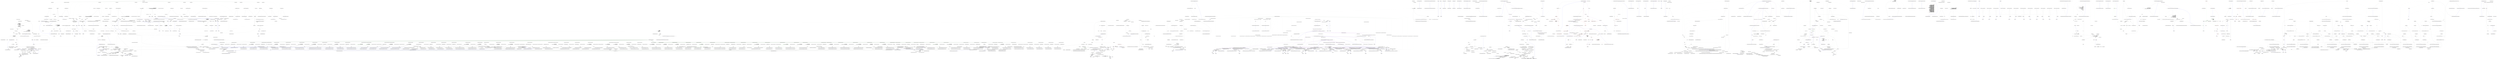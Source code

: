 digraph  {
n29 [label="Nancy.Demo.Authentication.AuthenticationBootstrapper", span=""];
n0 [cluster="Nancy.Demo.Authentication.AuthenticationBootstrapper.ApplicationStartup(TinyIoC.TinyIoCContainer, Nancy.Bootstrapper.IPipelines)", label="Entry Nancy.Demo.Authentication.AuthenticationBootstrapper.ApplicationStartup(TinyIoC.TinyIoCContainer, Nancy.Bootstrapper.IPipelines)", span="10-10"];
n1 [cluster="Nancy.Demo.Authentication.AuthenticationBootstrapper.ApplicationStartup(TinyIoC.TinyIoCContainer, Nancy.Bootstrapper.IPipelines)", label="base.ApplicationStartup(container, pipelines)", span="12-12"];
n2 [cluster="Nancy.Demo.Authentication.AuthenticationBootstrapper.ApplicationStartup(TinyIoC.TinyIoCContainer, Nancy.Bootstrapper.IPipelines)", label="pipelines.BeforeRequest += (ctx) =>\r\n            {\r\n                // World's-worse-authentication (TM)\r\n                // Pull the username out of the querystring if it exists\r\n                // and build claims from it\r\n                var username = ctx.Request.Query.username;\r\n\r\n                if (username.HasValue)\r\n                {\r\n                    ctx.CurrentUser = new DemoUserIdentity\r\n                                          {\r\n                                              UserName = username.ToString(),\r\n                                              Claims = BuildClaims(username.ToString())\r\n                                          };\r\n                }\r\n\r\n                return null;\r\n            }", span="15-32"];
n3 [cluster="Nancy.Demo.Authentication.AuthenticationBootstrapper.ApplicationStartup(TinyIoC.TinyIoCContainer, Nancy.Bootstrapper.IPipelines)", label="pipelines.AfterRequest += (ctx) =>\r\n            {\r\n                // If status code comes back as Unauthorized then\r\n                // forward the user to the login page\r\n                if (ctx.Response.StatusCode == HttpStatusCode.Unauthorized)\r\n                {\r\n                    ctx.Response = new RedirectResponse(''/login?returnUrl='' + Uri.EscapeDataString(ctx.Request.Path));\r\n                }\r\n            }", span="34-42"];
n5 [cluster="Nancy.Bootstrapper.NancyBootstrapperBase<TContainer>.ApplicationStartup(TContainer, Nancy.Bootstrapper.IPipelines)", label="Entry Nancy.Bootstrapper.NancyBootstrapperBase<TContainer>.ApplicationStartup(TContainer, Nancy.Bootstrapper.IPipelines)", span="404-404"];
n7 [cluster="lambda expression", label="var username = ctx.Request.Query.username", span="20-20"];
n9 [cluster="lambda expression", label="ctx.CurrentUser = new DemoUserIdentity\r\n                                          {\r\n                                              UserName = username.ToString(),\r\n                                              Claims = BuildClaims(username.ToString())\r\n                                          }", span="24-28"];
n4 [cluster="Nancy.Demo.Authentication.AuthenticationBootstrapper.ApplicationStartup(TinyIoC.TinyIoCContainer, Nancy.Bootstrapper.IPipelines)", label="Exit Nancy.Demo.Authentication.AuthenticationBootstrapper.ApplicationStartup(TinyIoC.TinyIoCContainer, Nancy.Bootstrapper.IPipelines)", span="10-10"];
n16 [cluster="lambda expression", label="ctx.Response.StatusCode == HttpStatusCode.Unauthorized", span="38-38"];
n17 [cluster="lambda expression", label="ctx.Response = new RedirectResponse(''/login?returnUrl='' + Uri.EscapeDataString(ctx.Request.Path))", span="40-40"];
n6 [cluster="lambda expression", label="Entry lambda expression", span="15-32"];
n8 [cluster="lambda expression", label="username.HasValue", span="22-22"];
n10 [cluster="lambda expression", label="return null;", span="31-31"];
n12 [cluster="Nancy.Demo.Authentication.DemoUserIdentity.DemoUserIdentity()", label="Entry Nancy.Demo.Authentication.DemoUserIdentity.DemoUserIdentity()", span="8-8"];
n13 [cluster="Unk.ToString", label="Entry Unk.ToString", span=""];
n14 [cluster="Nancy.Demo.Authentication.AuthenticationBootstrapper.BuildClaims(string)", label="Entry Nancy.Demo.Authentication.AuthenticationBootstrapper.BuildClaims(string)", span="50-50"];
n11 [cluster="lambda expression", label="Exit lambda expression", span="15-32"];
n15 [cluster="lambda expression", label="Entry lambda expression", span="34-42"];
n18 [cluster="lambda expression", label="Exit lambda expression", span="34-42"];
n19 [cluster="Nancy.Responses.RedirectResponse.RedirectResponse(string, Nancy.Responses.RedirectResponse.RedirectType)", label="Entry Nancy.Responses.RedirectResponse.RedirectResponse(string, Nancy.Responses.RedirectResponse.RedirectType)", span="14-14"];
n20 [cluster="System.Uri.EscapeDataString(string)", label="Entry System.Uri.EscapeDataString(string)", span="0-0"];
n21 [cluster="Nancy.Demo.Authentication.AuthenticationBootstrapper.BuildClaims(string)", label="var claims = new List<string>()", span="52-52"];
n22 [cluster="Nancy.Demo.Authentication.AuthenticationBootstrapper.BuildClaims(string)", label="String.Equals(userName, ''bob'', StringComparison.InvariantCultureIgnoreCase)", span="55-55"];
n26 [cluster="System.Collections.Generic.List<T>.List()", label="Entry System.Collections.Generic.List<T>.List()", span="0-0"];
n23 [cluster="Nancy.Demo.Authentication.AuthenticationBootstrapper.BuildClaims(string)", label="claims.Add(''SuperSecure'')", span="57-57"];
n24 [cluster="Nancy.Demo.Authentication.AuthenticationBootstrapper.BuildClaims(string)", label="return claims;", span="60-60"];
n27 [cluster="string.Equals(string, string, System.StringComparison)", label="Entry string.Equals(string, string, System.StringComparison)", span="0-0"];
n28 [cluster="System.Collections.Generic.List<T>.Add(T)", label="Entry System.Collections.Generic.List<T>.Add(T)", span="0-0"];
n25 [cluster="Nancy.Demo.Authentication.AuthenticationBootstrapper.BuildClaims(string)", label="Exit Nancy.Demo.Authentication.AuthenticationBootstrapper.BuildClaims(string)", span="50-50"];
m0_0 [cluster="Nancy.AspNetBootstrapperDemo.Bootstrapper.ConfigureApplicationContainer(TinyIoC.TinyIoCContainer)", file="Bootstrapper.cs", label="Entry Nancy.AspNetBootstrapperDemo.Bootstrapper.ConfigureApplicationContainer(TinyIoC.TinyIoCContainer)", span="11-11"];
m0_1 [cluster="Nancy.AspNetBootstrapperDemo.Bootstrapper.ConfigureApplicationContainer(TinyIoC.TinyIoCContainer)", file="Bootstrapper.cs", label="container.Register<IApplicationDependency, ApplicationDependencyClass>().AsSingleton()", span="14-14"];
m0_2 [cluster="Nancy.AspNetBootstrapperDemo.Bootstrapper.ConfigureApplicationContainer(TinyIoC.TinyIoCContainer)", file="Bootstrapper.cs", label="container.Register<IRequestDependency, RequestDependencyClass>().AsPerRequestSingleton()", span="17-17"];
m0_3 [cluster="Nancy.AspNetBootstrapperDemo.Bootstrapper.ConfigureApplicationContainer(TinyIoC.TinyIoCContainer)", file="Bootstrapper.cs", label="Exit Nancy.AspNetBootstrapperDemo.Bootstrapper.ConfigureApplicationContainer(TinyIoC.TinyIoCContainer)", span="11-11"];
m0_4 [cluster="TinyIoC.TinyIoCContainer.Register<RegisterType, RegisterImplementation>()", file="Bootstrapper.cs", label="Entry TinyIoC.TinyIoCContainer.Register<RegisterType, RegisterImplementation>()", span="1018-1018"];
m0_5 [cluster="TinyIoC.TinyIoCContainer.RegisterOptions.AsSingleton()", file="Bootstrapper.cs", label="Entry TinyIoC.TinyIoCContainer.RegisterOptions.AsSingleton()", span="592-592"];
m0_6 [cluster="TinyIoC.TinyIoCContainer.RegisterOptions.AsPerRequestSingleton()", file="Bootstrapper.cs", label="Entry TinyIoC.TinyIoCContainer.RegisterOptions.AsPerRequestSingleton()", span="34-34"];
m1_30 [cluster="int.TryParse(string, out int)", file="CachingBootstrapper.cs", label="Entry int.TryParse(string, out int)", span="0-0"];
m1_13 [cluster="System.Collections.Generic.Dictionary<TKey, TValue>.TryGetValue(TKey, out TValue)", file="CachingBootstrapper.cs", label="Entry System.Collections.Generic.Dictionary<TKey, TValue>.TryGetValue(TKey, out TValue)", span="0-0"];
m1_28 [cluster="System.Collections.Generic.IDictionary<TKey, TValue>.TryGetValue(TKey, out TValue)", file="CachingBootstrapper.cs", label="Entry System.Collections.Generic.IDictionary<TKey, TValue>.TryGetValue(TKey, out TValue)", span="0-0"];
m1_15 [cluster="Nancy.Demo.Caching.CachingBootstrapper.SetCache(Nancy.NancyContext)", file="CachingBootstrapper.cs", label="Entry Nancy.Demo.Caching.CachingBootstrapper.SetCache(Nancy.NancyContext)", span="50-50"];
m1_16 [cluster="Nancy.Demo.Caching.CachingBootstrapper.SetCache(Nancy.NancyContext)", file="CachingBootstrapper.cs", label="context.Response.StatusCode != HttpStatusCode.OK", span="52-52"];
m1_19 [cluster="Nancy.Demo.Caching.CachingBootstrapper.SetCache(Nancy.NancyContext)", file="CachingBootstrapper.cs", label="!context.Items.TryGetValue(ContextExtensions.OUTPUT_CACHE_TIME_KEY, out cacheSecondsObject)", span="58-58"];
m1_24 [cluster="Nancy.Demo.Caching.CachingBootstrapper.SetCache(Nancy.NancyContext)", file="CachingBootstrapper.cs", label="var cachedResponse = new CachedResponse(context.Response)", span="69-69"];
m1_25 [cluster="Nancy.Demo.Caching.CachingBootstrapper.SetCache(Nancy.NancyContext)", file="CachingBootstrapper.cs", label="this.cachedResponses[context.Request.Path] = new Tuple<DateTime, Response, int>(DateTime.Now, cachedResponse, cacheSeconds)", span="71-71"];
m1_26 [cluster="Nancy.Demo.Caching.CachingBootstrapper.SetCache(Nancy.NancyContext)", file="CachingBootstrapper.cs", label="context.Response = cachedResponse", span="73-73"];
m1_17 [cluster="Nancy.Demo.Caching.CachingBootstrapper.SetCache(Nancy.NancyContext)", file="CachingBootstrapper.cs", label="return;", span="54-54"];
m1_18 [cluster="Nancy.Demo.Caching.CachingBootstrapper.SetCache(Nancy.NancyContext)", file="CachingBootstrapper.cs", label="object cacheSecondsObject", span="57-57"];
m1_20 [cluster="Nancy.Demo.Caching.CachingBootstrapper.SetCache(Nancy.NancyContext)", file="CachingBootstrapper.cs", label="return;", span="60-60"];
m1_21 [cluster="Nancy.Demo.Caching.CachingBootstrapper.SetCache(Nancy.NancyContext)", file="CachingBootstrapper.cs", label="int cacheSeconds", span="63-63"];
m1_22 [cluster="Nancy.Demo.Caching.CachingBootstrapper.SetCache(Nancy.NancyContext)", file="CachingBootstrapper.cs", label="!int.TryParse(cacheSecondsObject.ToString(), out cacheSeconds)", span="64-64"];
m1_23 [cluster="Nancy.Demo.Caching.CachingBootstrapper.SetCache(Nancy.NancyContext)", file="CachingBootstrapper.cs", label="return;", span="66-66"];
m1_27 [cluster="Nancy.Demo.Caching.CachingBootstrapper.SetCache(Nancy.NancyContext)", file="CachingBootstrapper.cs", label="Exit Nancy.Demo.Caching.CachingBootstrapper.SetCache(Nancy.NancyContext)", span="50-50"];
m1_32 [cluster="System.Tuple<T1, T2, T3>.Tuple(T1, T2, T3)", file="CachingBootstrapper.cs", label="Entry System.Tuple<T1, T2, T3>.Tuple(T1, T2, T3)", span="0-0"];
m1_14 [cluster="System.DateTime.AddSeconds(double)", file="CachingBootstrapper.cs", label="Entry System.DateTime.AddSeconds(double)", span="0-0"];
m1_31 [cluster="Nancy.Demo.Caching.CachedResponse.CachedResponse(Nancy.Response)", file="CachingBootstrapper.cs", label="Entry Nancy.Demo.Caching.CachedResponse.CachedResponse(Nancy.Response)", span="17-17"];
m1_0 [cluster="Nancy.Demo.Caching.CachingBootstrapper.ApplicationStartup(TinyIoC.TinyIoCContainer, Nancy.Bootstrapper.IPipelines)", file="CachingBootstrapper.cs", label="Entry Nancy.Demo.Caching.CachingBootstrapper.ApplicationStartup(TinyIoC.TinyIoCContainer, Nancy.Bootstrapper.IPipelines)", span="14-14"];
m1_1 [cluster="Nancy.Demo.Caching.CachingBootstrapper.ApplicationStartup(TinyIoC.TinyIoCContainer, Nancy.Bootstrapper.IPipelines)", file="CachingBootstrapper.cs", label="base.ApplicationStartup(container, pipelines)", span="16-16"];
m1_2 [cluster="Nancy.Demo.Caching.CachingBootstrapper.ApplicationStartup(TinyIoC.TinyIoCContainer, Nancy.Bootstrapper.IPipelines)", file="CachingBootstrapper.cs", label="pipelines.BeforeRequest += CheckCache", span="18-18"];
m1_3 [cluster="Nancy.Demo.Caching.CachingBootstrapper.ApplicationStartup(TinyIoC.TinyIoCContainer, Nancy.Bootstrapper.IPipelines)", file="CachingBootstrapper.cs", label="pipelines.AfterRequest += SetCache", span="20-20"];
m1_4 [cluster="Nancy.Demo.Caching.CachingBootstrapper.ApplicationStartup(TinyIoC.TinyIoCContainer, Nancy.Bootstrapper.IPipelines)", file="CachingBootstrapper.cs", label="Exit Nancy.Demo.Caching.CachingBootstrapper.ApplicationStartup(TinyIoC.TinyIoCContainer, Nancy.Bootstrapper.IPipelines)", span="14-14"];
m1_29 [cluster="object.ToString()", file="CachingBootstrapper.cs", label="Entry object.ToString()", span="0-0"];
m1_10 [cluster="Nancy.Demo.Caching.CachingBootstrapper.CheckCache(Nancy.NancyContext)", file="CachingBootstrapper.cs", label="return cacheEntry.Item2;", span="37-37"];
m1_6 [cluster="Nancy.Demo.Caching.CachingBootstrapper.CheckCache(Nancy.NancyContext)", file="CachingBootstrapper.cs", label="Entry Nancy.Demo.Caching.CachingBootstrapper.CheckCache(Nancy.NancyContext)", span="29-29"];
m1_7 [cluster="Nancy.Demo.Caching.CachingBootstrapper.CheckCache(Nancy.NancyContext)", file="CachingBootstrapper.cs", label="Tuple<DateTime, Response, int> cacheEntry", span="31-31"];
m1_8 [cluster="Nancy.Demo.Caching.CachingBootstrapper.CheckCache(Nancy.NancyContext)", file="CachingBootstrapper.cs", label="this.cachedResponses.TryGetValue(context.Request.Path, out cacheEntry)", span="33-33"];
m1_9 [cluster="Nancy.Demo.Caching.CachingBootstrapper.CheckCache(Nancy.NancyContext)", file="CachingBootstrapper.cs", label="cacheEntry.Item1.AddSeconds(cacheEntry.Item3) > DateTime.Now", span="35-35"];
m1_11 [cluster="Nancy.Demo.Caching.CachingBootstrapper.CheckCache(Nancy.NancyContext)", file="CachingBootstrapper.cs", label="return null;", span="41-41"];
m1_12 [cluster="Nancy.Demo.Caching.CachingBootstrapper.CheckCache(Nancy.NancyContext)", file="CachingBootstrapper.cs", label="Exit Nancy.Demo.Caching.CachingBootstrapper.CheckCache(Nancy.NancyContext)", span="29-29"];
m1_33 [file="CachingBootstrapper.cs", label="Nancy.Demo.Caching.CachingBootstrapper", span=""];
m2_406 [cluster="Nancy.Testing.ConfigurableBootstrapper.ConfigurableBoostrapperConfigurator.RoutePatternMatcher(Nancy.Routing.IRoutePatternMatcher)", file="ConfigurableBootstrapper.cs", label="Entry Nancy.Testing.ConfigurableBootstrapper.ConfigurableBoostrapperConfigurator.RoutePatternMatcher(Nancy.Routing.IRoutePatternMatcher)", span="1020-1020"];
m2_407 [cluster="Nancy.Testing.ConfigurableBootstrapper.ConfigurableBoostrapperConfigurator.RoutePatternMatcher(Nancy.Routing.IRoutePatternMatcher)", file="ConfigurableBootstrapper.cs", label="this.bootstrapper.registeredInstances.Add(\r\n                    new InstanceRegistration(typeof(IRoutePatternMatcher), routePatternMatcher))", span="1022-1023"];
m2_408 [cluster="Nancy.Testing.ConfigurableBootstrapper.ConfigurableBoostrapperConfigurator.RoutePatternMatcher(Nancy.Routing.IRoutePatternMatcher)", file="ConfigurableBootstrapper.cs", label="return this;", span="1025-1025"];
m2_409 [cluster="Nancy.Testing.ConfigurableBootstrapper.ConfigurableBoostrapperConfigurator.RoutePatternMatcher(Nancy.Routing.IRoutePatternMatcher)", file="ConfigurableBootstrapper.cs", label="Exit Nancy.Testing.ConfigurableBootstrapper.ConfigurableBoostrapperConfigurator.RoutePatternMatcher(Nancy.Routing.IRoutePatternMatcher)", span="1020-1020"];
m2_242 [cluster="Nancy.Testing.ConfigurableBootstrapper.ConfigurableBoostrapperConfigurator.Assembly(string)", file="ConfigurableBootstrapper.cs", label="Entry Nancy.Testing.ConfigurableBootstrapper.ConfigurableBoostrapperConfigurator.Assembly(string)", span="550-550"];
m2_244 [cluster="Nancy.Testing.ConfigurableBootstrapper.ConfigurableBoostrapperConfigurator.Assembly(string)", file="ConfigurableBootstrapper.cs", label="return this;", span="553-553"];
m2_243 [cluster="Nancy.Testing.ConfigurableBootstrapper.ConfigurableBoostrapperConfigurator.Assembly(string)", file="ConfigurableBootstrapper.cs", label="AppDomainAssemblyTypeScanner.LoadAssemblies(AppDomain.CurrentDomain.BaseDirectory, pattern)", span="552-552"];
m2_245 [cluster="Nancy.Testing.ConfigurableBootstrapper.ConfigurableBoostrapperConfigurator.Assembly(string)", file="ConfigurableBootstrapper.cs", label="Exit Nancy.Testing.ConfigurableBootstrapper.ConfigurableBoostrapperConfigurator.Assembly(string)", span="550-550"];
m2_144 [cluster="Nancy.Testing.ConfigurableBootstrapper.GetEngineInternal()", file="ConfigurableBootstrapper.cs", label="Entry Nancy.Testing.ConfigurableBootstrapper.GetEngineInternal()", span="336-336"];
m2_145 [cluster="Nancy.Testing.ConfigurableBootstrapper.GetEngineInternal()", file="ConfigurableBootstrapper.cs", label="return this.ApplicationContainer.Resolve<INancyEngine>();", span="338-338"];
m2_146 [cluster="Nancy.Testing.ConfigurableBootstrapper.GetEngineInternal()", file="ConfigurableBootstrapper.cs", label="Exit Nancy.Testing.ConfigurableBootstrapper.GetEngineInternal()", span="336-336"];
m2_308 [cluster="System.Collections.Generic.List<T>.List(System.Collections.Generic.IEnumerable<T>)", file="ConfigurableBootstrapper.cs", label="Entry System.Collections.Generic.List<T>.List(System.Collections.Generic.IEnumerable<T>)", span="0-0"];
m2_336 [cluster="Nancy.Testing.ConfigurableBootstrapper.ConfigurableModuleCatalog.RegisterModuleInstance(Nancy.NancyModule, string)", file="ConfigurableBootstrapper.cs", label="Entry Nancy.Testing.ConfigurableBootstrapper.ConfigurableModuleCatalog.RegisterModuleInstance(Nancy.NancyModule, string)", span="1543-1543"];
m2_579 [cluster="Nancy.Testing.ConfigurableBootstrapper.ConfigurableModuleCatalog.RegisterModuleInstance(Nancy.NancyModule, string)", file="ConfigurableBootstrapper.cs", label="this.moduleInstances.Add(moduleKey, module)", span="1545-1545"];
m2_580 [cluster="Nancy.Testing.ConfigurableBootstrapper.ConfigurableModuleCatalog.RegisterModuleInstance(Nancy.NancyModule, string)", file="ConfigurableBootstrapper.cs", label="Exit Nancy.Testing.ConfigurableBootstrapper.ConfigurableModuleCatalog.RegisterModuleInstance(Nancy.NancyModule, string)", span="1543-1543"];
m2_483 [cluster="Nancy.Testing.ConfigurableBootstrapper.ConfigurableBoostrapperConfigurator.ViewFactory(Nancy.ViewEngines.IViewFactory)", file="ConfigurableBootstrapper.cs", label="Entry Nancy.Testing.ConfigurableBootstrapper.ConfigurableBoostrapperConfigurator.ViewFactory(Nancy.ViewEngines.IViewFactory)", span="1257-1257"];
m2_484 [cluster="Nancy.Testing.ConfigurableBootstrapper.ConfigurableBoostrapperConfigurator.ViewFactory(Nancy.ViewEngines.IViewFactory)", file="ConfigurableBootstrapper.cs", label="this.bootstrapper.registeredInstances.Add(\r\n                    new InstanceRegistration(typeof(IViewFactory), viewFactory))", span="1259-1260"];
m2_485 [cluster="Nancy.Testing.ConfigurableBootstrapper.ConfigurableBoostrapperConfigurator.ViewFactory(Nancy.ViewEngines.IViewFactory)", file="ConfigurableBootstrapper.cs", label="return this;", span="1262-1262"];
m2_486 [cluster="Nancy.Testing.ConfigurableBootstrapper.ConfigurableBoostrapperConfigurator.ViewFactory(Nancy.ViewEngines.IViewFactory)", file="ConfigurableBootstrapper.cs", label="Exit Nancy.Testing.ConfigurableBootstrapper.ConfigurableBoostrapperConfigurator.ViewFactory(Nancy.ViewEngines.IViewFactory)", span="1257-1257"];
m2_125 [cluster="Nancy.Testing.ConfigurableBootstrapper.ConfigureApplicationContainer(TinyIoC.TinyIoCContainer)", file="ConfigurableBootstrapper.cs", label="Entry Nancy.Testing.ConfigurableBootstrapper.ConfigureApplicationContainer(TinyIoC.TinyIoCContainer)", span="294-294"];
m2_126 [cluster="Nancy.Testing.ConfigurableBootstrapper.ConfigureApplicationContainer(TinyIoC.TinyIoCContainer)", file="ConfigurableBootstrapper.cs", label="this.enableAutoRegistration", span="296-296"];
m2_128 [cluster="Nancy.Testing.ConfigurableBootstrapper.ConfigureApplicationContainer(TinyIoC.TinyIoCContainer)", file="ConfigurableBootstrapper.cs", label="this.RegisterBootstrapperTypes(container)", span="299-299"];
m2_127 [cluster="Nancy.Testing.ConfigurableBootstrapper.ConfigureApplicationContainer(TinyIoC.TinyIoCContainer)", file="ConfigurableBootstrapper.cs", label="container.AutoRegister()", span="298-298"];
m2_129 [cluster="Nancy.Testing.ConfigurableBootstrapper.ConfigureApplicationContainer(TinyIoC.TinyIoCContainer)", file="ConfigurableBootstrapper.cs", label="Exit Nancy.Testing.ConfigurableBootstrapper.ConfigureApplicationContainer(TinyIoC.TinyIoCContainer)", span="294-294"];
m2_74 [cluster="object.GetType()", file="ConfigurableBootstrapper.cs", label="Entry object.GetType()", span="0-0"];
m2_186 [cluster="Unk.All", file="ConfigurableBootstrapper.cs", label="Entry Unk.All", span=""];
m2_258 [cluster="Nancy.Testing.ConfigurableBootstrapper.ConfigurableBoostrapperConfigurator.Dependency<T>(System.Type)", file="ConfigurableBootstrapper.cs", label="Entry Nancy.Testing.ConfigurableBootstrapper.ConfigurableBoostrapperConfigurator.Dependency<T>(System.Type)", span="596-596"];
m2_259 [cluster="Nancy.Testing.ConfigurableBootstrapper.ConfigurableBoostrapperConfigurator.Dependency<T>(System.Type)", file="ConfigurableBootstrapper.cs", label="this.bootstrapper.registeredTypes.Add(new TypeRegistration(typeof(T), type))", span="598-598"];
m2_260 [cluster="Nancy.Testing.ConfigurableBootstrapper.ConfigurableBoostrapperConfigurator.Dependency<T>(System.Type)", file="ConfigurableBootstrapper.cs", label="return this;", span="600-600"];
m2_261 [cluster="Nancy.Testing.ConfigurableBootstrapper.ConfigurableBoostrapperConfigurator.Dependency<T>(System.Type)", file="ConfigurableBootstrapper.cs", label="Exit Nancy.Testing.ConfigurableBootstrapper.ConfigurableBoostrapperConfigurator.Dependency<T>(System.Type)", span="596-596"];
m2_34 [cluster="System.Action<T1, T2>.Invoke(T1, T2)", file="ConfigurableBootstrapper.cs", label="Entry System.Action<T1, T2>.Invoke(T1, T2)", span="0-0"];
m2_27 [cluster="Nancy.Testing.ConfigurableBootstrapper.LoadReferencesForAssemblyUnderTest(string)", file="ConfigurableBootstrapper.cs", label="Entry Nancy.Testing.ConfigurableBootstrapper.LoadReferencesForAssemblyUnderTest(string)", span="142-142"];
m2_80 [cluster="Nancy.Testing.ConfigurableBootstrapper.LoadReferencesForAssemblyUnderTest(string)", file="ConfigurableBootstrapper.cs", label="AppDomainAssemblyTypeScanner.LoadAssemblies(AppDomain.CurrentDomain.BaseDirectory, string.Concat(testAssemblyNameWithoutExtension, ''.dll''))", span="157-157"];
m2_84 [cluster="Nancy.Testing.ConfigurableBootstrapper.LoadReferencesForAssemblyUnderTest(string)", file="ConfigurableBootstrapper.cs", label="AppDomainAssemblyTypeScanner.LoadAssemblies(AppDomain.CurrentDomain.BaseDirectory, string.Concat(referencedAssembly.Name, ''.dll''))", span="167-167"];
m2_77 [cluster="Nancy.Testing.ConfigurableBootstrapper.LoadReferencesForAssemblyUnderTest(string)", file="ConfigurableBootstrapper.cs", label="var testAssemblyNameWithoutExtension =\r\n                Path.GetFileNameWithoutExtension(testAssemblyName)", span="149-150"];
m2_79 [cluster="Nancy.Testing.ConfigurableBootstrapper.LoadReferencesForAssemblyUnderTest(string)", file="ConfigurableBootstrapper.cs", label="File.Exists(testAssemblyPath)", span="155-155"];
m2_81 [cluster="Nancy.Testing.ConfigurableBootstrapper.LoadReferencesForAssemblyUnderTest(string)", file="ConfigurableBootstrapper.cs", label="var assemblyUnderTest = AppDomain.CurrentDomain\r\n                    .GetAssemblies()\r\n                    .SingleOrDefault(x => x.GetName().Name.Equals(testAssemblyNameWithoutExtension, StringComparison.OrdinalIgnoreCase))", span="159-161"];
m2_83 [cluster="Nancy.Testing.ConfigurableBootstrapper.LoadReferencesForAssemblyUnderTest(string)", file="ConfigurableBootstrapper.cs", label="assemblyUnderTest.GetReferencedAssemblies()", span="165-165"];
m2_75 [cluster="Nancy.Testing.ConfigurableBootstrapper.LoadReferencesForAssemblyUnderTest(string)", file="ConfigurableBootstrapper.cs", label="!TestAssemblySuffixes.Any(x => GetSafePathExtension(testAssemblyName).Equals(''.'' + x, StringComparison.OrdinalIgnoreCase))", span="144-144"];
m2_78 [cluster="Nancy.Testing.ConfigurableBootstrapper.LoadReferencesForAssemblyUnderTest(string)", file="ConfigurableBootstrapper.cs", label="var testAssemblyPath =\r\n                Path.Combine(AppDomain.CurrentDomain.BaseDirectory, string.Concat(testAssemblyNameWithoutExtension, ''.dll''))", span="152-153"];
m2_82 [cluster="Nancy.Testing.ConfigurableBootstrapper.LoadReferencesForAssemblyUnderTest(string)", file="ConfigurableBootstrapper.cs", label="assemblyUnderTest != null", span="163-163"];
m2_76 [cluster="Nancy.Testing.ConfigurableBootstrapper.LoadReferencesForAssemblyUnderTest(string)", file="ConfigurableBootstrapper.cs", label="return;", span="146-146"];
m2_85 [cluster="Nancy.Testing.ConfigurableBootstrapper.LoadReferencesForAssemblyUnderTest(string)", file="ConfigurableBootstrapper.cs", label="Exit Nancy.Testing.ConfigurableBootstrapper.LoadReferencesForAssemblyUnderTest(string)", span="142-142"];
m2_350 [cluster="Nancy.Testing.ConfigurableBootstrapper.ConfigurableBoostrapperConfigurator.NancyEngine(Nancy.INancyEngine)", file="ConfigurableBootstrapper.cs", label="Entry Nancy.Testing.ConfigurableBootstrapper.ConfigurableBoostrapperConfigurator.NancyEngine(Nancy.INancyEngine)", span="850-850"];
m2_351 [cluster="Nancy.Testing.ConfigurableBootstrapper.ConfigurableBoostrapperConfigurator.NancyEngine(Nancy.INancyEngine)", file="ConfigurableBootstrapper.cs", label="this.bootstrapper.registeredInstances.Add(\r\n                    new InstanceRegistration(typeof(INancyEngine), engine))", span="852-853"];
m2_352 [cluster="Nancy.Testing.ConfigurableBootstrapper.ConfigurableBoostrapperConfigurator.NancyEngine(Nancy.INancyEngine)", file="ConfigurableBootstrapper.cs", label="return this;", span="855-855"];
m2_353 [cluster="Nancy.Testing.ConfigurableBootstrapper.ConfigurableBoostrapperConfigurator.NancyEngine(Nancy.INancyEngine)", file="ConfigurableBootstrapper.cs", label="Exit Nancy.Testing.ConfigurableBootstrapper.ConfigurableBoostrapperConfigurator.NancyEngine(Nancy.INancyEngine)", span="850-850"];
m2_491 [cluster="Nancy.Testing.ConfigurableBootstrapper.ConfigurableBoostrapperConfigurator.ViewLocationCache(Nancy.ViewEngines.IViewLocationCache)", file="ConfigurableBootstrapper.cs", label="Entry Nancy.Testing.ConfigurableBootstrapper.ConfigurableBoostrapperConfigurator.ViewLocationCache(Nancy.ViewEngines.IViewLocationCache)", span="1281-1281"];
m2_492 [cluster="Nancy.Testing.ConfigurableBootstrapper.ConfigurableBoostrapperConfigurator.ViewLocationCache(Nancy.ViewEngines.IViewLocationCache)", file="ConfigurableBootstrapper.cs", label="this.bootstrapper.registeredInstances.Add(\r\n                    new InstanceRegistration(typeof(IViewLocationCache), viewLocationCache))", span="1283-1284"];
m2_493 [cluster="Nancy.Testing.ConfigurableBootstrapper.ConfigurableBoostrapperConfigurator.ViewLocationCache(Nancy.ViewEngines.IViewLocationCache)", file="ConfigurableBootstrapper.cs", label="return this;", span="1286-1286"];
m2_494 [cluster="Nancy.Testing.ConfigurableBootstrapper.ConfigurableBoostrapperConfigurator.ViewLocationCache(Nancy.ViewEngines.IViewLocationCache)", file="ConfigurableBootstrapper.cs", label="Exit Nancy.Testing.ConfigurableBootstrapper.ConfigurableBoostrapperConfigurator.ViewLocationCache(Nancy.ViewEngines.IViewLocationCache)", span="1281-1281"];
m2_332 [cluster="Nancy.Testing.ConfigurableBootstrapper.ConfigurableBoostrapperConfigurator.Module(Nancy.NancyModule)", file="ConfigurableBootstrapper.cs", label="Entry Nancy.Testing.ConfigurableBootstrapper.ConfigurableBoostrapperConfigurator.Module(Nancy.NancyModule)", span="809-809"];
m2_333 [cluster="Nancy.Testing.ConfigurableBootstrapper.ConfigurableBoostrapperConfigurator.Module(Nancy.NancyModule)", file="ConfigurableBootstrapper.cs", label="this.bootstrapper.catalog.RegisterModuleInstance(module, module.GetType().FullName)", span="811-811"];
m2_334 [cluster="Nancy.Testing.ConfigurableBootstrapper.ConfigurableBoostrapperConfigurator.Module(Nancy.NancyModule)", file="ConfigurableBootstrapper.cs", label="return this;", span="812-812"];
m2_335 [cluster="Nancy.Testing.ConfigurableBootstrapper.ConfigurableBoostrapperConfigurator.Module(Nancy.NancyModule)", file="ConfigurableBootstrapper.cs", label="Exit Nancy.Testing.ConfigurableBootstrapper.ConfigurableBoostrapperConfigurator.Module(Nancy.NancyModule)", span="809-809"];
m2_155 [cluster="Nancy.Testing.ConfigurableBootstrapper.GetDiagnostics()", file="ConfigurableBootstrapper.cs", label="Entry Nancy.Testing.ConfigurableBootstrapper.GetDiagnostics()", span="365-365"];
m2_156 [cluster="Nancy.Testing.ConfigurableBootstrapper.GetDiagnostics()", file="ConfigurableBootstrapper.cs", label="return this.ApplicationContainer.Resolve<IDiagnostics>();", span="367-367"];
m2_157 [cluster="Nancy.Testing.ConfigurableBootstrapper.GetDiagnostics()", file="ConfigurableBootstrapper.cs", label="Exit Nancy.Testing.ConfigurableBootstrapper.GetDiagnostics()", span="365-365"];
m2_304 [cluster="Nancy.Testing.ConfigurableBootstrapper.ConfigurableBoostrapperConfigurator.ErrorHandlers(params System.Type[])", file="ConfigurableBootstrapper.cs", label="Entry Nancy.Testing.ConfigurableBootstrapper.ConfigurableBoostrapperConfigurator.ErrorHandlers(params System.Type[])", span="728-728"];
m2_305 [cluster="Nancy.Testing.ConfigurableBootstrapper.ConfigurableBoostrapperConfigurator.ErrorHandlers(params System.Type[])", file="ConfigurableBootstrapper.cs", label="this.bootstrapper.configuration.ErrorHandlers = new List<Type>(errorHandlers)", span="730-730"];
m2_306 [cluster="Nancy.Testing.ConfigurableBootstrapper.ConfigurableBoostrapperConfigurator.ErrorHandlers(params System.Type[])", file="ConfigurableBootstrapper.cs", label="return this;", span="732-732"];
m2_307 [cluster="Nancy.Testing.ConfigurableBootstrapper.ConfigurableBoostrapperConfigurator.ErrorHandlers(params System.Type[])", file="ConfigurableBootstrapper.cs", label="Exit Nancy.Testing.ConfigurableBootstrapper.ConfigurableBoostrapperConfigurator.ErrorHandlers(params System.Type[])", span="728-728"];
m2_174 [cluster="Nancy.Testing.ConfigurableBootstrapper.RegisterTypes(TinyIoC.TinyIoCContainer, System.Collections.Generic.IEnumerable<Nancy.Bootstrapper.TypeRegistration>)", file="ConfigurableBootstrapper.cs", label="Entry Nancy.Testing.ConfigurableBootstrapper.RegisterTypes(TinyIoC.TinyIoCContainer, System.Collections.Generic.IEnumerable<Nancy.Bootstrapper.TypeRegistration>)", span="410-410"];
m2_175 [cluster="Nancy.Testing.ConfigurableBootstrapper.RegisterTypes(TinyIoC.TinyIoCContainer, System.Collections.Generic.IEnumerable<Nancy.Bootstrapper.TypeRegistration>)", file="ConfigurableBootstrapper.cs", label="var configuredTypes = this.GetTypeRegistrations().ToList()", span="412-412"];
m2_176 [cluster="Nancy.Testing.ConfigurableBootstrapper.RegisterTypes(TinyIoC.TinyIoCContainer, System.Collections.Generic.IEnumerable<Nancy.Bootstrapper.TypeRegistration>)", file="ConfigurableBootstrapper.cs", label="typeRegistrations = configuredTypes\r\n                .Concat(typeRegistrations.Where(x => configuredTypes.All(y => y.RegistrationType != x.RegistrationType)))\r\n                .Where(x => this.registeredInstances.All(y => y.RegistrationType != x.RegistrationType))", span="414-416"];
m2_177 [cluster="Nancy.Testing.ConfigurableBootstrapper.RegisterTypes(TinyIoC.TinyIoCContainer, System.Collections.Generic.IEnumerable<Nancy.Bootstrapper.TypeRegistration>)", file="ConfigurableBootstrapper.cs", label=typeRegistrations, span="418-418"];
m2_178 [cluster="Nancy.Testing.ConfigurableBootstrapper.RegisterTypes(TinyIoC.TinyIoCContainer, System.Collections.Generic.IEnumerable<Nancy.Bootstrapper.TypeRegistration>)", file="ConfigurableBootstrapper.cs", label="container.Register(typeRegistration.RegistrationType, typeRegistration.ImplementationType).AsSingleton()", span="420-420"];
m2_179 [cluster="Nancy.Testing.ConfigurableBootstrapper.RegisterTypes(TinyIoC.TinyIoCContainer, System.Collections.Generic.IEnumerable<Nancy.Bootstrapper.TypeRegistration>)", file="ConfigurableBootstrapper.cs", label="Exit Nancy.Testing.ConfigurableBootstrapper.RegisterTypes(TinyIoC.TinyIoCContainer, System.Collections.Generic.IEnumerable<Nancy.Bootstrapper.TypeRegistration>)", span="410-410"];
m2_320 [cluster="Nancy.Testing.ConfigurableBootstrapper.ConfigurableBoostrapperConfigurator.ModelBinderLocator(Nancy.ModelBinding.IModelBinderLocator)", file="ConfigurableBootstrapper.cs", label="Entry Nancy.Testing.ConfigurableBootstrapper.ConfigurableBoostrapperConfigurator.ModelBinderLocator(Nancy.ModelBinding.IModelBinderLocator)", span="775-775"];
m2_321 [cluster="Nancy.Testing.ConfigurableBootstrapper.ConfigurableBoostrapperConfigurator.ModelBinderLocator(Nancy.ModelBinding.IModelBinderLocator)", file="ConfigurableBootstrapper.cs", label="this.bootstrapper.registeredInstances.Add(\r\n                    new InstanceRegistration(typeof(IModelBinderLocator), modelBinderLocator))", span="777-778"];
m2_322 [cluster="Nancy.Testing.ConfigurableBootstrapper.ConfigurableBoostrapperConfigurator.ModelBinderLocator(Nancy.ModelBinding.IModelBinderLocator)", file="ConfigurableBootstrapper.cs", label="return this;", span="780-780"];
m2_323 [cluster="Nancy.Testing.ConfigurableBootstrapper.ConfigurableBoostrapperConfigurator.ModelBinderLocator(Nancy.ModelBinding.IModelBinderLocator)", file="ConfigurableBootstrapper.cs", label="Exit Nancy.Testing.ConfigurableBootstrapper.ConfigurableBoostrapperConfigurator.ModelBinderLocator(Nancy.ModelBinding.IModelBinderLocator)", span="775-775"];
m2_235 [cluster="Nancy.Testing.ConfigurableBootstrapper.ConfigurableBoostrapperConfigurator.Diagnostics<T>()", file="ConfigurableBootstrapper.cs", label="Entry Nancy.Testing.ConfigurableBootstrapper.ConfigurableBoostrapperConfigurator.Diagnostics<T>()", span="1472-1472"];
m2_555 [cluster="Nancy.Testing.ConfigurableBootstrapper.ConfigurableBoostrapperConfigurator.Diagnostics<T>()", file="ConfigurableBootstrapper.cs", label="this.bootstrapper.configuration.Diagnostics = typeof(T)", span="1474-1474"];
m2_556 [cluster="Nancy.Testing.ConfigurableBootstrapper.ConfigurableBoostrapperConfigurator.Diagnostics<T>()", file="ConfigurableBootstrapper.cs", label="return this;", span="1475-1475"];
m2_557 [cluster="Nancy.Testing.ConfigurableBootstrapper.ConfigurableBoostrapperConfigurator.Diagnostics<T>()", file="ConfigurableBootstrapper.cs", label="Exit Nancy.Testing.ConfigurableBootstrapper.ConfigurableBoostrapperConfigurator.Diagnostics<T>()", span="1472-1472"];
m2_68 [cluster="Nancy.Testing.ConfigurableBootstrapper.GetCollectionTypeRegistrations()", file="ConfigurableBootstrapper.cs", label="Entry Nancy.Testing.ConfigurableBootstrapper.GetCollectionTypeRegistrations()", span="137-137"];
m2_69 [cluster="Nancy.Testing.ConfigurableBootstrapper.GetCollectionTypeRegistrations()", file="ConfigurableBootstrapper.cs", label="return this.registeredTypes.Where(x => x.GetType() == typeof(CollectionTypeRegistration)).Cast<CollectionTypeRegistration>();", span="139-139"];
m2_70 [cluster="Nancy.Testing.ConfigurableBootstrapper.GetCollectionTypeRegistrations()", file="ConfigurableBootstrapper.cs", label="Exit Nancy.Testing.ConfigurableBootstrapper.GetCollectionTypeRegistrations()", span="137-137"];
m2_180 [cluster="System.Collections.Generic.IEnumerable<TSource>.ToList<TSource>()", file="ConfigurableBootstrapper.cs", label="Entry System.Collections.Generic.IEnumerable<TSource>.ToList<TSource>()", span="0-0"];
m2_348 [cluster="Nancy.Bootstrapper.DefaultModuleKeyGenerator.GetKeyForModuleType(System.Type)", file="ConfigurableBootstrapper.cs", label="Entry Nancy.Bootstrapper.DefaultModuleKeyGenerator.GetKeyForModuleType(System.Type)", span="14-14"];
m2_131 [cluster="Nancy.Testing.ConfigurableBootstrapper.RegisterBootstrapperTypes(TinyIoC.TinyIoCContainer)", file="ConfigurableBootstrapper.cs", label="Entry Nancy.Testing.ConfigurableBootstrapper.RegisterBootstrapperTypes(TinyIoC.TinyIoCContainer)", span="394-394"];
m2_164 [cluster="Nancy.Testing.ConfigurableBootstrapper.RegisterBootstrapperTypes(TinyIoC.TinyIoCContainer)", file="ConfigurableBootstrapper.cs", label="var moduleCatalog = this.registeredInstances\r\n                .Where(x => x.RegistrationType == typeof(INancyModuleCatalog))\r\n                .Select(x => x.Implementation)\r\n                .Cast<INancyModuleCatalog>()\r\n                .FirstOrDefault() ?? this", span="396-400"];
m2_165 [cluster="Nancy.Testing.ConfigurableBootstrapper.RegisterBootstrapperTypes(TinyIoC.TinyIoCContainer)", file="ConfigurableBootstrapper.cs", label="applicationContainer.Register<INancyModuleCatalog>(moduleCatalog)", span="402-402"];
m2_166 [cluster="Nancy.Testing.ConfigurableBootstrapper.RegisterBootstrapperTypes(TinyIoC.TinyIoCContainer)", file="ConfigurableBootstrapper.cs", label="Exit Nancy.Testing.ConfigurableBootstrapper.RegisterBootstrapperTypes(TinyIoC.TinyIoCContainer)", span="394-394"];
m2_316 [cluster="Nancy.Testing.ConfigurableBootstrapper.ConfigurableBoostrapperConfigurator.FieldNameConverter<T>()", file="ConfigurableBootstrapper.cs", label="Entry Nancy.Testing.ConfigurableBootstrapper.ConfigurableBoostrapperConfigurator.FieldNameConverter<T>()", span="764-764"];
m2_317 [cluster="Nancy.Testing.ConfigurableBootstrapper.ConfigurableBoostrapperConfigurator.FieldNameConverter<T>()", file="ConfigurableBootstrapper.cs", label="this.bootstrapper.configuration.FieldNameConverter = typeof(T)", span="766-766"];
m2_318 [cluster="Nancy.Testing.ConfigurableBootstrapper.ConfigurableBoostrapperConfigurator.FieldNameConverter<T>()", file="ConfigurableBootstrapper.cs", label="return this;", span="767-767"];
m2_319 [cluster="Nancy.Testing.ConfigurableBootstrapper.ConfigurableBoostrapperConfigurator.FieldNameConverter<T>()", file="ConfigurableBootstrapper.cs", label="Exit Nancy.Testing.ConfigurableBootstrapper.ConfigurableBoostrapperConfigurator.FieldNameConverter<T>()", span="764-764"];
m2_418 [cluster="Nancy.Testing.ConfigurableBootstrapper.ConfigurableBoostrapperConfigurator.RoutePatternMatcher<T>()", file="ConfigurableBootstrapper.cs", label="Entry Nancy.Testing.ConfigurableBootstrapper.ConfigurableBoostrapperConfigurator.RoutePatternMatcher<T>()", span="1057-1057"];
m2_419 [cluster="Nancy.Testing.ConfigurableBootstrapper.ConfigurableBoostrapperConfigurator.RoutePatternMatcher<T>()", file="ConfigurableBootstrapper.cs", label="this.bootstrapper.configuration.RoutePatternMatcher = typeof(T)", span="1059-1059"];
m2_420 [cluster="Nancy.Testing.ConfigurableBootstrapper.ConfigurableBoostrapperConfigurator.RoutePatternMatcher<T>()", file="ConfigurableBootstrapper.cs", label="return this;", span="1060-1060"];
m2_421 [cluster="Nancy.Testing.ConfigurableBootstrapper.ConfigurableBoostrapperConfigurator.RoutePatternMatcher<T>()", file="ConfigurableBootstrapper.cs", label="Exit Nancy.Testing.ConfigurableBootstrapper.ConfigurableBoostrapperConfigurator.RoutePatternMatcher<T>()", span="1057-1057"];
m2_53 [cluster="Nancy.Bootstrapper.NancyBootstrapperWithRequestContainerBase<TContainer>.GetModuleByKey(string, Nancy.NancyContext)", file="ConfigurableBootstrapper.cs", label="Entry Nancy.Bootstrapper.NancyBootstrapperWithRequestContainerBase<TContainer>.GetModuleByKey(string, Nancy.NancyContext)", span="53-53"];
m2_398 [cluster="Nancy.Testing.ConfigurableBootstrapper.ConfigurableBoostrapperConfigurator.RootPathProvider(Nancy.IRootPathProvider)", file="ConfigurableBootstrapper.cs", label="Entry Nancy.Testing.ConfigurableBootstrapper.ConfigurableBoostrapperConfigurator.RootPathProvider(Nancy.IRootPathProvider)", span="994-994"];
m2_399 [cluster="Nancy.Testing.ConfigurableBootstrapper.ConfigurableBoostrapperConfigurator.RootPathProvider(Nancy.IRootPathProvider)", file="ConfigurableBootstrapper.cs", label="this.bootstrapper.registeredInstances.Add(\r\n                    new InstanceRegistration(typeof(IRootPathProvider), rootPathProvider))", span="996-997"];
m2_400 [cluster="Nancy.Testing.ConfigurableBootstrapper.ConfigurableBoostrapperConfigurator.RootPathProvider(Nancy.IRootPathProvider)", file="ConfigurableBootstrapper.cs", label="return this;", span="999-999"];
m2_401 [cluster="Nancy.Testing.ConfigurableBootstrapper.ConfigurableBoostrapperConfigurator.RootPathProvider(Nancy.IRootPathProvider)", file="ConfigurableBootstrapper.cs", label="Exit Nancy.Testing.ConfigurableBootstrapper.ConfigurableBoostrapperConfigurator.RootPathProvider(Nancy.IRootPathProvider)", span="994-994"];
m2_135 [cluster="TinyIoC.TinyIoCContainer.GetChildContainer()", file="ConfigurableBootstrapper.cs", label="Entry TinyIoC.TinyIoCContainer.GetChildContainer()", span="754-754"];
m2_250 [cluster="Nancy.Testing.ConfigurableBootstrapper.ConfigurableBoostrapperConfigurator.ContextFactory(Nancy.INancyContextFactory)", file="ConfigurableBootstrapper.cs", label="Entry Nancy.Testing.ConfigurableBootstrapper.ConfigurableBoostrapperConfigurator.ContextFactory(Nancy.INancyContextFactory)", span="572-572"];
m2_251 [cluster="Nancy.Testing.ConfigurableBootstrapper.ConfigurableBoostrapperConfigurator.ContextFactory(Nancy.INancyContextFactory)", file="ConfigurableBootstrapper.cs", label="this.bootstrapper.registeredInstances.Add(\r\n                    new InstanceRegistration(typeof(INancyContextFactory), contextFactory))", span="574-575"];
m2_252 [cluster="Nancy.Testing.ConfigurableBootstrapper.ConfigurableBoostrapperConfigurator.ContextFactory(Nancy.INancyContextFactory)", file="ConfigurableBootstrapper.cs", label="return this;", span="577-577"];
m2_253 [cluster="Nancy.Testing.ConfigurableBootstrapper.ConfigurableBoostrapperConfigurator.ContextFactory(Nancy.INancyContextFactory)", file="ConfigurableBootstrapper.cs", label="Exit Nancy.Testing.ConfigurableBootstrapper.ConfigurableBoostrapperConfigurator.ContextFactory(Nancy.INancyContextFactory)", span="572-572"];
m2_479 [cluster="Nancy.Testing.ConfigurableBootstrapper.ConfigurableBoostrapperConfigurator.ViewEngines(params System.Type[])", file="ConfigurableBootstrapper.cs", label="Entry Nancy.Testing.ConfigurableBootstrapper.ConfigurableBoostrapperConfigurator.ViewEngines(params System.Type[])", span="1244-1244"];
m2_480 [cluster="Nancy.Testing.ConfigurableBootstrapper.ConfigurableBoostrapperConfigurator.ViewEngines(params System.Type[])", file="ConfigurableBootstrapper.cs", label="this.bootstrapper.registeredTypes.Add(\r\n                    new CollectionTypeRegistration(typeof(IViewEngine), viewEngines))", span="1246-1247"];
m2_481 [cluster="Nancy.Testing.ConfigurableBootstrapper.ConfigurableBoostrapperConfigurator.ViewEngines(params System.Type[])", file="ConfigurableBootstrapper.cs", label="return this;", span="1249-1249"];
m2_482 [cluster="Nancy.Testing.ConfigurableBootstrapper.ConfigurableBoostrapperConfigurator.ViewEngines(params System.Type[])", file="ConfigurableBootstrapper.cs", label="Exit Nancy.Testing.ConfigurableBootstrapper.ConfigurableBoostrapperConfigurator.ViewEngines(params System.Type[])", span="1244-1244"];
m2_95 [cluster="Unk.Concat", file="ConfigurableBootstrapper.cs", label="Entry Unk.Concat", span=""];
m2_507 [cluster="Nancy.Testing.ConfigurableBootstrapper.ConfigurableBoostrapperConfigurator.ViewLocator(Nancy.ViewEngines.IViewLocator)", file="ConfigurableBootstrapper.cs", label="Entry Nancy.Testing.ConfigurableBootstrapper.ConfigurableBoostrapperConfigurator.ViewLocator(Nancy.ViewEngines.IViewLocator)", span="1329-1329"];
m2_508 [cluster="Nancy.Testing.ConfigurableBootstrapper.ConfigurableBoostrapperConfigurator.ViewLocator(Nancy.ViewEngines.IViewLocator)", file="ConfigurableBootstrapper.cs", label="this.bootstrapper.registeredInstances.Add(\r\n                    new InstanceRegistration(typeof(IViewLocator), viewLocator))", span="1331-1332"];
m2_509 [cluster="Nancy.Testing.ConfigurableBootstrapper.ConfigurableBoostrapperConfigurator.ViewLocator(Nancy.ViewEngines.IViewLocator)", file="ConfigurableBootstrapper.cs", label="return this;", span="1334-1334"];
m2_510 [cluster="Nancy.Testing.ConfigurableBootstrapper.ConfigurableBoostrapperConfigurator.ViewLocator(Nancy.ViewEngines.IViewLocator)", file="ConfigurableBootstrapper.cs", label="Exit Nancy.Testing.ConfigurableBootstrapper.ConfigurableBoostrapperConfigurator.ViewLocator(Nancy.ViewEngines.IViewLocator)", span="1329-1329"];
m2_89 [cluster="System.IO.Path.Combine(string, string)", file="ConfigurableBootstrapper.cs", label="Entry System.IO.Path.Combine(string, string)", span="0-0"];
m2_214 [cluster="TinyIoC.TinyIoCContainer.Register(System.Type, object)", file="ConfigurableBootstrapper.cs", label="Entry TinyIoC.TinyIoCContainer.Register(System.Type, object)", span="924-924"];
m2_2 [cluster="Nancy.Testing.ConfigurableBootstrapper.ConfigurableBootstrapper(System.Action<Nancy.Testing.ConfigurableBootstrapper.ConfigurableBoostrapperConfigurator>)", file="ConfigurableBootstrapper.cs", label="Entry Nancy.Testing.ConfigurableBootstrapper.ConfigurableBootstrapper(System.Action<Nancy.Testing.ConfigurableBootstrapper.ConfigurableBoostrapperConfigurator>)", span="53-53"];
m2_12 [cluster="Nancy.Testing.ConfigurableBootstrapper.ConfigurableBootstrapper(System.Action<Nancy.Testing.ConfigurableBootstrapper.ConfigurableBoostrapperConfigurator>)", file="ConfigurableBootstrapper.cs", label="var configurator =\r\n                    new ConfigurableBoostrapperConfigurator(this)", span="69-70"];
m2_13 [cluster="Nancy.Testing.ConfigurableBootstrapper.ConfigurableBootstrapper(System.Action<Nancy.Testing.ConfigurableBootstrapper.ConfigurableBoostrapperConfigurator>)", file="ConfigurableBootstrapper.cs", label="configurator.ErrorHandler<PassThroughErrorHandler>()", span="72-72"];
m2_5 [cluster="Nancy.Testing.ConfigurableBootstrapper.ConfigurableBootstrapper(System.Action<Nancy.Testing.ConfigurableBootstrapper.ConfigurableBoostrapperConfigurator>)", file="ConfigurableBootstrapper.cs", label="this.registeredTypes = new List<object>()", span="57-57"];
m2_6 [cluster="Nancy.Testing.ConfigurableBootstrapper.ConfigurableBootstrapper(System.Action<Nancy.Testing.ConfigurableBootstrapper.ConfigurableBoostrapperConfigurator>)", file="ConfigurableBootstrapper.cs", label="this.registeredInstances = new List<InstanceRegistration>()", span="58-58"];
m2_7 [cluster="Nancy.Testing.ConfigurableBootstrapper.ConfigurableBootstrapper(System.Action<Nancy.Testing.ConfigurableBootstrapper.ConfigurableBoostrapperConfigurator>)", file="ConfigurableBootstrapper.cs", label="this.applicationStartupActions = new List<Action<TinyIoCContainer, IPipelines>>()", span="59-59"];
m2_8 [cluster="Nancy.Testing.ConfigurableBootstrapper.ConfigurableBootstrapper(System.Action<Nancy.Testing.ConfigurableBootstrapper.ConfigurableBoostrapperConfigurator>)", file="ConfigurableBootstrapper.cs", label="this.requestStartupActions = new List<Action<TinyIoCContainer, IPipelines, NancyContext>>()", span="60-60"];
m2_11 [cluster="Nancy.Testing.ConfigurableBootstrapper.ConfigurableBootstrapper(System.Action<Nancy.Testing.ConfigurableBootstrapper.ConfigurableBoostrapperConfigurator>)", file="ConfigurableBootstrapper.cs", label="configuration != null", span="67-67"];
m2_14 [cluster="Nancy.Testing.ConfigurableBootstrapper.ConfigurableBootstrapper(System.Action<Nancy.Testing.ConfigurableBootstrapper.ConfigurableBoostrapperConfigurator>)", file="ConfigurableBootstrapper.cs", label="configuration.Invoke(configurator)", span="73-73"];
m2_4 [cluster="Nancy.Testing.ConfigurableBootstrapper.ConfigurableBootstrapper(System.Action<Nancy.Testing.ConfigurableBootstrapper.ConfigurableBoostrapperConfigurator>)", file="ConfigurableBootstrapper.cs", label="this.configuration = NancyInternalConfiguration.Default", span="56-56"];
m2_9 [cluster="Nancy.Testing.ConfigurableBootstrapper.ConfigurableBootstrapper(System.Action<Nancy.Testing.ConfigurableBootstrapper.ConfigurableBoostrapperConfigurator>)", file="ConfigurableBootstrapper.cs", label="var testAssembly =\r\n                Assembly.GetCallingAssembly()", span="62-63"];
m2_3 [cluster="Nancy.Testing.ConfigurableBootstrapper.ConfigurableBootstrapper(System.Action<Nancy.Testing.ConfigurableBootstrapper.ConfigurableBoostrapperConfigurator>)", file="ConfigurableBootstrapper.cs", label="this.catalog = new ConfigurableModuleCatalog()", span="55-55"];
m2_10 [cluster="Nancy.Testing.ConfigurableBootstrapper.ConfigurableBootstrapper(System.Action<Nancy.Testing.ConfigurableBootstrapper.ConfigurableBoostrapperConfigurator>)", file="ConfigurableBootstrapper.cs", label="PerformConventionBasedAssemblyLoading(testAssembly)", span="65-65"];
m2_15 [cluster="Nancy.Testing.ConfigurableBootstrapper.ConfigurableBootstrapper(System.Action<Nancy.Testing.ConfigurableBootstrapper.ConfigurableBoostrapperConfigurator>)", file="ConfigurableBootstrapper.cs", label="Exit Nancy.Testing.ConfigurableBootstrapper.ConfigurableBootstrapper(System.Action<Nancy.Testing.ConfigurableBootstrapper.ConfigurableBoostrapperConfigurator>)", span="53-53"];
m2_331 [cluster="Nancy.Testing.ConfigurableBootstrapper.ConfigurableBoostrapperConfigurator.Modules(params System.Type[])", file="ConfigurableBootstrapper.cs", label="Entry Nancy.Testing.ConfigurableBootstrapper.ConfigurableBoostrapperConfigurator.Modules(params System.Type[])", span="832-832"];
m2_343 [cluster="Nancy.Testing.ConfigurableBootstrapper.ConfigurableBoostrapperConfigurator.Modules(params System.Type[])", file="ConfigurableBootstrapper.cs", label="this.bootstrapper.registeredTypes.AddRange(moduleRegistrations)", span="840-840"];
m2_344 [cluster="Nancy.Testing.ConfigurableBootstrapper.ConfigurableBoostrapperConfigurator.Modules(params System.Type[])", file="ConfigurableBootstrapper.cs", label="return this;", span="842-842"];
m2_342 [cluster="Nancy.Testing.ConfigurableBootstrapper.ConfigurableBoostrapperConfigurator.Modules(params System.Type[])", file="ConfigurableBootstrapper.cs", label="var moduleRegistrations =\r\n                    from module in modules\r\n                    select new ModuleRegistration(module, keyGenerator.GetKeyForModuleType(module))", span="836-838"];
m2_341 [cluster="Nancy.Testing.ConfigurableBootstrapper.ConfigurableBoostrapperConfigurator.Modules(params System.Type[])", file="ConfigurableBootstrapper.cs", label="var keyGenerator = new DefaultModuleKeyGenerator()", span="834-834"];
m2_345 [cluster="Nancy.Testing.ConfigurableBootstrapper.ConfigurableBoostrapperConfigurator.Modules(params System.Type[])", file="ConfigurableBootstrapper.cs", label="Exit Nancy.Testing.ConfigurableBootstrapper.ConfigurableBoostrapperConfigurator.Modules(params System.Type[])", span="832-832"];
m2_503 [cluster="Nancy.Testing.ConfigurableBootstrapper.ConfigurableBoostrapperConfigurator.ViewLocationProvider<T>()", file="ConfigurableBootstrapper.cs", label="Entry Nancy.Testing.ConfigurableBootstrapper.ConfigurableBoostrapperConfigurator.ViewLocationProvider<T>()", span="1318-1318"];
m2_504 [cluster="Nancy.Testing.ConfigurableBootstrapper.ConfigurableBoostrapperConfigurator.ViewLocationProvider<T>()", file="ConfigurableBootstrapper.cs", label="this.bootstrapper.configuration.ViewLocationProvider = typeof(T)", span="1320-1320"];
m2_505 [cluster="Nancy.Testing.ConfigurableBootstrapper.ConfigurableBoostrapperConfigurator.ViewLocationProvider<T>()", file="ConfigurableBootstrapper.cs", label="return this;", span="1321-1321"];
m2_506 [cluster="Nancy.Testing.ConfigurableBootstrapper.ConfigurableBoostrapperConfigurator.ViewLocationProvider<T>()", file="ConfigurableBootstrapper.cs", label="Exit Nancy.Testing.ConfigurableBootstrapper.ConfigurableBoostrapperConfigurator.ViewLocationProvider<T>()", span="1318-1318"];
m2_196 [cluster="Nancy.Testing.ConfigurableBootstrapper.RegisterCollectionTypes(TinyIoC.TinyIoCContainer, System.Collections.Generic.IEnumerable<Nancy.Bootstrapper.CollectionTypeRegistration>)", file="ConfigurableBootstrapper.cs", label="Entry Nancy.Testing.ConfigurableBootstrapper.RegisterCollectionTypes(TinyIoC.TinyIoCContainer, System.Collections.Generic.IEnumerable<Nancy.Bootstrapper.CollectionTypeRegistration>)", span="430-430"];
m2_197 [cluster="Nancy.Testing.ConfigurableBootstrapper.RegisterCollectionTypes(TinyIoC.TinyIoCContainer, System.Collections.Generic.IEnumerable<Nancy.Bootstrapper.CollectionTypeRegistration>)", file="ConfigurableBootstrapper.cs", label="var configuredCollectionTypes = this.GetCollectionTypeRegistrations().ToList()", span="432-432"];
m2_198 [cluster="Nancy.Testing.ConfigurableBootstrapper.RegisterCollectionTypes(TinyIoC.TinyIoCContainer, System.Collections.Generic.IEnumerable<Nancy.Bootstrapper.CollectionTypeRegistration>)", file="ConfigurableBootstrapper.cs", label="collectionTypeRegistrations = configuredCollectionTypes\r\n                .Concat(collectionTypeRegistrations.Where(x => configuredCollectionTypes.All(y => y.RegistrationType != x.RegistrationType)))", span="434-435"];
m2_200 [cluster="Nancy.Testing.ConfigurableBootstrapper.RegisterCollectionTypes(TinyIoC.TinyIoCContainer, System.Collections.Generic.IEnumerable<Nancy.Bootstrapper.CollectionTypeRegistration>)", file="ConfigurableBootstrapper.cs", label="container.RegisterMultiple(collectionTypeRegistration.RegistrationType, collectionTypeRegistration.ImplementationTypes)", span="439-439"];
m2_199 [cluster="Nancy.Testing.ConfigurableBootstrapper.RegisterCollectionTypes(TinyIoC.TinyIoCContainer, System.Collections.Generic.IEnumerable<Nancy.Bootstrapper.CollectionTypeRegistration>)", file="ConfigurableBootstrapper.cs", label=collectionTypeRegistrations, span="437-437"];
m2_201 [cluster="Nancy.Testing.ConfigurableBootstrapper.RegisterCollectionTypes(TinyIoC.TinyIoCContainer, System.Collections.Generic.IEnumerable<Nancy.Bootstrapper.CollectionTypeRegistration>)", file="ConfigurableBootstrapper.cs", label="Exit Nancy.Testing.ConfigurableBootstrapper.RegisterCollectionTypes(TinyIoC.TinyIoCContainer, System.Collections.Generic.IEnumerable<Nancy.Bootstrapper.CollectionTypeRegistration>)", span="430-430"];
m2_90 [cluster="System.IO.File.Exists(string)", file="ConfigurableBootstrapper.cs", label="Entry System.IO.File.Exists(string)", span="0-0"];
m2_358 [cluster="Nancy.Testing.ConfigurableBootstrapper.ConfigurableBoostrapperConfigurator.NancyModuleBuilder(Nancy.Routing.INancyModuleBuilder)", file="ConfigurableBootstrapper.cs", label="Entry Nancy.Testing.ConfigurableBootstrapper.ConfigurableBoostrapperConfigurator.NancyModuleBuilder(Nancy.Routing.INancyModuleBuilder)", span="874-874"];
m2_359 [cluster="Nancy.Testing.ConfigurableBootstrapper.ConfigurableBoostrapperConfigurator.NancyModuleBuilder(Nancy.Routing.INancyModuleBuilder)", file="ConfigurableBootstrapper.cs", label="this.bootstrapper.registeredInstances.Add(\r\n                    new InstanceRegistration(typeof(INancyModuleBuilder), nancyModuleBuilder))", span="876-877"];
m2_360 [cluster="Nancy.Testing.ConfigurableBootstrapper.ConfigurableBoostrapperConfigurator.NancyModuleBuilder(Nancy.Routing.INancyModuleBuilder)", file="ConfigurableBootstrapper.cs", label="return this;", span="879-879"];
m2_361 [cluster="Nancy.Testing.ConfigurableBootstrapper.ConfigurableBoostrapperConfigurator.NancyModuleBuilder(Nancy.Routing.INancyModuleBuilder)", file="ConfigurableBootstrapper.cs", label="Exit Nancy.Testing.ConfigurableBootstrapper.ConfigurableBoostrapperConfigurator.NancyModuleBuilder(Nancy.Routing.INancyModuleBuilder)", span="874-874"];
m2_52 [cluster="Nancy.Testing.ConfigurableBootstrapper.ConfigurableModuleCatalog.GetModuleByKey(string, Nancy.NancyContext)", file="ConfigurableBootstrapper.cs", label="Entry Nancy.Testing.ConfigurableBootstrapper.ConfigurableModuleCatalog.GetModuleByKey(string, Nancy.NancyContext)", span="1533-1533"];
m2_576 [cluster="Nancy.Testing.ConfigurableBootstrapper.ConfigurableModuleCatalog.GetModuleByKey(string, Nancy.NancyContext)", file="ConfigurableBootstrapper.cs", label="return this.moduleInstances.ContainsKey(moduleKey) ? this.moduleInstances[moduleKey] : null;", span="1535-1535"];
m2_577 [cluster="Nancy.Testing.ConfigurableBootstrapper.ConfigurableModuleCatalog.GetModuleByKey(string, Nancy.NancyContext)", file="ConfigurableBootstrapper.cs", label="Exit Nancy.Testing.ConfigurableBootstrapper.ConfigurableModuleCatalog.GetModuleByKey(string, Nancy.NancyContext)", span="1533-1533"];
m2_48 [cluster="Nancy.Testing.ConfigurableBootstrapper.GetModuleByKey(string, Nancy.NancyContext)", file="ConfigurableBootstrapper.cs", label="Entry Nancy.Testing.ConfigurableBootstrapper.GetModuleByKey(string, Nancy.NancyContext)", span="119-119"];
m2_49 [cluster="Nancy.Testing.ConfigurableBootstrapper.GetModuleByKey(string, Nancy.NancyContext)", file="ConfigurableBootstrapper.cs", label="var module = \r\n                this.catalog.GetModuleByKey(moduleKey, context)", span="121-122"];
m2_50 [cluster="Nancy.Testing.ConfigurableBootstrapper.GetModuleByKey(string, Nancy.NancyContext)", file="ConfigurableBootstrapper.cs", label="return module ?? base.GetModuleByKey(moduleKey, context);", span="124-124"];
m2_51 [cluster="Nancy.Testing.ConfigurableBootstrapper.GetModuleByKey(string, Nancy.NancyContext)", file="ConfigurableBootstrapper.cs", label="Exit Nancy.Testing.ConfigurableBootstrapper.GetModuleByKey(string, Nancy.NancyContext)", span="119-119"];
m2_382 [cluster="Nancy.Testing.ConfigurableBootstrapper.ConfigurableBoostrapperConfigurator.RouteCache(Nancy.Routing.IRouteCache)", file="ConfigurableBootstrapper.cs", label="Entry Nancy.Testing.ConfigurableBootstrapper.ConfigurableBoostrapperConfigurator.RouteCache(Nancy.Routing.IRouteCache)", span="946-946"];
m2_383 [cluster="Nancy.Testing.ConfigurableBootstrapper.ConfigurableBoostrapperConfigurator.RouteCache(Nancy.Routing.IRouteCache)", file="ConfigurableBootstrapper.cs", label="this.bootstrapper.registeredInstances.Add(\r\n                    new InstanceRegistration(typeof(IRouteCache), routeCache))", span="948-949"];
m2_384 [cluster="Nancy.Testing.ConfigurableBootstrapper.ConfigurableBoostrapperConfigurator.RouteCache(Nancy.Routing.IRouteCache)", file="ConfigurableBootstrapper.cs", label="return this;", span="951-951"];
m2_385 [cluster="Nancy.Testing.ConfigurableBootstrapper.ConfigurableBoostrapperConfigurator.RouteCache(Nancy.Routing.IRouteCache)", file="ConfigurableBootstrapper.cs", label="Exit Nancy.Testing.ConfigurableBootstrapper.ConfigurableBoostrapperConfigurator.RouteCache(Nancy.Routing.IRouteCache)", span="946-946"];
m2_40 [cluster="Nancy.Bootstrapper.NancyBootstrapperBase<TContainer>.RequestStartup(TContainer, Nancy.Bootstrapper.IPipelines, Nancy.NancyContext)", file="ConfigurableBootstrapper.cs", label="Entry Nancy.Bootstrapper.NancyBootstrapperBase<TContainer>.RequestStartup(TContainer, Nancy.Bootstrapper.IPipelines, Nancy.NancyContext)", span="416-416"];
m2_402 [cluster="Nancy.Testing.ConfigurableBootstrapper.ConfigurableBoostrapperConfigurator.RootPathProvider<T>()", file="ConfigurableBootstrapper.cs", label="Entry Nancy.Testing.ConfigurableBootstrapper.ConfigurableBoostrapperConfigurator.RootPathProvider<T>()", span="1007-1007"];
m2_403 [cluster="Nancy.Testing.ConfigurableBootstrapper.ConfigurableBoostrapperConfigurator.RootPathProvider<T>()", file="ConfigurableBootstrapper.cs", label="this.bootstrapper.registeredTypes.Add(\r\n                    new TypeRegistration(typeof(IRootPathProvider), typeof(T)))", span="1009-1010"];
m2_404 [cluster="Nancy.Testing.ConfigurableBootstrapper.ConfigurableBoostrapperConfigurator.RootPathProvider<T>()", file="ConfigurableBootstrapper.cs", label="return this;", span="1012-1012"];
m2_405 [cluster="Nancy.Testing.ConfigurableBootstrapper.ConfigurableBoostrapperConfigurator.RootPathProvider<T>()", file="ConfigurableBootstrapper.cs", label="Exit Nancy.Testing.ConfigurableBootstrapper.ConfigurableBoostrapperConfigurator.RootPathProvider<T>()", span="1007-1007"];
m2_347 [cluster="Nancy.Bootstrapper.ModuleRegistration.ModuleRegistration(System.Type, string)", file="ConfigurableBootstrapper.cs", label="Entry Nancy.Bootstrapper.ModuleRegistration.ModuleRegistration(System.Type, string)", span="11-11"];
m2_539 [cluster="Nancy.Testing.ConfigurableBootstrapper.ConfigurableBoostrapperConfigurator.Serializer<T>()", file="ConfigurableBootstrapper.cs", label="Entry Nancy.Testing.ConfigurableBootstrapper.ConfigurableBoostrapperConfigurator.Serializer<T>()", span="1426-1426"];
m2_540 [cluster="Nancy.Testing.ConfigurableBootstrapper.ConfigurableBoostrapperConfigurator.Serializer<T>()", file="ConfigurableBootstrapper.cs", label="this.bootstrapper.configuration.Serializers = new List<Type> { typeof(T) }", span="1428-1428"];
m2_541 [cluster="Nancy.Testing.ConfigurableBootstrapper.ConfigurableBoostrapperConfigurator.Serializer<T>()", file="ConfigurableBootstrapper.cs", label="return this;", span="1429-1429"];
m2_542 [cluster="Nancy.Testing.ConfigurableBootstrapper.ConfigurableBoostrapperConfigurator.Serializer<T>()", file="ConfigurableBootstrapper.cs", label="Exit Nancy.Testing.ConfigurableBootstrapper.ConfigurableBoostrapperConfigurator.Serializer<T>()", span="1426-1426"];
m2_209 [cluster="Nancy.Testing.ConfigurableBootstrapper.RegisterInstances(TinyIoC.TinyIoCContainer, System.Collections.Generic.IEnumerable<Nancy.Bootstrapper.InstanceRegistration>)", file="ConfigurableBootstrapper.cs", label="Entry Nancy.Testing.ConfigurableBootstrapper.RegisterInstances(TinyIoC.TinyIoCContainer, System.Collections.Generic.IEnumerable<Nancy.Bootstrapper.InstanceRegistration>)", span="448-448"];
m2_210 [cluster="Nancy.Testing.ConfigurableBootstrapper.RegisterInstances(TinyIoC.TinyIoCContainer, System.Collections.Generic.IEnumerable<Nancy.Bootstrapper.InstanceRegistration>)", file="ConfigurableBootstrapper.cs", label="instanceRegistrations = this.registeredInstances\r\n                .Concat(instanceRegistrations.Where(x => this.registeredInstances.All(y => y.RegistrationType != x.RegistrationType)))\r\n                .Where(x => this.GetTypeRegistrations().All(y => y.RegistrationType != x.RegistrationType))", span="450-452"];
m2_211 [cluster="Nancy.Testing.ConfigurableBootstrapper.RegisterInstances(TinyIoC.TinyIoCContainer, System.Collections.Generic.IEnumerable<Nancy.Bootstrapper.InstanceRegistration>)", file="ConfigurableBootstrapper.cs", label=instanceRegistrations, span="454-454"];
m2_212 [cluster="Nancy.Testing.ConfigurableBootstrapper.RegisterInstances(TinyIoC.TinyIoCContainer, System.Collections.Generic.IEnumerable<Nancy.Bootstrapper.InstanceRegistration>)", file="ConfigurableBootstrapper.cs", label="container.Register(\r\n                    instanceRegistration.RegistrationType,\r\n                    instanceRegistration.Implementation)", span="456-458"];
m2_213 [cluster="Nancy.Testing.ConfigurableBootstrapper.RegisterInstances(TinyIoC.TinyIoCContainer, System.Collections.Generic.IEnumerable<Nancy.Bootstrapper.InstanceRegistration>)", file="ConfigurableBootstrapper.cs", label="Exit Nancy.Testing.ConfigurableBootstrapper.RegisterInstances(TinyIoC.TinyIoCContainer, System.Collections.Generic.IEnumerable<Nancy.Bootstrapper.InstanceRegistration>)", span="448-448"];
m2_41 [cluster="System.Action<T1, T2, T3>.Invoke(T1, T2, T3)", file="ConfigurableBootstrapper.cs", label="Entry System.Action<T1, T2, T3>.Invoke(T1, T2, T3)", span="0-0"];
m2_446 [cluster="Nancy.Testing.ConfigurableBootstrapper.ConfigurableBoostrapperConfigurator.RouteSegmentExtractor<T>()", file="ConfigurableBootstrapper.cs", label="Entry Nancy.Testing.ConfigurableBootstrapper.ConfigurableBoostrapperConfigurator.RouteSegmentExtractor<T>()", span="1142-1142"];
m2_447 [cluster="Nancy.Testing.ConfigurableBootstrapper.ConfigurableBoostrapperConfigurator.RouteSegmentExtractor<T>()", color=green, community=2, file="ConfigurableBootstrapper.cs", label="0: this.bootstrapper.registeredTypes.Add(\r\n                    new TypeRegistration(typeof(IRouteSegmentExtractor), typeof(T)))", span="1144-1145"];
m2_448 [cluster="Nancy.Testing.ConfigurableBootstrapper.ConfigurableBoostrapperConfigurator.RouteSegmentExtractor<T>()", color=green, community=0, file="ConfigurableBootstrapper.cs", label="0: return this;", span="1147-1147"];
m2_449 [cluster="Nancy.Testing.ConfigurableBootstrapper.ConfigurableBoostrapperConfigurator.RouteSegmentExtractor<T>()", file="ConfigurableBootstrapper.cs", label="Exit Nancy.Testing.ConfigurableBootstrapper.ConfigurableBoostrapperConfigurator.RouteSegmentExtractor<T>()", span="1142-1142"];
m2_467 [cluster="Nancy.Testing.ConfigurableBootstrapper.ConfigurableBoostrapperConfigurator.ViewCache<T>()", file="ConfigurableBootstrapper.cs", label="Entry Nancy.Testing.ConfigurableBootstrapper.ConfigurableBoostrapperConfigurator.ViewCache<T>()", span="1207-1207"];
m2_468 [cluster="Nancy.Testing.ConfigurableBootstrapper.ConfigurableBoostrapperConfigurator.ViewCache<T>()", file="ConfigurableBootstrapper.cs", label="this.bootstrapper.configuration.ViewCache = typeof(T)", span="1209-1209"];
m2_469 [cluster="Nancy.Testing.ConfigurableBootstrapper.ConfigurableBoostrapperConfigurator.ViewCache<T>()", file="ConfigurableBootstrapper.cs", label="return this;", span="1210-1210"];
m2_470 [cluster="Nancy.Testing.ConfigurableBootstrapper.ConfigurableBoostrapperConfigurator.ViewCache<T>()", file="ConfigurableBootstrapper.cs", label="Exit Nancy.Testing.ConfigurableBootstrapper.ConfigurableBoostrapperConfigurator.ViewCache<T>()", span="1207-1207"];
m2_57 [cluster="Unk.Where", file="ConfigurableBootstrapper.cs", label="Entry Unk.Where", span=""];
m2_181 [cluster="TinyIoC.TinyIoCContainer.Register(System.Type, System.Type)", file="ConfigurableBootstrapper.cs", label="Entry TinyIoC.TinyIoCContainer.Register(System.Type, System.Type)", span="901-901"];
m2_563 [cluster="Nancy.Testing.ConfigurableBootstrapper.ConfigurableBoostrapperConfigurator.ApplicationStartup(System.Action<TinyIoC.TinyIoCContainer, Nancy.Bootstrapper.IPipelines>)", file="ConfigurableBootstrapper.cs", label="Entry Nancy.Testing.ConfigurableBootstrapper.ConfigurableBoostrapperConfigurator.ApplicationStartup(System.Action<TinyIoC.TinyIoCContainer, Nancy.Bootstrapper.IPipelines>)", span="1489-1489"];
m2_564 [cluster="Nancy.Testing.ConfigurableBootstrapper.ConfigurableBoostrapperConfigurator.ApplicationStartup(System.Action<TinyIoC.TinyIoCContainer, Nancy.Bootstrapper.IPipelines>)", file="ConfigurableBootstrapper.cs", label="this.bootstrapper.applicationStartupActions.Add(action)", span="1491-1491"];
m2_565 [cluster="Nancy.Testing.ConfigurableBootstrapper.ConfigurableBoostrapperConfigurator.ApplicationStartup(System.Action<TinyIoC.TinyIoCContainer, Nancy.Bootstrapper.IPipelines>)", file="ConfigurableBootstrapper.cs", label="return this;", span="1492-1492"];
m2_566 [cluster="Nancy.Testing.ConfigurableBootstrapper.ConfigurableBoostrapperConfigurator.ApplicationStartup(System.Action<TinyIoC.TinyIoCContainer, Nancy.Bootstrapper.IPipelines>)", file="ConfigurableBootstrapper.cs", label="Exit Nancy.Testing.ConfigurableBootstrapper.ConfigurableBoostrapperConfigurator.ApplicationStartup(System.Action<TinyIoC.TinyIoCContainer, Nancy.Bootstrapper.IPipelines>)", span="1489-1489"];
m2_378 [cluster="Nancy.Testing.ConfigurableBootstrapper.ConfigurableBoostrapperConfigurator.ResponseFormatterFactory<T>()", file="ConfigurableBootstrapper.cs", label="Entry Nancy.Testing.ConfigurableBootstrapper.ConfigurableBoostrapperConfigurator.ResponseFormatterFactory<T>()", span="935-935"];
m2_379 [cluster="Nancy.Testing.ConfigurableBootstrapper.ConfigurableBoostrapperConfigurator.ResponseFormatterFactory<T>()", file="ConfigurableBootstrapper.cs", label="this.bootstrapper.configuration.ResponseFormatterFactory = typeof(T)", span="937-937"];
m2_380 [cluster="Nancy.Testing.ConfigurableBootstrapper.ConfigurableBoostrapperConfigurator.ResponseFormatterFactory<T>()", file="ConfigurableBootstrapper.cs", label="return this;", span="938-938"];
m2_381 [cluster="Nancy.Testing.ConfigurableBootstrapper.ConfigurableBoostrapperConfigurator.ResponseFormatterFactory<T>()", file="ConfigurableBootstrapper.cs", label="Exit Nancy.Testing.ConfigurableBootstrapper.ConfigurableBoostrapperConfigurator.ResponseFormatterFactory<T>()", span="935-935"];
m2_18 [cluster="System.Reflection.Assembly.GetCallingAssembly()", file="ConfigurableBootstrapper.cs", label="Entry System.Reflection.Assembly.GetCallingAssembly()", span="0-0"];
m2_88 [cluster="string.Concat(string, string)", file="ConfigurableBootstrapper.cs", label="Entry string.Concat(string, string)", span="0-0"];
m2_45 [cluster="Nancy.Bootstrapper.NancyBootstrapperWithRequestContainerBase<TContainer>.GetAllModules(Nancy.NancyContext)", file="ConfigurableBootstrapper.cs", label="Entry Nancy.Bootstrapper.NancyBootstrapperWithRequestContainerBase<TContainer>.GetAllModules(Nancy.NancyContext)", span="40-40"];
m2_227 [cluster="Nancy.Testing.ConfigurableBootstrapper.RegisterRequestContainerModules(TinyIoC.TinyIoCContainer, System.Collections.Generic.IEnumerable<Nancy.Bootstrapper.ModuleRegistration>)", file="ConfigurableBootstrapper.cs", label="Entry Nancy.Testing.ConfigurableBootstrapper.RegisterRequestContainerModules(TinyIoC.TinyIoCContainer, System.Collections.Generic.IEnumerable<Nancy.Bootstrapper.ModuleRegistration>)", span="467-467"];
m2_229 [cluster="Nancy.Testing.ConfigurableBootstrapper.RegisterRequestContainerModules(TinyIoC.TinyIoCContainer, System.Collections.Generic.IEnumerable<Nancy.Bootstrapper.ModuleRegistration>)", file="ConfigurableBootstrapper.cs", label="container.Register(\r\n                    typeof(NancyModule),\r\n                    moduleRegistrationType.ModuleType,\r\n                    moduleRegistrationType.ModuleKey).\r\n                    AsSingleton()", span="471-475"];
m2_228 [cluster="Nancy.Testing.ConfigurableBootstrapper.RegisterRequestContainerModules(TinyIoC.TinyIoCContainer, System.Collections.Generic.IEnumerable<Nancy.Bootstrapper.ModuleRegistration>)", file="ConfigurableBootstrapper.cs", label=moduleRegistrationTypes, span="469-469"];
m2_230 [cluster="Nancy.Testing.ConfigurableBootstrapper.RegisterRequestContainerModules(TinyIoC.TinyIoCContainer, System.Collections.Generic.IEnumerable<Nancy.Bootstrapper.ModuleRegistration>)", file="ConfigurableBootstrapper.cs", label="Exit Nancy.Testing.ConfigurableBootstrapper.RegisterRequestContainerModules(TinyIoC.TinyIoCContainer, System.Collections.Generic.IEnumerable<Nancy.Bootstrapper.ModuleRegistration>)", span="467-467"];
m2_519 [cluster="Nancy.Testing.ConfigurableBootstrapper.ConfigurableBoostrapperConfigurator.ViewResolver<T>()", file="ConfigurableBootstrapper.cs", label="Entry Nancy.Testing.ConfigurableBootstrapper.ConfigurableBoostrapperConfigurator.ViewResolver<T>()", span="1366-1366"];
m2_520 [cluster="Nancy.Testing.ConfigurableBootstrapper.ConfigurableBoostrapperConfigurator.ViewResolver<T>()", file="ConfigurableBootstrapper.cs", label="this.bootstrapper.configuration.ViewResolver = typeof(T)", span="1368-1368"];
m2_521 [cluster="Nancy.Testing.ConfigurableBootstrapper.ConfigurableBoostrapperConfigurator.ViewResolver<T>()", file="ConfigurableBootstrapper.cs", label="return this;", span="1369-1369"];
m2_522 [cluster="Nancy.Testing.ConfigurableBootstrapper.ConfigurableBoostrapperConfigurator.ViewResolver<T>()", file="ConfigurableBootstrapper.cs", label="Exit Nancy.Testing.ConfigurableBootstrapper.ConfigurableBoostrapperConfigurator.ViewResolver<T>()", span="1366-1366"];
m2_26 [cluster="System.Reflection.Assembly.GetName()", file="ConfigurableBootstrapper.cs", label="Entry System.Reflection.Assembly.GetName()", span="0-0"];
m2_390 [cluster="Nancy.Testing.ConfigurableBootstrapper.ConfigurableBoostrapperConfigurator.RouteCacheProvider(Nancy.Routing.IRouteCacheProvider)", file="ConfigurableBootstrapper.cs", label="Entry Nancy.Testing.ConfigurableBootstrapper.ConfigurableBoostrapperConfigurator.RouteCacheProvider(Nancy.Routing.IRouteCacheProvider)", span="970-970"];
m2_391 [cluster="Nancy.Testing.ConfigurableBootstrapper.ConfigurableBoostrapperConfigurator.RouteCacheProvider(Nancy.Routing.IRouteCacheProvider)", file="ConfigurableBootstrapper.cs", label="this.bootstrapper.registeredInstances.Add(\r\n                    new InstanceRegistration(typeof(IRouteCacheProvider), routeCacheProvider))", span="972-973"];
m2_392 [cluster="Nancy.Testing.ConfigurableBootstrapper.ConfigurableBoostrapperConfigurator.RouteCacheProvider(Nancy.Routing.IRouteCacheProvider)", file="ConfigurableBootstrapper.cs", label="return this;", span="975-975"];
m2_393 [cluster="Nancy.Testing.ConfigurableBootstrapper.ConfigurableBoostrapperConfigurator.RouteCacheProvider(Nancy.Routing.IRouteCacheProvider)", file="ConfigurableBootstrapper.cs", label="Exit Nancy.Testing.ConfigurableBootstrapper.ConfigurableBoostrapperConfigurator.RouteCacheProvider(Nancy.Routing.IRouteCacheProvider)", span="970-970"];
m2_511 [cluster="Nancy.Testing.ConfigurableBootstrapper.ConfigurableBoostrapperConfigurator.ViewLocator<T>()", file="ConfigurableBootstrapper.cs", label="Entry Nancy.Testing.ConfigurableBootstrapper.ConfigurableBoostrapperConfigurator.ViewLocator<T>()", span="1342-1342"];
m2_512 [cluster="Nancy.Testing.ConfigurableBootstrapper.ConfigurableBoostrapperConfigurator.ViewLocator<T>()", file="ConfigurableBootstrapper.cs", label="this.bootstrapper.configuration.ViewLocator = typeof(T)", span="1344-1344"];
m2_513 [cluster="Nancy.Testing.ConfigurableBootstrapper.ConfigurableBoostrapperConfigurator.ViewLocator<T>()", file="ConfigurableBootstrapper.cs", label="return this;", span="1345-1345"];
m2_514 [cluster="Nancy.Testing.ConfigurableBootstrapper.ConfigurableBoostrapperConfigurator.ViewLocator<T>()", file="ConfigurableBootstrapper.cs", label="Exit Nancy.Testing.ConfigurableBootstrapper.ConfigurableBoostrapperConfigurator.ViewLocator<T>()", span="1342-1342"];
m2_96 [cluster="lambda expression", file="ConfigurableBootstrapper.cs", label="Entry lambda expression", span="144-144"];
m2_72 [cluster="lambda expression", file="ConfigurableBootstrapper.cs", label="x.GetType() == typeof(CollectionTypeRegistration)", span="139-139"];
m2_71 [cluster="lambda expression", file="ConfigurableBootstrapper.cs", label="Entry lambda expression", span="139-139"];
m2_73 [cluster="lambda expression", file="ConfigurableBootstrapper.cs", label="Exit lambda expression", span="139-139"];
m2_191 [cluster="lambda expression", file="ConfigurableBootstrapper.cs", label="this.registeredInstances.All(y => y.RegistrationType != x.RegistrationType)", span="416-416"];
m2_216 [cluster="lambda expression", file="ConfigurableBootstrapper.cs", label="this.registeredInstances.All(y => y.RegistrationType != x.RegistrationType)", span="451-451"];
m2_222 [cluster="lambda expression", file="ConfigurableBootstrapper.cs", label="this.GetTypeRegistrations().All(y => y.RegistrationType != x.RegistrationType)", span="452-452"];
m2_59 [cluster="lambda expression", file="ConfigurableBootstrapper.cs", label="Entry lambda expression", span="129-129"];
m2_65 [cluster="lambda expression", file="ConfigurableBootstrapper.cs", label="Entry lambda expression", span="134-134"];
m2_113 [cluster="lambda expression", file="ConfigurableBootstrapper.cs", label="Entry lambda expression", span="181-181"];
m2_116 [cluster="lambda expression", file="ConfigurableBootstrapper.cs", label="Entry lambda expression", span="182-182"];
m2_168 [cluster="lambda expression", file="ConfigurableBootstrapper.cs", label="Entry lambda expression", span="397-397"];
m2_171 [cluster="lambda expression", file="ConfigurableBootstrapper.cs", label="Entry lambda expression", span="398-398"];
m2_184 [cluster="lambda expression", file="ConfigurableBootstrapper.cs", label="configuredTypes.All(y => y.RegistrationType != x.RegistrationType)", span="415-415"];
m2_183 [cluster="lambda expression", file="ConfigurableBootstrapper.cs", label="Entry lambda expression", span="415-415"];
m2_190 [cluster="lambda expression", file="ConfigurableBootstrapper.cs", label="Entry lambda expression", span="416-416"];
m2_192 [cluster="lambda expression", file="ConfigurableBootstrapper.cs", label="Exit lambda expression", span="416-416"];
m2_193 [cluster="lambda expression", file="ConfigurableBootstrapper.cs", label="Entry lambda expression", span="416-416"];
m2_204 [cluster="lambda expression", file="ConfigurableBootstrapper.cs", label="configuredCollectionTypes.All(y => y.RegistrationType != x.RegistrationType)", span="435-435"];
m2_215 [cluster="lambda expression", file="ConfigurableBootstrapper.cs", label="Entry lambda expression", span="451-451"];
m2_221 [cluster="lambda expression", file="ConfigurableBootstrapper.cs", label="Entry lambda expression", span="452-452"];
m2_217 [cluster="lambda expression", file="ConfigurableBootstrapper.cs", label="Exit lambda expression", span="451-451"];
m2_218 [cluster="lambda expression", file="ConfigurableBootstrapper.cs", label="Entry lambda expression", span="451-451"];
m2_223 [cluster="lambda expression", file="ConfigurableBootstrapper.cs", label="Exit lambda expression", span="452-452"];
m2_224 [cluster="lambda expression", file="ConfigurableBootstrapper.cs", label="Entry lambda expression", span="452-452"];
m2_102 [cluster="lambda expression", file="ConfigurableBootstrapper.cs", label="x.GetName().Name.Equals(testAssemblyNameWithoutExtension, StringComparison.OrdinalIgnoreCase)", span="161-161"];
m2_101 [cluster="lambda expression", file="ConfigurableBootstrapper.cs", label="Entry lambda expression", span="161-161"];
m2_61 [cluster="lambda expression", file="ConfigurableBootstrapper.cs", label="Exit lambda expression", span="129-129"];
m2_60 [cluster="lambda expression", file="ConfigurableBootstrapper.cs", label="x is ModuleRegistration", span="129-129"];
m2_67 [cluster="lambda expression", file="ConfigurableBootstrapper.cs", label="Exit lambda expression", span="134-134"];
m2_66 [cluster="lambda expression", file="ConfigurableBootstrapper.cs", label="x is TypeRegistration", span="134-134"];
m2_115 [cluster="lambda expression", file="ConfigurableBootstrapper.cs", label="Exit lambda expression", span="181-181"];
m2_114 [cluster="lambda expression", file="ConfigurableBootstrapper.cs", label="x.RegistrationType == typeof(T)", span="181-181"];
m2_118 [cluster="lambda expression", file="ConfigurableBootstrapper.cs", label="Exit lambda expression", span="182-182"];
m2_117 [cluster="lambda expression", file="ConfigurableBootstrapper.cs", label="x.ImplementationType", span="182-182"];
m2_170 [cluster="lambda expression", file="ConfigurableBootstrapper.cs", label="Exit lambda expression", span="397-397"];
m2_169 [cluster="lambda expression", file="ConfigurableBootstrapper.cs", label="x.RegistrationType == typeof(INancyModuleCatalog)", span="397-397"];
m2_173 [cluster="lambda expression", file="ConfigurableBootstrapper.cs", label="Exit lambda expression", span="398-398"];
m2_172 [cluster="lambda expression", file="ConfigurableBootstrapper.cs", label="x.Implementation", span="398-398"];
m2_185 [cluster="lambda expression", file="ConfigurableBootstrapper.cs", label="Exit lambda expression", span="415-415"];
m2_187 [cluster="lambda expression", file="ConfigurableBootstrapper.cs", label="Entry lambda expression", span="415-415"];
m2_188 [cluster="lambda expression", file="ConfigurableBootstrapper.cs", label="y.RegistrationType != x.RegistrationType", span="415-415"];
m2_194 [cluster="lambda expression", file="ConfigurableBootstrapper.cs", label="y.RegistrationType != x.RegistrationType", span="416-416"];
m2_195 [cluster="lambda expression", file="ConfigurableBootstrapper.cs", label="Exit lambda expression", span="416-416"];
m2_203 [cluster="lambda expression", file="ConfigurableBootstrapper.cs", label="Entry lambda expression", span="435-435"];
m2_205 [cluster="lambda expression", file="ConfigurableBootstrapper.cs", label="Exit lambda expression", span="435-435"];
m2_206 [cluster="lambda expression", file="ConfigurableBootstrapper.cs", label="Entry lambda expression", span="435-435"];
m2_219 [cluster="lambda expression", file="ConfigurableBootstrapper.cs", label="y.RegistrationType != x.RegistrationType", span="451-451"];
m2_225 [cluster="lambda expression", file="ConfigurableBootstrapper.cs", label="y.RegistrationType != x.RegistrationType", span="452-452"];
m2_220 [cluster="lambda expression", file="ConfigurableBootstrapper.cs", label="Exit lambda expression", span="451-451"];
m2_226 [cluster="lambda expression", file="ConfigurableBootstrapper.cs", label="Exit lambda expression", span="452-452"];
m2_97 [cluster="lambda expression", file="ConfigurableBootstrapper.cs", label="GetSafePathExtension(testAssemblyName).Equals(''.'' + x, StringComparison.OrdinalIgnoreCase)", span="144-144"];
m2_103 [cluster="lambda expression", file="ConfigurableBootstrapper.cs", label="Exit lambda expression", span="161-161"];
m2_189 [cluster="lambda expression", file="ConfigurableBootstrapper.cs", label="Exit lambda expression", span="415-415"];
m2_207 [cluster="lambda expression", file="ConfigurableBootstrapper.cs", label="y.RegistrationType != x.RegistrationType", span="435-435"];
m2_208 [cluster="lambda expression", file="ConfigurableBootstrapper.cs", label="Exit lambda expression", span="435-435"];
m2_98 [cluster="lambda expression", file="ConfigurableBootstrapper.cs", label="Exit lambda expression", span="144-144"];
m2_35 [cluster="Nancy.Testing.ConfigurableBootstrapper.RequestStartup(TinyIoC.TinyIoCContainer, Nancy.Bootstrapper.IPipelines, Nancy.NancyContext)", file="ConfigurableBootstrapper.cs", label="Entry Nancy.Testing.ConfigurableBootstrapper.RequestStartup(TinyIoC.TinyIoCContainer, Nancy.Bootstrapper.IPipelines, Nancy.NancyContext)", span="94-94"];
m2_36 [cluster="Nancy.Testing.ConfigurableBootstrapper.RequestStartup(TinyIoC.TinyIoCContainer, Nancy.Bootstrapper.IPipelines, Nancy.NancyContext)", file="ConfigurableBootstrapper.cs", label="base.RequestStartup(container, pipelines, context)", span="96-96"];
m2_37 [cluster="Nancy.Testing.ConfigurableBootstrapper.RequestStartup(TinyIoC.TinyIoCContainer, Nancy.Bootstrapper.IPipelines, Nancy.NancyContext)", file="ConfigurableBootstrapper.cs", label="this.requestStartupActions", span="97-97"];
m2_38 [cluster="Nancy.Testing.ConfigurableBootstrapper.RequestStartup(TinyIoC.TinyIoCContainer, Nancy.Bootstrapper.IPipelines, Nancy.NancyContext)", file="ConfigurableBootstrapper.cs", label="action.Invoke(container,pipelines,context)", span="99-99"];
m2_39 [cluster="Nancy.Testing.ConfigurableBootstrapper.RequestStartup(TinyIoC.TinyIoCContainer, Nancy.Bootstrapper.IPipelines, Nancy.NancyContext)", file="ConfigurableBootstrapper.cs", label="Exit Nancy.Testing.ConfigurableBootstrapper.RequestStartup(TinyIoC.TinyIoCContainer, Nancy.Bootstrapper.IPipelines, Nancy.NancyContext)", span="94-94"];
m2_19 [cluster="Nancy.Testing.ConfigurableBootstrapper.PerformConventionBasedAssemblyLoading(System.Reflection.Assembly)", file="ConfigurableBootstrapper.cs", label="Entry Nancy.Testing.ConfigurableBootstrapper.PerformConventionBasedAssemblyLoading(System.Reflection.Assembly)", span="77-77"];
m2_23 [cluster="Nancy.Testing.ConfigurableBootstrapper.PerformConventionBasedAssemblyLoading(System.Reflection.Assembly)", file="ConfigurableBootstrapper.cs", label="var testAssemblyName = \r\n                testAssembly.GetName().Name", span="79-80"];
m2_24 [cluster="Nancy.Testing.ConfigurableBootstrapper.PerformConventionBasedAssemblyLoading(System.Reflection.Assembly)", file="ConfigurableBootstrapper.cs", label="LoadReferencesForAssemblyUnderTest(testAssemblyName)", span="82-82"];
m2_25 [cluster="Nancy.Testing.ConfigurableBootstrapper.PerformConventionBasedAssemblyLoading(System.Reflection.Assembly)", file="ConfigurableBootstrapper.cs", label="Exit Nancy.Testing.ConfigurableBootstrapper.PerformConventionBasedAssemblyLoading(System.Reflection.Assembly)", span="77-77"];
m2_158 [cluster="Nancy.Testing.ConfigurableBootstrapper.GetApplicationStartupTasks()", file="ConfigurableBootstrapper.cs", label="Entry Nancy.Testing.ConfigurableBootstrapper.GetApplicationStartupTasks()", span="374-374"];
m2_159 [cluster="Nancy.Testing.ConfigurableBootstrapper.GetApplicationStartupTasks()", file="ConfigurableBootstrapper.cs", label="return this.ApplicationContainer.ResolveAll<IApplicationStartup>(false);", span="376-376"];
m2_160 [cluster="Nancy.Testing.ConfigurableBootstrapper.GetApplicationStartupTasks()", file="ConfigurableBootstrapper.cs", label="Exit Nancy.Testing.ConfigurableBootstrapper.GetApplicationStartupTasks()", span="374-374"];
m2_107 [cluster="Nancy.Testing.ConfigurableBootstrapper.Resolve<T>()", file="ConfigurableBootstrapper.cs", label="Entry Nancy.Testing.ConfigurableBootstrapper.Resolve<T>()", span="178-178"];
m2_108 [cluster="Nancy.Testing.ConfigurableBootstrapper.Resolve<T>()", file="ConfigurableBootstrapper.cs", label="var types = this.GetTypeRegistrations()\r\n                .Where(x => x.RegistrationType == typeof(T))\r\n                .Select(x => x.ImplementationType)\r\n                .ToList()", span="180-183"];
m2_109 [cluster="Nancy.Testing.ConfigurableBootstrapper.Resolve<T>()", file="ConfigurableBootstrapper.cs", label="return (types.Any()) ? types : null;", span="185-185"];
m2_110 [cluster="Nancy.Testing.ConfigurableBootstrapper.Resolve<T>()", file="ConfigurableBootstrapper.cs", label="Exit Nancy.Testing.ConfigurableBootstrapper.Resolve<T>()", span="178-178"];
m2_241 [cluster="System.Collections.Generic.List<T>.Add(T)", file="ConfigurableBootstrapper.cs", label="Entry System.Collections.Generic.List<T>.Add(T)", span="0-0"];
m2_112 [cluster="Unk.ToList", file="ConfigurableBootstrapper.cs", label="Entry Unk.ToList", span=""];
m2_454 [cluster="Nancy.Testing.ConfigurableBootstrapper.ConfigurableBoostrapperConfigurator.ResponseProcessor<T>()", file="ConfigurableBootstrapper.cs", label="Entry Nancy.Testing.ConfigurableBootstrapper.ConfigurableBoostrapperConfigurator.ResponseProcessor<T>()", span="1168-1168"];
m2_455 [cluster="Nancy.Testing.ConfigurableBootstrapper.ConfigurableBoostrapperConfigurator.ResponseProcessor<T>()", color=green, community=0, file="ConfigurableBootstrapper.cs", label="0: this.bootstrapper.registeredTypes.Add(\r\n                    new CollectionTypeRegistration(typeof(IResponseProcessor), new[] { typeof(T) }))", span="1170-1171"];
m2_456 [cluster="Nancy.Testing.ConfigurableBootstrapper.ConfigurableBoostrapperConfigurator.ResponseProcessor<T>()", color=green, community=0, file="ConfigurableBootstrapper.cs", label="0: return this;", span="1173-1173"];
m2_457 [cluster="Nancy.Testing.ConfigurableBootstrapper.ConfigurableBoostrapperConfigurator.ResponseProcessor<T>()", file="ConfigurableBootstrapper.cs", label="Exit Nancy.Testing.ConfigurableBootstrapper.ConfigurableBoostrapperConfigurator.ResponseProcessor<T>()", span="1168-1168"];
m2_499 [cluster="Nancy.Testing.ConfigurableBootstrapper.ConfigurableBoostrapperConfigurator.ViewLocationProvider(Nancy.ViewEngines.IViewLocationProvider)", file="ConfigurableBootstrapper.cs", label="Entry Nancy.Testing.ConfigurableBootstrapper.ConfigurableBoostrapperConfigurator.ViewLocationProvider(Nancy.ViewEngines.IViewLocationProvider)", span="1305-1305"];
m2_500 [cluster="Nancy.Testing.ConfigurableBootstrapper.ConfigurableBoostrapperConfigurator.ViewLocationProvider(Nancy.ViewEngines.IViewLocationProvider)", file="ConfigurableBootstrapper.cs", label="this.bootstrapper.registeredInstances.Add(\r\n                    new InstanceRegistration(typeof(IViewLocationProvider), viewLocationProvider))", span="1307-1308"];
m2_501 [cluster="Nancy.Testing.ConfigurableBootstrapper.ConfigurableBoostrapperConfigurator.ViewLocationProvider(Nancy.ViewEngines.IViewLocationProvider)", file="ConfigurableBootstrapper.cs", label="return this;", span="1310-1310"];
m2_502 [cluster="Nancy.Testing.ConfigurableBootstrapper.ConfigurableBoostrapperConfigurator.ViewLocationProvider(Nancy.ViewEngines.IViewLocationProvider)", file="ConfigurableBootstrapper.cs", label="Exit Nancy.Testing.ConfigurableBootstrapper.ConfigurableBoostrapperConfigurator.ViewLocationProvider(Nancy.ViewEngines.IViewLocationProvider)", span="1305-1305"];
m2_581 [cluster="System.Collections.Generic.IDictionary<TKey, TValue>.Add(TKey, TValue)", file="ConfigurableBootstrapper.cs", label="Entry System.Collections.Generic.IDictionary<TKey, TValue>.Add(TKey, TValue)", span="0-0"];
m2_531 [cluster="Nancy.Testing.ConfigurableBootstrapper.ConfigurableBoostrapperConfigurator.ObjectSerializer(Nancy.IObjectSerializer)", file="ConfigurableBootstrapper.cs", label="Entry Nancy.Testing.ConfigurableBootstrapper.ConfigurableBoostrapperConfigurator.ObjectSerializer(Nancy.IObjectSerializer)", span="1401-1401"];
m2_532 [cluster="Nancy.Testing.ConfigurableBootstrapper.ConfigurableBoostrapperConfigurator.ObjectSerializer(Nancy.IObjectSerializer)", file="ConfigurableBootstrapper.cs", label="this.bootstrapper.registeredInstances.Add(\r\n                    new InstanceRegistration(typeof(IObjectSerializer), objectSerializer))", span="1403-1404"];
m2_533 [cluster="Nancy.Testing.ConfigurableBootstrapper.ConfigurableBoostrapperConfigurator.ObjectSerializer(Nancy.IObjectSerializer)", file="ConfigurableBootstrapper.cs", label="return this;", span="1406-1406"];
m2_534 [cluster="Nancy.Testing.ConfigurableBootstrapper.ConfigurableBoostrapperConfigurator.ObjectSerializer(Nancy.IObjectSerializer)", file="ConfigurableBootstrapper.cs", label="Exit Nancy.Testing.ConfigurableBootstrapper.ConfigurableBoostrapperConfigurator.ObjectSerializer(Nancy.IObjectSerializer)", span="1401-1401"];
m2_33 [cluster="Nancy.Bootstrapper.NancyBootstrapperBase<TContainer>.ApplicationStartup(TContainer, Nancy.Bootstrapper.IPipelines)", file="ConfigurableBootstrapper.cs", label="Entry Nancy.Bootstrapper.NancyBootstrapperBase<TContainer>.ApplicationStartup(TContainer, Nancy.Bootstrapper.IPipelines)", span="404-404"];
m2_535 [cluster="Nancy.Testing.ConfigurableBootstrapper.ConfigurableBoostrapperConfigurator.ObjectSerializer<T>()", file="ConfigurableBootstrapper.cs", label="Entry Nancy.Testing.ConfigurableBootstrapper.ConfigurableBoostrapperConfigurator.ObjectSerializer<T>()", span="1414-1414"];
m2_536 [cluster="Nancy.Testing.ConfigurableBootstrapper.ConfigurableBoostrapperConfigurator.ObjectSerializer<T>()", file="ConfigurableBootstrapper.cs", label="this.bootstrapper.configuration.ObjectSerializer = typeof(T)", span="1416-1416"];
m2_537 [cluster="Nancy.Testing.ConfigurableBootstrapper.ConfigurableBoostrapperConfigurator.ObjectSerializer<T>()", file="ConfigurableBootstrapper.cs", label="return this;", span="1417-1417"];
m2_538 [cluster="Nancy.Testing.ConfigurableBootstrapper.ConfigurableBoostrapperConfigurator.ObjectSerializer<T>()", file="ConfigurableBootstrapper.cs", label="Exit Nancy.Testing.ConfigurableBootstrapper.ConfigurableBoostrapperConfigurator.ObjectSerializer<T>()", span="1414-1414"];
m2_471 [cluster="Nancy.Testing.ConfigurableBootstrapper.ConfigurableBoostrapperConfigurator.ViewEngine(Nancy.ViewEngines.IViewEngine)", file="ConfigurableBootstrapper.cs", label="Entry Nancy.Testing.ConfigurableBootstrapper.ConfigurableBoostrapperConfigurator.ViewEngine(Nancy.ViewEngines.IViewEngine)", span="1218-1218"];
m2_472 [cluster="Nancy.Testing.ConfigurableBootstrapper.ConfigurableBoostrapperConfigurator.ViewEngine(Nancy.ViewEngines.IViewEngine)", file="ConfigurableBootstrapper.cs", label="this.bootstrapper.registeredInstances.Add(\r\n                    new InstanceRegistration(typeof(IViewEngine), viewEngine))", span="1220-1221"];
m2_473 [cluster="Nancy.Testing.ConfigurableBootstrapper.ConfigurableBoostrapperConfigurator.ViewEngine(Nancy.ViewEngines.IViewEngine)", file="ConfigurableBootstrapper.cs", label="return this;", span="1223-1223"];
m2_474 [cluster="Nancy.Testing.ConfigurableBootstrapper.ConfigurableBoostrapperConfigurator.ViewEngine(Nancy.ViewEngines.IViewEngine)", file="ConfigurableBootstrapper.cs", label="Exit Nancy.Testing.ConfigurableBootstrapper.ConfigurableBoostrapperConfigurator.ViewEngine(Nancy.ViewEngines.IViewEngine)", span="1218-1218"];
m2_374 [cluster="Nancy.Testing.ConfigurableBootstrapper.ConfigurableBoostrapperConfigurator.ResponseFormatterFactory(Nancy.IResponseFormatterFactory)", file="ConfigurableBootstrapper.cs", label="Entry Nancy.Testing.ConfigurableBootstrapper.ConfigurableBoostrapperConfigurator.ResponseFormatterFactory(Nancy.IResponseFormatterFactory)", span="922-922"];
m2_375 [cluster="Nancy.Testing.ConfigurableBootstrapper.ConfigurableBoostrapperConfigurator.ResponseFormatterFactory(Nancy.IResponseFormatterFactory)", file="ConfigurableBootstrapper.cs", label="this.bootstrapper.registeredInstances.Add(\r\n                    new InstanceRegistration(typeof(IResponseFormatterFactory), responseFormatterFactory))", span="924-925"];
m2_376 [cluster="Nancy.Testing.ConfigurableBootstrapper.ConfigurableBoostrapperConfigurator.ResponseFormatterFactory(Nancy.IResponseFormatterFactory)", file="ConfigurableBootstrapper.cs", label="return this;", span="927-927"];
m2_377 [cluster="Nancy.Testing.ConfigurableBootstrapper.ConfigurableBoostrapperConfigurator.ResponseFormatterFactory(Nancy.IResponseFormatterFactory)", file="ConfigurableBootstrapper.cs", label="Exit Nancy.Testing.ConfigurableBootstrapper.ConfigurableBoostrapperConfigurator.ResponseFormatterFactory(Nancy.IResponseFormatterFactory)", span="922-922"];
m2_86 [cluster="Unk.Any", file="ConfigurableBootstrapper.cs", label="Entry Unk.Any", span=""];
m2_430 [cluster="Nancy.Testing.ConfigurableBootstrapper.ConfigurableBoostrapperConfigurator.ModelValidatorLocator(Nancy.Validation.IModelValidatorLocator)", file="ConfigurableBootstrapper.cs", label="Entry Nancy.Testing.ConfigurableBootstrapper.ConfigurableBoostrapperConfigurator.ModelValidatorLocator(Nancy.Validation.IModelValidatorLocator)", span="1092-1092"];
m2_431 [cluster="Nancy.Testing.ConfigurableBootstrapper.ConfigurableBoostrapperConfigurator.ModelValidatorLocator(Nancy.Validation.IModelValidatorLocator)", file="ConfigurableBootstrapper.cs", label="this.bootstrapper.registeredInstances.Add(\r\n                    new InstanceRegistration(typeof(IModelValidatorLocator), modelValidatorLocator))", span="1094-1095"];
m2_432 [cluster="Nancy.Testing.ConfigurableBootstrapper.ConfigurableBoostrapperConfigurator.ModelValidatorLocator(Nancy.Validation.IModelValidatorLocator)", file="ConfigurableBootstrapper.cs", label="return this;", span="1097-1097"];
m2_433 [cluster="Nancy.Testing.ConfigurableBootstrapper.ConfigurableBoostrapperConfigurator.ModelValidatorLocator(Nancy.Validation.IModelValidatorLocator)", file="ConfigurableBootstrapper.cs", label="Exit Nancy.Testing.ConfigurableBootstrapper.ConfigurableBoostrapperConfigurator.ModelValidatorLocator(Nancy.Validation.IModelValidatorLocator)", span="1092-1092"];
m2_262 [cluster="Nancy.Bootstrapper.TypeRegistration.TypeRegistration(System.Type, System.Type)", file="ConfigurableBootstrapper.cs", label="Entry Nancy.Bootstrapper.TypeRegistration.TypeRegistration(System.Type, System.Type)", span="14-14"];
m2_182 [cluster="TinyIoC.TinyIoCContainer.RegisterOptions.AsSingleton()", file="ConfigurableBootstrapper.cs", label="Entry TinyIoC.TinyIoCContainer.RegisterOptions.AsSingleton()", span="592-592"];
m2_236 [cluster="Nancy.Testing.ConfigurableBootstrapper.ConfigurableBoostrapperConfigurator.Binder(Nancy.ModelBinding.IBinder)", file="ConfigurableBootstrapper.cs", label="Entry Nancy.Testing.ConfigurableBootstrapper.ConfigurableBoostrapperConfigurator.Binder(Nancy.ModelBinding.IBinder)", span="542-542"];
m2_237 [cluster="Nancy.Testing.ConfigurableBootstrapper.ConfigurableBoostrapperConfigurator.Binder(Nancy.ModelBinding.IBinder)", file="ConfigurableBootstrapper.cs", label="this.bootstrapper.registeredInstances.Add(\r\n                    new InstanceRegistration(typeof(IBinder), binder))", span="544-545"];
m2_238 [cluster="Nancy.Testing.ConfigurableBootstrapper.ConfigurableBoostrapperConfigurator.Binder(Nancy.ModelBinding.IBinder)", file="ConfigurableBootstrapper.cs", label="return this;", span="547-547"];
m2_239 [cluster="Nancy.Testing.ConfigurableBootstrapper.ConfigurableBoostrapperConfigurator.Binder(Nancy.ModelBinding.IBinder)", file="ConfigurableBootstrapper.cs", label="Exit Nancy.Testing.ConfigurableBootstrapper.ConfigurableBoostrapperConfigurator.Binder(Nancy.ModelBinding.IBinder)", span="542-542"];
m2_422 [cluster="Nancy.Testing.ConfigurableBootstrapper.ConfigurableBoostrapperConfigurator.RouteResolver(Nancy.Routing.IRouteResolver)", file="ConfigurableBootstrapper.cs", label="Entry Nancy.Testing.ConfigurableBootstrapper.ConfigurableBoostrapperConfigurator.RouteResolver(Nancy.Routing.IRouteResolver)", span="1068-1068"];
m2_423 [cluster="Nancy.Testing.ConfigurableBootstrapper.ConfigurableBoostrapperConfigurator.RouteResolver(Nancy.Routing.IRouteResolver)", file="ConfigurableBootstrapper.cs", label="this.bootstrapper.registeredInstances.Add(\r\n                    new InstanceRegistration(typeof(IRouteResolver), routeResolver))", span="1070-1071"];
m2_424 [cluster="Nancy.Testing.ConfigurableBootstrapper.ConfigurableBoostrapperConfigurator.RouteResolver(Nancy.Routing.IRouteResolver)", file="ConfigurableBootstrapper.cs", label="return this;", span="1073-1073"];
m2_425 [cluster="Nancy.Testing.ConfigurableBootstrapper.ConfigurableBoostrapperConfigurator.RouteResolver(Nancy.Routing.IRouteResolver)", file="ConfigurableBootstrapper.cs", label="Exit Nancy.Testing.ConfigurableBootstrapper.ConfigurableBoostrapperConfigurator.RouteResolver(Nancy.Routing.IRouteResolver)", span="1068-1068"];
m2_269 [cluster="System.Type.GetInterfaces()", file="ConfigurableBootstrapper.cs", label="Entry System.Type.GetInterfaces()", span="0-0"];
m2_295 [cluster="Nancy.Testing.ConfigurableBootstrapper.ConfigurableBoostrapperConfigurator.Dependencies<T>(params System.Type[])", file="ConfigurableBootstrapper.cs", label="Entry Nancy.Testing.ConfigurableBootstrapper.ConfigurableBoostrapperConfigurator.Dependencies<T>(params System.Type[])", span="703-703"];
m2_297 [cluster="Nancy.Testing.ConfigurableBootstrapper.ConfigurableBoostrapperConfigurator.Dependencies<T>(params System.Type[])", file="ConfigurableBootstrapper.cs", label="this.Dependency<T>(dependency)", span="707-707"];
m2_298 [cluster="Nancy.Testing.ConfigurableBootstrapper.ConfigurableBoostrapperConfigurator.Dependencies<T>(params System.Type[])", file="ConfigurableBootstrapper.cs", label="return this;", span="710-710"];
m2_296 [cluster="Nancy.Testing.ConfigurableBootstrapper.ConfigurableBoostrapperConfigurator.Dependencies<T>(params System.Type[])", file="ConfigurableBootstrapper.cs", label=dependencies, span="705-705"];
m2_299 [cluster="Nancy.Testing.ConfigurableBootstrapper.ConfigurableBoostrapperConfigurator.Dependencies<T>(params System.Type[])", file="ConfigurableBootstrapper.cs", label="Exit Nancy.Testing.ConfigurableBootstrapper.ConfigurableBoostrapperConfigurator.Dependencies<T>(params System.Type[])", span="703-703"];
m2_16 [cluster="Nancy.Testing.ConfigurableBootstrapper.ConfigurableModuleCatalog.ConfigurableModuleCatalog()", file="ConfigurableBootstrapper.cs", label="Entry Nancy.Testing.ConfigurableBootstrapper.ConfigurableModuleCatalog.ConfigurableModuleCatalog()", span="1512-1512"];
m2_571 [cluster="Nancy.Testing.ConfigurableBootstrapper.ConfigurableModuleCatalog.ConfigurableModuleCatalog()", file="ConfigurableBootstrapper.cs", label="this.moduleInstances = new Dictionary<string, NancyModule>()", span="1514-1514"];
m2_572 [cluster="Nancy.Testing.ConfigurableBootstrapper.ConfigurableModuleCatalog.ConfigurableModuleCatalog()", file="ConfigurableBootstrapper.cs", label="Exit Nancy.Testing.ConfigurableBootstrapper.ConfigurableModuleCatalog.ConfigurableModuleCatalog()", span="1512-1512"];
m2_300 [cluster="Nancy.Testing.ConfigurableBootstrapper.ConfigurableBoostrapperConfigurator.EnableAutoRegistration()", file="ConfigurableBootstrapper.cs", label="Entry Nancy.Testing.ConfigurableBootstrapper.ConfigurableBoostrapperConfigurator.EnableAutoRegistration()", span="717-717"];
m2_301 [cluster="Nancy.Testing.ConfigurableBootstrapper.ConfigurableBoostrapperConfigurator.EnableAutoRegistration()", file="ConfigurableBootstrapper.cs", label="this.bootstrapper.enableAutoRegistration = true", span="719-719"];
m2_302 [cluster="Nancy.Testing.ConfigurableBootstrapper.ConfigurableBoostrapperConfigurator.EnableAutoRegistration()", file="ConfigurableBootstrapper.cs", label="return this;", span="720-720"];
m2_303 [cluster="Nancy.Testing.ConfigurableBootstrapper.ConfigurableBoostrapperConfigurator.EnableAutoRegistration()", file="ConfigurableBootstrapper.cs", label="Exit Nancy.Testing.ConfigurableBootstrapper.ConfigurableBoostrapperConfigurator.EnableAutoRegistration()", span="717-717"];
m2_285 [cluster="Nancy.Testing.ConfigurableBootstrapper.ConfigurableBoostrapperConfigurator.Dependencies<T>(params object[])", file="ConfigurableBootstrapper.cs", label="Entry Nancy.Testing.ConfigurableBootstrapper.ConfigurableBoostrapperConfigurator.Dependencies<T>(params object[])", span="671-671"];
m2_287 [cluster="Nancy.Testing.ConfigurableBootstrapper.ConfigurableBoostrapperConfigurator.Dependencies<T>(params object[])", file="ConfigurableBootstrapper.cs", label="this.Dependency<T>(dependency)", span="675-675"];
m2_288 [cluster="Nancy.Testing.ConfigurableBootstrapper.ConfigurableBoostrapperConfigurator.Dependencies<T>(params object[])", file="ConfigurableBootstrapper.cs", label="return this;", span="678-678"];
m2_286 [cluster="Nancy.Testing.ConfigurableBootstrapper.ConfigurableBoostrapperConfigurator.Dependencies<T>(params object[])", file="ConfigurableBootstrapper.cs", label=dependencies, span="673-673"];
m2_289 [cluster="Nancy.Testing.ConfigurableBootstrapper.ConfigurableBoostrapperConfigurator.Dependencies<T>(params object[])", file="ConfigurableBootstrapper.cs", label="Exit Nancy.Testing.ConfigurableBootstrapper.ConfigurableBoostrapperConfigurator.Dependencies<T>(params object[])", span="671-671"];
m2_543 [cluster="Nancy.Testing.ConfigurableBootstrapper.ConfigurableBoostrapperConfigurator.Serializers(params System.Type[])", file="ConfigurableBootstrapper.cs", label="Entry Nancy.Testing.ConfigurableBootstrapper.ConfigurableBoostrapperConfigurator.Serializers(params System.Type[])", span="1437-1437"];
m2_544 [cluster="Nancy.Testing.ConfigurableBootstrapper.ConfigurableBoostrapperConfigurator.Serializers(params System.Type[])", file="ConfigurableBootstrapper.cs", label="this.bootstrapper.configuration.Serializers = new List<Type>(serializers)", span="1439-1439"];
m2_545 [cluster="Nancy.Testing.ConfigurableBootstrapper.ConfigurableBoostrapperConfigurator.Serializers(params System.Type[])", file="ConfigurableBootstrapper.cs", label="return this;", span="1440-1440"];
m2_546 [cluster="Nancy.Testing.ConfigurableBootstrapper.ConfigurableBoostrapperConfigurator.Serializers(params System.Type[])", file="ConfigurableBootstrapper.cs", label="Exit Nancy.Testing.ConfigurableBootstrapper.ConfigurableBoostrapperConfigurator.Serializers(params System.Type[])", span="1437-1437"];
m2_562 [cluster="Nancy.Bootstrapper.NancyInternalConfiguration.WithIgnoredAssembly(System.Func<System.Reflection.Assembly, bool>)", file="ConfigurableBootstrapper.cs", label="Entry Nancy.Bootstrapper.NancyInternalConfiguration.WithIgnoredAssembly(System.Func<System.Reflection.Assembly, bool>)", span="272-272"];
m2_459 [cluster="Nancy.Testing.ConfigurableBootstrapper.ConfigurableBoostrapperConfigurator.ResponseProcessors(params System.Type[])", file="ConfigurableBootstrapper.cs", label="Entry Nancy.Testing.ConfigurableBootstrapper.ConfigurableBoostrapperConfigurator.ResponseProcessors(params System.Type[])", span="1181-1181"];
m2_460 [cluster="Nancy.Testing.ConfigurableBootstrapper.ConfigurableBoostrapperConfigurator.ResponseProcessors(params System.Type[])", color=green, community=0, file="ConfigurableBootstrapper.cs", label="0: this.bootstrapper.registeredTypes.Add(\r\n                    new CollectionTypeRegistration(typeof(IResponseProcessor), responseProcessors))", span="1183-1184"];
m2_461 [cluster="Nancy.Testing.ConfigurableBootstrapper.ConfigurableBoostrapperConfigurator.ResponseProcessors(params System.Type[])", file="ConfigurableBootstrapper.cs", label="return this;", span="1186-1186"];
m2_462 [cluster="Nancy.Testing.ConfigurableBootstrapper.ConfigurableBoostrapperConfigurator.ResponseProcessors(params System.Type[])", file="ConfigurableBootstrapper.cs", label="Exit Nancy.Testing.ConfigurableBootstrapper.ConfigurableBoostrapperConfigurator.ResponseProcessors(params System.Type[])", span="1181-1181"];
m2_366 [cluster="Nancy.Testing.ConfigurableBootstrapper.ConfigurableBoostrapperConfigurator.RenderContextFactory(Nancy.ViewEngines.IRenderContextFactory)", file="ConfigurableBootstrapper.cs", label="Entry Nancy.Testing.ConfigurableBootstrapper.ConfigurableBoostrapperConfigurator.RenderContextFactory(Nancy.ViewEngines.IRenderContextFactory)", span="898-898"];
m2_367 [cluster="Nancy.Testing.ConfigurableBootstrapper.ConfigurableBoostrapperConfigurator.RenderContextFactory(Nancy.ViewEngines.IRenderContextFactory)", file="ConfigurableBootstrapper.cs", label="this.bootstrapper.registeredInstances.Add(\r\n                    new InstanceRegistration(typeof(IRenderContextFactory), renderContextFactory))", span="900-901"];
m2_368 [cluster="Nancy.Testing.ConfigurableBootstrapper.ConfigurableBoostrapperConfigurator.RenderContextFactory(Nancy.ViewEngines.IRenderContextFactory)", file="ConfigurableBootstrapper.cs", label="return this;", span="903-903"];
m2_369 [cluster="Nancy.Testing.ConfigurableBootstrapper.ConfigurableBoostrapperConfigurator.RenderContextFactory(Nancy.ViewEngines.IRenderContextFactory)", file="ConfigurableBootstrapper.cs", label="Exit Nancy.Testing.ConfigurableBootstrapper.ConfigurableBoostrapperConfigurator.RenderContextFactory(Nancy.ViewEngines.IRenderContextFactory)", span="898-898"];
m2_394 [cluster="Nancy.Testing.ConfigurableBootstrapper.ConfigurableBoostrapperConfigurator.RouteCacheProvider<T>()", file="ConfigurableBootstrapper.cs", label="Entry Nancy.Testing.ConfigurableBootstrapper.ConfigurableBoostrapperConfigurator.RouteCacheProvider<T>()", span="983-983"];
m2_395 [cluster="Nancy.Testing.ConfigurableBootstrapper.ConfigurableBoostrapperConfigurator.RouteCacheProvider<T>()", file="ConfigurableBootstrapper.cs", label="this.bootstrapper.configuration.RouteCacheProvider = typeof(T)", span="985-985"];
m2_396 [cluster="Nancy.Testing.ConfigurableBootstrapper.ConfigurableBoostrapperConfigurator.RouteCacheProvider<T>()", file="ConfigurableBootstrapper.cs", label="return this;", span="986-986"];
m2_397 [cluster="Nancy.Testing.ConfigurableBootstrapper.ConfigurableBoostrapperConfigurator.RouteCacheProvider<T>()", file="ConfigurableBootstrapper.cs", label="Exit Nancy.Testing.ConfigurableBootstrapper.ConfigurableBoostrapperConfigurator.RouteCacheProvider<T>()", span="983-983"];
m2_349 [cluster="Unk.AddRange", file="ConfigurableBootstrapper.cs", label="Entry Unk.AddRange", span=""];
m2_147 [cluster="TinyIoC.TinyIoCContainer.Resolve<ResolveType>()", file="ConfigurableBootstrapper.cs", label="Entry TinyIoC.TinyIoCContainer.Resolve<ResolveType>()", span="1297-1297"];
m2_547 [cluster="Nancy.Testing.ConfigurableBootstrapper.ConfigurableBoostrapperConfigurator.DiagnosticsConfiguration(Nancy.Diagnostics.DiagnosticsConfiguration)", file="ConfigurableBootstrapper.cs", label="Entry Nancy.Testing.ConfigurableBootstrapper.ConfigurableBoostrapperConfigurator.DiagnosticsConfiguration(Nancy.Diagnostics.DiagnosticsConfiguration)", span="1448-1448"];
m2_548 [cluster="Nancy.Testing.ConfigurableBootstrapper.ConfigurableBoostrapperConfigurator.DiagnosticsConfiguration(Nancy.Diagnostics.DiagnosticsConfiguration)", file="ConfigurableBootstrapper.cs", label="this.bootstrapper.diagnosticConfiguration = diagnosticsConfiguration", span="1450-1450"];
m2_549 [cluster="Nancy.Testing.ConfigurableBootstrapper.ConfigurableBoostrapperConfigurator.DiagnosticsConfiguration(Nancy.Diagnostics.DiagnosticsConfiguration)", file="ConfigurableBootstrapper.cs", label="return this;", span="1451-1451"];
m2_550 [cluster="Nancy.Testing.ConfigurableBootstrapper.ConfigurableBoostrapperConfigurator.DiagnosticsConfiguration(Nancy.Diagnostics.DiagnosticsConfiguration)", file="ConfigurableBootstrapper.cs", label="Exit Nancy.Testing.ConfigurableBootstrapper.ConfigurableBoostrapperConfigurator.DiagnosticsConfiguration(Nancy.Diagnostics.DiagnosticsConfiguration)", span="1448-1448"];
m2_487 [cluster="Nancy.Testing.ConfigurableBootstrapper.ConfigurableBoostrapperConfigurator.ViewFactory<T>()", file="ConfigurableBootstrapper.cs", label="Entry Nancy.Testing.ConfigurableBootstrapper.ConfigurableBoostrapperConfigurator.ViewFactory<T>()", span="1270-1270"];
m2_488 [cluster="Nancy.Testing.ConfigurableBootstrapper.ConfigurableBoostrapperConfigurator.ViewFactory<T>()", file="ConfigurableBootstrapper.cs", label="this.bootstrapper.configuration.ViewFactory = typeof(T)", span="1272-1272"];
m2_489 [cluster="Nancy.Testing.ConfigurableBootstrapper.ConfigurableBoostrapperConfigurator.ViewFactory<T>()", file="ConfigurableBootstrapper.cs", label="return this;", span="1273-1273"];
m2_490 [cluster="Nancy.Testing.ConfigurableBootstrapper.ConfigurableBoostrapperConfigurator.ViewFactory<T>()", file="ConfigurableBootstrapper.cs", label="Exit Nancy.Testing.ConfigurableBootstrapper.ConfigurableBoostrapperConfigurator.ViewFactory<T>()", span="1270-1270"];
m2_22 [cluster="System.Action<T>.Invoke(T)", file="ConfigurableBootstrapper.cs", label="Entry System.Action<T>.Invoke(T)", span="0-0"];
m2_99 [cluster="Nancy.Testing.ConfigurableBootstrapper.GetSafePathExtension(string)", file="ConfigurableBootstrapper.cs", label="Entry Nancy.Testing.ConfigurableBootstrapper.GetSafePathExtension(string)", span="173-173"];
m2_104 [cluster="Nancy.Testing.ConfigurableBootstrapper.GetSafePathExtension(string)", file="ConfigurableBootstrapper.cs", label="return Path.GetExtension(name) ?? String.Empty;", span="175-175"];
m2_105 [cluster="Nancy.Testing.ConfigurableBootstrapper.GetSafePathExtension(string)", file="ConfigurableBootstrapper.cs", label="Exit Nancy.Testing.ConfigurableBootstrapper.GetSafePathExtension(string)", span="173-173"];
m2_94 [cluster="Unk.GetReferencedAssemblies", file="ConfigurableBootstrapper.cs", label="Entry Unk.GetReferencedAssemblies", span=""];
m2_515 [cluster="Nancy.Testing.ConfigurableBootstrapper.ConfigurableBoostrapperConfigurator.ViewResolver(Nancy.ViewEngines.IViewResolver)", file="ConfigurableBootstrapper.cs", label="Entry Nancy.Testing.ConfigurableBootstrapper.ConfigurableBoostrapperConfigurator.ViewResolver(Nancy.ViewEngines.IViewResolver)", span="1353-1353"];
m2_516 [cluster="Nancy.Testing.ConfigurableBootstrapper.ConfigurableBoostrapperConfigurator.ViewResolver(Nancy.ViewEngines.IViewResolver)", file="ConfigurableBootstrapper.cs", label="this.bootstrapper.registeredInstances.Add(\r\n                    new InstanceRegistration(typeof(IViewResolver), viewResolver))", span="1355-1356"];
m2_517 [cluster="Nancy.Testing.ConfigurableBootstrapper.ConfigurableBoostrapperConfigurator.ViewResolver(Nancy.ViewEngines.IViewResolver)", file="ConfigurableBootstrapper.cs", label="return this;", span="1358-1358"];
m2_518 [cluster="Nancy.Testing.ConfigurableBootstrapper.ConfigurableBoostrapperConfigurator.ViewResolver(Nancy.ViewEngines.IViewResolver)", file="ConfigurableBootstrapper.cs", label="Exit Nancy.Testing.ConfigurableBootstrapper.ConfigurableBoostrapperConfigurator.ViewResolver(Nancy.ViewEngines.IViewResolver)", span="1353-1353"];
m2_558 [cluster="Nancy.Testing.ConfigurableBootstrapper.ConfigurableBoostrapperConfigurator.IgnoredAssembly(System.Func<System.Reflection.Assembly, bool>)", file="ConfigurableBootstrapper.cs", label="Entry Nancy.Testing.ConfigurableBootstrapper.ConfigurableBoostrapperConfigurator.IgnoredAssembly(System.Func<System.Reflection.Assembly, bool>)", span="1483-1483"];
m2_559 [cluster="Nancy.Testing.ConfigurableBootstrapper.ConfigurableBoostrapperConfigurator.IgnoredAssembly(System.Func<System.Reflection.Assembly, bool>)", file="ConfigurableBootstrapper.cs", label="this.bootstrapper.configuration.WithIgnoredAssembly(ignoredPredicate)", span="1485-1485"];
m2_560 [cluster="Nancy.Testing.ConfigurableBootstrapper.ConfigurableBoostrapperConfigurator.IgnoredAssembly(System.Func<System.Reflection.Assembly, bool>)", file="ConfigurableBootstrapper.cs", label="return this;", span="1486-1486"];
m2_561 [cluster="Nancy.Testing.ConfigurableBootstrapper.ConfigurableBoostrapperConfigurator.IgnoredAssembly(System.Func<System.Reflection.Assembly, bool>)", file="ConfigurableBootstrapper.cs", label="Exit Nancy.Testing.ConfigurableBootstrapper.ConfigurableBoostrapperConfigurator.IgnoredAssembly(System.Func<System.Reflection.Assembly, bool>)", span="1483-1483"];
m2_324 [cluster="Nancy.Testing.ConfigurableBootstrapper.ConfigurableBoostrapperConfigurator.ModelBinderLocator<T>()", file="ConfigurableBootstrapper.cs", label="Entry Nancy.Testing.ConfigurableBootstrapper.ConfigurableBoostrapperConfigurator.ModelBinderLocator<T>()", span="788-788"];
m2_325 [cluster="Nancy.Testing.ConfigurableBootstrapper.ConfigurableBoostrapperConfigurator.ModelBinderLocator<T>()", file="ConfigurableBootstrapper.cs", label="this.bootstrapper.configuration.ModelBinderLocator = typeof(T)", span="790-790"];
m2_326 [cluster="Nancy.Testing.ConfigurableBootstrapper.ConfigurableBoostrapperConfigurator.ModelBinderLocator<T>()", file="ConfigurableBootstrapper.cs", label="return this;", span="791-791"];
m2_327 [cluster="Nancy.Testing.ConfigurableBootstrapper.ConfigurableBoostrapperConfigurator.ModelBinderLocator<T>()", file="ConfigurableBootstrapper.cs", label="Exit Nancy.Testing.ConfigurableBootstrapper.ConfigurableBoostrapperConfigurator.ModelBinderLocator<T>()", span="788-788"];
m2_386 [cluster="Nancy.Testing.ConfigurableBootstrapper.ConfigurableBoostrapperConfigurator.RouteCache<T>()", file="ConfigurableBootstrapper.cs", label="Entry Nancy.Testing.ConfigurableBootstrapper.ConfigurableBoostrapperConfigurator.RouteCache<T>()", span="959-959"];
m2_387 [cluster="Nancy.Testing.ConfigurableBootstrapper.ConfigurableBoostrapperConfigurator.RouteCache<T>()", file="ConfigurableBootstrapper.cs", label="this.bootstrapper.configuration.RouteCache = typeof(T)", span="961-961"];
m2_388 [cluster="Nancy.Testing.ConfigurableBootstrapper.ConfigurableBoostrapperConfigurator.RouteCache<T>()", file="ConfigurableBootstrapper.cs", label="return this;", span="962-962"];
m2_389 [cluster="Nancy.Testing.ConfigurableBootstrapper.ConfigurableBoostrapperConfigurator.RouteCache<T>()", file="ConfigurableBootstrapper.cs", label="Exit Nancy.Testing.ConfigurableBootstrapper.ConfigurableBoostrapperConfigurator.RouteCache<T>()", span="959-959"];
m2_91 [cluster="Nancy.Bootstrapper.AppDomainAssemblyTypeScanner.LoadAssemblies(string, string)", file="ConfigurableBootstrapper.cs", label="Entry Nancy.Bootstrapper.AppDomainAssemblyTypeScanner.LoadAssemblies(string, string)", span="99-99"];
m2_578 [cluster="System.Collections.Generic.IDictionary<TKey, TValue>.ContainsKey(TKey)", file="ConfigurableBootstrapper.cs", label="Entry System.Collections.Generic.IDictionary<TKey, TValue>.ContainsKey(TKey)", span="0-0"];
m2_354 [cluster="Nancy.Testing.ConfigurableBootstrapper.ConfigurableBoostrapperConfigurator.NancyEngine<T>()", file="ConfigurableBootstrapper.cs", label="Entry Nancy.Testing.ConfigurableBootstrapper.ConfigurableBoostrapperConfigurator.NancyEngine<T>()", span="863-863"];
m2_355 [cluster="Nancy.Testing.ConfigurableBootstrapper.ConfigurableBoostrapperConfigurator.NancyEngine<T>()", file="ConfigurableBootstrapper.cs", label="this.bootstrapper.configuration.NancyEngine = typeof(T)", span="865-865"];
m2_356 [cluster="Nancy.Testing.ConfigurableBootstrapper.ConfigurableBoostrapperConfigurator.NancyEngine<T>()", file="ConfigurableBootstrapper.cs", label="return this;", span="866-866"];
m2_357 [cluster="Nancy.Testing.ConfigurableBootstrapper.ConfigurableBoostrapperConfigurator.NancyEngine<T>()", file="ConfigurableBootstrapper.cs", label="Exit Nancy.Testing.ConfigurableBootstrapper.ConfigurableBoostrapperConfigurator.NancyEngine<T>()", span="863-863"];
m2_362 [cluster="Nancy.Testing.ConfigurableBootstrapper.ConfigurableBoostrapperConfigurator.NancyModuleBuilder<T>()", file="ConfigurableBootstrapper.cs", label="Entry Nancy.Testing.ConfigurableBootstrapper.ConfigurableBoostrapperConfigurator.NancyModuleBuilder<T>()", span="887-887"];
m2_363 [cluster="Nancy.Testing.ConfigurableBootstrapper.ConfigurableBoostrapperConfigurator.NancyModuleBuilder<T>()", file="ConfigurableBootstrapper.cs", label="this.bootstrapper.configuration.NancyModuleBuilder = typeof(T)", span="889-889"];
m2_364 [cluster="Nancy.Testing.ConfigurableBootstrapper.ConfigurableBoostrapperConfigurator.NancyModuleBuilder<T>()", file="ConfigurableBootstrapper.cs", label="return this;", span="890-890"];
m2_365 [cluster="Nancy.Testing.ConfigurableBootstrapper.ConfigurableBoostrapperConfigurator.NancyModuleBuilder<T>()", file="ConfigurableBootstrapper.cs", label="Exit Nancy.Testing.ConfigurableBootstrapper.ConfigurableBoostrapperConfigurator.NancyModuleBuilder<T>()", span="887-887"];
m2_92 [cluster="System.AppDomain.GetAssemblies()", file="ConfigurableBootstrapper.cs", label="Entry System.AppDomain.GetAssemblies()", span="0-0"];
m2_100 [cluster="string.Equals(string, System.StringComparison)", file="ConfigurableBootstrapper.cs", label="Entry string.Equals(string, System.StringComparison)", span="0-0"];
m2_410 [cluster="Nancy.Testing.ConfigurableBootstrapper.ConfigurableBoostrapperConfigurator.RouteInvoker<T>()", file="ConfigurableBootstrapper.cs", label="Entry Nancy.Testing.ConfigurableBootstrapper.ConfigurableBoostrapperConfigurator.RouteInvoker<T>()", span="1033-1033"];
m2_411 [cluster="Nancy.Testing.ConfigurableBootstrapper.ConfigurableBoostrapperConfigurator.RouteInvoker<T>()", file="ConfigurableBootstrapper.cs", label="this.bootstrapper.configuration.RouteInvoker = typeof(T)", span="1035-1035"];
m2_412 [cluster="Nancy.Testing.ConfigurableBootstrapper.ConfigurableBoostrapperConfigurator.RouteInvoker<T>()", file="ConfigurableBootstrapper.cs", label="return this;", span="1036-1036"];
m2_413 [cluster="Nancy.Testing.ConfigurableBootstrapper.ConfigurableBoostrapperConfigurator.RouteInvoker<T>()", file="ConfigurableBootstrapper.cs", label="Exit Nancy.Testing.ConfigurableBootstrapper.ConfigurableBoostrapperConfigurator.RouteInvoker<T>()", span="1033-1033"];
m2_42 [cluster="Nancy.Testing.ConfigurableBootstrapper.GetAllModules(Nancy.NancyContext)", file="ConfigurableBootstrapper.cs", label="Entry Nancy.Testing.ConfigurableBootstrapper.GetAllModules(Nancy.NancyContext)", span="108-108"];
m2_43 [cluster="Nancy.Testing.ConfigurableBootstrapper.GetAllModules(Nancy.NancyContext)", file="ConfigurableBootstrapper.cs", label="return base.GetAllModules(context).Union(this.catalog.GetAllModules(context));", span="110-110"];
m2_44 [cluster="Nancy.Testing.ConfigurableBootstrapper.GetAllModules(Nancy.NancyContext)", file="ConfigurableBootstrapper.cs", label="Exit Nancy.Testing.ConfigurableBootstrapper.GetAllModules(Nancy.NancyContext)", span="108-108"];
m2_47 [cluster="System.Collections.Generic.IEnumerable<TSource>.Union<TSource>(System.Collections.Generic.IEnumerable<TSource>)", file="ConfigurableBootstrapper.cs", label="Entry System.Collections.Generic.IEnumerable<TSource>.Union<TSource>(System.Collections.Generic.IEnumerable<TSource>)", span="0-0"];
m2_475 [cluster="Nancy.Testing.ConfigurableBootstrapper.ConfigurableBoostrapperConfigurator.ViewEngine<T>()", file="ConfigurableBootstrapper.cs", label="Entry Nancy.Testing.ConfigurableBootstrapper.ConfigurableBoostrapperConfigurator.ViewEngine<T>()", span="1231-1231"];
m2_476 [cluster="Nancy.Testing.ConfigurableBootstrapper.ConfigurableBoostrapperConfigurator.ViewEngine<T>()", file="ConfigurableBootstrapper.cs", label="this.bootstrapper.registeredTypes.Add(\r\n                    new CollectionTypeRegistration(typeof(IViewEngine), new[] { typeof(T) }))", span="1233-1234"];
m2_477 [cluster="Nancy.Testing.ConfigurableBootstrapper.ConfigurableBoostrapperConfigurator.ViewEngine<T>()", file="ConfigurableBootstrapper.cs", label="return this;", span="1236-1236"];
m2_478 [cluster="Nancy.Testing.ConfigurableBootstrapper.ConfigurableBoostrapperConfigurator.ViewEngine<T>()", file="ConfigurableBootstrapper.cs", label="Exit Nancy.Testing.ConfigurableBootstrapper.ConfigurableBoostrapperConfigurator.ViewEngine<T>()", span="1231-1231"];
m2_328 [cluster="Nancy.Testing.ConfigurableBootstrapper.ConfigurableBoostrapperConfigurator.Module<T>()", file="ConfigurableBootstrapper.cs", label="Entry Nancy.Testing.ConfigurableBootstrapper.ConfigurableBoostrapperConfigurator.Module<T>()", span="799-799"];
m2_329 [cluster="Nancy.Testing.ConfigurableBootstrapper.ConfigurableBoostrapperConfigurator.Module<T>()", file="ConfigurableBootstrapper.cs", label="return this.Modules(typeof(T));", span="801-801"];
m2_330 [cluster="Nancy.Testing.ConfigurableBootstrapper.ConfigurableBoostrapperConfigurator.Module<T>()", file="ConfigurableBootstrapper.cs", label="Exit Nancy.Testing.ConfigurableBootstrapper.ConfigurableBoostrapperConfigurator.Module<T>()", span="799-799"];
m2_276 [cluster="Nancy.Testing.ConfigurableBootstrapper.ConfigurableBoostrapperConfigurator.Dependency<T>(object)", file="ConfigurableBootstrapper.cs", label="Entry Nancy.Testing.ConfigurableBootstrapper.ConfigurableBoostrapperConfigurator.Dependency<T>(object)", span="644-644"];
m2_277 [cluster="Nancy.Testing.ConfigurableBootstrapper.ConfigurableBoostrapperConfigurator.Dependency<T>(object)", file="ConfigurableBootstrapper.cs", label="this.bootstrapper.registeredInstances.Add(new InstanceRegistration(typeof(T), instance))", span="646-646"];
m2_278 [cluster="Nancy.Testing.ConfigurableBootstrapper.ConfigurableBoostrapperConfigurator.Dependency<T>(object)", file="ConfigurableBootstrapper.cs", label="return this;", span="647-647"];
m2_279 [cluster="Nancy.Testing.ConfigurableBootstrapper.ConfigurableBoostrapperConfigurator.Dependency<T>(object)", file="ConfigurableBootstrapper.cs", label="Exit Nancy.Testing.ConfigurableBootstrapper.ConfigurableBoostrapperConfigurator.Dependency<T>(object)", span="644-644"];
m2_434 [cluster="Nancy.Testing.ConfigurableBootstrapper.ConfigurableBoostrapperConfigurator.ModelValidatorLocator<T>()", file="ConfigurableBootstrapper.cs", label="Entry Nancy.Testing.ConfigurableBootstrapper.ConfigurableBoostrapperConfigurator.ModelValidatorLocator<T>()", span="1105-1105"];
m2_435 [cluster="Nancy.Testing.ConfigurableBootstrapper.ConfigurableBoostrapperConfigurator.ModelValidatorLocator<T>()", file="ConfigurableBootstrapper.cs", label="this.bootstrapper.configuration.ModelValidatorLocator = typeof(T)", span="1107-1107"];
m2_436 [cluster="Nancy.Testing.ConfigurableBootstrapper.ConfigurableBoostrapperConfigurator.ModelValidatorLocator<T>()", file="ConfigurableBootstrapper.cs", label="return this;", span="1108-1108"];
m2_437 [cluster="Nancy.Testing.ConfigurableBootstrapper.ConfigurableBoostrapperConfigurator.ModelValidatorLocator<T>()", file="ConfigurableBootstrapper.cs", label="Exit Nancy.Testing.ConfigurableBootstrapper.ConfigurableBoostrapperConfigurator.ModelValidatorLocator<T>()", span="1105-1105"];
m2_463 [cluster="Nancy.Testing.ConfigurableBootstrapper.ConfigurableBoostrapperConfigurator.ViewCache(Nancy.ViewEngines.IViewCache)", file="ConfigurableBootstrapper.cs", label="Entry Nancy.Testing.ConfigurableBootstrapper.ConfigurableBoostrapperConfigurator.ViewCache(Nancy.ViewEngines.IViewCache)", span="1194-1194"];
m2_464 [cluster="Nancy.Testing.ConfigurableBootstrapper.ConfigurableBoostrapperConfigurator.ViewCache(Nancy.ViewEngines.IViewCache)", file="ConfigurableBootstrapper.cs", label="this.bootstrapper.registeredInstances.Add(\r\n                    new InstanceRegistration(typeof(IViewCache), viewCache))", span="1196-1197"];
m2_465 [cluster="Nancy.Testing.ConfigurableBootstrapper.ConfigurableBoostrapperConfigurator.ViewCache(Nancy.ViewEngines.IViewCache)", file="ConfigurableBootstrapper.cs", label="return this;", span="1199-1199"];
m2_466 [cluster="Nancy.Testing.ConfigurableBootstrapper.ConfigurableBoostrapperConfigurator.ViewCache(Nancy.ViewEngines.IViewCache)", file="ConfigurableBootstrapper.cs", label="Exit Nancy.Testing.ConfigurableBootstrapper.ConfigurableBoostrapperConfigurator.ViewCache(Nancy.ViewEngines.IViewCache)", span="1194-1194"];
m2_370 [cluster="Nancy.Testing.ConfigurableBootstrapper.ConfigurableBoostrapperConfigurator.RenderContextFactory<T>()", file="ConfigurableBootstrapper.cs", label="Entry Nancy.Testing.ConfigurableBootstrapper.ConfigurableBoostrapperConfigurator.RenderContextFactory<T>()", span="911-911"];
m2_371 [cluster="Nancy.Testing.ConfigurableBootstrapper.ConfigurableBoostrapperConfigurator.RenderContextFactory<T>()", file="ConfigurableBootstrapper.cs", label="this.bootstrapper.configuration.RenderContextFactory = typeof(T)", span="913-913"];
m2_372 [cluster="Nancy.Testing.ConfigurableBootstrapper.ConfigurableBoostrapperConfigurator.RenderContextFactory<T>()", file="ConfigurableBootstrapper.cs", label="return this;", span="914-914"];
m2_373 [cluster="Nancy.Testing.ConfigurableBootstrapper.ConfigurableBoostrapperConfigurator.RenderContextFactory<T>()", file="ConfigurableBootstrapper.cs", label="Exit Nancy.Testing.ConfigurableBootstrapper.ConfigurableBoostrapperConfigurator.RenderContextFactory<T>()", span="911-911"];
m2_312 [cluster="Nancy.Testing.ConfigurableBootstrapper.ConfigurableBoostrapperConfigurator.FieldNameConverter(Nancy.ModelBinding.IFieldNameConverter)", file="ConfigurableBootstrapper.cs", label="Entry Nancy.Testing.ConfigurableBootstrapper.ConfigurableBoostrapperConfigurator.FieldNameConverter(Nancy.ModelBinding.IFieldNameConverter)", span="751-751"];
m2_313 [cluster="Nancy.Testing.ConfigurableBootstrapper.ConfigurableBoostrapperConfigurator.FieldNameConverter(Nancy.ModelBinding.IFieldNameConverter)", file="ConfigurableBootstrapper.cs", label="this.bootstrapper.registeredInstances.Add(\r\n                    new InstanceRegistration(typeof(IFieldNameConverter), fieldNameConverter))", span="753-754"];
m2_314 [cluster="Nancy.Testing.ConfigurableBootstrapper.ConfigurableBoostrapperConfigurator.FieldNameConverter(Nancy.ModelBinding.IFieldNameConverter)", file="ConfigurableBootstrapper.cs", label="return this;", span="756-756"];
m2_315 [cluster="Nancy.Testing.ConfigurableBootstrapper.ConfigurableBoostrapperConfigurator.FieldNameConverter(Nancy.ModelBinding.IFieldNameConverter)", file="ConfigurableBootstrapper.cs", label="Exit Nancy.Testing.ConfigurableBootstrapper.ConfigurableBoostrapperConfigurator.FieldNameConverter(Nancy.ModelBinding.IFieldNameConverter)", span="751-751"];
m2_290 [cluster="Nancy.Testing.ConfigurableBootstrapper.ConfigurableBoostrapperConfigurator.Dependencies(params System.Type[])", file="ConfigurableBootstrapper.cs", label="Entry Nancy.Testing.ConfigurableBootstrapper.ConfigurableBoostrapperConfigurator.Dependencies(params System.Type[])", span="687-687"];
m2_292 [cluster="Nancy.Testing.ConfigurableBootstrapper.ConfigurableBoostrapperConfigurator.Dependencies(params System.Type[])", file="ConfigurableBootstrapper.cs", label="this.Dependency(dependency)", span="691-691"];
m2_293 [cluster="Nancy.Testing.ConfigurableBootstrapper.ConfigurableBoostrapperConfigurator.Dependencies(params System.Type[])", file="ConfigurableBootstrapper.cs", label="return this;", span="694-694"];
m2_291 [cluster="Nancy.Testing.ConfigurableBootstrapper.ConfigurableBoostrapperConfigurator.Dependencies(params System.Type[])", file="ConfigurableBootstrapper.cs", label=dependencies, span="689-689"];
m2_294 [cluster="Nancy.Testing.ConfigurableBootstrapper.ConfigurableBoostrapperConfigurator.Dependencies(params System.Type[])", file="ConfigurableBootstrapper.cs", label="Exit Nancy.Testing.ConfigurableBootstrapper.ConfigurableBoostrapperConfigurator.Dependencies(params System.Type[])", span="687-687"];
m2_346 [cluster="Nancy.Bootstrapper.DefaultModuleKeyGenerator.DefaultModuleKeyGenerator()", file="ConfigurableBootstrapper.cs", label="Entry Nancy.Bootstrapper.DefaultModuleKeyGenerator.DefaultModuleKeyGenerator()", span="7-7"];
m2_523 [cluster="Nancy.Testing.ConfigurableBootstrapper.ConfigurableBoostrapperConfigurator.CsrfTokenValidator(Nancy.Security.ICsrfTokenValidator)", file="ConfigurableBootstrapper.cs", label="Entry Nancy.Testing.ConfigurableBootstrapper.ConfigurableBoostrapperConfigurator.CsrfTokenValidator(Nancy.Security.ICsrfTokenValidator)", span="1377-1377"];
m2_524 [cluster="Nancy.Testing.ConfigurableBootstrapper.ConfigurableBoostrapperConfigurator.CsrfTokenValidator(Nancy.Security.ICsrfTokenValidator)", file="ConfigurableBootstrapper.cs", label="this.bootstrapper.registeredInstances.Add(\r\n                    new InstanceRegistration(typeof(ICsrfTokenValidator), tokenValidator))", span="1379-1380"];
m2_525 [cluster="Nancy.Testing.ConfigurableBootstrapper.ConfigurableBoostrapperConfigurator.CsrfTokenValidator(Nancy.Security.ICsrfTokenValidator)", file="ConfigurableBootstrapper.cs", label="return this;", span="1382-1382"];
m2_526 [cluster="Nancy.Testing.ConfigurableBootstrapper.ConfigurableBoostrapperConfigurator.CsrfTokenValidator(Nancy.Security.ICsrfTokenValidator)", file="ConfigurableBootstrapper.cs", label="Exit Nancy.Testing.ConfigurableBootstrapper.ConfigurableBoostrapperConfigurator.CsrfTokenValidator(Nancy.Security.ICsrfTokenValidator)", span="1377-1377"];
m2_28 [cluster="Nancy.Testing.ConfigurableBootstrapper.ApplicationStartup(TinyIoC.TinyIoCContainer, Nancy.Bootstrapper.IPipelines)", file="ConfigurableBootstrapper.cs", label="Entry Nancy.Testing.ConfigurableBootstrapper.ApplicationStartup(TinyIoC.TinyIoCContainer, Nancy.Bootstrapper.IPipelines)", span="85-85"];
m2_29 [cluster="Nancy.Testing.ConfigurableBootstrapper.ApplicationStartup(TinyIoC.TinyIoCContainer, Nancy.Bootstrapper.IPipelines)", file="ConfigurableBootstrapper.cs", label="base.ApplicationStartup(container, pipelines)", span="87-87"];
m2_30 [cluster="Nancy.Testing.ConfigurableBootstrapper.ApplicationStartup(TinyIoC.TinyIoCContainer, Nancy.Bootstrapper.IPipelines)", file="ConfigurableBootstrapper.cs", label="this.applicationStartupActions", span="88-88"];
m2_31 [cluster="Nancy.Testing.ConfigurableBootstrapper.ApplicationStartup(TinyIoC.TinyIoCContainer, Nancy.Bootstrapper.IPipelines)", file="ConfigurableBootstrapper.cs", label="action.Invoke(container,pipelines)", span="90-90"];
m2_32 [cluster="Nancy.Testing.ConfigurableBootstrapper.ApplicationStartup(TinyIoC.TinyIoCContainer, Nancy.Bootstrapper.IPipelines)", file="ConfigurableBootstrapper.cs", label="Exit Nancy.Testing.ConfigurableBootstrapper.ApplicationStartup(TinyIoC.TinyIoCContainer, Nancy.Bootstrapper.IPipelines)", span="85-85"];
m2_54 [cluster="Nancy.Testing.ConfigurableBootstrapper.GetModuleRegistrations()", file="ConfigurableBootstrapper.cs", label="Entry Nancy.Testing.ConfigurableBootstrapper.GetModuleRegistrations()", span="127-127"];
m2_55 [cluster="Nancy.Testing.ConfigurableBootstrapper.GetModuleRegistrations()", file="ConfigurableBootstrapper.cs", label="return this.registeredTypes.Where(x => x is ModuleRegistration).Cast<ModuleRegistration>();", span="129-129"];
m2_56 [cluster="Nancy.Testing.ConfigurableBootstrapper.GetModuleRegistrations()", file="ConfigurableBootstrapper.cs", label="Exit Nancy.Testing.ConfigurableBootstrapper.GetModuleRegistrations()", span="127-127"];
m2_152 [cluster="Nancy.Testing.ConfigurableBootstrapper.GetModuleKeyGenerator()", file="ConfigurableBootstrapper.cs", label="Entry Nancy.Testing.ConfigurableBootstrapper.GetModuleKeyGenerator()", span="356-356"];
m2_153 [cluster="Nancy.Testing.ConfigurableBootstrapper.GetModuleKeyGenerator()", file="ConfigurableBootstrapper.cs", label="return this.ApplicationContainer.Resolve<IModuleKeyGenerator>();", span="358-358"];
m2_154 [cluster="Nancy.Testing.ConfigurableBootstrapper.GetModuleKeyGenerator()", file="ConfigurableBootstrapper.cs", label="Exit Nancy.Testing.ConfigurableBootstrapper.GetModuleKeyGenerator()", span="356-356"];
m2_202 [cluster="TinyIoC.TinyIoCContainer.RegisterMultiple(System.Type, System.Collections.Generic.IEnumerable<System.Type>)", file="ConfigurableBootstrapper.cs", label="Entry TinyIoC.TinyIoCContainer.RegisterMultiple(System.Type, System.Collections.Generic.IEnumerable<System.Type>)", span="1149-1149"];
m2_58 [cluster="Unk.>", file="ConfigurableBootstrapper.cs", label="Entry Unk.>", span=""];
m2_280 [cluster="Nancy.Testing.ConfigurableBootstrapper.ConfigurableBoostrapperConfigurator.Dependencies(params object[])", file="ConfigurableBootstrapper.cs", label="Entry Nancy.Testing.ConfigurableBootstrapper.ConfigurableBoostrapperConfigurator.Dependencies(params object[])", span="655-655"];
m2_282 [cluster="Nancy.Testing.ConfigurableBootstrapper.ConfigurableBoostrapperConfigurator.Dependencies(params object[])", file="ConfigurableBootstrapper.cs", label="this.Dependency(dependency)", span="659-659"];
m2_283 [cluster="Nancy.Testing.ConfigurableBootstrapper.ConfigurableBoostrapperConfigurator.Dependencies(params object[])", file="ConfigurableBootstrapper.cs", label="return this;", span="662-662"];
m2_281 [cluster="Nancy.Testing.ConfigurableBootstrapper.ConfigurableBoostrapperConfigurator.Dependencies(params object[])", file="ConfigurableBootstrapper.cs", label=dependencies, span="657-657"];
m2_284 [cluster="Nancy.Testing.ConfigurableBootstrapper.ConfigurableBoostrapperConfigurator.Dependencies(params object[])", file="ConfigurableBootstrapper.cs", label="Exit Nancy.Testing.ConfigurableBootstrapper.ConfigurableBoostrapperConfigurator.Dependencies(params object[])", span="655-655"];
m2_106 [cluster="System.IO.Path.GetExtension(string)", file="ConfigurableBootstrapper.cs", label="Entry System.IO.Path.GetExtension(string)", span="0-0"];
m2_567 [cluster="Nancy.Testing.ConfigurableBootstrapper.ConfigurableBoostrapperConfigurator.RequestStartup(System.Action<TinyIoC.TinyIoCContainer, Nancy.Bootstrapper.IPipelines, Nancy.NancyContext>)", file="ConfigurableBootstrapper.cs", label="Entry Nancy.Testing.ConfigurableBootstrapper.ConfigurableBoostrapperConfigurator.RequestStartup(System.Action<TinyIoC.TinyIoCContainer, Nancy.Bootstrapper.IPipelines, Nancy.NancyContext>)", span="1495-1495"];
m2_568 [cluster="Nancy.Testing.ConfigurableBootstrapper.ConfigurableBoostrapperConfigurator.RequestStartup(System.Action<TinyIoC.TinyIoCContainer, Nancy.Bootstrapper.IPipelines, Nancy.NancyContext>)", file="ConfigurableBootstrapper.cs", label="this.bootstrapper.requestStartupActions.Add(action)", span="1497-1497"];
m2_569 [cluster="Nancy.Testing.ConfigurableBootstrapper.ConfigurableBoostrapperConfigurator.RequestStartup(System.Action<TinyIoC.TinyIoCContainer, Nancy.Bootstrapper.IPipelines, Nancy.NancyContext>)", file="ConfigurableBootstrapper.cs", label="return this;", span="1498-1498"];
m2_570 [cluster="Nancy.Testing.ConfigurableBootstrapper.ConfigurableBoostrapperConfigurator.RequestStartup(System.Action<TinyIoC.TinyIoCContainer, Nancy.Bootstrapper.IPipelines, Nancy.NancyContext>)", file="ConfigurableBootstrapper.cs", label="Exit Nancy.Testing.ConfigurableBootstrapper.ConfigurableBoostrapperConfigurator.RequestStartup(System.Action<TinyIoC.TinyIoCContainer, Nancy.Bootstrapper.IPipelines, Nancy.NancyContext>)", span="1495-1495"];
m2_414 [cluster="Nancy.Testing.ConfigurableBootstrapper.ConfigurableBoostrapperConfigurator.RouteInvoker(Nancy.Routing.IRouteInvoker)", file="ConfigurableBootstrapper.cs", label="Entry Nancy.Testing.ConfigurableBootstrapper.ConfigurableBoostrapperConfigurator.RouteInvoker(Nancy.Routing.IRouteInvoker)", span="1044-1044"];
m2_415 [cluster="Nancy.Testing.ConfigurableBootstrapper.ConfigurableBoostrapperConfigurator.RouteInvoker(Nancy.Routing.IRouteInvoker)", file="ConfigurableBootstrapper.cs", label="this.bootstrapper.registeredInstances.Add(\r\n                    new InstanceRegistration(typeof(IRouteInvoker), routeInvoker))", span="1046-1047"];
m2_416 [cluster="Nancy.Testing.ConfigurableBootstrapper.ConfigurableBoostrapperConfigurator.RouteInvoker(Nancy.Routing.IRouteInvoker)", file="ConfigurableBootstrapper.cs", label="return this;", span="1049-1049"];
m2_417 [cluster="Nancy.Testing.ConfigurableBootstrapper.ConfigurableBoostrapperConfigurator.RouteInvoker(Nancy.Routing.IRouteInvoker)", file="ConfigurableBootstrapper.cs", label="Exit Nancy.Testing.ConfigurableBootstrapper.ConfigurableBoostrapperConfigurator.RouteInvoker(Nancy.Routing.IRouteInvoker)", span="1044-1044"];
m2_20 [cluster="Nancy.Testing.ConfigurableBootstrapper.ConfigurableBoostrapperConfigurator.ConfigurableBoostrapperConfigurator(Nancy.Testing.ConfigurableBootstrapper)", file="ConfigurableBootstrapper.cs", label="Entry Nancy.Testing.ConfigurableBootstrapper.ConfigurableBoostrapperConfigurator.ConfigurableBoostrapperConfigurator(Nancy.Testing.ConfigurableBootstrapper)", span="536-536"];
m2_232 [cluster="Nancy.Testing.ConfigurableBootstrapper.ConfigurableBoostrapperConfigurator.ConfigurableBoostrapperConfigurator(Nancy.Testing.ConfigurableBootstrapper)", file="ConfigurableBootstrapper.cs", label="this.bootstrapper = bootstrapper", span="538-538"];
m2_233 [cluster="Nancy.Testing.ConfigurableBootstrapper.ConfigurableBoostrapperConfigurator.ConfigurableBoostrapperConfigurator(Nancy.Testing.ConfigurableBootstrapper)", file="ConfigurableBootstrapper.cs", label="this.Diagnostics<DisabledDiagnostics>()", span="539-539"];
m2_234 [cluster="Nancy.Testing.ConfigurableBootstrapper.ConfigurableBoostrapperConfigurator.ConfigurableBoostrapperConfigurator(Nancy.Testing.ConfigurableBootstrapper)", file="ConfigurableBootstrapper.cs", label="Exit Nancy.Testing.ConfigurableBootstrapper.ConfigurableBoostrapperConfigurator.ConfigurableBoostrapperConfigurator(Nancy.Testing.ConfigurableBootstrapper)", span="536-536"];
m2_450 [cluster="Nancy.Testing.ConfigurableBootstrapper.ConfigurableBoostrapperConfigurator.RouteSegmentExtractor(Nancy.Routing.IRouteSegmentExtractor)", file="ConfigurableBootstrapper.cs", label="Entry Nancy.Testing.ConfigurableBootstrapper.ConfigurableBoostrapperConfigurator.RouteSegmentExtractor(Nancy.Routing.IRouteSegmentExtractor)", span="1155-1155"];
m2_451 [cluster="Nancy.Testing.ConfigurableBootstrapper.ConfigurableBoostrapperConfigurator.RouteSegmentExtractor(Nancy.Routing.IRouteSegmentExtractor)", color=green, community=0, file="ConfigurableBootstrapper.cs", label="1: this.bootstrapper.registeredInstances.Add(\r\n                    new InstanceRegistration(typeof(IRouteSegmentExtractor), routeSegmentExtractor))", span="1157-1158"];
m2_452 [cluster="Nancy.Testing.ConfigurableBootstrapper.ConfigurableBoostrapperConfigurator.RouteSegmentExtractor(Nancy.Routing.IRouteSegmentExtractor)", file="ConfigurableBootstrapper.cs", label="return this;", span="1160-1160"];
m2_453 [cluster="Nancy.Testing.ConfigurableBootstrapper.ConfigurableBoostrapperConfigurator.RouteSegmentExtractor(Nancy.Routing.IRouteSegmentExtractor)", file="ConfigurableBootstrapper.cs", label="Exit Nancy.Testing.ConfigurableBootstrapper.ConfigurableBoostrapperConfigurator.RouteSegmentExtractor(Nancy.Routing.IRouteSegmentExtractor)", span="1155-1155"];
m2_337 [cluster="Nancy.Testing.ConfigurableBootstrapper.ConfigurableBoostrapperConfigurator.Module(Nancy.NancyModule, string)", file="ConfigurableBootstrapper.cs", label="Entry Nancy.Testing.ConfigurableBootstrapper.ConfigurableBoostrapperConfigurator.Module(Nancy.NancyModule, string)", span="821-821"];
m2_338 [cluster="Nancy.Testing.ConfigurableBootstrapper.ConfigurableBoostrapperConfigurator.Module(Nancy.NancyModule, string)", file="ConfigurableBootstrapper.cs", label="this.bootstrapper.catalog.RegisterModuleInstance(module, moduleKey)", span="823-823"];
m2_339 [cluster="Nancy.Testing.ConfigurableBootstrapper.ConfigurableBoostrapperConfigurator.Module(Nancy.NancyModule, string)", file="ConfigurableBootstrapper.cs", label="return this;", span="824-824"];
m2_340 [cluster="Nancy.Testing.ConfigurableBootstrapper.ConfigurableBoostrapperConfigurator.Module(Nancy.NancyModule, string)", file="ConfigurableBootstrapper.cs", label="Exit Nancy.Testing.ConfigurableBootstrapper.ConfigurableBoostrapperConfigurator.Module(Nancy.NancyModule, string)", span="821-821"];
m2_527 [cluster="Nancy.Testing.ConfigurableBootstrapper.ConfigurableBoostrapperConfigurator.CsrfTokenValidator<T>()", file="ConfigurableBootstrapper.cs", label="Entry Nancy.Testing.ConfigurableBootstrapper.ConfigurableBoostrapperConfigurator.CsrfTokenValidator<T>()", span="1390-1390"];
m2_528 [cluster="Nancy.Testing.ConfigurableBootstrapper.ConfigurableBoostrapperConfigurator.CsrfTokenValidator<T>()", file="ConfigurableBootstrapper.cs", label="this.bootstrapper.configuration.CsrfTokenValidator = typeof(T)", span="1392-1392"];
m2_529 [cluster="Nancy.Testing.ConfigurableBootstrapper.ConfigurableBoostrapperConfigurator.CsrfTokenValidator<T>()", file="ConfigurableBootstrapper.cs", label="return this;", span="1393-1393"];
m2_530 [cluster="Nancy.Testing.ConfigurableBootstrapper.ConfigurableBoostrapperConfigurator.CsrfTokenValidator<T>()", file="ConfigurableBootstrapper.cs", label="Exit Nancy.Testing.ConfigurableBootstrapper.ConfigurableBoostrapperConfigurator.CsrfTokenValidator<T>()", span="1390-1390"];
m2_161 [cluster="Nancy.Testing.ConfigurableBootstrapper.GetApplicationRegistrationTasks()", file="ConfigurableBootstrapper.cs", label="Entry Nancy.Testing.ConfigurableBootstrapper.GetApplicationRegistrationTasks()", span="383-383"];
m2_162 [cluster="Nancy.Testing.ConfigurableBootstrapper.GetApplicationRegistrationTasks()", file="ConfigurableBootstrapper.cs", label="return this.ApplicationContainer.ResolveAll<IApplicationRegistrations>(false);", span="385-385"];
m2_163 [cluster="Nancy.Testing.ConfigurableBootstrapper.GetApplicationRegistrationTasks()", file="ConfigurableBootstrapper.cs", label="Exit Nancy.Testing.ConfigurableBootstrapper.GetApplicationRegistrationTasks()", span="383-383"];
m2_130 [cluster="TinyIoC.TinyIoCContainer.AutoRegister()", file="ConfigurableBootstrapper.cs", label="Entry TinyIoC.TinyIoCContainer.AutoRegister()", span="767-767"];
m2_231 [cluster="TinyIoC.TinyIoCContainer.Register(System.Type, System.Type, string)", file="ConfigurableBootstrapper.cs", label="Entry TinyIoC.TinyIoCContainer.Register(System.Type, System.Type, string)", span="913-913"];
m2_270 [cluster="Nancy.Testing.ConfigurableBootstrapper.ConfigurableBoostrapperConfigurator.Dependency(object)", file="ConfigurableBootstrapper.cs", label="Entry Nancy.Testing.ConfigurableBootstrapper.ConfigurableBoostrapperConfigurator.Dependency(object)", span="627-627"];
m2_271 [cluster="Nancy.Testing.ConfigurableBootstrapper.ConfigurableBoostrapperConfigurator.Dependency(object)", file="ConfigurableBootstrapper.cs", label="this.bootstrapper.registeredInstances.Add(new InstanceRegistration(instance.GetType(), instance))", span="629-629"];
m2_273 [cluster="Nancy.Testing.ConfigurableBootstrapper.ConfigurableBoostrapperConfigurator.Dependency(object)", file="ConfigurableBootstrapper.cs", label="this.bootstrapper.registeredInstances.Add(new InstanceRegistration(interfaceType, instance))", span="633-633"];
m2_274 [cluster="Nancy.Testing.ConfigurableBootstrapper.ConfigurableBoostrapperConfigurator.Dependency(object)", file="ConfigurableBootstrapper.cs", label="return this;", span="636-636"];
m2_272 [cluster="Nancy.Testing.ConfigurableBootstrapper.ConfigurableBoostrapperConfigurator.Dependency(object)", file="ConfigurableBootstrapper.cs", label="instance.GetType().GetInterfaces()", span="631-631"];
m2_275 [cluster="Nancy.Testing.ConfigurableBootstrapper.ConfigurableBoostrapperConfigurator.Dependency(object)", file="ConfigurableBootstrapper.cs", label="Exit Nancy.Testing.ConfigurableBootstrapper.ConfigurableBoostrapperConfigurator.Dependency(object)", span="627-627"];
m2_573 [cluster="System.Collections.Generic.Dictionary<TKey, TValue>.Dictionary()", file="ConfigurableBootstrapper.cs", label="Entry System.Collections.Generic.Dictionary<TKey, TValue>.Dictionary()", span="0-0"];
m2_132 [cluster="Nancy.Testing.ConfigurableBootstrapper.CreateRequestContainer()", file="ConfigurableBootstrapper.cs", label="Entry Nancy.Testing.ConfigurableBootstrapper.CreateRequestContainer()", span="308-308"];
m2_133 [cluster="Nancy.Testing.ConfigurableBootstrapper.CreateRequestContainer()", file="ConfigurableBootstrapper.cs", label="return this.ApplicationContainer.GetChildContainer();", span="310-310"];
m2_134 [cluster="Nancy.Testing.ConfigurableBootstrapper.CreateRequestContainer()", file="ConfigurableBootstrapper.cs", label="Exit Nancy.Testing.ConfigurableBootstrapper.CreateRequestContainer()", span="308-308"];
m2_442 [cluster="Nancy.Testing.ConfigurableBootstrapper.ConfigurableBoostrapperConfigurator.RequestDispatcher<T>()", file="ConfigurableBootstrapper.cs", label="Entry Nancy.Testing.ConfigurableBootstrapper.ConfigurableBoostrapperConfigurator.RequestDispatcher<T>()", span="1129-1129"];
m2_443 [cluster="Nancy.Testing.ConfigurableBootstrapper.ConfigurableBoostrapperConfigurator.RequestDispatcher<T>()", color=green, community=0, file="ConfigurableBootstrapper.cs", label="0: this.bootstrapper.registeredTypes.Add(\r\n                    new TypeRegistration(typeof(IRequestDispatcher), typeof(T)))", span="1131-1132"];
m2_444 [cluster="Nancy.Testing.ConfigurableBootstrapper.ConfigurableBoostrapperConfigurator.RequestDispatcher<T>()", file="ConfigurableBootstrapper.cs", label="return this;", span="1134-1134"];
m2_445 [cluster="Nancy.Testing.ConfigurableBootstrapper.ConfigurableBoostrapperConfigurator.RequestDispatcher<T>()", file="ConfigurableBootstrapper.cs", label="Exit Nancy.Testing.ConfigurableBootstrapper.ConfigurableBoostrapperConfigurator.RequestDispatcher<T>()", span="1129-1129"];
m2_495 [cluster="Nancy.Testing.ConfigurableBootstrapper.ConfigurableBoostrapperConfigurator.ViewLocationCache<T>()", file="ConfigurableBootstrapper.cs", label="Entry Nancy.Testing.ConfigurableBootstrapper.ConfigurableBoostrapperConfigurator.ViewLocationCache<T>()", span="1294-1294"];
m2_496 [cluster="Nancy.Testing.ConfigurableBootstrapper.ConfigurableBoostrapperConfigurator.ViewLocationCache<T>()", file="ConfigurableBootstrapper.cs", label="this.bootstrapper.configuration.ViewLocationCache = typeof(T)", span="1296-1296"];
m2_497 [cluster="Nancy.Testing.ConfigurableBootstrapper.ConfigurableBoostrapperConfigurator.ViewLocationCache<T>()", file="ConfigurableBootstrapper.cs", label="return this;", span="1297-1297"];
m2_498 [cluster="Nancy.Testing.ConfigurableBootstrapper.ConfigurableBoostrapperConfigurator.ViewLocationCache<T>()", file="ConfigurableBootstrapper.cs", label="Exit Nancy.Testing.ConfigurableBootstrapper.ConfigurableBoostrapperConfigurator.ViewLocationCache<T>()", span="1294-1294"];
m2_240 [cluster="Nancy.Bootstrapper.InstanceRegistration.InstanceRegistration(System.Type, object)", file="ConfigurableBootstrapper.cs", label="Entry Nancy.Bootstrapper.InstanceRegistration.InstanceRegistration(System.Type, object)", span="14-14"];
m2_62 [cluster="Nancy.Testing.ConfigurableBootstrapper.GetTypeRegistrations()", file="ConfigurableBootstrapper.cs", label="Entry Nancy.Testing.ConfigurableBootstrapper.GetTypeRegistrations()", span="132-132"];
m2_63 [cluster="Nancy.Testing.ConfigurableBootstrapper.GetTypeRegistrations()", file="ConfigurableBootstrapper.cs", label="return this.registeredTypes.Where(x => x is TypeRegistration).Cast<TypeRegistration>();", span="134-134"];
m2_64 [cluster="Nancy.Testing.ConfigurableBootstrapper.GetTypeRegistrations()", file="ConfigurableBootstrapper.cs", label="Exit Nancy.Testing.ConfigurableBootstrapper.GetTypeRegistrations()", span="132-132"];
m2_136 [cluster="Nancy.Testing.ConfigurableBootstrapper.GetAllModules(TinyIoC.TinyIoCContainer)", file="ConfigurableBootstrapper.cs", label="Entry Nancy.Testing.ConfigurableBootstrapper.GetAllModules(TinyIoC.TinyIoCContainer)", span="318-318"];
m2_137 [cluster="Nancy.Testing.ConfigurableBootstrapper.GetAllModules(TinyIoC.TinyIoCContainer)", file="ConfigurableBootstrapper.cs", label="return container.ResolveAll<NancyModule>(false);", span="320-320"];
m2_138 [cluster="Nancy.Testing.ConfigurableBootstrapper.GetAllModules(TinyIoC.TinyIoCContainer)", file="ConfigurableBootstrapper.cs", label="Exit Nancy.Testing.ConfigurableBootstrapper.GetAllModules(TinyIoC.TinyIoCContainer)", span="318-318"];
m2_167 [cluster="Unk.FirstOrDefault", file="ConfigurableBootstrapper.cs", label="Entry Unk.FirstOrDefault", span=""];
m2_111 [cluster="Unk.Select", file="ConfigurableBootstrapper.cs", label="Entry Unk.Select", span=""];
m2_551 [cluster="Nancy.Testing.ConfigurableBootstrapper.ConfigurableBoostrapperConfigurator.Diagnostics(Nancy.Diagnostics.IDiagnostics)", file="ConfigurableBootstrapper.cs", label="Entry Nancy.Testing.ConfigurableBootstrapper.ConfigurableBoostrapperConfigurator.Diagnostics(Nancy.Diagnostics.IDiagnostics)", span="1459-1459"];
m2_552 [cluster="Nancy.Testing.ConfigurableBootstrapper.ConfigurableBoostrapperConfigurator.Diagnostics(Nancy.Diagnostics.IDiagnostics)", file="ConfigurableBootstrapper.cs", label="this.bootstrapper.registeredInstances.Add(\r\n                    new InstanceRegistration(typeof(IDiagnostics), diagnostics))", span="1461-1462"];
m2_553 [cluster="Nancy.Testing.ConfigurableBootstrapper.ConfigurableBoostrapperConfigurator.Diagnostics(Nancy.Diagnostics.IDiagnostics)", file="ConfigurableBootstrapper.cs", label="return this;", span="1464-1464"];
m2_554 [cluster="Nancy.Testing.ConfigurableBootstrapper.ConfigurableBoostrapperConfigurator.Diagnostics(Nancy.Diagnostics.IDiagnostics)", file="ConfigurableBootstrapper.cs", label="Exit Nancy.Testing.ConfigurableBootstrapper.ConfigurableBoostrapperConfigurator.Diagnostics(Nancy.Diagnostics.IDiagnostics)", span="1459-1459"];
m2_139 [cluster="TinyIoC.TinyIoCContainer.ResolveAll<ResolveType>(bool)", file="ConfigurableBootstrapper.cs", label="Entry TinyIoC.TinyIoCContainer.ResolveAll<ResolveType>(bool)", span="2048-2048"];
m2_438 [cluster="Nancy.Testing.ConfigurableBootstrapper.ConfigurableBoostrapperConfigurator.RequestDispatcher(Nancy.Routing.IRequestDispatcher)", file="ConfigurableBootstrapper.cs", label="Entry Nancy.Testing.ConfigurableBootstrapper.ConfigurableBoostrapperConfigurator.RequestDispatcher(Nancy.Routing.IRequestDispatcher)", span="1116-1116"];
m2_439 [cluster="Nancy.Testing.ConfigurableBootstrapper.ConfigurableBoostrapperConfigurator.RequestDispatcher(Nancy.Routing.IRequestDispatcher)", file="ConfigurableBootstrapper.cs", label="this.bootstrapper.registeredInstances.Add(\r\n                    new InstanceRegistration(typeof(IRequestDispatcher), requestDispatcher))", span="1118-1119"];
m2_440 [cluster="Nancy.Testing.ConfigurableBootstrapper.ConfigurableBoostrapperConfigurator.RequestDispatcher(Nancy.Routing.IRequestDispatcher)", file="ConfigurableBootstrapper.cs", label="return this;", span="1121-1121"];
m2_441 [cluster="Nancy.Testing.ConfigurableBootstrapper.ConfigurableBoostrapperConfigurator.RequestDispatcher(Nancy.Routing.IRequestDispatcher)", file="ConfigurableBootstrapper.cs", label="Exit Nancy.Testing.ConfigurableBootstrapper.ConfigurableBoostrapperConfigurator.RequestDispatcher(Nancy.Routing.IRequestDispatcher)", span="1116-1116"];
m2_46 [cluster="Nancy.Testing.ConfigurableBootstrapper.ConfigurableModuleCatalog.GetAllModules(Nancy.NancyContext)", file="ConfigurableBootstrapper.cs", label="Entry Nancy.Testing.ConfigurableBootstrapper.ConfigurableModuleCatalog.GetAllModules(Nancy.NancyContext)", span="1522-1522"];
m2_574 [cluster="Nancy.Testing.ConfigurableBootstrapper.ConfigurableModuleCatalog.GetAllModules(Nancy.NancyContext)", file="ConfigurableBootstrapper.cs", label="return this.moduleInstances.Values;", span="1524-1524"];
m2_575 [cluster="Nancy.Testing.ConfigurableBootstrapper.ConfigurableModuleCatalog.GetAllModules(Nancy.NancyContext)", file="ConfigurableBootstrapper.cs", label="Exit Nancy.Testing.ConfigurableBootstrapper.ConfigurableModuleCatalog.GetAllModules(Nancy.NancyContext)", span="1522-1522"];
m2_263 [cluster="Nancy.Testing.ConfigurableBootstrapper.ConfigurableBoostrapperConfigurator.Dependency<T>()", file="ConfigurableBootstrapper.cs", label="Entry Nancy.Testing.ConfigurableBootstrapper.ConfigurableBoostrapperConfigurator.Dependency<T>()", span="609-609"];
m2_264 [cluster="Nancy.Testing.ConfigurableBootstrapper.ConfigurableBoostrapperConfigurator.Dependency<T>()", file="ConfigurableBootstrapper.cs", label="this.bootstrapper.registeredTypes.Add(new TypeRegistration(typeof(T), typeof(T)))", span="611-611"];
m2_266 [cluster="Nancy.Testing.ConfigurableBootstrapper.ConfigurableBoostrapperConfigurator.Dependency<T>()", file="ConfigurableBootstrapper.cs", label="this.bootstrapper.registeredTypes.Add(new TypeRegistration(interfaceType, typeof(T)))", span="615-615"];
m2_267 [cluster="Nancy.Testing.ConfigurableBootstrapper.ConfigurableBoostrapperConfigurator.Dependency<T>()", file="ConfigurableBootstrapper.cs", label="return this;", span="618-618"];
m2_265 [cluster="Nancy.Testing.ConfigurableBootstrapper.ConfigurableBoostrapperConfigurator.Dependency<T>()", file="ConfigurableBootstrapper.cs", label="typeof(T).GetInterfaces()", span="613-613"];
m2_268 [cluster="Nancy.Testing.ConfigurableBootstrapper.ConfigurableBoostrapperConfigurator.Dependency<T>()", file="ConfigurableBootstrapper.cs", label="Exit Nancy.Testing.ConfigurableBootstrapper.ConfigurableBoostrapperConfigurator.Dependency<T>()", span="609-609"];
m2_246 [cluster="Nancy.Testing.ConfigurableBootstrapper.ConfigurableBoostrapperConfigurator.Binder<T>()", file="ConfigurableBootstrapper.cs", label="Entry Nancy.Testing.ConfigurableBootstrapper.ConfigurableBoostrapperConfigurator.Binder<T>()", span="561-561"];
m2_247 [cluster="Nancy.Testing.ConfigurableBootstrapper.ConfigurableBoostrapperConfigurator.Binder<T>()", file="ConfigurableBootstrapper.cs", label="this.bootstrapper.configuration.Binder = typeof(T)", span="563-563"];
m2_248 [cluster="Nancy.Testing.ConfigurableBootstrapper.ConfigurableBoostrapperConfigurator.Binder<T>()", file="ConfigurableBootstrapper.cs", label="return this;", span="564-564"];
m2_249 [cluster="Nancy.Testing.ConfigurableBootstrapper.ConfigurableBoostrapperConfigurator.Binder<T>()", file="ConfigurableBootstrapper.cs", label="Exit Nancy.Testing.ConfigurableBootstrapper.ConfigurableBoostrapperConfigurator.Binder<T>()", span="561-561"];
m2_254 [cluster="Nancy.Testing.ConfigurableBootstrapper.ConfigurableBoostrapperConfigurator.ContextFactory<T>()", file="ConfigurableBootstrapper.cs", label="Entry Nancy.Testing.ConfigurableBootstrapper.ConfigurableBoostrapperConfigurator.ContextFactory<T>()", span="585-585"];
m2_255 [cluster="Nancy.Testing.ConfigurableBootstrapper.ConfigurableBoostrapperConfigurator.ContextFactory<T>()", file="ConfigurableBootstrapper.cs", label="this.bootstrapper.configuration.ContextFactory = typeof(T)", span="587-587"];
m2_256 [cluster="Nancy.Testing.ConfigurableBootstrapper.ConfigurableBoostrapperConfigurator.ContextFactory<T>()", file="ConfigurableBootstrapper.cs", label="return this;", span="588-588"];
m2_257 [cluster="Nancy.Testing.ConfigurableBootstrapper.ConfigurableBoostrapperConfigurator.ContextFactory<T>()", file="ConfigurableBootstrapper.cs", label="Exit Nancy.Testing.ConfigurableBootstrapper.ConfigurableBoostrapperConfigurator.ContextFactory<T>()", span="585-585"];
m2_426 [cluster="Nancy.Testing.ConfigurableBootstrapper.ConfigurableBoostrapperConfigurator.RouteResolver<T>()", file="ConfigurableBootstrapper.cs", label="Entry Nancy.Testing.ConfigurableBootstrapper.ConfigurableBoostrapperConfigurator.RouteResolver<T>()", span="1081-1081"];
m2_427 [cluster="Nancy.Testing.ConfigurableBootstrapper.ConfigurableBoostrapperConfigurator.RouteResolver<T>()", file="ConfigurableBootstrapper.cs", label="this.bootstrapper.configuration.RouteResolver = typeof(T)", span="1083-1083"];
m2_428 [cluster="Nancy.Testing.ConfigurableBootstrapper.ConfigurableBoostrapperConfigurator.RouteResolver<T>()", file="ConfigurableBootstrapper.cs", label="return this;", span="1084-1084"];
m2_429 [cluster="Nancy.Testing.ConfigurableBootstrapper.ConfigurableBoostrapperConfigurator.RouteResolver<T>()", file="ConfigurableBootstrapper.cs", label="Exit Nancy.Testing.ConfigurableBootstrapper.ConfigurableBoostrapperConfigurator.RouteResolver<T>()", span="1081-1081"];
m2_458 [cluster="Nancy.Bootstrapper.CollectionTypeRegistration.CollectionTypeRegistration(System.Type, System.Collections.Generic.IEnumerable<System.Type>)", file="ConfigurableBootstrapper.cs", label="Entry Nancy.Bootstrapper.CollectionTypeRegistration.CollectionTypeRegistration(System.Type, System.Collections.Generic.IEnumerable<System.Type>)", span="19-19"];
m2_93 [cluster="Unk.SingleOrDefault", file="ConfigurableBootstrapper.cs", label="Entry Unk.SingleOrDefault", span=""];
m2_87 [cluster="System.IO.Path.GetFileNameWithoutExtension(string)", file="ConfigurableBootstrapper.cs", label="Entry System.IO.Path.GetFileNameWithoutExtension(string)", span="0-0"];
m2_21 [cluster="Nancy.Testing.ConfigurableBootstrapper.ConfigurableBoostrapperConfigurator.ErrorHandler<T>()", file="ConfigurableBootstrapper.cs", label="Entry Nancy.Testing.ConfigurableBootstrapper.ConfigurableBoostrapperConfigurator.ErrorHandler<T>()", span="740-740"];
m2_309 [cluster="Nancy.Testing.ConfigurableBootstrapper.ConfigurableBoostrapperConfigurator.ErrorHandler<T>()", file="ConfigurableBootstrapper.cs", label="this.bootstrapper.configuration.ErrorHandlers = new List<Type>( new[] { typeof(T) } )", span="742-742"];
m2_310 [cluster="Nancy.Testing.ConfigurableBootstrapper.ConfigurableBoostrapperConfigurator.ErrorHandler<T>()", file="ConfigurableBootstrapper.cs", label="return this;", span="743-743"];
m2_311 [cluster="Nancy.Testing.ConfigurableBootstrapper.ConfigurableBoostrapperConfigurator.ErrorHandler<T>()", file="ConfigurableBootstrapper.cs", label="Exit Nancy.Testing.ConfigurableBootstrapper.ConfigurableBoostrapperConfigurator.ErrorHandler<T>()", span="740-740"];
m2_592 [file="ConfigurableBootstrapper.cs", label="Nancy.Testing.ConfigurableBootstrapper.ConfigurableBoostrapperConfigurator", span=""];
m2_582 [file="ConfigurableBootstrapper.cs", label="Nancy.Testing.ConfigurableBootstrapper", span=""];
m2_593 [file="ConfigurableBootstrapper.cs", label="Nancy.Testing.ConfigurableBootstrapper.ConfigurableModuleCatalog", span=""];
m2_585 [file="ConfigurableBootstrapper.cs", label=configuredTypes, span=""];
m2_588 [file="ConfigurableBootstrapper.cs", label=configuredCollectionTypes, span=""];
m2_584 [file="ConfigurableBootstrapper.cs", label=testAssemblyNameWithoutExtension, span=""];
m2_586 [file="ConfigurableBootstrapper.cs", label="Nancy.Bootstrapper.TypeRegistration", span=""];
m2_587 [file="ConfigurableBootstrapper.cs", label="?", span=""];
m2_590 [file="ConfigurableBootstrapper.cs", label="Nancy.Bootstrapper.InstanceRegistration", span=""];
m2_591 [file="ConfigurableBootstrapper.cs", label="?", span=""];
m2_583 [file="ConfigurableBootstrapper.cs", label=string, span=""];
m2_589 [file="ConfigurableBootstrapper.cs", label="Nancy.Bootstrapper.CollectionTypeRegistration", span=""];
m3_8 [cluster="Nancy.Testing.ConfigurableNancyModule.ConfigurableNancyModuleConfigurator.ConfigurableNancyModuleConfigurator(Nancy.Testing.ConfigurableNancyModule)", file="ConfigurableNancyModule.cs", label="Entry Nancy.Testing.ConfigurableNancyModule.ConfigurableNancyModuleConfigurator.ConfigurableNancyModuleConfigurator(Nancy.Testing.ConfigurableNancyModule)", span="50-50"];
m3_10 [cluster="Nancy.Testing.ConfigurableNancyModule.ConfigurableNancyModuleConfigurator.ConfigurableNancyModuleConfigurator(Nancy.Testing.ConfigurableNancyModule)", file="ConfigurableNancyModule.cs", label="this.module = module", span="52-52"];
m3_11 [cluster="Nancy.Testing.ConfigurableNancyModule.ConfigurableNancyModuleConfigurator.ConfigurableNancyModuleConfigurator(Nancy.Testing.ConfigurableNancyModule)", file="ConfigurableNancyModule.cs", label="Exit Nancy.Testing.ConfigurableNancyModule.ConfigurableNancyModuleConfigurator.ConfigurableNancyModuleConfigurator(Nancy.Testing.ConfigurableNancyModule)", span="50-50"];
m3_41 [cluster="Nancy.Testing.ConfigurableNancyModule.ConfigurableNancyModuleConfigurator.Get(string)", file="ConfigurableNancyModule.cs", label="Entry Nancy.Testing.ConfigurableNancyModule.ConfigurableNancyModuleConfigurator.Get(string)", span="121-121"];
m3_42 [cluster="Nancy.Testing.ConfigurableNancyModule.ConfigurableNancyModuleConfigurator.Get(string)", file="ConfigurableNancyModule.cs", label="return this.Get(path, condition => true, (action, module) => HttpStatusCode.OK);", span="123-123"];
m3_43 [cluster="Nancy.Testing.ConfigurableNancyModule.ConfigurableNancyModuleConfigurator.Get(string)", file="ConfigurableNancyModule.cs", label="Exit Nancy.Testing.ConfigurableNancyModule.ConfigurableNancyModuleConfigurator.Get(string)", span="121-121"];
m3_101 [cluster="Nancy.Testing.ConfigurableNancyModule.ConfigurableNancyModuleConfigurator.Put(string, System.Func<Nancy.NancyContext, bool>, System.Func<object, Nancy.NancyModule, dynamic>)", file="ConfigurableNancyModule.cs", label="Entry Nancy.Testing.ConfigurableNancyModule.ConfigurableNancyModuleConfigurator.Put(string, System.Func<Nancy.NancyContext, bool>, System.Func<object, Nancy.NancyModule, dynamic>)", span="253-253"];
m3_114 [cluster="Nancy.Testing.ConfigurableNancyModule.ConfigurableNancyModuleConfigurator.Put(string, System.Func<Nancy.NancyContext, bool>, System.Func<object, Nancy.NancyModule, dynamic>)", file="ConfigurableNancyModule.cs", label="this.module.Post[path, GetSafeRouteCondition(condition)] = GetSafeRouteAction(action)", span="255-255"];
m3_115 [cluster="Nancy.Testing.ConfigurableNancyModule.ConfigurableNancyModuleConfigurator.Put(string, System.Func<Nancy.NancyContext, bool>, System.Func<object, Nancy.NancyModule, dynamic>)", file="ConfigurableNancyModule.cs", label="return this;", span="256-256"];
m3_116 [cluster="Nancy.Testing.ConfigurableNancyModule.ConfigurableNancyModuleConfigurator.Put(string, System.Func<Nancy.NancyContext, bool>, System.Func<object, Nancy.NancyModule, dynamic>)", file="ConfigurableNancyModule.cs", label="Exit Nancy.Testing.ConfigurableNancyModule.ConfigurableNancyModuleConfigurator.Put(string, System.Func<Nancy.NancyContext, bool>, System.Func<object, Nancy.NancyModule, dynamic>)", span="253-253"];
m3_98 [cluster="Nancy.Testing.ConfigurableNancyModule.ConfigurableNancyModuleConfigurator.Put(string)", file="ConfigurableNancyModule.cs", label="Entry Nancy.Testing.ConfigurableNancyModule.ConfigurableNancyModuleConfigurator.Put(string)", span="229-229"];
m3_99 [cluster="Nancy.Testing.ConfigurableNancyModule.ConfigurableNancyModuleConfigurator.Put(string)", file="ConfigurableNancyModule.cs", label="return this.Put(path, condition => true, (action, module) => HttpStatusCode.OK);", span="231-231"];
m3_100 [cluster="Nancy.Testing.ConfigurableNancyModule.ConfigurableNancyModuleConfigurator.Put(string)", file="ConfigurableNancyModule.cs", label="Exit Nancy.Testing.ConfigurableNancyModule.ConfigurableNancyModuleConfigurator.Put(string)", span="229-229"];
m3_12 [cluster="Nancy.Testing.ConfigurableNancyModule.ConfigurableNancyModuleConfigurator.After(Nancy.AfterPipeline)", file="ConfigurableNancyModule.cs", label="Entry Nancy.Testing.ConfigurableNancyModule.ConfigurableNancyModuleConfigurator.After(Nancy.AfterPipeline)", span="60-60"];
m3_13 [cluster="Nancy.Testing.ConfigurableNancyModule.ConfigurableNancyModuleConfigurator.After(Nancy.AfterPipeline)", file="ConfigurableNancyModule.cs", label="this.module.After = after", span="62-62"];
m3_14 [cluster="Nancy.Testing.ConfigurableNancyModule.ConfigurableNancyModuleConfigurator.After(Nancy.AfterPipeline)", file="ConfigurableNancyModule.cs", label="return this;", span="64-64"];
m3_15 [cluster="Nancy.Testing.ConfigurableNancyModule.ConfigurableNancyModuleConfigurator.After(Nancy.AfterPipeline)", file="ConfigurableNancyModule.cs", label="Exit Nancy.Testing.ConfigurableNancyModule.ConfigurableNancyModuleConfigurator.After(Nancy.AfterPipeline)", span="60-60"];
m3_60 [cluster="Nancy.Testing.ConfigurableNancyModule.ConfigurableNancyModuleConfigurator.Patch(string)", file="ConfigurableNancyModule.cs", label="Entry Nancy.Testing.ConfigurableNancyModule.ConfigurableNancyModuleConfigurator.Patch(string)", span="157-157"];
m3_61 [cluster="Nancy.Testing.ConfigurableNancyModule.ConfigurableNancyModuleConfigurator.Patch(string)", file="ConfigurableNancyModule.cs", label="return this.Patch(path, condition => true, (action, module) => HttpStatusCode.OK);", span="159-159"];
m3_62 [cluster="Nancy.Testing.ConfigurableNancyModule.ConfigurableNancyModuleConfigurator.Patch(string)", file="ConfigurableNancyModule.cs", label="Exit Nancy.Testing.ConfigurableNancyModule.ConfigurableNancyModuleConfigurator.Patch(string)", span="157-157"];
m3_0 [cluster="Nancy.Testing.ConfigurableNancyModule.ConfigurableNancyModule()", file="ConfigurableNancyModule.cs", label="Entry Nancy.Testing.ConfigurableNancyModule.ConfigurableNancyModule()", span="12-12"];
m3_1 [cluster="Nancy.Testing.ConfigurableNancyModule.ConfigurableNancyModule()", file="ConfigurableNancyModule.cs", label="Exit Nancy.Testing.ConfigurableNancyModule.ConfigurableNancyModule()", span="12-12"];
m3_70 [cluster="Nancy.Testing.ConfigurableNancyModule.ConfigurableNancyModuleConfigurator.Patch(string, System.Func<object, Nancy.NancyModule, dynamic>)", file="ConfigurableNancyModule.cs", label="Entry Nancy.Testing.ConfigurableNancyModule.ConfigurableNancyModuleConfigurator.Patch(string, System.Func<object, Nancy.NancyModule, dynamic>)", span="169-169"];
m3_71 [cluster="Nancy.Testing.ConfigurableNancyModule.ConfigurableNancyModuleConfigurator.Patch(string, System.Func<object, Nancy.NancyModule, dynamic>)", file="ConfigurableNancyModule.cs", label="return this.Patch(path, condition => true, action);", span="171-171"];
m3_72 [cluster="Nancy.Testing.ConfigurableNancyModule.ConfigurableNancyModuleConfigurator.Patch(string, System.Func<object, Nancy.NancyModule, dynamic>)", file="ConfigurableNancyModule.cs", label="Exit Nancy.Testing.ConfigurableNancyModule.ConfigurableNancyModuleConfigurator.Patch(string, System.Func<object, Nancy.NancyModule, dynamic>)", span="169-169"];
m3_63 [cluster="Nancy.Testing.ConfigurableNancyModule.ConfigurableNancyModuleConfigurator.Patch(string, System.Func<Nancy.NancyContext, bool>, System.Func<object, Nancy.NancyModule, dynamic>)", file="ConfigurableNancyModule.cs", label="Entry Nancy.Testing.ConfigurableNancyModule.ConfigurableNancyModuleConfigurator.Patch(string, System.Func<Nancy.NancyContext, bool>, System.Func<object, Nancy.NancyModule, dynamic>)", span="181-181"];
m3_76 [cluster="Nancy.Testing.ConfigurableNancyModule.ConfigurableNancyModuleConfigurator.Patch(string, System.Func<Nancy.NancyContext, bool>, System.Func<object, Nancy.NancyModule, dynamic>)", file="ConfigurableNancyModule.cs", label="this.module.Patch[path, GetSafeRouteCondition(condition)] = GetSafeRouteAction(action)", span="183-183"];
m3_77 [cluster="Nancy.Testing.ConfigurableNancyModule.ConfigurableNancyModuleConfigurator.Patch(string, System.Func<Nancy.NancyContext, bool>, System.Func<object, Nancy.NancyModule, dynamic>)", file="ConfigurableNancyModule.cs", label="return this;", span="184-184"];
m3_78 [cluster="Nancy.Testing.ConfigurableNancyModule.ConfigurableNancyModuleConfigurator.Patch(string, System.Func<Nancy.NancyContext, bool>, System.Func<object, Nancy.NancyModule, dynamic>)", file="ConfigurableNancyModule.cs", label="Exit Nancy.Testing.ConfigurableNancyModule.ConfigurableNancyModuleConfigurator.Patch(string, System.Func<Nancy.NancyContext, bool>, System.Func<object, Nancy.NancyModule, dynamic>)", span="181-181"];
m3_39 [cluster="Nancy.Testing.ConfigurableNancyModule.ConfigurableNancyModuleConfigurator.GetSafeRouteCondition(System.Func<Nancy.NancyContext, bool>)", file="ConfigurableNancyModule.cs", label="Entry Nancy.Testing.ConfigurableNancyModule.ConfigurableNancyModuleConfigurator.GetSafeRouteCondition(System.Func<Nancy.NancyContext, bool>)", span="305-305"];
m3_147 [cluster="Nancy.Testing.ConfigurableNancyModule.ConfigurableNancyModuleConfigurator.GetSafeRouteCondition(System.Func<Nancy.NancyContext, bool>)", file="ConfigurableNancyModule.cs", label="return condition ?? (x => true);", span="307-307"];
m3_148 [cluster="Nancy.Testing.ConfigurableNancyModule.ConfigurableNancyModuleConfigurator.GetSafeRouteCondition(System.Func<Nancy.NancyContext, bool>)", file="ConfigurableNancyModule.cs", label="Exit Nancy.Testing.ConfigurableNancyModule.ConfigurableNancyModuleConfigurator.GetSafeRouteCondition(System.Func<Nancy.NancyContext, bool>)", span="305-305"];
m3_2 [cluster="Nancy.Testing.ConfigurableNancyModule.ConfigurableNancyModule(System.Action<Nancy.Testing.ConfigurableNancyModule.ConfigurableNancyModuleConfigurator>)", file="ConfigurableNancyModule.cs", label="Entry Nancy.Testing.ConfigurableNancyModule.ConfigurableNancyModule(System.Action<Nancy.Testing.ConfigurableNancyModule.ConfigurableNancyModuleConfigurator>)", span="20-20"];
m3_3 [cluster="Nancy.Testing.ConfigurableNancyModule.ConfigurableNancyModule(System.Action<Nancy.Testing.ConfigurableNancyModule.ConfigurableNancyModuleConfigurator>)", file="ConfigurableNancyModule.cs", label="Exit Nancy.Testing.ConfigurableNancyModule.ConfigurableNancyModule(System.Action<Nancy.Testing.ConfigurableNancyModule.ConfigurableNancyModuleConfigurator>)", span="20-20"];
m3_23 [cluster="Nancy.Testing.ConfigurableNancyModule.ConfigurableNancyModuleConfigurator.Delete(string, System.Func<Nancy.NancyContext, bool>, System.Func<object, Nancy.NancyModule, dynamic>)", file="ConfigurableNancyModule.cs", label="Entry Nancy.Testing.ConfigurableNancyModule.ConfigurableNancyModuleConfigurator.Delete(string, System.Func<Nancy.NancyContext, bool>, System.Func<object, Nancy.NancyModule, dynamic>)", span="109-109"];
m3_36 [cluster="Nancy.Testing.ConfigurableNancyModule.ConfigurableNancyModuleConfigurator.Delete(string, System.Func<Nancy.NancyContext, bool>, System.Func<object, Nancy.NancyModule, dynamic>)", file="ConfigurableNancyModule.cs", label="this.module.Delete[path, GetSafeRouteCondition(condition)] = GetSafeRouteAction(action)", span="111-111"];
m3_37 [cluster="Nancy.Testing.ConfigurableNancyModule.ConfigurableNancyModuleConfigurator.Delete(string, System.Func<Nancy.NancyContext, bool>, System.Func<object, Nancy.NancyModule, dynamic>)", file="ConfigurableNancyModule.cs", label="return this;", span="112-112"];
m3_38 [cluster="Nancy.Testing.ConfigurableNancyModule.ConfigurableNancyModuleConfigurator.Delete(string, System.Func<Nancy.NancyContext, bool>, System.Func<object, Nancy.NancyModule, dynamic>)", file="ConfigurableNancyModule.cs", label="Exit Nancy.Testing.ConfigurableNancyModule.ConfigurableNancyModuleConfigurator.Delete(string, System.Func<Nancy.NancyContext, bool>, System.Func<object, Nancy.NancyModule, dynamic>)", span="109-109"];
m3_4 [cluster="Nancy.Testing.ConfigurableNancyModule.ConfigurableNancyModule(string, System.Action<Nancy.Testing.ConfigurableNancyModule.ConfigurableNancyModuleConfigurator>)", file="ConfigurableNancyModule.cs", label="Entry Nancy.Testing.ConfigurableNancyModule.ConfigurableNancyModule(string, System.Action<Nancy.Testing.ConfigurableNancyModule.ConfigurableNancyModuleConfigurator>)", span="30-30"];
m3_5 [cluster="Nancy.Testing.ConfigurableNancyModule.ConfigurableNancyModule(string, System.Action<Nancy.Testing.ConfigurableNancyModule.ConfigurableNancyModuleConfigurator>)", file="ConfigurableNancyModule.cs", label="var configurator =\r\n                new ConfigurableNancyModuleConfigurator(this)", span="33-34"];
m3_6 [cluster="Nancy.Testing.ConfigurableNancyModule.ConfigurableNancyModule(string, System.Action<Nancy.Testing.ConfigurableNancyModule.ConfigurableNancyModuleConfigurator>)", file="ConfigurableNancyModule.cs", label="closure.Invoke(configurator)", span="36-36"];
m3_7 [cluster="Nancy.Testing.ConfigurableNancyModule.ConfigurableNancyModule(string, System.Action<Nancy.Testing.ConfigurableNancyModule.ConfigurableNancyModuleConfigurator>)", file="ConfigurableNancyModule.cs", label="Exit Nancy.Testing.ConfigurableNancyModule.ConfigurableNancyModule(string, System.Action<Nancy.Testing.ConfigurableNancyModule.ConfigurableNancyModuleConfigurator>)", span="30-30"];
m3_79 [cluster="Nancy.Testing.ConfigurableNancyModule.ConfigurableNancyModuleConfigurator.Post(string)", file="ConfigurableNancyModule.cs", label="Entry Nancy.Testing.ConfigurableNancyModule.ConfigurableNancyModuleConfigurator.Post(string)", span="193-193"];
m3_80 [cluster="Nancy.Testing.ConfigurableNancyModule.ConfigurableNancyModuleConfigurator.Post(string)", file="ConfigurableNancyModule.cs", label="return this.Post(path, condition => true, (action, module) => HttpStatusCode.OK);", span="195-195"];
m3_81 [cluster="Nancy.Testing.ConfigurableNancyModule.ConfigurableNancyModuleConfigurator.Post(string)", file="ConfigurableNancyModule.cs", label="Exit Nancy.Testing.ConfigurableNancyModule.ConfigurableNancyModuleConfigurator.Post(string)", span="193-193"];
m3_9 [cluster="System.Action<T>.Invoke(T)", file="ConfigurableNancyModule.cs", label="Entry System.Action<T>.Invoke(T)", span="0-0"];
m3_40 [cluster="Nancy.Testing.ConfigurableNancyModule.ConfigurableNancyModuleConfigurator.GetSafeRouteAction(System.Func<object, Nancy.NancyModule, dynamic>)", file="ConfigurableNancyModule.cs", label="Entry Nancy.Testing.ConfigurableNancyModule.ConfigurableNancyModuleConfigurator.GetSafeRouteAction(System.Func<object, Nancy.NancyModule, dynamic>)", span="295-295"];
m3_136 [cluster="Nancy.Testing.ConfigurableNancyModule.ConfigurableNancyModuleConfigurator.GetSafeRouteAction(System.Func<object, Nancy.NancyModule, dynamic>)", file="ConfigurableNancyModule.cs", label="action == null", span="297-297"];
m3_138 [cluster="Nancy.Testing.ConfigurableNancyModule.ConfigurableNancyModuleConfigurator.GetSafeRouteAction(System.Func<object, Nancy.NancyModule, dynamic>)", file="ConfigurableNancyModule.cs", label="return x => action.Invoke(x, this.module);", span="302-302"];
m3_137 [cluster="Nancy.Testing.ConfigurableNancyModule.ConfigurableNancyModuleConfigurator.GetSafeRouteAction(System.Func<object, Nancy.NancyModule, dynamic>)", file="ConfigurableNancyModule.cs", label="return x => HttpStatusCode.OK;", span="299-299"];
m3_139 [cluster="Nancy.Testing.ConfigurableNancyModule.ConfigurableNancyModuleConfigurator.GetSafeRouteAction(System.Func<object, Nancy.NancyModule, dynamic>)", file="ConfigurableNancyModule.cs", label="Exit Nancy.Testing.ConfigurableNancyModule.ConfigurableNancyModuleConfigurator.GetSafeRouteAction(System.Func<object, Nancy.NancyModule, dynamic>)", span="295-295"];
m3_16 [cluster="Nancy.Testing.ConfigurableNancyModule.ConfigurableNancyModuleConfigurator.Before(Nancy.BeforePipeline)", file="ConfigurableNancyModule.cs", label="Entry Nancy.Testing.ConfigurableNancyModule.ConfigurableNancyModuleConfigurator.Before(Nancy.BeforePipeline)", span="72-72"];
m3_17 [cluster="Nancy.Testing.ConfigurableNancyModule.ConfigurableNancyModuleConfigurator.Before(Nancy.BeforePipeline)", file="ConfigurableNancyModule.cs", label="this.module.Before = before", span="74-74"];
m3_18 [cluster="Nancy.Testing.ConfigurableNancyModule.ConfigurableNancyModuleConfigurator.Before(Nancy.BeforePipeline)", file="ConfigurableNancyModule.cs", label="return this;", span="76-76"];
m3_19 [cluster="Nancy.Testing.ConfigurableNancyModule.ConfigurableNancyModuleConfigurator.Before(Nancy.BeforePipeline)", file="ConfigurableNancyModule.cs", label="Exit Nancy.Testing.ConfigurableNancyModule.ConfigurableNancyModuleConfigurator.Before(Nancy.BeforePipeline)", span="72-72"];
m3_149 [cluster="lambda expression", file="ConfigurableNancyModule.cs", label="Entry lambda expression", span="307-307"];
m3_24 [cluster="lambda expression", file="ConfigurableNancyModule.cs", label="Entry lambda expression", span="87-87"];
m3_27 [cluster="lambda expression", file="ConfigurableNancyModule.cs", label="Entry lambda expression", span="87-87"];
m3_25 [cluster="lambda expression", file="ConfigurableNancyModule.cs", label=true, span="87-87"];
m3_26 [cluster="lambda expression", file="ConfigurableNancyModule.cs", label="Exit lambda expression", span="87-87"];
m3_28 [cluster="lambda expression", file="ConfigurableNancyModule.cs", label="HttpStatusCode.OK", span="87-87"];
m3_29 [cluster="lambda expression", file="ConfigurableNancyModule.cs", label="Exit lambda expression", span="87-87"];
m3_33 [cluster="lambda expression", file="ConfigurableNancyModule.cs", label="Entry lambda expression", span="99-99"];
m3_34 [cluster="lambda expression", file="ConfigurableNancyModule.cs", label=true, span="99-99"];
m3_35 [cluster="lambda expression", file="ConfigurableNancyModule.cs", label="Exit lambda expression", span="99-99"];
m3_45 [cluster="lambda expression", file="ConfigurableNancyModule.cs", label="Entry lambda expression", span="123-123"];
m3_48 [cluster="lambda expression", file="ConfigurableNancyModule.cs", label="Entry lambda expression", span="123-123"];
m3_46 [cluster="lambda expression", file="ConfigurableNancyModule.cs", label=true, span="123-123"];
m3_47 [cluster="lambda expression", file="ConfigurableNancyModule.cs", label="Exit lambda expression", span="123-123"];
m3_49 [cluster="lambda expression", file="ConfigurableNancyModule.cs", label="HttpStatusCode.OK", span="123-123"];
m3_50 [cluster="lambda expression", file="ConfigurableNancyModule.cs", label="Exit lambda expression", span="123-123"];
m3_54 [cluster="lambda expression", file="ConfigurableNancyModule.cs", label="Entry lambda expression", span="135-135"];
m3_55 [cluster="lambda expression", file="ConfigurableNancyModule.cs", label=true, span="135-135"];
m3_56 [cluster="lambda expression", file="ConfigurableNancyModule.cs", label="Exit lambda expression", span="135-135"];
m3_64 [cluster="lambda expression", file="ConfigurableNancyModule.cs", label="Entry lambda expression", span="159-159"];
m3_67 [cluster="lambda expression", file="ConfigurableNancyModule.cs", label="Entry lambda expression", span="159-159"];
m3_65 [cluster="lambda expression", file="ConfigurableNancyModule.cs", label=true, span="159-159"];
m3_66 [cluster="lambda expression", file="ConfigurableNancyModule.cs", label="Exit lambda expression", span="159-159"];
m3_68 [cluster="lambda expression", file="ConfigurableNancyModule.cs", label="HttpStatusCode.OK", span="159-159"];
m3_69 [cluster="lambda expression", file="ConfigurableNancyModule.cs", label="Exit lambda expression", span="159-159"];
m3_73 [cluster="lambda expression", file="ConfigurableNancyModule.cs", label="Entry lambda expression", span="171-171"];
m3_74 [cluster="lambda expression", file="ConfigurableNancyModule.cs", label=true, span="171-171"];
m3_75 [cluster="lambda expression", file="ConfigurableNancyModule.cs", label="Exit lambda expression", span="171-171"];
m3_83 [cluster="lambda expression", file="ConfigurableNancyModule.cs", label="Entry lambda expression", span="195-195"];
m3_86 [cluster="lambda expression", file="ConfigurableNancyModule.cs", label="Entry lambda expression", span="195-195"];
m3_84 [cluster="lambda expression", file="ConfigurableNancyModule.cs", label=true, span="195-195"];
m3_85 [cluster="lambda expression", file="ConfigurableNancyModule.cs", label="Exit lambda expression", span="195-195"];
m3_87 [cluster="lambda expression", file="ConfigurableNancyModule.cs", label="HttpStatusCode.OK", span="195-195"];
m3_88 [cluster="lambda expression", file="ConfigurableNancyModule.cs", label="Exit lambda expression", span="195-195"];
m3_92 [cluster="lambda expression", file="ConfigurableNancyModule.cs", label="Entry lambda expression", span="207-207"];
m3_93 [cluster="lambda expression", file="ConfigurableNancyModule.cs", label=true, span="207-207"];
m3_94 [cluster="lambda expression", file="ConfigurableNancyModule.cs", label="Exit lambda expression", span="207-207"];
m3_102 [cluster="lambda expression", file="ConfigurableNancyModule.cs", label="Entry lambda expression", span="231-231"];
m3_105 [cluster="lambda expression", file="ConfigurableNancyModule.cs", label="Entry lambda expression", span="231-231"];
m3_103 [cluster="lambda expression", file="ConfigurableNancyModule.cs", label=true, span="231-231"];
m3_104 [cluster="lambda expression", file="ConfigurableNancyModule.cs", label="Exit lambda expression", span="231-231"];
m3_106 [cluster="lambda expression", file="ConfigurableNancyModule.cs", label="HttpStatusCode.OK", span="231-231"];
m3_107 [cluster="lambda expression", file="ConfigurableNancyModule.cs", label="Exit lambda expression", span="231-231"];
m3_111 [cluster="lambda expression", file="ConfigurableNancyModule.cs", label="Entry lambda expression", span="243-243"];
m3_112 [cluster="lambda expression", file="ConfigurableNancyModule.cs", label=true, span="243-243"];
m3_113 [cluster="lambda expression", file="ConfigurableNancyModule.cs", label="Exit lambda expression", span="243-243"];
m3_120 [cluster="lambda expression", file="ConfigurableNancyModule.cs", label="Entry lambda expression", span="267-267"];
m3_123 [cluster="lambda expression", file="ConfigurableNancyModule.cs", label="Entry lambda expression", span="267-267"];
m3_121 [cluster="lambda expression", file="ConfigurableNancyModule.cs", label=true, span="267-267"];
m3_122 [cluster="lambda expression", file="ConfigurableNancyModule.cs", label="Exit lambda expression", span="267-267"];
m3_124 [cluster="lambda expression", file="ConfigurableNancyModule.cs", label="HttpStatusCode.OK", span="267-267"];
m3_125 [cluster="lambda expression", file="ConfigurableNancyModule.cs", label="Exit lambda expression", span="267-267"];
m3_130 [cluster="lambda expression", file="ConfigurableNancyModule.cs", label="Entry lambda expression", span="279-279"];
m3_131 [cluster="lambda expression", file="ConfigurableNancyModule.cs", label=true, span="279-279"];
m3_132 [cluster="lambda expression", file="ConfigurableNancyModule.cs", label="Exit lambda expression", span="279-279"];
m3_144 [cluster="lambda expression", file="ConfigurableNancyModule.cs", label="action.Invoke(x, this.module)", span="302-302"];
m3_140 [cluster="lambda expression", file="ConfigurableNancyModule.cs", label="Entry lambda expression", span="299-299"];
m3_141 [cluster="lambda expression", file="ConfigurableNancyModule.cs", label="HttpStatusCode.OK", span="299-299"];
m3_142 [cluster="lambda expression", file="ConfigurableNancyModule.cs", label="Exit lambda expression", span="299-299"];
m3_143 [cluster="lambda expression", file="ConfigurableNancyModule.cs", label="Entry lambda expression", span="302-302"];
m3_145 [cluster="lambda expression", file="ConfigurableNancyModule.cs", label="Exit lambda expression", span="302-302"];
m3_150 [cluster="lambda expression", file="ConfigurableNancyModule.cs", label=true, span="307-307"];
m3_151 [cluster="lambda expression", file="ConfigurableNancyModule.cs", label="Exit lambda expression", span="307-307"];
m3_44 [cluster="Nancy.Testing.ConfigurableNancyModule.ConfigurableNancyModuleConfigurator.Get(string, System.Func<Nancy.NancyContext, bool>, System.Func<object, Nancy.NancyModule, dynamic>)", file="ConfigurableNancyModule.cs", label="Entry Nancy.Testing.ConfigurableNancyModule.ConfigurableNancyModuleConfigurator.Get(string, System.Func<Nancy.NancyContext, bool>, System.Func<object, Nancy.NancyModule, dynamic>)", span="145-145"];
m3_57 [cluster="Nancy.Testing.ConfigurableNancyModule.ConfigurableNancyModuleConfigurator.Get(string, System.Func<Nancy.NancyContext, bool>, System.Func<object, Nancy.NancyModule, dynamic>)", file="ConfigurableNancyModule.cs", label="this.module.Get[path, GetSafeRouteCondition(condition)] = GetSafeRouteAction(action)", span="147-147"];
m3_58 [cluster="Nancy.Testing.ConfigurableNancyModule.ConfigurableNancyModuleConfigurator.Get(string, System.Func<Nancy.NancyContext, bool>, System.Func<object, Nancy.NancyModule, dynamic>)", file="ConfigurableNancyModule.cs", label="return this;", span="148-148"];
m3_59 [cluster="Nancy.Testing.ConfigurableNancyModule.ConfigurableNancyModuleConfigurator.Get(string, System.Func<Nancy.NancyContext, bool>, System.Func<object, Nancy.NancyModule, dynamic>)", file="ConfigurableNancyModule.cs", label="Exit Nancy.Testing.ConfigurableNancyModule.ConfigurableNancyModuleConfigurator.Get(string, System.Func<Nancy.NancyContext, bool>, System.Func<object, Nancy.NancyModule, dynamic>)", span="145-145"];
m3_89 [cluster="Nancy.Testing.ConfigurableNancyModule.ConfigurableNancyModuleConfigurator.Post(string, System.Func<object, Nancy.NancyModule, dynamic>)", file="ConfigurableNancyModule.cs", label="Entry Nancy.Testing.ConfigurableNancyModule.ConfigurableNancyModuleConfigurator.Post(string, System.Func<object, Nancy.NancyModule, dynamic>)", span="205-205"];
m3_90 [cluster="Nancy.Testing.ConfigurableNancyModule.ConfigurableNancyModuleConfigurator.Post(string, System.Func<object, Nancy.NancyModule, dynamic>)", file="ConfigurableNancyModule.cs", label="return this.Post(path, condition => true, action);", span="207-207"];
m3_91 [cluster="Nancy.Testing.ConfigurableNancyModule.ConfigurableNancyModuleConfigurator.Post(string, System.Func<object, Nancy.NancyModule, dynamic>)", file="ConfigurableNancyModule.cs", label="Exit Nancy.Testing.ConfigurableNancyModule.ConfigurableNancyModuleConfigurator.Post(string, System.Func<object, Nancy.NancyModule, dynamic>)", span="205-205"];
m3_126 [cluster="Nancy.Testing.ConfigurableNancyModule.ConfigurableNancyModuleConfigurator.Options(string, System.Func<object, Nancy.NancyModule, dynamic>)", file="ConfigurableNancyModule.cs", label="Entry Nancy.Testing.ConfigurableNancyModule.ConfigurableNancyModuleConfigurator.Options(string, System.Func<object, Nancy.NancyModule, dynamic>)", span="277-277"];
m3_127 [cluster="Nancy.Testing.ConfigurableNancyModule.ConfigurableNancyModuleConfigurator.Options(string, System.Func<object, Nancy.NancyModule, dynamic>)", file="ConfigurableNancyModule.cs", label="return this.Options(path, condition => true, action);", span="279-279"];
m3_128 [cluster="Nancy.Testing.ConfigurableNancyModule.ConfigurableNancyModuleConfigurator.Options(string, System.Func<object, Nancy.NancyModule, dynamic>)", file="ConfigurableNancyModule.cs", label="Exit Nancy.Testing.ConfigurableNancyModule.ConfigurableNancyModuleConfigurator.Options(string, System.Func<object, Nancy.NancyModule, dynamic>)", span="277-277"];
m3_117 [cluster="Nancy.Testing.ConfigurableNancyModule.ConfigurableNancyModuleConfigurator.Options(string)", file="ConfigurableNancyModule.cs", label="Entry Nancy.Testing.ConfigurableNancyModule.ConfigurableNancyModuleConfigurator.Options(string)", span="265-265"];
m3_118 [cluster="Nancy.Testing.ConfigurableNancyModule.ConfigurableNancyModuleConfigurator.Options(string)", file="ConfigurableNancyModule.cs", label="return this.Patch(path, condition => true, (action, module) => HttpStatusCode.OK);", span="267-267"];
m3_119 [cluster="Nancy.Testing.ConfigurableNancyModule.ConfigurableNancyModuleConfigurator.Options(string)", file="ConfigurableNancyModule.cs", label="Exit Nancy.Testing.ConfigurableNancyModule.ConfigurableNancyModuleConfigurator.Options(string)", span="265-265"];
m3_30 [cluster="Nancy.Testing.ConfigurableNancyModule.ConfigurableNancyModuleConfigurator.Delete(string, System.Func<object, Nancy.NancyModule, dynamic>)", file="ConfigurableNancyModule.cs", label="Entry Nancy.Testing.ConfigurableNancyModule.ConfigurableNancyModuleConfigurator.Delete(string, System.Func<object, Nancy.NancyModule, dynamic>)", span="97-97"];
m3_31 [cluster="Nancy.Testing.ConfigurableNancyModule.ConfigurableNancyModuleConfigurator.Delete(string, System.Func<object, Nancy.NancyModule, dynamic>)", file="ConfigurableNancyModule.cs", label="return this.Delete(path, condition => true, action);", span="99-99"];
m3_32 [cluster="Nancy.Testing.ConfigurableNancyModule.ConfigurableNancyModuleConfigurator.Delete(string, System.Func<object, Nancy.NancyModule, dynamic>)", file="ConfigurableNancyModule.cs", label="Exit Nancy.Testing.ConfigurableNancyModule.ConfigurableNancyModuleConfigurator.Delete(string, System.Func<object, Nancy.NancyModule, dynamic>)", span="97-97"];
m3_108 [cluster="Nancy.Testing.ConfigurableNancyModule.ConfigurableNancyModuleConfigurator.Put(string, System.Func<object, Nancy.NancyModule, dynamic>)", file="ConfigurableNancyModule.cs", label="Entry Nancy.Testing.ConfigurableNancyModule.ConfigurableNancyModuleConfigurator.Put(string, System.Func<object, Nancy.NancyModule, dynamic>)", span="241-241"];
m3_109 [cluster="Nancy.Testing.ConfigurableNancyModule.ConfigurableNancyModuleConfigurator.Put(string, System.Func<object, Nancy.NancyModule, dynamic>)", file="ConfigurableNancyModule.cs", label="return this.Put(path, condition => true, action);", span="243-243"];
m3_110 [cluster="Nancy.Testing.ConfigurableNancyModule.ConfigurableNancyModuleConfigurator.Put(string, System.Func<object, Nancy.NancyModule, dynamic>)", file="ConfigurableNancyModule.cs", label="Exit Nancy.Testing.ConfigurableNancyModule.ConfigurableNancyModuleConfigurator.Put(string, System.Func<object, Nancy.NancyModule, dynamic>)", span="241-241"];
m3_82 [cluster="Nancy.Testing.ConfigurableNancyModule.ConfigurableNancyModuleConfigurator.Post(string, System.Func<Nancy.NancyContext, bool>, System.Func<object, Nancy.NancyModule, dynamic>)", file="ConfigurableNancyModule.cs", label="Entry Nancy.Testing.ConfigurableNancyModule.ConfigurableNancyModuleConfigurator.Post(string, System.Func<Nancy.NancyContext, bool>, System.Func<object, Nancy.NancyModule, dynamic>)", span="217-217"];
m3_95 [cluster="Nancy.Testing.ConfigurableNancyModule.ConfigurableNancyModuleConfigurator.Post(string, System.Func<Nancy.NancyContext, bool>, System.Func<object, Nancy.NancyModule, dynamic>)", file="ConfigurableNancyModule.cs", label="this.module.Post[path, GetSafeRouteCondition(condition)] = GetSafeRouteAction(action)", span="219-219"];
m3_96 [cluster="Nancy.Testing.ConfigurableNancyModule.ConfigurableNancyModuleConfigurator.Post(string, System.Func<Nancy.NancyContext, bool>, System.Func<object, Nancy.NancyModule, dynamic>)", file="ConfigurableNancyModule.cs", label="return this;", span="220-220"];
m3_97 [cluster="Nancy.Testing.ConfigurableNancyModule.ConfigurableNancyModuleConfigurator.Post(string, System.Func<Nancy.NancyContext, bool>, System.Func<object, Nancy.NancyModule, dynamic>)", file="ConfigurableNancyModule.cs", label="Exit Nancy.Testing.ConfigurableNancyModule.ConfigurableNancyModuleConfigurator.Post(string, System.Func<Nancy.NancyContext, bool>, System.Func<object, Nancy.NancyModule, dynamic>)", span="217-217"];
m3_146 [cluster="System.Func<T1, T2, TResult>.Invoke(T1, T2)", file="ConfigurableNancyModule.cs", label="Entry System.Func<T1, T2, TResult>.Invoke(T1, T2)", span="0-0"];
m3_51 [cluster="Nancy.Testing.ConfigurableNancyModule.ConfigurableNancyModuleConfigurator.Get(string, System.Func<object, Nancy.NancyModule, dynamic>)", file="ConfigurableNancyModule.cs", label="Entry Nancy.Testing.ConfigurableNancyModule.ConfigurableNancyModuleConfigurator.Get(string, System.Func<object, Nancy.NancyModule, dynamic>)", span="133-133"];
m3_52 [cluster="Nancy.Testing.ConfigurableNancyModule.ConfigurableNancyModuleConfigurator.Get(string, System.Func<object, Nancy.NancyModule, dynamic>)", file="ConfigurableNancyModule.cs", label="return this.Get(path, condition => true, action);", span="135-135"];
m3_53 [cluster="Nancy.Testing.ConfigurableNancyModule.ConfigurableNancyModuleConfigurator.Get(string, System.Func<object, Nancy.NancyModule, dynamic>)", file="ConfigurableNancyModule.cs", label="Exit Nancy.Testing.ConfigurableNancyModule.ConfigurableNancyModuleConfigurator.Get(string, System.Func<object, Nancy.NancyModule, dynamic>)", span="133-133"];
m3_129 [cluster="Nancy.Testing.ConfigurableNancyModule.ConfigurableNancyModuleConfigurator.Options(string, System.Func<Nancy.NancyContext, bool>, System.Func<object, Nancy.NancyModule, dynamic>)", file="ConfigurableNancyModule.cs", label="Entry Nancy.Testing.ConfigurableNancyModule.ConfigurableNancyModuleConfigurator.Options(string, System.Func<Nancy.NancyContext, bool>, System.Func<object, Nancy.NancyModule, dynamic>)", span="289-289"];
m3_133 [cluster="Nancy.Testing.ConfigurableNancyModule.ConfigurableNancyModuleConfigurator.Options(string, System.Func<Nancy.NancyContext, bool>, System.Func<object, Nancy.NancyModule, dynamic>)", file="ConfigurableNancyModule.cs", label="this.module.Options[path, GetSafeRouteCondition(condition)] = GetSafeRouteAction(action)", span="291-291"];
m3_134 [cluster="Nancy.Testing.ConfigurableNancyModule.ConfigurableNancyModuleConfigurator.Options(string, System.Func<Nancy.NancyContext, bool>, System.Func<object, Nancy.NancyModule, dynamic>)", file="ConfigurableNancyModule.cs", label="return this;", span="292-292"];
m3_135 [cluster="Nancy.Testing.ConfigurableNancyModule.ConfigurableNancyModuleConfigurator.Options(string, System.Func<Nancy.NancyContext, bool>, System.Func<object, Nancy.NancyModule, dynamic>)", file="ConfigurableNancyModule.cs", label="Exit Nancy.Testing.ConfigurableNancyModule.ConfigurableNancyModuleConfigurator.Options(string, System.Func<Nancy.NancyContext, bool>, System.Func<object, Nancy.NancyModule, dynamic>)", span="289-289"];
m3_20 [cluster="Nancy.Testing.ConfigurableNancyModule.ConfigurableNancyModuleConfigurator.Delete(string)", file="ConfigurableNancyModule.cs", label="Entry Nancy.Testing.ConfigurableNancyModule.ConfigurableNancyModuleConfigurator.Delete(string)", span="85-85"];
m3_21 [cluster="Nancy.Testing.ConfigurableNancyModule.ConfigurableNancyModuleConfigurator.Delete(string)", file="ConfigurableNancyModule.cs", label="return this.Delete(path, condition => true, (action, module) => HttpStatusCode.OK);", span="87-87"];
m3_22 [cluster="Nancy.Testing.ConfigurableNancyModule.ConfigurableNancyModuleConfigurator.Delete(string)", file="ConfigurableNancyModule.cs", label="Exit Nancy.Testing.ConfigurableNancyModule.ConfigurableNancyModuleConfigurator.Delete(string)", span="85-85"];
m3_152 [file="ConfigurableNancyModule.cs", label="Nancy.Testing.ConfigurableNancyModule", span=""];
m3_153 [file="ConfigurableNancyModule.cs", label="Nancy.Testing.ConfigurableNancyModule.ConfigurableNancyModuleConfigurator", span=""];
m3_154 [file="ConfigurableNancyModule.cs", label="System.Func<object, Nancy.NancyModule, dynamic>", span=""];
m5_4 [cluster="Nancy.Diagnostics.IRequestTracing.GetSessions()", file="DefaultNancyBootstrapper.cs", label="Entry Nancy.Diagnostics.IRequestTracing.GetSessions()", span="11-11"];
m5_5 [cluster="Nancy.Diagnostics.IRequestTracing.GetSessions()", file="DefaultNancyBootstrapper.cs", label="Exit Nancy.Diagnostics.IRequestTracing.GetSessions()", span="11-11"];
m5_0 [cluster="Nancy.Diagnostics.IRequestTracing.CreateSession()", file="DefaultNancyBootstrapper.cs", label="Entry Nancy.Diagnostics.IRequestTracing.CreateSession()", span="7-7"];
m5_1 [cluster="Nancy.Diagnostics.IRequestTracing.CreateSession()", file="DefaultNancyBootstrapper.cs", label="Exit Nancy.Diagnostics.IRequestTracing.CreateSession()", span="7-7"];
m5_6 [cluster="Nancy.Diagnostics.IRequestTracing.Clear()", file="DefaultNancyBootstrapper.cs", label="Entry Nancy.Diagnostics.IRequestTracing.Clear()", span="13-13"];
m5_7 [cluster="Nancy.Diagnostics.IRequestTracing.Clear()", file="DefaultNancyBootstrapper.cs", label="Exit Nancy.Diagnostics.IRequestTracing.Clear()", span="13-13"];
m5_8 [cluster="Nancy.Diagnostics.IRequestTracing.IsValidSessionId(System.Guid)", file="DefaultNancyBootstrapper.cs", label="Entry Nancy.Diagnostics.IRequestTracing.IsValidSessionId(System.Guid)", span="15-15"];
m5_9 [cluster="Nancy.Diagnostics.IRequestTracing.IsValidSessionId(System.Guid)", file="DefaultNancyBootstrapper.cs", label="Exit Nancy.Diagnostics.IRequestTracing.IsValidSessionId(System.Guid)", span="15-15"];
m5_2 [cluster="Nancy.Diagnostics.IRequestTracing.AddRequestDiagnosticToSession(System.Guid, Nancy.NancyContext)", file="DefaultNancyBootstrapper.cs", label="Entry Nancy.Diagnostics.IRequestTracing.AddRequestDiagnosticToSession(System.Guid, Nancy.NancyContext)", span="9-9"];
m5_3 [cluster="Nancy.Diagnostics.IRequestTracing.AddRequestDiagnosticToSession(System.Guid, Nancy.NancyContext)", file="DefaultNancyBootstrapper.cs", label="Exit Nancy.Diagnostics.IRequestTracing.AddRequestDiagnosticToSession(System.Guid, Nancy.NancyContext)", span="9-9"];
m6_0 [cluster="Nancy.Tests.Unit.DefaultNancyBootstrapperBootstrapperBaseFixture.DefaultNancyBootstrapperBootstrapperBaseFixture()", file="DefaultNancyBootstrapperBootstrapperBaseFixture.cs", label="Entry Nancy.Tests.Unit.DefaultNancyBootstrapperBootstrapperBaseFixture.DefaultNancyBootstrapperBootstrapperBaseFixture()", span="16-16"];
m6_1 [cluster="Nancy.Tests.Unit.DefaultNancyBootstrapperBootstrapperBaseFixture.DefaultNancyBootstrapperBootstrapperBaseFixture()", file="DefaultNancyBootstrapperBootstrapperBaseFixture.cs", label="this.bootstrapper = new FakeBootstrapper(this.Configuration)", span="18-18"];
m6_2 [cluster="Nancy.Tests.Unit.DefaultNancyBootstrapperBootstrapperBaseFixture.DefaultNancyBootstrapperBootstrapperBaseFixture()", file="DefaultNancyBootstrapperBootstrapperBaseFixture.cs", label="Exit Nancy.Tests.Unit.DefaultNancyBootstrapperBootstrapperBaseFixture.DefaultNancyBootstrapperBootstrapperBaseFixture()", span="16-16"];
m6_3 [cluster="Nancy.Tests.Unit.DefaultNancyBootstrapperBootstrapperBaseFixture.FakeBootstrapper.FakeBootstrapper(Nancy.Bootstrapper.NancyInternalConfiguration)", file="DefaultNancyBootstrapperBootstrapperBaseFixture.cs", label="Entry Nancy.Tests.Unit.DefaultNancyBootstrapperBootstrapperBaseFixture.FakeBootstrapper.FakeBootstrapper(Nancy.Bootstrapper.NancyInternalConfiguration)", span="30-30"];
m6_4 [cluster="Nancy.Tests.Unit.DefaultNancyBootstrapperBootstrapperBaseFixture.FakeBootstrapper.FakeBootstrapper(Nancy.Bootstrapper.NancyInternalConfiguration)", file="DefaultNancyBootstrapperBootstrapperBaseFixture.cs", label="this.configuration = configuration", span="32-32"];
m6_5 [cluster="Nancy.Tests.Unit.DefaultNancyBootstrapperBootstrapperBaseFixture.FakeBootstrapper.FakeBootstrapper(Nancy.Bootstrapper.NancyInternalConfiguration)", file="DefaultNancyBootstrapperBootstrapperBaseFixture.cs", label="Exit Nancy.Tests.Unit.DefaultNancyBootstrapperBootstrapperBaseFixture.FakeBootstrapper.FakeBootstrapper(Nancy.Bootstrapper.NancyInternalConfiguration)", span="30-30"];
m6_6 [file="DefaultNancyBootstrapperBootstrapperBaseFixture.cs", label="Nancy.Tests.Unit.DefaultNancyBootstrapperBootstrapperBaseFixture", span=""];
m6_7 [file="DefaultNancyBootstrapperBootstrapperBaseFixture.cs", label="Nancy.Tests.Unit.DefaultNancyBootstrapperBootstrapperBaseFixture.FakeBootstrapper", span=""];
m7_24 [cluster="Nancy.Session.CookieBasedSessions.SaveSession(Nancy.NancyContext, Nancy.Session.CookieBasedSessions)", file="DefaultNancyBootstrapperFixture.cs", label="Entry Nancy.Session.CookieBasedSessions.SaveSession(Nancy.NancyContext, Nancy.Session.CookieBasedSessions)", span="170-170"];
m7_96 [cluster="Nancy.Session.CookieBasedSessions.SaveSession(Nancy.NancyContext, Nancy.Session.CookieBasedSessions)", file="DefaultNancyBootstrapperFixture.cs", label="sessionStore.Save(context.Request.Session, context.Response)", span="172-172"];
m7_97 [cluster="Nancy.Session.CookieBasedSessions.SaveSession(Nancy.NancyContext, Nancy.Session.CookieBasedSessions)", file="DefaultNancyBootstrapperFixture.cs", label="Exit Nancy.Session.CookieBasedSessions.SaveSession(Nancy.NancyContext, Nancy.Session.CookieBasedSessions)", span="170-170"];
m7_58 [cluster="Nancy.Session.CookieBasedSessions.Load(Nancy.Request)", file="DefaultNancyBootstrapperFixture.cs", label="Entry Nancy.Session.CookieBasedSessions.Load(Nancy.Request)", span="131-131"];
m7_59 [cluster="Nancy.Session.CookieBasedSessions.Load(Nancy.Request)", file="DefaultNancyBootstrapperFixture.cs", label="var dictionary = new Dictionary<string, object>()", span="133-133"];
m7_60 [cluster="Nancy.Session.CookieBasedSessions.Load(Nancy.Request)", file="DefaultNancyBootstrapperFixture.cs", label="request.Cookies.ContainsKey(cookieName)", span="136-136"];
m7_61 [cluster="Nancy.Session.CookieBasedSessions.Load(Nancy.Request)", file="DefaultNancyBootstrapperFixture.cs", label="var cookieData = HttpUtility.UrlDecode(request.Cookies[cookieName])", span="138-138"];
m7_72 [cluster="Nancy.Session.CookieBasedSessions.Load(Nancy.Request)", file="DefaultNancyBootstrapperFixture.cs", label="dictionary[HttpUtility.UrlDecode(part[0])] = valueObject", span="153-153"];
m7_74 [cluster="Nancy.Session.CookieBasedSessions.Load(Nancy.Request)", file="DefaultNancyBootstrapperFixture.cs", label="dictionary.Clear()", span="158-158"];
m7_75 [cluster="Nancy.Session.CookieBasedSessions.Load(Nancy.Request)", file="DefaultNancyBootstrapperFixture.cs", label="return new Session(dictionary);", span="162-162"];
m7_62 [cluster="Nancy.Session.CookieBasedSessions.Load(Nancy.Request)", file="DefaultNancyBootstrapperFixture.cs", label="var hmacLength = Base64Helpers.GetBase64Length(this.hmacProvider.HmacLength)", span="139-139"];
m7_63 [cluster="Nancy.Session.CookieBasedSessions.Load(Nancy.Request)", file="DefaultNancyBootstrapperFixture.cs", label="var hmacString = cookieData.Substring(0, hmacLength)", span="140-140"];
m7_64 [cluster="Nancy.Session.CookieBasedSessions.Load(Nancy.Request)", file="DefaultNancyBootstrapperFixture.cs", label="var encryptedCookie = cookieData.Substring(hmacLength)", span="141-141"];
m7_65 [cluster="Nancy.Session.CookieBasedSessions.Load(Nancy.Request)", file="DefaultNancyBootstrapperFixture.cs", label="var hmacBytes = Convert.FromBase64String(hmacString)", span="143-143"];
m7_66 [cluster="Nancy.Session.CookieBasedSessions.Load(Nancy.Request)", file="DefaultNancyBootstrapperFixture.cs", label="var newHmac = this.hmacProvider.GenerateHmac(encryptedCookie)", span="144-144"];
m7_68 [cluster="Nancy.Session.CookieBasedSessions.Load(Nancy.Request)", file="DefaultNancyBootstrapperFixture.cs", label="var data = this.encryptionProvider.Decrypt(encryptedCookie)", span="147-147"];
m7_67 [cluster="Nancy.Session.CookieBasedSessions.Load(Nancy.Request)", file="DefaultNancyBootstrapperFixture.cs", label="var hmacValid = HmacComparer.Compare(newHmac, hmacBytes, this.hmacProvider.HmacLength)", span="145-145"];
m7_73 [cluster="Nancy.Session.CookieBasedSessions.Load(Nancy.Request)", file="DefaultNancyBootstrapperFixture.cs", label="!hmacValid", span="156-156"];
m7_69 [cluster="Nancy.Session.CookieBasedSessions.Load(Nancy.Request)", file="DefaultNancyBootstrapperFixture.cs", label="var parts = data.Split(new[] { ';' }, StringSplitOptions.RemoveEmptyEntries)", span="148-148"];
m7_70 [cluster="Nancy.Session.CookieBasedSessions.Load(Nancy.Request)", file="DefaultNancyBootstrapperFixture.cs", label="parts.Select(part => part.Split('='))", span="149-149"];
m7_71 [cluster="Nancy.Session.CookieBasedSessions.Load(Nancy.Request)", file="DefaultNancyBootstrapperFixture.cs", label="var valueObject = this.formatter.Deserialize(HttpUtility.UrlDecode(part[1]))", span="151-151"];
m7_76 [cluster="Nancy.Session.CookieBasedSessions.Load(Nancy.Request)", file="DefaultNancyBootstrapperFixture.cs", label="Exit Nancy.Session.CookieBasedSessions.Load(Nancy.Request)", span="131-131"];
m7_55 [cluster="string.Format(string, object, object)", file="DefaultNancyBootstrapperFixture.cs", label="Entry string.Format(string, object, object)", span="0-0"];
m7_49 [cluster="System.Text.StringBuilder.Append(string)", file="DefaultNancyBootstrapperFixture.cs", label="Entry System.Text.StringBuilder.Append(string)", span="0-0"];
m7_8 [cluster="Nancy.Session.CookieBasedSessions.Enable(Nancy.Bootstrapper.IApplicationPipelines, Nancy.Cryptography.CryptographyConfiguration)", file="DefaultNancyBootstrapperFixture.cs", label="Entry Nancy.Session.CookieBasedSessions.Enable(Nancy.Bootstrapper.IApplicationPipelines, Nancy.Cryptography.CryptographyConfiguration)", span="64-64"];
m7_9 [cluster="Nancy.Session.CookieBasedSessions.Enable(Nancy.Bootstrapper.IApplicationPipelines, Nancy.Cryptography.CryptographyConfiguration)", file="DefaultNancyBootstrapperFixture.cs", label="var sessionStore = new CookieBasedSessions(cryptographyConfiguration.EncryptionProvider, cryptographyConfiguration.HmacProvider, new DefaultSessionObjectFormatter())", span="66-66"];
m7_10 [cluster="Nancy.Session.CookieBasedSessions.Enable(Nancy.Bootstrapper.IApplicationPipelines, Nancy.Cryptography.CryptographyConfiguration)", file="DefaultNancyBootstrapperFixture.cs", label="applicationPipelines.BeforeRequest.AddItemToEndOfPipeline(ctx => LoadSession(ctx, sessionStore))", span="68-68"];
m7_11 [cluster="Nancy.Session.CookieBasedSessions.Enable(Nancy.Bootstrapper.IApplicationPipelines, Nancy.Cryptography.CryptographyConfiguration)", file="DefaultNancyBootstrapperFixture.cs", label="applicationPipelines.AfterRequest.AddItemToEndOfPipeline(ctx => SaveSession(ctx, sessionStore))", span="69-69"];
m7_12 [cluster="Nancy.Session.CookieBasedSessions.Enable(Nancy.Bootstrapper.IApplicationPipelines, Nancy.Cryptography.CryptographyConfiguration)", file="DefaultNancyBootstrapperFixture.cs", label="return sessionStore;", span="71-71"];
m7_13 [cluster="Nancy.Session.CookieBasedSessions.Enable(Nancy.Bootstrapper.IApplicationPipelines, Nancy.Cryptography.CryptographyConfiguration)", file="DefaultNancyBootstrapperFixture.cs", label="Exit Nancy.Session.CookieBasedSessions.Enable(Nancy.Bootstrapper.IApplicationPipelines, Nancy.Cryptography.CryptographyConfiguration)", span="64-64"];
m7_80 [cluster="Nancy.Cryptography.Base64Helpers.GetBase64Length(int)", file="DefaultNancyBootstrapperFixture.cs", label="Entry Nancy.Cryptography.Base64Helpers.GetBase64Length(int)", span="11-11"];
m7_56 [cluster="Nancy.Cookies.NancyCookie.NancyCookie(string, string, bool)", file="DefaultNancyBootstrapperFixture.cs", label="Entry Nancy.Cookies.NancyCookie.NancyCookie(string, string, bool)", span="15-15"];
m7_90 [cluster="System.Collections.Generic.Dictionary<TKey, TValue>.Clear()", file="DefaultNancyBootstrapperFixture.cs", label="Entry System.Collections.Generic.Dictionary<TKey, TValue>.Clear()", span="0-0"];
m7_79 [cluster="Nancy.Helpers.HttpUtility.UrlDecode(string)", file="DefaultNancyBootstrapperFixture.cs", label="Entry Nancy.Helpers.HttpUtility.UrlDecode(string)", span="103-103"];
m7_47 [cluster="System.Text.StringBuilder.StringBuilder()", file="DefaultNancyBootstrapperFixture.cs", label="Entry System.Text.StringBuilder.StringBuilder()", span="0-0"];
m7_0 [cluster="Nancy.Session.CookieBasedSessions.CookieBasedSessions(Nancy.Cryptography.IEncryptionProvider, Nancy.Cryptography.IHmacProvider, Nancy.Session.ISessionObjectFormatter)", file="DefaultNancyBootstrapperFixture.cs", label="Entry Nancy.Session.CookieBasedSessions.CookieBasedSessions(Nancy.Cryptography.IEncryptionProvider, Nancy.Cryptography.IHmacProvider, Nancy.Session.ISessionObjectFormatter)", span="42-42"];
m7_1 [cluster="Nancy.Session.CookieBasedSessions.CookieBasedSessions(Nancy.Cryptography.IEncryptionProvider, Nancy.Cryptography.IHmacProvider, Nancy.Session.ISessionObjectFormatter)", file="DefaultNancyBootstrapperFixture.cs", label="this.encryptionProvider = encryptionProvider", span="44-44"];
m7_2 [cluster="Nancy.Session.CookieBasedSessions.CookieBasedSessions(Nancy.Cryptography.IEncryptionProvider, Nancy.Cryptography.IHmacProvider, Nancy.Session.ISessionObjectFormatter)", file="DefaultNancyBootstrapperFixture.cs", label="this.hmacProvider = hmacProvider", span="45-45"];
m7_3 [cluster="Nancy.Session.CookieBasedSessions.CookieBasedSessions(Nancy.Cryptography.IEncryptionProvider, Nancy.Cryptography.IHmacProvider, Nancy.Session.ISessionObjectFormatter)", file="DefaultNancyBootstrapperFixture.cs", label="this.formatter = sessionObjectFormatter", span="46-46"];
m7_4 [cluster="Nancy.Session.CookieBasedSessions.CookieBasedSessions(Nancy.Cryptography.IEncryptionProvider, Nancy.Cryptography.IHmacProvider, Nancy.Session.ISessionObjectFormatter)", file="DefaultNancyBootstrapperFixture.cs", label="Exit Nancy.Session.CookieBasedSessions.CookieBasedSessions(Nancy.Cryptography.IEncryptionProvider, Nancy.Cryptography.IHmacProvider, Nancy.Session.ISessionObjectFormatter)", span="42-42"];
m7_48 [cluster="Nancy.Helpers.HttpUtility.UrlEncode(string)", file="DefaultNancyBootstrapperFixture.cs", label="Entry Nancy.Helpers.HttpUtility.UrlEncode(string)", span="373-373"];
m7_51 [cluster="System.Text.StringBuilder.ToString()", file="DefaultNancyBootstrapperFixture.cs", label="Entry System.Text.StringBuilder.ToString()", span="0-0"];
m7_54 [cluster="System.Convert.ToBase64String(byte[])", file="DefaultNancyBootstrapperFixture.cs", label="Entry System.Convert.ToBase64String(byte[])", span="0-0"];
m7_81 [cluster="string.Substring(int, int)", file="DefaultNancyBootstrapperFixture.cs", label="Entry string.Substring(int, int)", span="0-0"];
m7_15 [cluster="Nancy.BeforePipeline.AddItemToEndOfPipeline(System.Func<Nancy.NancyContext, Nancy.Response>)", file="DefaultNancyBootstrapperFixture.cs", label="Entry Nancy.BeforePipeline.AddItemToEndOfPipeline(System.Func<Nancy.NancyContext, Nancy.Response>)", span="105-105"];
m7_85 [cluster="Nancy.Cryptography.IEncryptionProvider.Decrypt(string)", file="DefaultNancyBootstrapperFixture.cs", label="Entry Nancy.Cryptography.IEncryptionProvider.Decrypt(string)", span="19-19"];
m7_84 [cluster="Nancy.Cryptography.HmacComparer.Compare(byte[], byte[], int)", file="DefaultNancyBootstrapperFixture.cs", label="Entry Nancy.Cryptography.HmacComparer.Compare(byte[], byte[], int)", span="15-15"];
m7_14 [cluster="Nancy.Session.DefaultSessionObjectFormatter.DefaultSessionObjectFormatter()", file="DefaultNancyBootstrapperFixture.cs", label="Entry Nancy.Session.DefaultSessionObjectFormatter.DefaultSessionObjectFormatter()", span="6-6"];
m7_52 [cluster="Nancy.Cryptography.IEncryptionProvider.Encrypt(string)", file="DefaultNancyBootstrapperFixture.cs", label="Entry Nancy.Cryptography.IEncryptionProvider.Encrypt(string)", span="12-12"];
m7_77 [cluster="System.Collections.Generic.Dictionary<TKey, TValue>.Dictionary()", file="DefaultNancyBootstrapperFixture.cs", label="Entry System.Collections.Generic.Dictionary<TKey, TValue>.Dictionary()", span="0-0"];
m7_28 [cluster="Nancy.Session.CookieBasedSessions.WithFormatter(Nancy.Session.ISessionObjectFormatter)", file="DefaultNancyBootstrapperFixture.cs", label="Entry Nancy.Session.CookieBasedSessions.WithFormatter(Nancy.Session.ISessionObjectFormatter)", span="88-88"];
m7_29 [cluster="Nancy.Session.CookieBasedSessions.WithFormatter(Nancy.Session.ISessionObjectFormatter)", file="DefaultNancyBootstrapperFixture.cs", label="this.formatter = newFormatter", span="90-90"];
m7_30 [cluster="Nancy.Session.CookieBasedSessions.WithFormatter(Nancy.Session.ISessionObjectFormatter)", file="DefaultNancyBootstrapperFixture.cs", label="Exit Nancy.Session.CookieBasedSessions.WithFormatter(Nancy.Session.ISessionObjectFormatter)", span="88-88"];
m7_53 [cluster="Nancy.Cryptography.IHmacProvider.GenerateHmac(string)", file="DefaultNancyBootstrapperFixture.cs", label="Entry Nancy.Cryptography.IHmacProvider.GenerateHmac(string)", span="17-17"];
m7_50 [cluster="Nancy.Session.ISessionObjectFormatter.Serialize(object)", file="DefaultNancyBootstrapperFixture.cs", label="Entry Nancy.Session.ISessionObjectFormatter.Serialize(object)", span="12-12"];
m7_31 [cluster="Nancy.Session.CookieBasedSessions.Save(Nancy.Session.ISession, Nancy.Response)", file="DefaultNancyBootstrapperFixture.cs", label="Entry Nancy.Session.CookieBasedSessions.Save(Nancy.Session.ISession, Nancy.Response)", span="98-98"];
m7_32 [cluster="Nancy.Session.CookieBasedSessions.Save(Nancy.Session.ISession, Nancy.Response)", file="DefaultNancyBootstrapperFixture.cs", label="session == null || !session.HasChanged", span="100-100"];
m7_35 [cluster="Nancy.Session.CookieBasedSessions.Save(Nancy.Session.ISession, Nancy.Response)", file="DefaultNancyBootstrapperFixture.cs", label=session, span="106-106"];
m7_45 [cluster="Nancy.Session.CookieBasedSessions.Save(Nancy.Session.ISession, Nancy.Response)", file="DefaultNancyBootstrapperFixture.cs", label="response.AddCookie(cookie)", span="123-123"];
m7_33 [cluster="Nancy.Session.CookieBasedSessions.Save(Nancy.Session.ISession, Nancy.Response)", file="DefaultNancyBootstrapperFixture.cs", label="return;", span="102-102"];
m7_34 [cluster="Nancy.Session.CookieBasedSessions.Save(Nancy.Session.ISession, Nancy.Response)", file="DefaultNancyBootstrapperFixture.cs", label="var sb = new StringBuilder()", span="105-105"];
m7_36 [cluster="Nancy.Session.CookieBasedSessions.Save(Nancy.Session.ISession, Nancy.Response)", file="DefaultNancyBootstrapperFixture.cs", label="sb.Append(HttpUtility.UrlEncode(kvp.Key))", span="108-108"];
m7_37 [cluster="Nancy.Session.CookieBasedSessions.Save(Nancy.Session.ISession, Nancy.Response)", file="DefaultNancyBootstrapperFixture.cs", label="sb.Append(''='')", span="109-109"];
m7_39 [cluster="Nancy.Session.CookieBasedSessions.Save(Nancy.Session.ISession, Nancy.Response)", file="DefaultNancyBootstrapperFixture.cs", label="sb.Append(HttpUtility.UrlEncode(objectString))", span="113-113"];
m7_40 [cluster="Nancy.Session.CookieBasedSessions.Save(Nancy.Session.ISession, Nancy.Response)", file="DefaultNancyBootstrapperFixture.cs", label="sb.Append('';'')", span="114-114"];
m7_41 [cluster="Nancy.Session.CookieBasedSessions.Save(Nancy.Session.ISession, Nancy.Response)", file="DefaultNancyBootstrapperFixture.cs", label="var encryptedData = this.encryptionProvider.Encrypt(sb.ToString())", span="118-118"];
m7_38 [cluster="Nancy.Session.CookieBasedSessions.Save(Nancy.Session.ISession, Nancy.Response)", file="DefaultNancyBootstrapperFixture.cs", label="var objectString = this.formatter.Serialize(kvp.Value)", span="111-111"];
m7_42 [cluster="Nancy.Session.CookieBasedSessions.Save(Nancy.Session.ISession, Nancy.Response)", file="DefaultNancyBootstrapperFixture.cs", label="var hmacBytes = this.hmacProvider.GenerateHmac(encryptedData)", span="119-119"];
m7_43 [cluster="Nancy.Session.CookieBasedSessions.Save(Nancy.Session.ISession, Nancy.Response)", file="DefaultNancyBootstrapperFixture.cs", label="var cookieData = String.Format(''{0}{1}'', Convert.ToBase64String(hmacBytes), encryptedData)", span="120-120"];
m7_44 [cluster="Nancy.Session.CookieBasedSessions.Save(Nancy.Session.ISession, Nancy.Response)", file="DefaultNancyBootstrapperFixture.cs", label="var cookie = new NancyCookie(cookieName, cookieData, true)", span="122-122"];
m7_46 [cluster="Nancy.Session.CookieBasedSessions.Save(Nancy.Session.ISession, Nancy.Response)", file="DefaultNancyBootstrapperFixture.cs", label="Exit Nancy.Session.CookieBasedSessions.Save(Nancy.Session.ISession, Nancy.Response)", span="98-98"];
m7_16 [cluster="Nancy.AfterPipeline.AddItemToEndOfPipeline(System.Action<Nancy.NancyContext>)", file="DefaultNancyBootstrapperFixture.cs", label="Entry Nancy.AfterPipeline.AddItemToEndOfPipeline(System.Action<Nancy.NancyContext>)", span="86-86"];
m7_78 [cluster="System.Collections.Generic.IDictionary<TKey, TValue>.ContainsKey(TKey)", file="DefaultNancyBootstrapperFixture.cs", label="Entry System.Collections.Generic.IDictionary<TKey, TValue>.ContainsKey(TKey)", span="0-0"];
m7_86 [cluster="string.Split(char[], System.StringSplitOptions)", file="DefaultNancyBootstrapperFixture.cs", label="Entry string.Split(char[], System.StringSplitOptions)", span="0-0"];
m7_89 [cluster="Nancy.Session.ISessionObjectFormatter.Deserialize(string)", file="DefaultNancyBootstrapperFixture.cs", label="Entry Nancy.Session.ISessionObjectFormatter.Deserialize(string)", span="19-19"];
m7_92 [cluster="lambda expression", file="DefaultNancyBootstrapperFixture.cs", label="Entry lambda expression", span="149-149"];
m7_18 [cluster="lambda expression", file="DefaultNancyBootstrapperFixture.cs", label="LoadSession(ctx, sessionStore)", span="68-68"];
m7_22 [cluster="lambda expression", file="DefaultNancyBootstrapperFixture.cs", label="SaveSession(ctx, sessionStore)", span="69-69"];
m7_17 [cluster="lambda expression", file="DefaultNancyBootstrapperFixture.cs", label="Entry lambda expression", span="68-68"];
m7_21 [cluster="lambda expression", file="DefaultNancyBootstrapperFixture.cs", label="Entry lambda expression", span="69-69"];
m7_19 [cluster="lambda expression", file="DefaultNancyBootstrapperFixture.cs", label="Exit lambda expression", span="68-68"];
m7_23 [cluster="lambda expression", file="DefaultNancyBootstrapperFixture.cs", label="Exit lambda expression", span="69-69"];
m7_93 [cluster="lambda expression", file="DefaultNancyBootstrapperFixture.cs", label="part.Split('=')", span="149-149"];
m7_94 [cluster="lambda expression", file="DefaultNancyBootstrapperFixture.cs", label="Exit lambda expression", span="149-149"];
m7_83 [cluster="System.Convert.FromBase64String(string)", file="DefaultNancyBootstrapperFixture.cs", label="Entry System.Convert.FromBase64String(string)", span="0-0"];
m7_88 [cluster="Unk.UrlDecode", file="DefaultNancyBootstrapperFixture.cs", label="Entry Unk.UrlDecode", span=""];
m7_87 [cluster="Unk.Select", file="DefaultNancyBootstrapperFixture.cs", label="Entry Unk.Select", span=""];
m7_95 [cluster="string.Split(params char[])", file="DefaultNancyBootstrapperFixture.cs", label="Entry string.Split(params char[])", span="0-0"];
m7_91 [cluster="Nancy.Session.Session.Session(System.Collections.Generic.IDictionary<string, object>)", file="DefaultNancyBootstrapperFixture.cs", label="Entry Nancy.Session.Session.Session(System.Collections.Generic.IDictionary<string, object>)", span="11-11"];
m7_57 [cluster="Nancy.Response.AddCookie(Nancy.Cookies.INancyCookie)", file="DefaultNancyBootstrapperFixture.cs", label="Entry Nancy.Response.AddCookie(Nancy.Cookies.INancyCookie)", span="67-67"];
m7_20 [cluster="Nancy.Session.CookieBasedSessions.LoadSession(Nancy.NancyContext, Nancy.Session.CookieBasedSessions)", file="DefaultNancyBootstrapperFixture.cs", label="Entry Nancy.Session.CookieBasedSessions.LoadSession(Nancy.NancyContext, Nancy.Session.CookieBasedSessions)", span="181-181"];
m7_98 [cluster="Nancy.Session.CookieBasedSessions.LoadSession(Nancy.NancyContext, Nancy.Session.CookieBasedSessions)", file="DefaultNancyBootstrapperFixture.cs", label="context.Request == null", span="183-183"];
m7_100 [cluster="Nancy.Session.CookieBasedSessions.LoadSession(Nancy.NancyContext, Nancy.Session.CookieBasedSessions)", file="DefaultNancyBootstrapperFixture.cs", label="context.Request.Session = sessionStore.Load(context.Request)", span="188-188"];
m7_99 [cluster="Nancy.Session.CookieBasedSessions.LoadSession(Nancy.NancyContext, Nancy.Session.CookieBasedSessions)", file="DefaultNancyBootstrapperFixture.cs", label="return null;", span="185-185"];
m7_101 [cluster="Nancy.Session.CookieBasedSessions.LoadSession(Nancy.NancyContext, Nancy.Session.CookieBasedSessions)", file="DefaultNancyBootstrapperFixture.cs", label="return null;", span="190-190"];
m7_102 [cluster="Nancy.Session.CookieBasedSessions.LoadSession(Nancy.NancyContext, Nancy.Session.CookieBasedSessions)", file="DefaultNancyBootstrapperFixture.cs", label="Exit Nancy.Session.CookieBasedSessions.LoadSession(Nancy.NancyContext, Nancy.Session.CookieBasedSessions)", span="181-181"];
m7_5 [cluster="Nancy.Session.CookieBasedSessions.GetCookieName()", file="DefaultNancyBootstrapperFixture.cs", label="Entry Nancy.Session.CookieBasedSessions.GetCookieName()", span="53-53"];
m7_6 [cluster="Nancy.Session.CookieBasedSessions.GetCookieName()", file="DefaultNancyBootstrapperFixture.cs", label="return cookieName;", span="55-55"];
m7_7 [cluster="Nancy.Session.CookieBasedSessions.GetCookieName()", file="DefaultNancyBootstrapperFixture.cs", label="Exit Nancy.Session.CookieBasedSessions.GetCookieName()", span="53-53"];
m7_25 [cluster="Nancy.Session.CookieBasedSessions.Enable(Nancy.Bootstrapper.IApplicationPipelines)", file="DefaultNancyBootstrapperFixture.cs", label="Entry Nancy.Session.CookieBasedSessions.Enable(Nancy.Bootstrapper.IApplicationPipelines)", span="79-79"];
m7_26 [cluster="Nancy.Session.CookieBasedSessions.Enable(Nancy.Bootstrapper.IApplicationPipelines)", file="DefaultNancyBootstrapperFixture.cs", label="return Enable(applicationPipelines, CryptographyConfiguration.Default);", span="81-81"];
m7_27 [cluster="Nancy.Session.CookieBasedSessions.Enable(Nancy.Bootstrapper.IApplicationPipelines)", file="DefaultNancyBootstrapperFixture.cs", label="Exit Nancy.Session.CookieBasedSessions.Enable(Nancy.Bootstrapper.IApplicationPipelines)", span="79-79"];
m7_82 [cluster="string.Substring(int)", file="DefaultNancyBootstrapperFixture.cs", label="Entry string.Substring(int)", span="0-0"];
m7_103 [file="DefaultNancyBootstrapperFixture.cs", label="Nancy.Session.CookieBasedSessions", span=""];
m7_104 [file="DefaultNancyBootstrapperFixture.cs", label=sessionStore, span=""];
m9_55 [cluster="Nancy.Routing.DefaultRoutePatternMatcher.ParameterizeSegment(string)", file="DefaultRoutePatternMatcher.cs", label="Entry Nancy.Routing.DefaultRoutePatternMatcher.ParameterizeSegment(string)", span="102-102"];
m9_61 [cluster="Nancy.Routing.DefaultRoutePatternMatcher.ParameterizeSegment(string)", file="DefaultRoutePatternMatcher.cs", label="segment = segment.Replace(''.'', @''\.'')", span="104-104"];
m9_62 [cluster="Nancy.Routing.DefaultRoutePatternMatcher.ParameterizeSegment(string)", color=red, community=0, file="DefaultRoutePatternMatcher.cs", label="2: segment.GetParameterNames()", span="106-106"];
m9_64 [cluster="Nancy.Routing.DefaultRoutePatternMatcher.ParameterizeSegment(string)", color=red, community=0, file="DefaultRoutePatternMatcher.cs", label="2: segment = segment.Replace(\r\n                    string.Concat(''{'', name, ''}''),\r\n                    replacement)", span="111-113"];
m9_65 [cluster="Nancy.Routing.DefaultRoutePatternMatcher.ParameterizeSegment(string)", color=red, community=0, file="DefaultRoutePatternMatcher.cs", label="2: return segment;", span="116-116"];
m9_63 [cluster="Nancy.Routing.DefaultRoutePatternMatcher.ParameterizeSegment(string)", color=red, community=0, file="DefaultRoutePatternMatcher.cs", label="2: var replacement =\r\n                    string.Format(CultureInfo.InvariantCulture, @''(?<{0}>.+?)'', name)", span="108-109"];
m9_66 [cluster="Nancy.Routing.DefaultRoutePatternMatcher.ParameterizeSegment(string)", file="DefaultRoutePatternMatcher.cs", label="Exit Nancy.Routing.DefaultRoutePatternMatcher.ParameterizeSegment(string)", span="102-102"];
m9_8 [cluster="System.Text.RegularExpressions.Regex.Match(string)", file="DefaultRoutePatternMatcher.cs", label="Entry System.Text.RegularExpressions.Regex.Match(string)", span="0-0"];
m9_13 [cluster="Unk.Any", file="DefaultRoutePatternMatcher.cs", label="Entry Unk.Any", span=""];
m9_60 [cluster="string.StartsWith(string)", file="DefaultRoutePatternMatcher.cs", label="Entry string.StartsWith(string)", span="0-0"];
m9_6 [cluster="System.Collections.Concurrent.ConcurrentDictionary<TKey, TValue>.GetOrAdd(TKey, System.Func<TKey, TValue>)", file="DefaultRoutePatternMatcher.cs", label="Entry System.Collections.Concurrent.ConcurrentDictionary<TKey, TValue>.GetOrAdd(TKey, System.Func<TKey, TValue>)", span="0-0"];
m9_69 [cluster="string.Format(System.IFormatProvider, string, object)", file="DefaultRoutePatternMatcher.cs", label="Entry string.Format(System.IFormatProvider, string, object)", span="0-0"];
m9_54 [cluster="string.IsParameterized()", file="DefaultRoutePatternMatcher.cs", label="Entry string.IsParameterized()", span="48-48"];
m9_9 [cluster="System.Collections.IEnumerable.Cast<TResult>()", file="DefaultRoutePatternMatcher.cs", label="Entry System.Collections.IEnumerable.Cast<TResult>()", span="0-0"];
m9_26 [cluster="string.Equals(string)", file="DefaultRoutePatternMatcher.cs", label="Entry string.Equals(string)", span="0-0"];
m9_67 [cluster="string.Replace(string, string)", file="DefaultRoutePatternMatcher.cs", label="Entry string.Replace(string, string)", span="0-0"];
m9_36 [cluster="Nancy.Routing.DefaultRoutePatternMatcher.GetParameters(System.Text.RegularExpressions.Regex, System.Collections.Generic.IList<System.Text.RegularExpressions.Group>)", file="DefaultRoutePatternMatcher.cs", label="Entry Nancy.Routing.DefaultRoutePatternMatcher.GetParameters(System.Text.RegularExpressions.Regex, System.Collections.Generic.IList<System.Text.RegularExpressions.Group>)", span="66-66"];
m9_37 [cluster="Nancy.Routing.DefaultRoutePatternMatcher.GetParameters(System.Text.RegularExpressions.Regex, System.Collections.Generic.IList<System.Text.RegularExpressions.Group>)", file="DefaultRoutePatternMatcher.cs", label="dynamic data = new DynamicDictionary()", span="68-68"];
m9_39 [cluster="Nancy.Routing.DefaultRoutePatternMatcher.GetParameters(System.Text.RegularExpressions.Regex, System.Collections.Generic.IList<System.Text.RegularExpressions.Group>)", file="DefaultRoutePatternMatcher.cs", label="i <= matches.Count() - 1", span="70-70"];
m9_40 [cluster="Nancy.Routing.DefaultRoutePatternMatcher.GetParameters(System.Text.RegularExpressions.Regex, System.Collections.Generic.IList<System.Text.RegularExpressions.Group>)", color=red, community=0, file="DefaultRoutePatternMatcher.cs", label="0: data[regex.GroupNameFromNumber(i)] = matches[i].Value", span="72-72"];
m9_38 [cluster="Nancy.Routing.DefaultRoutePatternMatcher.GetParameters(System.Text.RegularExpressions.Regex, System.Collections.Generic.IList<System.Text.RegularExpressions.Group>)", file="DefaultRoutePatternMatcher.cs", label="var i = 1", span="70-70"];
m9_42 [cluster="Nancy.Routing.DefaultRoutePatternMatcher.GetParameters(System.Text.RegularExpressions.Regex, System.Collections.Generic.IList<System.Text.RegularExpressions.Group>)", file="DefaultRoutePatternMatcher.cs", label="return data;", span="75-75"];
m9_41 [cluster="Nancy.Routing.DefaultRoutePatternMatcher.GetParameters(System.Text.RegularExpressions.Regex, System.Collections.Generic.IList<System.Text.RegularExpressions.Group>)", file="DefaultRoutePatternMatcher.cs", label="i++", span="70-70"];
m9_43 [cluster="Nancy.Routing.DefaultRoutePatternMatcher.GetParameters(System.Text.RegularExpressions.Regex, System.Collections.Generic.IList<System.Text.RegularExpressions.Group>)", file="DefaultRoutePatternMatcher.cs", label="Exit Nancy.Routing.DefaultRoutePatternMatcher.GetParameters(System.Text.RegularExpressions.Regex, System.Collections.Generic.IList<System.Text.RegularExpressions.Group>)", span="66-66"];
m9_68 [cluster="string.GetParameterNames()", file="DefaultRoutePatternMatcher.cs", label="Entry string.GetParameterNames()", span="25-25"];
m9_27 [cluster="string.TrimEnd(params char[])", file="DefaultRoutePatternMatcher.cs", label="Entry string.TrimEnd(params char[])", span="0-0"];
m9_12 [cluster="Nancy.Routing.RoutePatternMatchResult.RoutePatternMatchResult(bool, Nancy.DynamicDictionary, Nancy.NancyContext)", file="DefaultRoutePatternMatcher.cs", label="Entry Nancy.Routing.RoutePatternMatchResult.RoutePatternMatchResult(bool, Nancy.DynamicDictionary, Nancy.NancyContext)", span="13-13"];
m9_10 [cluster="Unk.Where", file="DefaultRoutePatternMatcher.cs", label="Entry Unk.Where", span=""];
m9_33 [cluster="string.Join(string, System.Collections.Generic.IEnumerable<string>)", file="DefaultRoutePatternMatcher.cs", label="Entry string.Join(string, System.Collections.Generic.IEnumerable<string>)", span="0-0"];
m9_46 [cluster="System.Text.RegularExpressions.Regex.GroupNameFromNumber(int)", file="DefaultRoutePatternMatcher.cs", label="Entry System.Text.RegularExpressions.Regex.GroupNameFromNumber(int)", span="0-0"];
m9_0 [cluster="Nancy.Routing.DefaultRoutePatternMatcher.Match(string, string, System.Collections.Generic.IEnumerable<string>, Nancy.NancyContext)", file="DefaultRoutePatternMatcher.cs", label="Entry Nancy.Routing.DefaultRoutePatternMatcher.Match(string, string, System.Collections.Generic.IEnumerable<string>, Nancy.NancyContext)", span="25-25"];
m9_1 [cluster="Nancy.Routing.DefaultRoutePatternMatcher.Match(string, string, System.Collections.Generic.IEnumerable<string>, Nancy.NancyContext)", color=red, community=0, file="DefaultRoutePatternMatcher.cs", label="0: var routePathPattern =\r\n                this.matcherCache.GetOrAdd(routePath, s => BuildRegexMatcher(segments))", span="27-28"];
m9_2 [cluster="Nancy.Routing.DefaultRoutePatternMatcher.Match(string, string, System.Collections.Generic.IEnumerable<string>, Nancy.NancyContext)", color=red, community=0, file="DefaultRoutePatternMatcher.cs", label="2: requestedPath = \r\n                TrimTrailingSlashFromRequestedPath(requestedPath)", span="30-31"];
m9_4 [cluster="Nancy.Routing.DefaultRoutePatternMatcher.Match(string, string, System.Collections.Generic.IEnumerable<string>, Nancy.NancyContext)", color=red, community=0, file="DefaultRoutePatternMatcher.cs", label="0: return new RoutePatternMatchResult(\r\n                matches.Any(),\r\n                GetParameters(routePathPattern, matches),\r\n                context);", span="39-42"];
m9_3 [cluster="Nancy.Routing.DefaultRoutePatternMatcher.Match(string, string, System.Collections.Generic.IEnumerable<string>, Nancy.NancyContext)", color=red, community=1, file="DefaultRoutePatternMatcher.cs", label="0: var matches = routePathPattern\r\n                .Match(requestedPath)\r\n                .Groups.Cast<Group>()\r\n                .Where(x => x.Success)\r\n                .ToList()", span="33-37"];
m9_5 [cluster="Nancy.Routing.DefaultRoutePatternMatcher.Match(string, string, System.Collections.Generic.IEnumerable<string>, Nancy.NancyContext)", file="DefaultRoutePatternMatcher.cs", label="Exit Nancy.Routing.DefaultRoutePatternMatcher.Match(string, string, System.Collections.Generic.IEnumerable<string>, Nancy.NancyContext)", span="25-25"];
m9_14 [cluster="Unk.GetParameters", file="DefaultRoutePatternMatcher.cs", label="Entry Unk.GetParameters", span=""];
m9_19 [cluster="lambda expression", file="DefaultRoutePatternMatcher.cs", label="Entry lambda expression", span="36-36"];
m9_16 [cluster="lambda expression", color=red, community=0, file="DefaultRoutePatternMatcher.cs", label="2: BuildRegexMatcher(segments)", span="28-28"];
m9_15 [cluster="lambda expression", file="DefaultRoutePatternMatcher.cs", label="Entry lambda expression", span="28-28"];
m9_17 [cluster="lambda expression", file="DefaultRoutePatternMatcher.cs", label="Exit lambda expression", span="28-28"];
m9_20 [cluster="lambda expression", color=red, community=0, file="DefaultRoutePatternMatcher.cs", label="0: x.Success", span="36-36"];
m9_21 [cluster="lambda expression", file="DefaultRoutePatternMatcher.cs", label="Exit lambda expression", span="36-36"];
m9_45 [cluster="System.Collections.Generic.IEnumerable<TSource>.Count<TSource>()", file="DefaultRoutePatternMatcher.cs", label="Entry System.Collections.Generic.IEnumerable<TSource>.Count<TSource>()", span="0-0"];
m9_18 [cluster="Nancy.Routing.DefaultRoutePatternMatcher.BuildRegexMatcher(System.Collections.Generic.IEnumerable<string>)", file="DefaultRoutePatternMatcher.cs", label="Entry Nancy.Routing.DefaultRoutePatternMatcher.BuildRegexMatcher(System.Collections.Generic.IEnumerable<string>)", span="55-55"];
m9_28 [cluster="Nancy.Routing.DefaultRoutePatternMatcher.BuildRegexMatcher(System.Collections.Generic.IEnumerable<string>)", color=red, community=0, file="DefaultRoutePatternMatcher.cs", label="2: var parameterizedSegments =\r\n                GetParameterizedSegments(segments)", span="57-58"];
m9_29 [cluster="Nancy.Routing.DefaultRoutePatternMatcher.BuildRegexMatcher(System.Collections.Generic.IEnumerable<string>)", color=red, community=0, file="DefaultRoutePatternMatcher.cs", label="2: var pattern =\r\n                string.Concat(@''^/'', string.Join(''/'', parameterizedSegments), @''$'')", span="60-61"];
m9_30 [cluster="Nancy.Routing.DefaultRoutePatternMatcher.BuildRegexMatcher(System.Collections.Generic.IEnumerable<string>)", color=red, community=0, file="DefaultRoutePatternMatcher.cs", label="2: return new Regex(pattern, RegexOptions.Compiled | RegexOptions.IgnoreCase);", span="63-63"];
m9_31 [cluster="Nancy.Routing.DefaultRoutePatternMatcher.BuildRegexMatcher(System.Collections.Generic.IEnumerable<string>)", file="DefaultRoutePatternMatcher.cs", label="Exit Nancy.Routing.DefaultRoutePatternMatcher.BuildRegexMatcher(System.Collections.Generic.IEnumerable<string>)", span="55-55"];
m9_35 [cluster="System.Text.RegularExpressions.Regex.Regex(string, System.Text.RegularExpressions.RegexOptions)", file="DefaultRoutePatternMatcher.cs", label="Entry System.Text.RegularExpressions.Regex.Regex(string, System.Text.RegularExpressions.RegexOptions)", span="0-0"];
m9_11 [cluster="Unk.ToList", file="DefaultRoutePatternMatcher.cs", label="Entry Unk.ToList", span=""];
m9_57 [cluster="System.Text.RegularExpressions.Regex.Escape(string)", file="DefaultRoutePatternMatcher.cs", label="Entry System.Text.RegularExpressions.Regex.Escape(string)", span="0-0"];
m9_34 [cluster="string.Concat(string, string, string)", file="DefaultRoutePatternMatcher.cs", label="Entry string.Concat(string, string, string)", span="0-0"];
m9_44 [cluster="Nancy.DynamicDictionary.DynamicDictionary()", file="DefaultRoutePatternMatcher.cs", label="Entry Nancy.DynamicDictionary.DynamicDictionary()", span="10-10"];
m9_7 [cluster="Nancy.Routing.DefaultRoutePatternMatcher.TrimTrailingSlashFromRequestedPath(string)", file="DefaultRoutePatternMatcher.cs", label="Entry Nancy.Routing.DefaultRoutePatternMatcher.TrimTrailingSlashFromRequestedPath(string)", span="45-45"];
m9_22 [cluster="Nancy.Routing.DefaultRoutePatternMatcher.TrimTrailingSlashFromRequestedPath(string)", file="DefaultRoutePatternMatcher.cs", label="!requestedPath.Equals(''/'')", span="47-47"];
m9_23 [cluster="Nancy.Routing.DefaultRoutePatternMatcher.TrimTrailingSlashFromRequestedPath(string)", file="DefaultRoutePatternMatcher.cs", label="requestedPath = requestedPath.TrimEnd('/')", span="49-49"];
m9_24 [cluster="Nancy.Routing.DefaultRoutePatternMatcher.TrimTrailingSlashFromRequestedPath(string)", file="DefaultRoutePatternMatcher.cs", label="return requestedPath;", span="52-52"];
m9_25 [cluster="Nancy.Routing.DefaultRoutePatternMatcher.TrimTrailingSlashFromRequestedPath(string)", file="DefaultRoutePatternMatcher.cs", label="Exit Nancy.Routing.DefaultRoutePatternMatcher.TrimTrailingSlashFromRequestedPath(string)", span="45-45"];
m9_56 [cluster="Nancy.Routing.DefaultRoutePatternMatcher.IsRegexSegment(string)", file="DefaultRoutePatternMatcher.cs", label="Entry Nancy.Routing.DefaultRoutePatternMatcher.IsRegexSegment(string)", span="97-97"];
m9_58 [cluster="Nancy.Routing.DefaultRoutePatternMatcher.IsRegexSegment(string)", file="DefaultRoutePatternMatcher.cs", label="return segment.StartsWith(''('');", span="99-99"];
m9_59 [cluster="Nancy.Routing.DefaultRoutePatternMatcher.IsRegexSegment(string)", file="DefaultRoutePatternMatcher.cs", label="Exit Nancy.Routing.DefaultRoutePatternMatcher.IsRegexSegment(string)", span="97-97"];
m9_32 [cluster="Nancy.Routing.DefaultRoutePatternMatcher.GetParameterizedSegments(System.Collections.Generic.IEnumerable<string>)", file="DefaultRoutePatternMatcher.cs", label="Entry Nancy.Routing.DefaultRoutePatternMatcher.GetParameterizedSegments(System.Collections.Generic.IEnumerable<string>)", span="78-78"];
m9_47 [cluster="Nancy.Routing.DefaultRoutePatternMatcher.GetParameterizedSegments(System.Collections.Generic.IEnumerable<string>)", file="DefaultRoutePatternMatcher.cs", label=segments, span="80-80"];
m9_52 [cluster="Nancy.Routing.DefaultRoutePatternMatcher.GetParameterizedSegments(System.Collections.Generic.IEnumerable<string>)", color=red, community=0, file="DefaultRoutePatternMatcher.cs", label="2: yield return current;", span="93-93"];
m9_48 [cluster="Nancy.Routing.DefaultRoutePatternMatcher.GetParameterizedSegments(System.Collections.Generic.IEnumerable<string>)", file="DefaultRoutePatternMatcher.cs", label="var current = segment", span="82-82"];
m9_50 [cluster="Nancy.Routing.DefaultRoutePatternMatcher.GetParameterizedSegments(System.Collections.Generic.IEnumerable<string>)", color=red, community=0, file="DefaultRoutePatternMatcher.cs", label="2: current = ParameterizeSegment(segment)", span="86-86"];
m9_49 [cluster="Nancy.Routing.DefaultRoutePatternMatcher.GetParameterizedSegments(System.Collections.Generic.IEnumerable<string>)", color=red, community=0, file="DefaultRoutePatternMatcher.cs", label="2: current.IsParameterized()", span="84-84"];
m9_51 [cluster="Nancy.Routing.DefaultRoutePatternMatcher.GetParameterizedSegments(System.Collections.Generic.IEnumerable<string>)", color=red, community=0, file="DefaultRoutePatternMatcher.cs", label="2: current = (!IsRegexSegment(current)) ? Regex.Escape(current) : current", span="90-90"];
m9_53 [cluster="Nancy.Routing.DefaultRoutePatternMatcher.GetParameterizedSegments(System.Collections.Generic.IEnumerable<string>)", file="DefaultRoutePatternMatcher.cs", label="Exit Nancy.Routing.DefaultRoutePatternMatcher.GetParameterizedSegments(System.Collections.Generic.IEnumerable<string>)", span="78-78"];
m9_70 [file="DefaultRoutePatternMatcher.cs", label="Nancy.Routing.DefaultRoutePatternMatcher", span=""];
m9_71 [file="DefaultRoutePatternMatcher.cs", label="System.Collections.Generic.IEnumerable<string>", span=""];
m10_0 [cluster="Nancy.Validation.FluentValidation.IFluentAdapterFactory.Create(IPropertyValidator)", file="DefaultRoutePatternMatcherFixture.cs", label="Entry Nancy.Validation.FluentValidation.IFluentAdapterFactory.Create(IPropertyValidator)", span="14-14"];
m10_1 [cluster="Nancy.Validation.FluentValidation.IFluentAdapterFactory.Create(IPropertyValidator)", file="DefaultRoutePatternMatcherFixture.cs", label="Exit Nancy.Validation.FluentValidation.IFluentAdapterFactory.Create(IPropertyValidator)", span="14-14"];
m11_4 [cluster="System.Tuple<T1, T2, T3>.Tuple(T1, T2, T3)", file="DefaultRouteResolverFixture.cs", label="Entry System.Tuple<T1, T2, T3>.Tuple(T1, T2, T3)", span="0-0"];
m11_0 [cluster="Nancy.Demo.Authentication.Forms.UserDatabase.UserDatabase()", file="DefaultRouteResolverFixture.cs", label="Entry Nancy.Demo.Authentication.Forms.UserDatabase.UserDatabase()", span="12-12"];
m11_1 [cluster="Nancy.Demo.Authentication.Forms.UserDatabase.UserDatabase()", file="DefaultRouteResolverFixture.cs", label="users.Add(new Tuple<string, string, Guid>(''admin'', ''password'', new Guid(''55E1E49E-B7E8-4EEA-8459-7A906AC4D4C0'')))", span="14-14"];
m11_2 [cluster="Nancy.Demo.Authentication.Forms.UserDatabase.UserDatabase()", file="DefaultRouteResolverFixture.cs", label="users.Add(new Tuple<string, string, Guid>(''user'', ''password'', new Guid(''56E1E49E-B7E8-4EEA-8459-7A906AC4D4C0'')))", span="15-15"];
m11_3 [cluster="Nancy.Demo.Authentication.Forms.UserDatabase.UserDatabase()", file="DefaultRouteResolverFixture.cs", label="Exit Nancy.Demo.Authentication.Forms.UserDatabase.UserDatabase()", span="12-12"];
m11_7 [cluster="Nancy.Demo.Authentication.Forms.UserDatabase.GetUsernameFromIdentifier(System.Guid)", file="DefaultRouteResolverFixture.cs", label="Entry Nancy.Demo.Authentication.Forms.UserDatabase.GetUsernameFromIdentifier(System.Guid)", span="18-18"];
m11_8 [cluster="Nancy.Demo.Authentication.Forms.UserDatabase.GetUsernameFromIdentifier(System.Guid)", file="DefaultRouteResolverFixture.cs", label="var userRecord = users.Where(u => u.Item3 == identifier).FirstOrDefault()", span="20-20"];
m11_9 [cluster="Nancy.Demo.Authentication.Forms.UserDatabase.GetUsernameFromIdentifier(System.Guid)", file="DefaultRouteResolverFixture.cs", label="userRecord == null", span="22-22"];
m11_11 [cluster="Nancy.Demo.Authentication.Forms.UserDatabase.GetUsernameFromIdentifier(System.Guid)", file="DefaultRouteResolverFixture.cs", label="return userRecord.Item1;", span="27-27"];
m11_10 [cluster="Nancy.Demo.Authentication.Forms.UserDatabase.GetUsernameFromIdentifier(System.Guid)", file="DefaultRouteResolverFixture.cs", label="return string.Empty;", span="24-24"];
m11_12 [cluster="Nancy.Demo.Authentication.Forms.UserDatabase.GetUsernameFromIdentifier(System.Guid)", file="DefaultRouteResolverFixture.cs", label="Exit Nancy.Demo.Authentication.Forms.UserDatabase.GetUsernameFromIdentifier(System.Guid)", span="18-18"];
m11_18 [cluster="Nancy.Demo.Authentication.Forms.UserDatabase.ValidateUser(string, string)", file="DefaultRouteResolverFixture.cs", label="Entry Nancy.Demo.Authentication.Forms.UserDatabase.ValidateUser(string, string)", span="30-30"];
m11_19 [cluster="Nancy.Demo.Authentication.Forms.UserDatabase.ValidateUser(string, string)", file="DefaultRouteResolverFixture.cs", label="var userRecord = users.Where(u => u.Item1 == username && u.Item2 == password).FirstOrDefault()", span="32-32"];
m11_20 [cluster="Nancy.Demo.Authentication.Forms.UserDatabase.ValidateUser(string, string)", file="DefaultRouteResolverFixture.cs", label="userRecord == null", span="34-34"];
m11_22 [cluster="Nancy.Demo.Authentication.Forms.UserDatabase.ValidateUser(string, string)", file="DefaultRouteResolverFixture.cs", label="return userRecord.Item3;", span="39-39"];
m11_21 [cluster="Nancy.Demo.Authentication.Forms.UserDatabase.ValidateUser(string, string)", file="DefaultRouteResolverFixture.cs", label="return null;", span="36-36"];
m11_23 [cluster="Nancy.Demo.Authentication.Forms.UserDatabase.ValidateUser(string, string)", file="DefaultRouteResolverFixture.cs", label="Exit Nancy.Demo.Authentication.Forms.UserDatabase.ValidateUser(string, string)", span="30-30"];
m11_5 [cluster="System.Guid.Guid(string)", file="DefaultRouteResolverFixture.cs", label="Entry System.Guid.Guid(string)", span="0-0"];
m11_24 [cluster="lambda expression", file="DefaultRouteResolverFixture.cs", label="Entry lambda expression", span="32-32"];
m11_16 [cluster="lambda expression", file="DefaultRouteResolverFixture.cs", label="u.Item3 == identifier", span="20-20"];
m11_15 [cluster="lambda expression", file="DefaultRouteResolverFixture.cs", label="Entry lambda expression", span="20-20"];
m11_17 [cluster="lambda expression", file="DefaultRouteResolverFixture.cs", label="Exit lambda expression", span="20-20"];
m11_25 [cluster="lambda expression", file="DefaultRouteResolverFixture.cs", label="u.Item1 == username && u.Item2 == password", span="32-32"];
m11_26 [cluster="lambda expression", file="DefaultRouteResolverFixture.cs", label="Exit lambda expression", span="32-32"];
m11_13 [cluster="Unk.Where", file="DefaultRouteResolverFixture.cs", label="Entry Unk.Where", span=""];
m11_14 [cluster="Unk.FirstOrDefault", file="DefaultRouteResolverFixture.cs", label="Entry Unk.FirstOrDefault", span=""];
m11_27 [file="DefaultRouteResolverFixture.cs", label="System.Guid", span=""];
m11_28 [file="DefaultRouteResolverFixture.cs", label=string, span=""];
m11_29 [file="DefaultRouteResolverFixture.cs", label=string, span=""];
m12_4 [cluster="TinyIoC.TinyIoCContainer.Register<RegisterType, RegisterImplementation>()", file="DemoBootstrapper.cs", label="Entry TinyIoC.TinyIoCContainer.Register<RegisterType, RegisterImplementation>()", span="1018-1018"];
m12_0 [cluster="Nancy.Demo.Hosting.Aspnet.DemoBootstrapper.ConfigureApplicationContainer(TinyIoC.TinyIoCContainer)", file="DemoBootstrapper.cs", label="Entry Nancy.Demo.Hosting.Aspnet.DemoBootstrapper.ConfigureApplicationContainer(TinyIoC.TinyIoCContainer)", span="23-23"];
m12_1 [cluster="Nancy.Demo.Hosting.Aspnet.DemoBootstrapper.ConfigureApplicationContainer(TinyIoC.TinyIoCContainer)", file="DemoBootstrapper.cs", label="existingContainer.Register<IApplicationDependency, ApplicationDependencyClass>().AsSingleton()", span="27-27"];
m12_2 [cluster="Nancy.Demo.Hosting.Aspnet.DemoBootstrapper.ConfigureApplicationContainer(TinyIoC.TinyIoCContainer)", file="DemoBootstrapper.cs", label="existingContainer.Register<IRazorConfiguration, MyRazorConfiguration>().AsSingleton()", span="28-28"];
m12_3 [cluster="Nancy.Demo.Hosting.Aspnet.DemoBootstrapper.ConfigureApplicationContainer(TinyIoC.TinyIoCContainer)", file="DemoBootstrapper.cs", label="Exit Nancy.Demo.Hosting.Aspnet.DemoBootstrapper.ConfigureApplicationContainer(TinyIoC.TinyIoCContainer)", span="23-23"];
m12_22 [cluster="System.Collections.Generic.ICollection<T>.Add(T)", file="DemoBootstrapper.cs", label="Entry System.Collections.Generic.ICollection<T>.Add(T)", span="0-0"];
m12_6 [cluster="Nancy.Demo.Hosting.Aspnet.DemoBootstrapper.ConfigureRequestContainer(TinyIoC.TinyIoCContainer, Nancy.NancyContext)", file="DemoBootstrapper.cs", label="Entry Nancy.Demo.Hosting.Aspnet.DemoBootstrapper.ConfigureRequestContainer(TinyIoC.TinyIoCContainer, Nancy.NancyContext)", span="31-31"];
m12_7 [cluster="Nancy.Demo.Hosting.Aspnet.DemoBootstrapper.ConfigureRequestContainer(TinyIoC.TinyIoCContainer, Nancy.NancyContext)", file="DemoBootstrapper.cs", label="base.ConfigureRequestContainer(existingContainer, context)", span="33-33"];
m12_8 [cluster="Nancy.Demo.Hosting.Aspnet.DemoBootstrapper.ConfigureRequestContainer(TinyIoC.TinyIoCContainer, Nancy.NancyContext)", file="DemoBootstrapper.cs", label="existingContainer.Register<IRequestDependency, RequestDependencyClass>().AsSingleton()", span="35-35"];
m12_9 [cluster="Nancy.Demo.Hosting.Aspnet.DemoBootstrapper.ConfigureRequestContainer(TinyIoC.TinyIoCContainer, Nancy.NancyContext)", file="DemoBootstrapper.cs", label="Exit Nancy.Demo.Hosting.Aspnet.DemoBootstrapper.ConfigureRequestContainer(TinyIoC.TinyIoCContainer, Nancy.NancyContext)", span="31-31"];
m12_5 [cluster="TinyIoC.TinyIoCContainer.RegisterOptions.AsSingleton()", file="DemoBootstrapper.cs", label="Entry TinyIoC.TinyIoCContainer.RegisterOptions.AsSingleton()", span="592-592"];
m12_23 [cluster="Nancy.Session.CookieBasedSessions.Enable(Nancy.Bootstrapper.IPipelines)", file="DemoBootstrapper.cs", label="Entry Nancy.Session.CookieBasedSessions.Enable(Nancy.Bootstrapper.IPipelines)", span="79-79"];
m12_21 [cluster="Nancy.Conventions.StaticContentConventionBuilder.AddDirectory(string, string, params string[])", file="DemoBootstrapper.cs", label="Entry Nancy.Conventions.StaticContentConventionBuilder.AddDirectory(string, string, params string[])", span="30-30"];
m12_29 [cluster="Nancy.Demo.Hosting.Aspnet.HereBeAResponseYouScurvyDog.HereBeAResponseYouScurvyDog(Nancy.Response)", file="DemoBootstrapper.cs", label="Entry Nancy.Demo.Hosting.Aspnet.HereBeAResponseYouScurvyDog.HereBeAResponseYouScurvyDog(Nancy.Response)", span="12-12"];
m12_11 [cluster="Nancy.Demo.Hosting.Aspnet.DemoBootstrapper.ApplicationStartup(TinyIoC.TinyIoCContainer, Nancy.Bootstrapper.IPipelines)", file="DemoBootstrapper.cs", label="Entry Nancy.Demo.Hosting.Aspnet.DemoBootstrapper.ApplicationStartup(TinyIoC.TinyIoCContainer, Nancy.Bootstrapper.IPipelines)", span="38-38"];
m12_12 [cluster="Nancy.Demo.Hosting.Aspnet.DemoBootstrapper.ApplicationStartup(TinyIoC.TinyIoCContainer, Nancy.Bootstrapper.IPipelines)", file="DemoBootstrapper.cs", label="base.ApplicationStartup(container, pipelines)", span="40-40"];
m12_17 [cluster="Nancy.Demo.Hosting.Aspnet.DemoBootstrapper.ApplicationStartup(TinyIoC.TinyIoCContainer, Nancy.Bootstrapper.IPipelines)", file="DemoBootstrapper.cs", label="CookieBasedSessions.Enable(pipelines)", span="48-48"];
m12_18 [cluster="Nancy.Demo.Hosting.Aspnet.DemoBootstrapper.ApplicationStartup(TinyIoC.TinyIoCContainer, Nancy.Bootstrapper.IPipelines)", file="DemoBootstrapper.cs", label="pipelines.AfterRequest += (ctx) =>\r\n            {\r\n                var username = ctx.Request.Query.pirate;\r\n\r\n                if (username.HasValue)\r\n                {\r\n                    ctx.Response = new HereBeAResponseYouScurvyDog(ctx.Response);\r\n                }\r\n            }", span="50-58"];
m12_13 [cluster="Nancy.Demo.Hosting.Aspnet.DemoBootstrapper.ApplicationStartup(TinyIoC.TinyIoCContainer, Nancy.Bootstrapper.IPipelines)", file="DemoBootstrapper.cs", label="StaticConfiguration.EnableRequestTracing = true", span="42-42"];
m12_14 [cluster="Nancy.Demo.Hosting.Aspnet.DemoBootstrapper.ApplicationStartup(TinyIoC.TinyIoCContainer, Nancy.Bootstrapper.IPipelines)", file="DemoBootstrapper.cs", label="StaticConfiguration.DisableCaches = false", span="43-43"];
m12_15 [cluster="Nancy.Demo.Hosting.Aspnet.DemoBootstrapper.ApplicationStartup(TinyIoC.TinyIoCContainer, Nancy.Bootstrapper.IPipelines)", file="DemoBootstrapper.cs", label="StaticConfiguration.DisableErrorTraces = false", span="44-44"];
m12_16 [cluster="Nancy.Demo.Hosting.Aspnet.DemoBootstrapper.ApplicationStartup(TinyIoC.TinyIoCContainer, Nancy.Bootstrapper.IPipelines)", file="DemoBootstrapper.cs", label="this.Conventions.StaticContentsConventions.Add(StaticContentConventionBuilder.AddDirectory(''moo'', ''Content''))", span="46-46"];
m12_19 [cluster="Nancy.Demo.Hosting.Aspnet.DemoBootstrapper.ApplicationStartup(TinyIoC.TinyIoCContainer, Nancy.Bootstrapper.IPipelines)", file="DemoBootstrapper.cs", label="Exit Nancy.Demo.Hosting.Aspnet.DemoBootstrapper.ApplicationStartup(TinyIoC.TinyIoCContainer, Nancy.Bootstrapper.IPipelines)", span="38-38"];
m12_30 [cluster="Nancy.Demo.Hosting.Aspnet.MyRazorConfiguration.GetAssemblyNames()", file="DemoBootstrapper.cs", label="Entry Nancy.Demo.Hosting.Aspnet.MyRazorConfiguration.GetAssemblyNames()", span="72-72"];
m12_31 [cluster="Nancy.Demo.Hosting.Aspnet.MyRazorConfiguration.GetAssemblyNames()", file="DemoBootstrapper.cs", label="return new string[] { };", span="74-74"];
m12_32 [cluster="Nancy.Demo.Hosting.Aspnet.MyRazorConfiguration.GetAssemblyNames()", file="DemoBootstrapper.cs", label="Exit Nancy.Demo.Hosting.Aspnet.MyRazorConfiguration.GetAssemblyNames()", span="72-72"];
m12_10 [cluster="Nancy.Bootstrapper.NancyBootstrapperWithRequestContainerBase<TContainer>.ConfigureRequestContainer(TContainer, Nancy.NancyContext)", file="DemoBootstrapper.cs", label="Entry Nancy.Bootstrapper.NancyBootstrapperWithRequestContainerBase<TContainer>.ConfigureRequestContainer(TContainer, Nancy.NancyContext)", span="108-108"];
m12_24 [cluster="lambda expression", file="DemoBootstrapper.cs", label="Entry lambda expression", span="50-58"];
m12_25 [cluster="lambda expression", file="DemoBootstrapper.cs", label="var username = ctx.Request.Query.pirate", span="52-52"];
m12_27 [cluster="lambda expression", file="DemoBootstrapper.cs", label="ctx.Response = new HereBeAResponseYouScurvyDog(ctx.Response)", span="56-56"];
m12_26 [cluster="lambda expression", file="DemoBootstrapper.cs", label="username.HasValue", span="54-54"];
m12_28 [cluster="lambda expression", file="DemoBootstrapper.cs", label="Exit lambda expression", span="50-58"];
m12_33 [cluster="Nancy.Demo.Hosting.Aspnet.MyRazorConfiguration.GetDefaultNamespaces()", file="DemoBootstrapper.cs", label="Entry Nancy.Demo.Hosting.Aspnet.MyRazorConfiguration.GetDefaultNamespaces()", span="77-77"];
m12_34 [cluster="Nancy.Demo.Hosting.Aspnet.MyRazorConfiguration.GetDefaultNamespaces()", file="DemoBootstrapper.cs", label="return new string[] { };", span="79-79"];
m12_35 [cluster="Nancy.Demo.Hosting.Aspnet.MyRazorConfiguration.GetDefaultNamespaces()", file="DemoBootstrapper.cs", label="Exit Nancy.Demo.Hosting.Aspnet.MyRazorConfiguration.GetDefaultNamespaces()", span="77-77"];
m12_36 [file="DemoBootstrapper.cs", label="Nancy.Demo.Hosting.Aspnet.DemoBootstrapper", span=""];
m13_3 [cluster="Nancy.Tests.Fakes.FakeViewEngine.Initialize(Nancy.ViewEngines.ViewEngineStartupContext)", file="DiagnosticsHook.cs", label="Entry Nancy.Tests.Fakes.FakeViewEngine.Initialize(Nancy.ViewEngines.ViewEngineStartupContext)", span="19-19"];
m13_4 [cluster="Nancy.Tests.Fakes.FakeViewEngine.Initialize(Nancy.ViewEngines.ViewEngineStartupContext)", file="DiagnosticsHook.cs", label="Exit Nancy.Tests.Fakes.FakeViewEngine.Initialize(Nancy.ViewEngines.ViewEngineStartupContext)", span="19-19"];
m13_9 [cluster="lambda expression", file="DiagnosticsHook.cs", label="Entry lambda expression", span="26-26"];
m13_10 [cluster="lambda expression", file="DiagnosticsHook.cs", label="Exit lambda expression", span="26-26"];
m13_0 [cluster="Nancy.Tests.Fakes.FakeViewEngine.FakeViewEngine()", file="DiagnosticsHook.cs", label="Entry Nancy.Tests.Fakes.FakeViewEngine.FakeViewEngine()", span="10-10"];
m13_1 [cluster="Nancy.Tests.Fakes.FakeViewEngine.FakeViewEngine()", file="DiagnosticsHook.cs", label="this.Extensions = new[] { ''html '' }", span="12-12"];
m13_2 [cluster="Nancy.Tests.Fakes.FakeViewEngine.FakeViewEngine()", file="DiagnosticsHook.cs", label="Exit Nancy.Tests.Fakes.FakeViewEngine.FakeViewEngine()", span="10-10"];
m13_5 [cluster="Nancy.Tests.Fakes.FakeViewEngine.RenderView(Nancy.ViewEngines.ViewLocationResult, dynamic, Nancy.ViewEngines.IRenderContext)", file="DiagnosticsHook.cs", label="Entry Nancy.Tests.Fakes.FakeViewEngine.RenderView(Nancy.ViewEngines.ViewLocationResult, dynamic, Nancy.ViewEngines.IRenderContext)", span="23-23"];
m13_6 [cluster="Nancy.Tests.Fakes.FakeViewEngine.RenderView(Nancy.ViewEngines.ViewLocationResult, dynamic, Nancy.ViewEngines.IRenderContext)", file="DiagnosticsHook.cs", label="this.Model = model", span="25-25"];
m13_7 [cluster="Nancy.Tests.Fakes.FakeViewEngine.RenderView(Nancy.ViewEngines.ViewLocationResult, dynamic, Nancy.ViewEngines.IRenderContext)", file="DiagnosticsHook.cs", label="return stream => { };", span="26-26"];
m13_8 [cluster="Nancy.Tests.Fakes.FakeViewEngine.RenderView(Nancy.ViewEngines.ViewLocationResult, dynamic, Nancy.ViewEngines.IRenderContext)", file="DiagnosticsHook.cs", label="Exit Nancy.Tests.Fakes.FakeViewEngine.RenderView(Nancy.ViewEngines.ViewLocationResult, dynamic, Nancy.ViewEngines.IRenderContext)", span="23-23"];
m13_11 [file="DiagnosticsHook.cs", label="Nancy.Tests.Fakes.FakeViewEngine", span=""];
m14_32 [cluster="TinyIoC.TinyIoCContainer.Register<RegisterType, RegisterImplementation>()", file="DiagnosticsModuleCatalog.cs", label="Entry TinyIoC.TinyIoCContainer.Register<RegisterType, RegisterImplementation>()", span="1018-1018"];
m14_7 [cluster="TinyIoC.TinyIoCContainer.ResolveAll<ResolveType>(bool)", file="DiagnosticsModuleCatalog.cs", label="Entry TinyIoC.TinyIoCContainer.ResolveAll<ResolveType>(bool)", span="2048-2048"];
m14_0 [cluster="Nancy.Diagnostics.DiagnosticsModuleCatalog.DiagnosticsModuleCatalog(Nancy.Bootstrapper.IModuleKeyGenerator, System.Collections.Generic.IEnumerable<Nancy.Diagnostics.IDiagnosticsProvider>, Nancy.IRootPathProvider, Nancy.Diagnostics.IRequestTracing, Nancy.Bootstrapper.NancyInternalConfiguration, Nancy.Diagnostics.DiagnosticsConfiguration)", file="DiagnosticsModuleCatalog.cs", label="Entry Nancy.Diagnostics.DiagnosticsModuleCatalog.DiagnosticsModuleCatalog(Nancy.Bootstrapper.IModuleKeyGenerator, System.Collections.Generic.IEnumerable<Nancy.Diagnostics.IDiagnosticsProvider>, Nancy.IRootPathProvider, Nancy.Diagnostics.IRequestTracing, Nancy.Bootstrapper.NancyInternalConfiguration, Nancy.Diagnostics.DiagnosticsConfiguration)", span="13-13"];
m14_1 [cluster="Nancy.Diagnostics.DiagnosticsModuleCatalog.DiagnosticsModuleCatalog(Nancy.Bootstrapper.IModuleKeyGenerator, System.Collections.Generic.IEnumerable<Nancy.Diagnostics.IDiagnosticsProvider>, Nancy.IRootPathProvider, Nancy.Diagnostics.IRequestTracing, Nancy.Bootstrapper.NancyInternalConfiguration, Nancy.Diagnostics.DiagnosticsConfiguration)", file="DiagnosticsModuleCatalog.cs", label="this.container = ConfigureContainer(keyGenerator, providers, rootPathProvider, requestTracing, configuration, diagnosticsConfiguration)", span="15-15"];
m14_2 [cluster="Nancy.Diagnostics.DiagnosticsModuleCatalog.DiagnosticsModuleCatalog(Nancy.Bootstrapper.IModuleKeyGenerator, System.Collections.Generic.IEnumerable<Nancy.Diagnostics.IDiagnosticsProvider>, Nancy.IRootPathProvider, Nancy.Diagnostics.IRequestTracing, Nancy.Bootstrapper.NancyInternalConfiguration, Nancy.Diagnostics.DiagnosticsConfiguration)", file="DiagnosticsModuleCatalog.cs", label="Exit Nancy.Diagnostics.DiagnosticsModuleCatalog.DiagnosticsModuleCatalog(Nancy.Bootstrapper.IModuleKeyGenerator, System.Collections.Generic.IEnumerable<Nancy.Diagnostics.IDiagnosticsProvider>, Nancy.IRootPathProvider, Nancy.Diagnostics.IRequestTracing, Nancy.Bootstrapper.NancyInternalConfiguration, Nancy.Diagnostics.DiagnosticsConfiguration)", span="13-13"];
m14_36 [cluster="System.Collections.Generic.IEnumerable<TSource>.ToArray<TSource>()", file="DiagnosticsModuleCatalog.cs", label="Entry System.Collections.Generic.IEnumerable<TSource>.ToArray<TSource>()", span="0-0"];
m14_34 [cluster="TinyIoC.TinyIoCContainer.Register<RegisterType>(RegisterType, string)", file="DiagnosticsModuleCatalog.cs", label="Entry TinyIoC.TinyIoCContainer.Register<RegisterType>(RegisterType, string)", span="1058-1058"];
m14_39 [cluster="TinyIoC.TinyIoCContainer.RegisterOptions.AsMultiInstance()", file="DiagnosticsModuleCatalog.cs", label="Entry TinyIoC.TinyIoCContainer.RegisterOptions.AsMultiInstance()", span="607-607"];
m14_30 [cluster="TinyIoC.TinyIoCContainer.TinyIoCContainer()", file="DiagnosticsModuleCatalog.cs", label="Entry TinyIoC.TinyIoCContainer.TinyIoCContainer()", span="2748-2748"];
m14_31 [cluster="TinyIoC.TinyIoCContainer.Register<RegisterType>(RegisterType)", file="DiagnosticsModuleCatalog.cs", label="Entry TinyIoC.TinyIoCContainer.Register<RegisterType>(RegisterType)", span="1045-1045"];
m14_11 [cluster="TinyIoC.TinyIoCContainer.Resolve<ResolveType>(string)", file="DiagnosticsModuleCatalog.cs", label="Entry TinyIoC.TinyIoCContainer.Resolve<ResolveType>(string)", span="1326-1326"];
m14_35 [cluster="Nancy.Bootstrapper.AppDomainAssemblyTypeScanner.TypesOf<TType>(bool)", file="DiagnosticsModuleCatalog.cs", label="Entry Nancy.Bootstrapper.AppDomainAssemblyTypeScanner.TypesOf<TType>(bool)", span="164-164"];
m14_37 [cluster="Nancy.Bootstrapper.IModuleKeyGenerator.GetKeyForModuleType(System.Type)", file="DiagnosticsModuleCatalog.cs", label="Entry Nancy.Bootstrapper.IModuleKeyGenerator.GetKeyForModuleType(System.Type)", span="14-14"];
m14_33 [cluster="object.GetType()", file="DiagnosticsModuleCatalog.cs", label="Entry object.GetType()", span="0-0"];
m14_38 [cluster="TinyIoC.TinyIoCContainer.Register(System.Type, System.Type, string)", file="DiagnosticsModuleCatalog.cs", label="Entry TinyIoC.TinyIoCContainer.Register(System.Type, System.Type, string)", span="913-913"];
m14_4 [cluster="Nancy.Diagnostics.DiagnosticsModuleCatalog.GetAllModules(Nancy.NancyContext)", file="DiagnosticsModuleCatalog.cs", label="Entry Nancy.Diagnostics.DiagnosticsModuleCatalog.GetAllModules(Nancy.NancyContext)", span="23-23"];
m14_5 [cluster="Nancy.Diagnostics.DiagnosticsModuleCatalog.GetAllModules(Nancy.NancyContext)", file="DiagnosticsModuleCatalog.cs", label="return this.container.ResolveAll<NancyModule>(false);", span="25-25"];
m14_6 [cluster="Nancy.Diagnostics.DiagnosticsModuleCatalog.GetAllModules(Nancy.NancyContext)", file="DiagnosticsModuleCatalog.cs", label="Exit Nancy.Diagnostics.DiagnosticsModuleCatalog.GetAllModules(Nancy.NancyContext)", span="23-23"];
m14_8 [cluster="Nancy.Diagnostics.DiagnosticsModuleCatalog.GetModuleByKey(string, Nancy.NancyContext)", file="DiagnosticsModuleCatalog.cs", label="Entry Nancy.Diagnostics.DiagnosticsModuleCatalog.GetModuleByKey(string, Nancy.NancyContext)", span="34-34"];
m14_9 [cluster="Nancy.Diagnostics.DiagnosticsModuleCatalog.GetModuleByKey(string, Nancy.NancyContext)", file="DiagnosticsModuleCatalog.cs", label="return this.container.Resolve<NancyModule>(moduleKey);", span="36-36"];
m14_10 [cluster="Nancy.Diagnostics.DiagnosticsModuleCatalog.GetModuleByKey(string, Nancy.NancyContext)", file="DiagnosticsModuleCatalog.cs", label="Exit Nancy.Diagnostics.DiagnosticsModuleCatalog.GetModuleByKey(string, Nancy.NancyContext)", span="34-34"];
m14_3 [cluster="Nancy.Diagnostics.DiagnosticsModuleCatalog.ConfigureContainer(Nancy.Bootstrapper.IModuleKeyGenerator, System.Collections.Generic.IEnumerable<Nancy.Diagnostics.IDiagnosticsProvider>, Nancy.IRootPathProvider, Nancy.Diagnostics.IRequestTracing, Nancy.Bootstrapper.NancyInternalConfiguration, Nancy.Diagnostics.DiagnosticsConfiguration)", file="DiagnosticsModuleCatalog.cs", label="Entry Nancy.Diagnostics.DiagnosticsModuleCatalog.ConfigureContainer(Nancy.Bootstrapper.IModuleKeyGenerator, System.Collections.Generic.IEnumerable<Nancy.Diagnostics.IDiagnosticsProvider>, Nancy.IRootPathProvider, Nancy.Diagnostics.IRequestTracing, Nancy.Bootstrapper.NancyInternalConfiguration, Nancy.Diagnostics.DiagnosticsConfiguration)", span="39-39"];
m14_12 [cluster="Nancy.Diagnostics.DiagnosticsModuleCatalog.ConfigureContainer(Nancy.Bootstrapper.IModuleKeyGenerator, System.Collections.Generic.IEnumerable<Nancy.Diagnostics.IDiagnosticsProvider>, Nancy.IRootPathProvider, Nancy.Diagnostics.IRequestTracing, Nancy.Bootstrapper.NancyInternalConfiguration, Nancy.Diagnostics.DiagnosticsConfiguration)", file="DiagnosticsModuleCatalog.cs", label="var diagContainer = new TinyIoCContainer()", span="41-41"];
m14_13 [cluster="Nancy.Diagnostics.DiagnosticsModuleCatalog.ConfigureContainer(Nancy.Bootstrapper.IModuleKeyGenerator, System.Collections.Generic.IEnumerable<Nancy.Diagnostics.IDiagnosticsProvider>, Nancy.IRootPathProvider, Nancy.Diagnostics.IRequestTracing, Nancy.Bootstrapper.NancyInternalConfiguration, Nancy.Diagnostics.DiagnosticsConfiguration)", file="DiagnosticsModuleCatalog.cs", label="diagContainer.Register<IModuleKeyGenerator>(moduleKeyGenerator)", span="43-43"];
m14_15 [cluster="Nancy.Diagnostics.DiagnosticsModuleCatalog.ConfigureContainer(Nancy.Bootstrapper.IModuleKeyGenerator, System.Collections.Generic.IEnumerable<Nancy.Diagnostics.IDiagnosticsProvider>, Nancy.IRootPathProvider, Nancy.Diagnostics.IRequestTracing, Nancy.Bootstrapper.NancyInternalConfiguration, Nancy.Diagnostics.DiagnosticsConfiguration)", file="DiagnosticsModuleCatalog.cs", label="diagContainer.Register<IRequestTracing>(requestTracing)", span="45-45"];
m14_16 [cluster="Nancy.Diagnostics.DiagnosticsModuleCatalog.ConfigureContainer(Nancy.Bootstrapper.IModuleKeyGenerator, System.Collections.Generic.IEnumerable<Nancy.Diagnostics.IDiagnosticsProvider>, Nancy.IRootPathProvider, Nancy.Diagnostics.IRequestTracing, Nancy.Bootstrapper.NancyInternalConfiguration, Nancy.Diagnostics.DiagnosticsConfiguration)", file="DiagnosticsModuleCatalog.cs", label="diagContainer.Register<IRootPathProvider>(rootPathProvider)", span="46-46"];
m14_17 [cluster="Nancy.Diagnostics.DiagnosticsModuleCatalog.ConfigureContainer(Nancy.Bootstrapper.IModuleKeyGenerator, System.Collections.Generic.IEnumerable<Nancy.Diagnostics.IDiagnosticsProvider>, Nancy.IRootPathProvider, Nancy.Diagnostics.IRequestTracing, Nancy.Bootstrapper.NancyInternalConfiguration, Nancy.Diagnostics.DiagnosticsConfiguration)", file="DiagnosticsModuleCatalog.cs", label="diagContainer.Register<NancyInternalConfiguration>(configuration)", span="47-47"];
m14_23 [cluster="Nancy.Diagnostics.DiagnosticsModuleCatalog.ConfigureContainer(Nancy.Bootstrapper.IModuleKeyGenerator, System.Collections.Generic.IEnumerable<Nancy.Diagnostics.IDiagnosticsProvider>, Nancy.IRootPathProvider, Nancy.Diagnostics.IRequestTracing, Nancy.Bootstrapper.NancyInternalConfiguration, Nancy.Diagnostics.DiagnosticsConfiguration)", file="DiagnosticsModuleCatalog.cs", label="diagContainer.Register<DiagnosticsConfiguration>(diagnosticsConfiguration)", span="53-53"];
m14_24 [cluster="Nancy.Diagnostics.DiagnosticsModuleCatalog.ConfigureContainer(Nancy.Bootstrapper.IModuleKeyGenerator, System.Collections.Generic.IEnumerable<Nancy.Diagnostics.IDiagnosticsProvider>, Nancy.IRootPathProvider, Nancy.Diagnostics.IRequestTracing, Nancy.Bootstrapper.NancyInternalConfiguration, Nancy.Diagnostics.DiagnosticsConfiguration)", file="DiagnosticsModuleCatalog.cs", label=providers, span="55-55"];
m14_27 [cluster="Nancy.Diagnostics.DiagnosticsModuleCatalog.ConfigureContainer(Nancy.Bootstrapper.IModuleKeyGenerator, System.Collections.Generic.IEnumerable<Nancy.Diagnostics.IDiagnosticsProvider>, Nancy.IRootPathProvider, Nancy.Diagnostics.IRequestTracing, Nancy.Bootstrapper.NancyInternalConfiguration, Nancy.Diagnostics.DiagnosticsConfiguration)", file="DiagnosticsModuleCatalog.cs", label="diagContainer.Register(typeof(NancyModule), moduleType, moduleKeyGenerator.GetKeyForModuleType(moduleType)).AsMultiInstance()", span="62-62"];
m14_14 [cluster="Nancy.Diagnostics.DiagnosticsModuleCatalog.ConfigureContainer(Nancy.Bootstrapper.IModuleKeyGenerator, System.Collections.Generic.IEnumerable<Nancy.Diagnostics.IDiagnosticsProvider>, Nancy.IRootPathProvider, Nancy.Diagnostics.IRequestTracing, Nancy.Bootstrapper.NancyInternalConfiguration, Nancy.Diagnostics.DiagnosticsConfiguration)", file="DiagnosticsModuleCatalog.cs", label="diagContainer.Register<IInteractiveDiagnostics, InteractiveDiagnostics>()", span="44-44"];
m14_18 [cluster="Nancy.Diagnostics.DiagnosticsModuleCatalog.ConfigureContainer(Nancy.Bootstrapper.IModuleKeyGenerator, System.Collections.Generic.IEnumerable<Nancy.Diagnostics.IDiagnosticsProvider>, Nancy.IRootPathProvider, Nancy.Diagnostics.IRequestTracing, Nancy.Bootstrapper.NancyInternalConfiguration, Nancy.Diagnostics.DiagnosticsConfiguration)", file="DiagnosticsModuleCatalog.cs", label="diagContainer.Register<IModelBinderLocator, DefaultModelBinderLocator>()", span="48-48"];
m14_19 [cluster="Nancy.Diagnostics.DiagnosticsModuleCatalog.ConfigureContainer(Nancy.Bootstrapper.IModuleKeyGenerator, System.Collections.Generic.IEnumerable<Nancy.Diagnostics.IDiagnosticsProvider>, Nancy.IRootPathProvider, Nancy.Diagnostics.IRequestTracing, Nancy.Bootstrapper.NancyInternalConfiguration, Nancy.Diagnostics.DiagnosticsConfiguration)", file="DiagnosticsModuleCatalog.cs", label="diagContainer.Register<IBinder, DefaultBinder>()", span="49-49"];
m14_20 [cluster="Nancy.Diagnostics.DiagnosticsModuleCatalog.ConfigureContainer(Nancy.Bootstrapper.IModuleKeyGenerator, System.Collections.Generic.IEnumerable<Nancy.Diagnostics.IDiagnosticsProvider>, Nancy.IRootPathProvider, Nancy.Diagnostics.IRequestTracing, Nancy.Bootstrapper.NancyInternalConfiguration, Nancy.Diagnostics.DiagnosticsConfiguration)", file="DiagnosticsModuleCatalog.cs", label="diagContainer.Register<IFieldNameConverter, DefaultFieldNameConverter>()", span="50-50"];
m14_21 [cluster="Nancy.Diagnostics.DiagnosticsModuleCatalog.ConfigureContainer(Nancy.Bootstrapper.IModuleKeyGenerator, System.Collections.Generic.IEnumerable<Nancy.Diagnostics.IDiagnosticsProvider>, Nancy.IRootPathProvider, Nancy.Diagnostics.IRequestTracing, Nancy.Bootstrapper.NancyInternalConfiguration, Nancy.Diagnostics.DiagnosticsConfiguration)", file="DiagnosticsModuleCatalog.cs", label="diagContainer.Register<BindingDefaults, BindingDefaults>()", span="51-51"];
m14_22 [cluster="Nancy.Diagnostics.DiagnosticsModuleCatalog.ConfigureContainer(Nancy.Bootstrapper.IModuleKeyGenerator, System.Collections.Generic.IEnumerable<Nancy.Diagnostics.IDiagnosticsProvider>, Nancy.IRootPathProvider, Nancy.Diagnostics.IRequestTracing, Nancy.Bootstrapper.NancyInternalConfiguration, Nancy.Diagnostics.DiagnosticsConfiguration)", file="DiagnosticsModuleCatalog.cs", label="diagContainer.Register<ISerializer, DefaultJsonSerializer>()", span="52-52"];
m14_25 [cluster="Nancy.Diagnostics.DiagnosticsModuleCatalog.ConfigureContainer(Nancy.Bootstrapper.IModuleKeyGenerator, System.Collections.Generic.IEnumerable<Nancy.Diagnostics.IDiagnosticsProvider>, Nancy.IRootPathProvider, Nancy.Diagnostics.IRequestTracing, Nancy.Bootstrapper.NancyInternalConfiguration, Nancy.Diagnostics.DiagnosticsConfiguration)", file="DiagnosticsModuleCatalog.cs", label="diagContainer.Register<IDiagnosticsProvider>(diagnosticsProvider, diagnosticsProvider.GetType().FullName)", span="57-57"];
m14_28 [cluster="Nancy.Diagnostics.DiagnosticsModuleCatalog.ConfigureContainer(Nancy.Bootstrapper.IModuleKeyGenerator, System.Collections.Generic.IEnumerable<Nancy.Diagnostics.IDiagnosticsProvider>, Nancy.IRootPathProvider, Nancy.Diagnostics.IRequestTracing, Nancy.Bootstrapper.NancyInternalConfiguration, Nancy.Diagnostics.DiagnosticsConfiguration)", file="DiagnosticsModuleCatalog.cs", label="return diagContainer;", span="65-65"];
m14_26 [cluster="Nancy.Diagnostics.DiagnosticsModuleCatalog.ConfigureContainer(Nancy.Bootstrapper.IModuleKeyGenerator, System.Collections.Generic.IEnumerable<Nancy.Diagnostics.IDiagnosticsProvider>, Nancy.IRootPathProvider, Nancy.Diagnostics.IRequestTracing, Nancy.Bootstrapper.NancyInternalConfiguration, Nancy.Diagnostics.DiagnosticsConfiguration)", file="DiagnosticsModuleCatalog.cs", label="AppDomainAssemblyTypeScanner.TypesOf<DiagnosticModule>().ToArray()", span="60-60"];
m14_29 [cluster="Nancy.Diagnostics.DiagnosticsModuleCatalog.ConfigureContainer(Nancy.Bootstrapper.IModuleKeyGenerator, System.Collections.Generic.IEnumerable<Nancy.Diagnostics.IDiagnosticsProvider>, Nancy.IRootPathProvider, Nancy.Diagnostics.IRequestTracing, Nancy.Bootstrapper.NancyInternalConfiguration, Nancy.Diagnostics.DiagnosticsConfiguration)", file="DiagnosticsModuleCatalog.cs", label="Exit Nancy.Diagnostics.DiagnosticsModuleCatalog.ConfigureContainer(Nancy.Bootstrapper.IModuleKeyGenerator, System.Collections.Generic.IEnumerable<Nancy.Diagnostics.IDiagnosticsProvider>, Nancy.IRootPathProvider, Nancy.Diagnostics.IRequestTracing, Nancy.Bootstrapper.NancyInternalConfiguration, Nancy.Diagnostics.DiagnosticsConfiguration)", span="39-39"];
m14_40 [file="DiagnosticsModuleCatalog.cs", label="Nancy.Diagnostics.DiagnosticsModuleCatalog", span=""];
m15_39 [cluster="Nancy.ModelBinding.DefaultBodyDeserializers.JsonBodyDeserializer.CopyPropertyValue(System.Reflection.PropertyInfo, object, object)", file="DotLiquidViewEngineFixture.cs", label="Entry Nancy.ModelBinding.DefaultBodyDeserializers.JsonBodyDeserializer.CopyPropertyValue(System.Reflection.PropertyInfo, object, object)", span="85-85"];
m15_40 [cluster="Nancy.ModelBinding.DefaultBodyDeserializers.JsonBodyDeserializer.CopyPropertyValue(System.Reflection.PropertyInfo, object, object)", file="DotLiquidViewEngineFixture.cs", label="property.SetValue(destinationObject, property.GetValue(sourceObject, null), null)", span="87-87"];
m15_41 [cluster="Nancy.ModelBinding.DefaultBodyDeserializers.JsonBodyDeserializer.CopyPropertyValue(System.Reflection.PropertyInfo, object, object)", file="DotLiquidViewEngineFixture.cs", label="Exit Nancy.ModelBinding.DefaultBodyDeserializers.JsonBodyDeserializer.CopyPropertyValue(System.Reflection.PropertyInfo, object, object)", span="85-85"];
m15_20 [cluster="System.Reflection.MethodBase.Invoke(object, object[])", file="DotLiquidViewEngineFixture.cs", label="Entry System.Reflection.MethodBase.Invoke(object, object[])", span="0-0"];
m15_17 [cluster="System.IO.StreamReader.StreamReader(System.IO.Stream)", file="DotLiquidViewEngineFixture.cs", label="Entry System.IO.StreamReader.StreamReader(System.IO.Stream)", span="0-0"];
m15_19 [cluster="System.Reflection.MethodInfo.MakeGenericMethod(params System.Type[])", file="DotLiquidViewEngineFixture.cs", label="Entry System.Reflection.MethodInfo.MakeGenericMethod(params System.Type[])", span="0-0"];
m15_38 [cluster="System.Type.IsCollection()", file="DotLiquidViewEngineFixture.cs", label="Entry System.Type.IsCollection()", span="59-59"];
m15_43 [cluster="System.Reflection.PropertyInfo.SetValue(object, object, object[])", file="DotLiquidViewEngineFixture.cs", label="Entry System.Reflection.PropertyInfo.SetValue(object, object, object[])", span="0-0"];
m15_29 [cluster="System.Type.GetMethod(string, System.Reflection.BindingFlags)", file="DotLiquidViewEngineFixture.cs", label="Entry System.Type.GetMethod(string, System.Reflection.BindingFlags)", span="0-0"];
m15_30 [cluster="Nancy.ModelBinding.DefaultBodyDeserializers.JsonBodyDeserializer.CreateObjectWithBlacklistExcluded(Nancy.ModelBinding.BindingContext, object)", file="DotLiquidViewEngineFixture.cs", label="Entry Nancy.ModelBinding.DefaultBodyDeserializers.JsonBodyDeserializer.CreateObjectWithBlacklistExcluded(Nancy.ModelBinding.BindingContext, object)", span="68-68"];
m15_31 [cluster="Nancy.ModelBinding.DefaultBodyDeserializers.JsonBodyDeserializer.CreateObjectWithBlacklistExcluded(Nancy.ModelBinding.BindingContext, object)", file="DotLiquidViewEngineFixture.cs", label="var returnObject = Activator.CreateInstance(context.DestinationType)", span="70-70"];
m15_32 [cluster="Nancy.ModelBinding.DefaultBodyDeserializers.JsonBodyDeserializer.CreateObjectWithBlacklistExcluded(Nancy.ModelBinding.BindingContext, object)", file="DotLiquidViewEngineFixture.cs", label="context.DestinationType.IsCollection()", span="72-72"];
m15_33 [cluster="Nancy.ModelBinding.DefaultBodyDeserializers.JsonBodyDeserializer.CreateObjectWithBlacklistExcluded(Nancy.ModelBinding.BindingContext, object)", file="DotLiquidViewEngineFixture.cs", label="return ConvertCollection(deserializedObject, context.DestinationType, context);", span="74-74"];
m15_34 [cluster="Nancy.ModelBinding.DefaultBodyDeserializers.JsonBodyDeserializer.CreateObjectWithBlacklistExcluded(Nancy.ModelBinding.BindingContext, object)", file="DotLiquidViewEngineFixture.cs", label="context.ValidModelProperties", span="77-77"];
m15_35 [cluster="Nancy.ModelBinding.DefaultBodyDeserializers.JsonBodyDeserializer.CreateObjectWithBlacklistExcluded(Nancy.ModelBinding.BindingContext, object)", file="DotLiquidViewEngineFixture.cs", label="CopyPropertyValue(property, deserializedObject, returnObject)", span="79-79"];
m15_36 [cluster="Nancy.ModelBinding.DefaultBodyDeserializers.JsonBodyDeserializer.CreateObjectWithBlacklistExcluded(Nancy.ModelBinding.BindingContext, object)", file="DotLiquidViewEngineFixture.cs", label="return returnObject;", span="82-82"];
m15_37 [cluster="Nancy.ModelBinding.DefaultBodyDeserializers.JsonBodyDeserializer.CreateObjectWithBlacklistExcluded(Nancy.ModelBinding.BindingContext, object)", file="DotLiquidViewEngineFixture.cs", label="Exit Nancy.ModelBinding.DefaultBodyDeserializers.JsonBodyDeserializer.CreateObjectWithBlacklistExcluded(Nancy.ModelBinding.BindingContext, object)", span="68-68"];
m15_15 [cluster="Nancy.Json.JavaScriptSerializer.JavaScriptSerializer(Nancy.Json.JavaScriptTypeResolver, bool, int, int)", file="DotLiquidViewEngineFixture.cs", label="Entry Nancy.Json.JavaScriptSerializer.JavaScriptSerializer(Nancy.Json.JavaScriptTypeResolver, bool, int, int)", span="74-74"];
m15_18 [cluster="System.IO.StreamReader.ReadToEnd()", file="DotLiquidViewEngineFixture.cs", label="Entry System.IO.StreamReader.ReadToEnd()", span="0-0"];
m15_16 [cluster="Nancy.Json.JavaScriptSerializer.RegisterConverters(System.Collections.Generic.IEnumerable<Nancy.Json.JavaScriptConverter>)", file="DotLiquidViewEngineFixture.cs", label="Entry Nancy.Json.JavaScriptSerializer.RegisterConverters(System.Collections.Generic.IEnumerable<Nancy.Json.JavaScriptConverter>)", span="429-429"];
m15_28 [cluster="System.Activator.CreateInstance(System.Type)", file="DotLiquidViewEngineFixture.cs", label="Entry System.Activator.CreateInstance(System.Type)", span="0-0"];
m15_21 [cluster="Nancy.ModelBinding.DefaultBodyDeserializers.JsonBodyDeserializer.ConvertCollection(object, System.Type, Nancy.ModelBinding.BindingContext)", file="DotLiquidViewEngineFixture.cs", label="Entry Nancy.ModelBinding.DefaultBodyDeserializers.JsonBodyDeserializer.ConvertCollection(object, System.Type, Nancy.ModelBinding.BindingContext)", span="53-53"];
m15_22 [cluster="Nancy.ModelBinding.DefaultBodyDeserializers.JsonBodyDeserializer.ConvertCollection(object, System.Type, Nancy.ModelBinding.BindingContext)", file="DotLiquidViewEngineFixture.cs", label="var returnCollection = Activator.CreateInstance(destinationType)", span="55-55"];
m15_23 [cluster="Nancy.ModelBinding.DefaultBodyDeserializers.JsonBodyDeserializer.ConvertCollection(object, System.Type, Nancy.ModelBinding.BindingContext)", file="DotLiquidViewEngineFixture.cs", label="var collectionAddMethod = \r\n                destinationType.GetMethod(''Add'', BindingFlags.Public | BindingFlags.Instance)", span="57-58"];
m15_24 [cluster="Nancy.ModelBinding.DefaultBodyDeserializers.JsonBodyDeserializer.ConvertCollection(object, System.Type, Nancy.ModelBinding.BindingContext)", file="DotLiquidViewEngineFixture.cs", label="(IEnumerable)items", span="60-60"];
m15_25 [cluster="Nancy.ModelBinding.DefaultBodyDeserializers.JsonBodyDeserializer.ConvertCollection(object, System.Type, Nancy.ModelBinding.BindingContext)", file="DotLiquidViewEngineFixture.cs", label="collectionAddMethod.Invoke(returnCollection, new[] { item })", span="62-62"];
m15_26 [cluster="Nancy.ModelBinding.DefaultBodyDeserializers.JsonBodyDeserializer.ConvertCollection(object, System.Type, Nancy.ModelBinding.BindingContext)", file="DotLiquidViewEngineFixture.cs", label="return returnCollection;", span="65-65"];
m15_27 [cluster="Nancy.ModelBinding.DefaultBodyDeserializers.JsonBodyDeserializer.ConvertCollection(object, System.Type, Nancy.ModelBinding.BindingContext)", file="DotLiquidViewEngineFixture.cs", label="Exit Nancy.ModelBinding.DefaultBodyDeserializers.JsonBodyDeserializer.ConvertCollection(object, System.Type, Nancy.ModelBinding.BindingContext)", span="53-53"];
m15_4 [cluster="Nancy.ModelBinding.DefaultBodyDeserializers.JsonBodyDeserializer.Deserialize(string, System.IO.Stream, Nancy.ModelBinding.BindingContext)", file="DotLiquidViewEngineFixture.cs", label="Entry Nancy.ModelBinding.DefaultBodyDeserializers.JsonBodyDeserializer.Deserialize(string, System.IO.Stream, Nancy.ModelBinding.BindingContext)", span="34-34"];
m15_5 [cluster="Nancy.ModelBinding.DefaultBodyDeserializers.JsonBodyDeserializer.Deserialize(string, System.IO.Stream, Nancy.ModelBinding.BindingContext)", file="DotLiquidViewEngineFixture.cs", label="var serializer = new JavaScriptSerializer(null, false, JsonSettings.MaxJsonLength, JsonSettings.MaxRecursions)", span="36-36"];
m15_7 [cluster="Nancy.ModelBinding.DefaultBodyDeserializers.JsonBodyDeserializer.Deserialize(string, System.IO.Stream, Nancy.ModelBinding.BindingContext)", file="DotLiquidViewEngineFixture.cs", label="bodyStream.Position = 0", span="39-39"];
m15_9 [cluster="Nancy.ModelBinding.DefaultBodyDeserializers.JsonBodyDeserializer.Deserialize(string, System.IO.Stream, Nancy.ModelBinding.BindingContext)", file="DotLiquidViewEngineFixture.cs", label="var bodyReader = new StreamReader(bodyStream)", span="41-41"];
m15_11 [cluster="Nancy.ModelBinding.DefaultBodyDeserializers.JsonBodyDeserializer.Deserialize(string, System.IO.Stream, Nancy.ModelBinding.BindingContext)", file="DotLiquidViewEngineFixture.cs", label="var genericDeserializeMethod = this.deserializeMethod.MakeGenericMethod(new[] { context.DestinationType })", span="46-46"];
m15_6 [cluster="Nancy.ModelBinding.DefaultBodyDeserializers.JsonBodyDeserializer.Deserialize(string, System.IO.Stream, Nancy.ModelBinding.BindingContext)", file="DotLiquidViewEngineFixture.cs", label="serializer.RegisterConverters(JsonSettings.Converters)", span="37-37"];
m15_12 [cluster="Nancy.ModelBinding.DefaultBodyDeserializers.JsonBodyDeserializer.Deserialize(string, System.IO.Stream, Nancy.ModelBinding.BindingContext)", file="DotLiquidViewEngineFixture.cs", label="var deserializedObject = genericDeserializeMethod.Invoke(serializer, new[] { bodyText })", span="48-48"];
m15_8 [cluster="Nancy.ModelBinding.DefaultBodyDeserializers.JsonBodyDeserializer.Deserialize(string, System.IO.Stream, Nancy.ModelBinding.BindingContext)", file="DotLiquidViewEngineFixture.cs", label="string bodyText", span="40-40"];
m15_10 [cluster="Nancy.ModelBinding.DefaultBodyDeserializers.JsonBodyDeserializer.Deserialize(string, System.IO.Stream, Nancy.ModelBinding.BindingContext)", file="DotLiquidViewEngineFixture.cs", label="bodyText = bodyReader.ReadToEnd()", span="43-43"];
m15_13 [cluster="Nancy.ModelBinding.DefaultBodyDeserializers.JsonBodyDeserializer.Deserialize(string, System.IO.Stream, Nancy.ModelBinding.BindingContext)", file="DotLiquidViewEngineFixture.cs", label="return deserializedObject;", span="50-50"];
m15_14 [cluster="Nancy.ModelBinding.DefaultBodyDeserializers.JsonBodyDeserializer.Deserialize(string, System.IO.Stream, Nancy.ModelBinding.BindingContext)", file="DotLiquidViewEngineFixture.cs", label="Exit Nancy.ModelBinding.DefaultBodyDeserializers.JsonBodyDeserializer.Deserialize(string, System.IO.Stream, Nancy.ModelBinding.BindingContext)", span="34-34"];
m15_3 [cluster="Nancy.Json.Json.IsJsonContentType(string)", file="DotLiquidViewEngineFixture.cs", label="Entry Nancy.Json.Json.IsJsonContentType(string)", span="110-110"];
m15_42 [cluster="System.Reflection.PropertyInfo.GetValue(object, object[])", file="DotLiquidViewEngineFixture.cs", label="Entry System.Reflection.PropertyInfo.GetValue(object, object[])", span="0-0"];
m15_0 [cluster="Nancy.ModelBinding.DefaultBodyDeserializers.JsonBodyDeserializer.CanDeserialize(string, Nancy.ModelBinding.BindingContext)", file="DotLiquidViewEngineFixture.cs", label="Entry Nancy.ModelBinding.DefaultBodyDeserializers.JsonBodyDeserializer.CanDeserialize(string, Nancy.ModelBinding.BindingContext)", span="22-22"];
m15_1 [cluster="Nancy.ModelBinding.DefaultBodyDeserializers.JsonBodyDeserializer.CanDeserialize(string, Nancy.ModelBinding.BindingContext)", file="DotLiquidViewEngineFixture.cs", label="return Json.IsJsonContentType(contentType);", span="24-24"];
m15_2 [cluster="Nancy.ModelBinding.DefaultBodyDeserializers.JsonBodyDeserializer.CanDeserialize(string, Nancy.ModelBinding.BindingContext)", file="DotLiquidViewEngineFixture.cs", label="Exit Nancy.ModelBinding.DefaultBodyDeserializers.JsonBodyDeserializer.CanDeserialize(string, Nancy.ModelBinding.BindingContext)", span="22-22"];
m15_44 [file="DotLiquidViewEngineFixture.cs", label="Nancy.ModelBinding.DefaultBodyDeserializers.JsonBodyDeserializer", span=""];
m16_30 [cluster="string.IsNullOrEmpty(string)", file="FakeDefaultNancyBootstrapper.cs", label="Entry string.IsNullOrEmpty(string)", span="0-0"];
m16_0 [cluster="Nancy.Tests.Fakes.FakeDefaultNancyBootstrapper.FakeDefaultNancyBootstrapper()", file="FakeDefaultNancyBootstrapper.cs", label="Entry Nancy.Tests.Fakes.FakeDefaultNancyBootstrapper.FakeDefaultNancyBootstrapper()", span="24-24"];
m16_1 [cluster="Nancy.Tests.Fakes.FakeDefaultNancyBootstrapper.FakeDefaultNancyBootstrapper()", file="FakeDefaultNancyBootstrapper.cs", label="Exit Nancy.Tests.Fakes.FakeDefaultNancyBootstrapper.FakeDefaultNancyBootstrapper()", span="24-24"];
m16_29 [cluster="Nancy.Responses.GenericFileResponse.InitializeGenericFileResonse(string, string)", file="FakeDefaultNancyBootstrapper.cs", label="Exit Nancy.Responses.GenericFileResponse.InitializeGenericFileResonse(string, string)", span="39-39"];
m16_32 [cluster="System.IO.Path.HasExtension(string)", file="FakeDefaultNancyBootstrapper.cs", label="Entry System.IO.Path.HasExtension(string)", span="0-0"];
m16_33 [cluster="System.IO.Path.GetFileName(string)", file="FakeDefaultNancyBootstrapper.cs", label="Entry System.IO.Path.GetFileName(string)", span="0-0"];
m16_35 [cluster="long.ToString(string)", file="FakeDefaultNancyBootstrapper.cs", label="Entry long.ToString(string)", span="0-0"];
m16_34 [cluster="System.IO.FileInfo.FileInfo(string)", file="FakeDefaultNancyBootstrapper.cs", label="Entry System.IO.FileInfo.FileInfo(string)", span="0-0"];
m16_36 [cluster="System.DateTime.ToString(string)", file="FakeDefaultNancyBootstrapper.cs", label="Entry System.DateTime.ToString(string)", span="0-0"];
m16_20 [cluster="Nancy.Responses.GenericFileResponse.InitializeGenericFileResonse(string, string)", file="FakeDefaultNancyBootstrapper.cs", label="string.IsNullOrEmpty(filePath) ||\r\n                !File.Exists(filePath) ||\r\n                !Path.HasExtension(filePath)", span="41-43"];
m16_15 [cluster="lambda expression", file="FakeDefaultNancyBootstrapper.cs", label="stream.Write(buffer, 0, read)", span="33-33"];
m16_31 [cluster="System.IO.File.Exists(string)", file="FakeDefaultNancyBootstrapper.cs", label="Entry System.IO.File.Exists(string)", span="0-0"];
m16_17 [cluster="Nancy.Tests.Fakes.FakeDefaultNancyBootstrapper.RequestStartup(TinyIoC.TinyIoCContainer, Nancy.Bootstrapper.IPipelines, Nancy.NancyContext)", file="FakeDefaultNancyBootstrapper.cs", label="base.RequestStartup(container, pipelines, context)", span="54-54"];
m16_5 [cluster="Nancy.Responses.GenericFileResponse.InitializeGenericFileResonse(string, string)", file="FakeDefaultNancyBootstrapper.cs", label="Entry Nancy.Responses.GenericFileResponse.InitializeGenericFileResonse(string, string)", span="39-39"];
m16_21 [cluster="Nancy.Responses.GenericFileResponse.InitializeGenericFileResonse(string, string)", color=green, community=0, file="FakeDefaultNancyBootstrapper.cs", label="1: this.StatusCode = HttpStatusCode.NotFound", span="45-45"];
m16_22 [cluster="Nancy.Responses.GenericFileResponse.InitializeGenericFileResonse(string, string)", file="FakeDefaultNancyBootstrapper.cs", label="this.Filename = Path.GetFileName(filePath)", span="49-49"];
m16_23 [cluster="Nancy.Responses.GenericFileResponse.InitializeGenericFileResonse(string, string)", file="FakeDefaultNancyBootstrapper.cs", label="var fi = new FileInfo(filePath)", span="51-51"];
m16_24 [cluster="Nancy.Responses.GenericFileResponse.InitializeGenericFileResonse(string, string)", file="FakeDefaultNancyBootstrapper.cs", label="this.Headers[''ETag''] = fi.LastWriteTimeUtc.Ticks.ToString(''x'')", span="53-53"];
m16_25 [cluster="Nancy.Responses.GenericFileResponse.InitializeGenericFileResonse(string, string)", file="FakeDefaultNancyBootstrapper.cs", label="this.Headers[''Last-Modified''] = fi.LastWriteTimeUtc.ToString(''R'')", span="54-54"];
m16_26 [cluster="Nancy.Responses.GenericFileResponse.InitializeGenericFileResonse(string, string)", file="FakeDefaultNancyBootstrapper.cs", label="this.Contents = GetFileContent(filePath)", span="55-55"];
m16_27 [cluster="Nancy.Responses.GenericFileResponse.InitializeGenericFileResonse(string, string)", file="FakeDefaultNancyBootstrapper.cs", label="this.ContentType = contentType", span="56-56"];
m16_43 [cluster="Nancy.DefaultNancyBootstrapper.ConfigureApplicationContainer(TinyIoC.TinyIoCContainer)", file="FakeDefaultNancyBootstrapper.cs", label="Entry Nancy.DefaultNancyBootstrapper.ConfigureApplicationContainer(TinyIoC.TinyIoCContainer)", span="24-24"];
m16_10 [cluster="lambda expression", file="FakeDefaultNancyBootstrapper.cs", label="var file = File.OpenRead(filePath)", span="26-26"];
m16_2 [cluster="lambda expression", file="FakeDefaultNancyBootstrapper.cs", label="Entry lambda expression", span="25-25"];
m16_3 [cluster="lambda expression", file="FakeDefaultNancyBootstrapper.cs", label="b.ErrorHandlers = new List<Type>(new[] { typeof(DefaultErrorHandler) })", span="25-25"];
m16_4 [cluster="lambda expression", file="FakeDefaultNancyBootstrapper.cs", label="Exit lambda expression", span="25-25"];
m16_19 [cluster="Nancy.Tests.Fakes.FakeDefaultNancyBootstrapper.RequestStartup(TinyIoC.TinyIoCContainer, Nancy.Bootstrapper.IPipelines, Nancy.NancyContext)", file="FakeDefaultNancyBootstrapper.cs", label="Exit Nancy.Tests.Fakes.FakeDefaultNancyBootstrapper.RequestStartup(TinyIoC.TinyIoCContainer, Nancy.Bootstrapper.IPipelines, Nancy.NancyContext)", span="52-52"];
m16_6 [cluster="Nancy.Responses.GenericFileResponse.GetFileContent(string)", file="FakeDefaultNancyBootstrapper.cs", label="Entry Nancy.Responses.GenericFileResponse.GetFileContent(string)", span="22-22"];
m16_7 [cluster="Nancy.Responses.GenericFileResponse.GetFileContent(string)", file="FakeDefaultNancyBootstrapper.cs", label="return stream =>\r\n            {\r\n                using (var file = File.OpenRead(filePath))\r\n                {\r\n                    var buffer = new byte[4096];\r\n                    var read = -1;\r\n                    while (read != 0)\r\n                    {                                   \r\n                        read = file.Read(buffer, 0, buffer.Length);\r\n                        stream.Write(buffer, 0, read);\r\n                    }\r\n                }\r\n            };", span="24-36"];
m16_8 [cluster="Nancy.Responses.GenericFileResponse.GetFileContent(string)", file="FakeDefaultNancyBootstrapper.cs", label="Exit Nancy.Responses.GenericFileResponse.GetFileContent(string)", span="22-22"];
m16_9 [cluster="lambda expression", file="FakeDefaultNancyBootstrapper.cs", label="Entry lambda expression", span="24-36"];
m16_28 [cluster="Nancy.Responses.GenericFileResponse.InitializeGenericFileResonse(string, string)", file="FakeDefaultNancyBootstrapper.cs", label="this.StatusCode = HttpStatusCode.OK", span="57-57"];
m16_39 [cluster="Nancy.Tests.Fakes.FakeDefaultNancyBootstrapper.ConfigureApplicationContainer(TinyIoC.TinyIoCContainer)", file="FakeDefaultNancyBootstrapper.cs", label="Entry Nancy.Tests.Fakes.FakeDefaultNancyBootstrapper.ConfigureApplicationContainer(TinyIoC.TinyIoCContainer)", span="82-82"];
m16_40 [cluster="Nancy.Tests.Fakes.FakeDefaultNancyBootstrapper.ConfigureApplicationContainer(TinyIoC.TinyIoCContainer)", file="FakeDefaultNancyBootstrapper.cs", label="ApplicationContainerConfigured = true", span="84-84"];
m16_41 [cluster="Nancy.Tests.Fakes.FakeDefaultNancyBootstrapper.ConfigureApplicationContainer(TinyIoC.TinyIoCContainer)", file="FakeDefaultNancyBootstrapper.cs", label="base.ConfigureApplicationContainer(existingContainer)", span="85-85"];
m16_42 [cluster="Nancy.Tests.Fakes.FakeDefaultNancyBootstrapper.ConfigureApplicationContainer(TinyIoC.TinyIoCContainer)", file="FakeDefaultNancyBootstrapper.cs", label="Exit Nancy.Tests.Fakes.FakeDefaultNancyBootstrapper.ConfigureApplicationContainer(TinyIoC.TinyIoCContainer)", span="82-82"];
m16_11 [cluster="lambda expression", file="FakeDefaultNancyBootstrapper.cs", label="var buffer = new byte[4096]", span="28-28"];
m16_37 [cluster="System.Collections.Generic.IDictionary<TKey, TValue>.ContainsKey(TKey)", file="FakeDefaultNancyBootstrapper.cs", label="Nancy.Responses.GenericFileResponse", span=""];
m16_12 [cluster="lambda expression", file="FakeDefaultNancyBootstrapper.cs", label="var read = -1", span="29-29"];
m16_13 [cluster="lambda expression", file="FakeDefaultNancyBootstrapper.cs", label="read != 0", span="30-30"];
m16_14 [cluster="lambda expression", file="FakeDefaultNancyBootstrapper.cs", label="read = file.Read(buffer, 0, buffer.Length)", span="32-32"];
m16_16 [cluster="Nancy.Tests.Fakes.FakeDefaultNancyBootstrapper.RequestStartup(TinyIoC.TinyIoCContainer, Nancy.Bootstrapper.IPipelines, Nancy.NancyContext)", file="FakeDefaultNancyBootstrapper.cs", label="Entry Nancy.Tests.Fakes.FakeDefaultNancyBootstrapper.RequestStartup(TinyIoC.TinyIoCContainer, Nancy.Bootstrapper.IPipelines, Nancy.NancyContext)", span="52-52"];
m16_18 [cluster="System.IO.FileStream.Read(byte[], int, int)", file="FakeDefaultNancyBootstrapper.cs", label="Entry System.IO.FileStream.Read(byte[], int, int)", span="0-0"];
m16_38 [cluster="System.Collections.Generic.IDictionary<TKey, TValue>.Add(TKey, TValue)", file="FakeDefaultNancyBootstrapper.cs", label=string, span=""];
m16_44 [file="FakeDefaultNancyBootstrapper.cs", label="Nancy.Tests.Fakes.FakeDefaultNancyBootstrapper", span=""];
m17_2 [cluster="Nancy.Demo.Authentication.Forms.FormsAuthBootstrapper.ConfigureRequestContainer(TinyIoC.TinyIoCContainer, Nancy.NancyContext)", file="FormsAuthBootstrapper.cs", label="Entry Nancy.Demo.Authentication.Forms.FormsAuthBootstrapper.ConfigureRequestContainer(TinyIoC.TinyIoCContainer, Nancy.NancyContext)", span="16-16"];
m17_3 [cluster="Nancy.Demo.Authentication.Forms.FormsAuthBootstrapper.ConfigureRequestContainer(TinyIoC.TinyIoCContainer, Nancy.NancyContext)", file="FormsAuthBootstrapper.cs", label="base.ConfigureRequestContainer(container, context)", span="18-18"];
m17_4 [cluster="Nancy.Demo.Authentication.Forms.FormsAuthBootstrapper.ConfigureRequestContainer(TinyIoC.TinyIoCContainer, Nancy.NancyContext)", file="FormsAuthBootstrapper.cs", label="container.Register<IUserMapper, UserDatabase>()", span="23-23"];
m17_5 [cluster="Nancy.Demo.Authentication.Forms.FormsAuthBootstrapper.ConfigureRequestContainer(TinyIoC.TinyIoCContainer, Nancy.NancyContext)", file="FormsAuthBootstrapper.cs", label="Exit Nancy.Demo.Authentication.Forms.FormsAuthBootstrapper.ConfigureRequestContainer(TinyIoC.TinyIoCContainer, Nancy.NancyContext)", span="16-16"];
m17_7 [cluster="TinyIoC.TinyIoCContainer.Register<RegisterType, RegisterImplementation>()", file="FormsAuthBootstrapper.cs", label="Entry TinyIoC.TinyIoCContainer.Register<RegisterType, RegisterImplementation>()", span="1018-1018"];
m17_12 [cluster="Nancy.Authentication.Forms.FormsAuthenticationConfiguration.FormsAuthenticationConfiguration()", file="FormsAuthBootstrapper.cs", label="Entry Nancy.Authentication.Forms.FormsAuthenticationConfiguration.FormsAuthenticationConfiguration()", span="14-14"];
m17_8 [cluster="Nancy.Demo.Authentication.Forms.FormsAuthBootstrapper.RequestStartup(TinyIoC.TinyIoCContainer, Nancy.Bootstrapper.IPipelines, Nancy.NancyContext)", file="FormsAuthBootstrapper.cs", label="Entry Nancy.Demo.Authentication.Forms.FormsAuthBootstrapper.RequestStartup(TinyIoC.TinyIoCContainer, Nancy.Bootstrapper.IPipelines, Nancy.NancyContext)", span="26-26"];
m17_9 [cluster="Nancy.Demo.Authentication.Forms.FormsAuthBootstrapper.RequestStartup(TinyIoC.TinyIoCContainer, Nancy.Bootstrapper.IPipelines, Nancy.NancyContext)", file="FormsAuthBootstrapper.cs", label="var formsAuthConfiguration =\r\n                new FormsAuthenticationConfiguration()\r\n                {\r\n                    RedirectUrl = ''~/login'',\r\n                    UserMapper = requestContainer.Resolve<IUserMapper>(),\r\n                }", span="34-39"];
m17_10 [cluster="Nancy.Demo.Authentication.Forms.FormsAuthBootstrapper.RequestStartup(TinyIoC.TinyIoCContainer, Nancy.Bootstrapper.IPipelines, Nancy.NancyContext)", file="FormsAuthBootstrapper.cs", label="FormsAuthentication.Enable(pipelines, formsAuthConfiguration)", span="41-41"];
m17_11 [cluster="Nancy.Demo.Authentication.Forms.FormsAuthBootstrapper.RequestStartup(TinyIoC.TinyIoCContainer, Nancy.Bootstrapper.IPipelines, Nancy.NancyContext)", file="FormsAuthBootstrapper.cs", label="Exit Nancy.Demo.Authentication.Forms.FormsAuthBootstrapper.RequestStartup(TinyIoC.TinyIoCContainer, Nancy.Bootstrapper.IPipelines, Nancy.NancyContext)", span="26-26"];
m17_0 [cluster="Nancy.Demo.Authentication.Forms.FormsAuthBootstrapper.ConfigureApplicationContainer(TinyIoC.TinyIoCContainer)", file="FormsAuthBootstrapper.cs", label="Entry Nancy.Demo.Authentication.Forms.FormsAuthBootstrapper.ConfigureApplicationContainer(TinyIoC.TinyIoCContainer)", span="10-10"];
m17_1 [cluster="Nancy.Demo.Authentication.Forms.FormsAuthBootstrapper.ConfigureApplicationContainer(TinyIoC.TinyIoCContainer)", file="FormsAuthBootstrapper.cs", label="Exit Nancy.Demo.Authentication.Forms.FormsAuthBootstrapper.ConfigureApplicationContainer(TinyIoC.TinyIoCContainer)", span="10-10"];
m17_13 [cluster="TinyIoC.TinyIoCContainer.Resolve<ResolveType>()", file="FormsAuthBootstrapper.cs", label="Entry TinyIoC.TinyIoCContainer.Resolve<ResolveType>()", span="1297-1297"];
m17_6 [cluster="Nancy.Bootstrapper.NancyBootstrapperWithRequestContainerBase<TContainer>.ConfigureRequestContainer(TContainer, Nancy.NancyContext)", file="FormsAuthBootstrapper.cs", label="Entry Nancy.Bootstrapper.NancyBootstrapperWithRequestContainerBase<TContainer>.ConfigureRequestContainer(TContainer, Nancy.NancyContext)", span="108-108"];
m17_14 [cluster="Nancy.Authentication.Forms.FormsAuthentication.Enable(Nancy.Bootstrapper.IPipelines, Nancy.Authentication.Forms.FormsAuthenticationConfiguration)", file="FormsAuthBootstrapper.cs", label="Entry Nancy.Authentication.Forms.FormsAuthentication.Enable(Nancy.Bootstrapper.IPipelines, Nancy.Authentication.Forms.FormsAuthenticationConfiguration)", span="40-40"];
m17_15 [file="FormsAuthBootstrapper.cs", label="Nancy.Demo.Authentication.Forms.FormsAuthBootstrapper", span=""];
m19_0 [cluster="Nancy.Authentication.Forms.IUserMapper.GetUserFromIdentifier(System.Guid, Nancy.NancyContext)", file="IUsernameMapper.cs", label="Entry Nancy.Authentication.Forms.IUserMapper.GetUserFromIdentifier(System.Guid, Nancy.NancyContext)", span="18-18"];
m19_1 [cluster="Nancy.Authentication.Forms.IUserMapper.GetUserFromIdentifier(System.Guid, Nancy.NancyContext)", file="IUsernameMapper.cs", label="Exit Nancy.Authentication.Forms.IUserMapper.GetUserFromIdentifier(System.Guid, Nancy.NancyContext)", span="18-18"];
m20_49 [cluster="Nancy.Bootstrapper.NancyInternalConfiguration.GetTypeRegistations()", file="NancyInternalConfiguration.cs", label="Entry Nancy.Bootstrapper.NancyInternalConfiguration.GetTypeRegistations()", span="217-217"];
m20_50 [cluster="Nancy.Bootstrapper.NancyInternalConfiguration.GetTypeRegistations()", color=red, community=0, file="NancyInternalConfiguration.cs", label="2: return new[]\r\n            {\r\n                new TypeRegistration(typeof(IRouteResolver), this.RouteResolver),\r\n                new TypeRegistration(typeof(INancyEngine), this.NancyEngine),\r\n                new TypeRegistration(typeof(IModuleKeyGenerator), this.ModuleKeyGenerator),\r\n                new TypeRegistration(typeof(IRouteCache), this.RouteCache),\r\n                new TypeRegistration(typeof(IRouteCacheProvider), this.RouteCacheProvider),\r\n                new TypeRegistration(typeof(IRoutePatternMatcher), this.RoutePatternMatcher),\r\n                new TypeRegistration(typeof(IViewLocator), this.ViewLocator),\r\n                new TypeRegistration(typeof(IViewFactory), this.ViewFactory),\r\n                new TypeRegistration(typeof(INancyContextFactory), this.ContextFactory),\r\n                new TypeRegistration(typeof(INancyModuleBuilder), this.NancyModuleBuilder),\r\n                new TypeRegistration(typeof(IResponseFormatterFactory), this.ResponseFormatterFactory),\r\n                new TypeRegistration(typeof(IModelBinderLocator), this.ModelBinderLocator), \r\n                new TypeRegistration(typeof(IBinder), this.Binder), \r\n                new TypeRegistration(typeof(BindingDefaults), this.BindingDefaults), \r\n                new TypeRegistration(typeof(IFieldNameConverter), this.FieldNameConverter), \r\n                new TypeRegistration(typeof(IViewResolver), this.ViewResolver),\r\n                new TypeRegistration(typeof(IViewCache), this.ViewCache),\r\n                new TypeRegistration(typeof(IRenderContextFactory), this.RenderContextFactory),\r\n                new TypeRegistration(typeof(IViewLocationCache), this.ViewLocationCache),\r\n                new TypeRegistration(typeof(IViewLocationProvider), this.ViewLocationProvider),\r\n                new TypeRegistration(typeof(ICsrfTokenValidator), this.CsrfTokenValidator), \r\n                new TypeRegistration(typeof(IObjectSerializer), this.ObjectSerializer), \r\n                new TypeRegistration(typeof(IModelValidatorLocator), this.ModelValidatorLocator),\r\n                new TypeRegistration(typeof(IRequestTracing), this.RequestTracing),\r\n                new TypeRegistration(typeof(IRouteInvoker), this.RouteInvoker),\r\n                new TypeRegistration(typeof(IRequestDispatcher), this.RequestDispatcher),\r\n                new TypeRegistration(typeof(IDiagnostics), this.Diagnostics), \r\n                new TypeRegistration(typeof(IRouteSegmentExtractor), this.RouteSegmentExtractor)\r\n            };", span="219-249"];
m20_51 [cluster="Nancy.Bootstrapper.NancyInternalConfiguration.GetTypeRegistations()", file="NancyInternalConfiguration.cs", label="Exit Nancy.Bootstrapper.NancyInternalConfiguration.GetTypeRegistations()", span="217-217"];
m20_61 [cluster="System.Collections.Generic.ICollection<T>.Add(T)", file="NancyInternalConfiguration.cs", label="Entry System.Collections.Generic.ICollection<T>.Add(T)", span="0-0"];
m20_57 [cluster="Nancy.Bootstrapper.NancyInternalConfiguration.WithIgnoredAssembly(System.Func<System.Reflection.Assembly, bool>)", file="NancyInternalConfiguration.cs", label="Entry Nancy.Bootstrapper.NancyInternalConfiguration.WithIgnoredAssembly(System.Func<System.Reflection.Assembly, bool>)", span="272-272"];
m20_58 [cluster="Nancy.Bootstrapper.NancyInternalConfiguration.WithIgnoredAssembly(System.Func<System.Reflection.Assembly, bool>)", file="NancyInternalConfiguration.cs", label="this.ignoredAssemblies.Add(ignorePredicate)", span="274-274"];
m20_59 [cluster="Nancy.Bootstrapper.NancyInternalConfiguration.WithIgnoredAssembly(System.Func<System.Reflection.Assembly, bool>)", file="NancyInternalConfiguration.cs", label="return this;", span="276-276"];
m20_60 [cluster="Nancy.Bootstrapper.NancyInternalConfiguration.WithIgnoredAssembly(System.Func<System.Reflection.Assembly, bool>)", file="NancyInternalConfiguration.cs", label="Exit Nancy.Bootstrapper.NancyInternalConfiguration.WithIgnoredAssembly(System.Func<System.Reflection.Assembly, bool>)", span="272-272"];
m20_52 [cluster="Nancy.Bootstrapper.TypeRegistration.TypeRegistration(System.Type, System.Type)", file="NancyInternalConfiguration.cs", label="Entry Nancy.Bootstrapper.TypeRegistration.TypeRegistration(System.Type, System.Type)", span="14-14"];
m20_53 [cluster="Nancy.Bootstrapper.NancyInternalConfiguration.GetCollectionTypeRegistrations()", file="NancyInternalConfiguration.cs", label="Entry Nancy.Bootstrapper.NancyInternalConfiguration.GetCollectionTypeRegistrations()", span="256-256"];
m20_54 [cluster="Nancy.Bootstrapper.NancyInternalConfiguration.GetCollectionTypeRegistrations()", file="NancyInternalConfiguration.cs", label="return new[]\r\n            {\r\n                new CollectionTypeRegistration(typeof(IResponseProcessor), this.ResponseProcessors), \r\n                new CollectionTypeRegistration(typeof(ISerializer), this.Serializers), \r\n                new CollectionTypeRegistration(typeof(IErrorHandler), this.ErrorHandlers), \r\n                new CollectionTypeRegistration(typeof(IDiagnosticsProvider), this.InteractiveDiagnosticProviders)\r\n            };", span="258-264"];
m20_55 [cluster="Nancy.Bootstrapper.NancyInternalConfiguration.GetCollectionTypeRegistrations()", file="NancyInternalConfiguration.cs", label="Exit Nancy.Bootstrapper.NancyInternalConfiguration.GetCollectionTypeRegistrations()", span="256-256"];
m20_43 [cluster="Nancy.Bootstrapper.NancyInternalConfiguration.WithOverrides(System.Action<Nancy.Bootstrapper.NancyInternalConfiguration>)", file="NancyInternalConfiguration.cs", label="Entry Nancy.Bootstrapper.NancyInternalConfiguration.WithOverrides(System.Action<Nancy.Bootstrapper.NancyInternalConfiguration>)", span="204-204"];
m20_44 [cluster="Nancy.Bootstrapper.NancyInternalConfiguration.WithOverrides(System.Action<Nancy.Bootstrapper.NancyInternalConfiguration>)", file="NancyInternalConfiguration.cs", label="var configuration = Default", span="206-206"];
m20_45 [cluster="Nancy.Bootstrapper.NancyInternalConfiguration.WithOverrides(System.Action<Nancy.Bootstrapper.NancyInternalConfiguration>)", file="NancyInternalConfiguration.cs", label="configurationBuilder.Invoke(configuration)", span="208-208"];
m20_46 [cluster="Nancy.Bootstrapper.NancyInternalConfiguration.WithOverrides(System.Action<Nancy.Bootstrapper.NancyInternalConfiguration>)", file="NancyInternalConfiguration.cs", label="return configuration;", span="210-210"];
m20_47 [cluster="Nancy.Bootstrapper.NancyInternalConfiguration.WithOverrides(System.Action<Nancy.Bootstrapper.NancyInternalConfiguration>)", file="NancyInternalConfiguration.cs", label="Exit Nancy.Bootstrapper.NancyInternalConfiguration.WithOverrides(System.Action<Nancy.Bootstrapper.NancyInternalConfiguration>)", span="204-204"];
m20_56 [cluster="Nancy.Bootstrapper.CollectionTypeRegistration.CollectionTypeRegistration(System.Type, System.Collections.Generic.IEnumerable<System.Type>)", file="NancyInternalConfiguration.cs", label="Entry Nancy.Bootstrapper.CollectionTypeRegistration.CollectionTypeRegistration(System.Type, System.Collections.Generic.IEnumerable<System.Type>)", span="19-19"];
m20_48 [cluster="System.Action<T>.Invoke(T)", file="NancyInternalConfiguration.cs", label="Entry System.Action<T>.Invoke(T)", span="0-0"];
m20_40 [cluster="lambda expression", file="NancyInternalConfiguration.cs", label="Entry lambda expression", span="190-190"];
m20_0 [cluster="lambda expression", file="NancyInternalConfiguration.cs", label="Entry lambda expression", span="34-34"];
m20_1 [cluster="lambda expression", file="NancyInternalConfiguration.cs", label="asm.FullName.StartsWith(''Microsoft.'', StringComparison.InvariantCulture)", span="34-34"];
m20_2 [cluster="lambda expression", file="NancyInternalConfiguration.cs", label="Exit lambda expression", span="34-34"];
m20_4 [cluster="lambda expression", file="NancyInternalConfiguration.cs", label="Entry lambda expression", span="35-35"];
m20_5 [cluster="lambda expression", file="NancyInternalConfiguration.cs", label="asm.FullName.StartsWith(''System.'', StringComparison.InvariantCulture)", span="35-35"];
m20_6 [cluster="lambda expression", file="NancyInternalConfiguration.cs", label="Exit lambda expression", span="35-35"];
m20_7 [cluster="lambda expression", file="NancyInternalConfiguration.cs", label="Entry lambda expression", span="36-36"];
m20_8 [cluster="lambda expression", file="NancyInternalConfiguration.cs", label="asm.FullName.StartsWith(''System,'', StringComparison.InvariantCulture)", span="36-36"];
m20_9 [cluster="lambda expression", file="NancyInternalConfiguration.cs", label="Exit lambda expression", span="36-36"];
m20_10 [cluster="lambda expression", file="NancyInternalConfiguration.cs", label="Entry lambda expression", span="37-37"];
m20_11 [cluster="lambda expression", file="NancyInternalConfiguration.cs", label="asm.FullName.StartsWith(''CR_ExtUnitTest'', StringComparison.InvariantCulture)", span="37-37"];
m20_12 [cluster="lambda expression", file="NancyInternalConfiguration.cs", label="Exit lambda expression", span="37-37"];
m20_13 [cluster="lambda expression", file="NancyInternalConfiguration.cs", label="Entry lambda expression", span="38-38"];
m20_14 [cluster="lambda expression", file="NancyInternalConfiguration.cs", label="asm.FullName.StartsWith(''mscorlib,'', StringComparison.InvariantCulture)", span="38-38"];
m20_15 [cluster="lambda expression", file="NancyInternalConfiguration.cs", label="Exit lambda expression", span="38-38"];
m20_16 [cluster="lambda expression", file="NancyInternalConfiguration.cs", label="Entry lambda expression", span="39-39"];
m20_17 [cluster="lambda expression", file="NancyInternalConfiguration.cs", label="asm.FullName.StartsWith(''CR_VSTest'', StringComparison.InvariantCulture)", span="39-39"];
m20_18 [cluster="lambda expression", file="NancyInternalConfiguration.cs", label="Exit lambda expression", span="39-39"];
m20_19 [cluster="lambda expression", file="NancyInternalConfiguration.cs", label="Entry lambda expression", span="40-40"];
m20_20 [cluster="lambda expression", file="NancyInternalConfiguration.cs", label="asm.FullName.StartsWith(''DevExpress.CodeRush'', StringComparison.InvariantCulture)", span="40-40"];
m20_21 [cluster="lambda expression", file="NancyInternalConfiguration.cs", label="Exit lambda expression", span="40-40"];
m20_22 [cluster="lambda expression", file="NancyInternalConfiguration.cs", label="Entry lambda expression", span="41-41"];
m20_23 [cluster="lambda expression", file="NancyInternalConfiguration.cs", label="asm.FullName.StartsWith(''IronPython'', StringComparison.InvariantCulture)", span="41-41"];
m20_24 [cluster="lambda expression", file="NancyInternalConfiguration.cs", label="Exit lambda expression", span="41-41"];
m20_25 [cluster="lambda expression", file="NancyInternalConfiguration.cs", label="Entry lambda expression", span="42-42"];
m20_26 [cluster="lambda expression", file="NancyInternalConfiguration.cs", label="asm.FullName.StartsWith(''IronRuby'', StringComparison.InvariantCulture)", span="42-42"];
m20_27 [cluster="lambda expression", file="NancyInternalConfiguration.cs", label="Exit lambda expression", span="42-42"];
m20_28 [cluster="lambda expression", file="NancyInternalConfiguration.cs", label="Entry lambda expression", span="43-43"];
m20_29 [cluster="lambda expression", file="NancyInternalConfiguration.cs", label="asm.FullName.StartsWith(''xunit'', StringComparison.InvariantCulture)", span="43-43"];
m20_30 [cluster="lambda expression", file="NancyInternalConfiguration.cs", label="Exit lambda expression", span="43-43"];
m20_31 [cluster="lambda expression", file="NancyInternalConfiguration.cs", label="Entry lambda expression", span="44-44"];
m20_32 [cluster="lambda expression", file="NancyInternalConfiguration.cs", label="asm.FullName.StartsWith(''Nancy.Testing'', StringComparison.InvariantCulture)", span="44-44"];
m20_33 [cluster="lambda expression", file="NancyInternalConfiguration.cs", label="Exit lambda expression", span="44-44"];
m20_34 [cluster="lambda expression", file="NancyInternalConfiguration.cs", label="Entry lambda expression", span="45-45"];
m20_35 [cluster="lambda expression", file="NancyInternalConfiguration.cs", label="asm.FullName.StartsWith(''MonoDevelop.NUnit'', StringComparison.InvariantCulture)", span="45-45"];
m20_36 [cluster="lambda expression", file="NancyInternalConfiguration.cs", label="Exit lambda expression", span="45-45"];
m20_41 [cluster="lambda expression", file="NancyInternalConfiguration.cs", label="tr.RegistrationType != null", span="190-190"];
m20_42 [cluster="lambda expression", file="NancyInternalConfiguration.cs", label="Exit lambda expression", span="190-190"];
m20_37 [cluster="Nancy.Bootstrapper.NancyInternalConfiguration.UpdateIgnoredAssemblies(System.Collections.Generic.IEnumerable<System.Func<System.Reflection.Assembly, bool>>)", file="NancyInternalConfiguration.cs", label="Entry Nancy.Bootstrapper.NancyInternalConfiguration.UpdateIgnoredAssemblies(System.Collections.Generic.IEnumerable<System.Func<System.Reflection.Assembly, bool>>)", span="176-176"];
m20_38 [cluster="Nancy.Bootstrapper.NancyInternalConfiguration.UpdateIgnoredAssemblies(System.Collections.Generic.IEnumerable<System.Func<System.Reflection.Assembly, bool>>)", file="NancyInternalConfiguration.cs", label="AppDomainAssemblyTypeScanner.IgnoredAssemblies = assemblies", span="178-178"];
m20_39 [cluster="Nancy.Bootstrapper.NancyInternalConfiguration.UpdateIgnoredAssemblies(System.Collections.Generic.IEnumerable<System.Func<System.Reflection.Assembly, bool>>)", file="NancyInternalConfiguration.cs", label="Exit Nancy.Bootstrapper.NancyInternalConfiguration.UpdateIgnoredAssemblies(System.Collections.Generic.IEnumerable<System.Func<System.Reflection.Assembly, bool>>)", span="176-176"];
m20_3 [cluster="string.StartsWith(string, System.StringComparison)", file="NancyInternalConfiguration.cs", label="Entry string.StartsWith(string, System.StringComparison)", span="0-0"];
m20_62 [file="NancyInternalConfiguration.cs", label="Nancy.Bootstrapper.NancyInternalConfiguration", span=""];
m22_41 [cluster="System.Collections.Generic.Dictionary<TKey, TValue>.ContainsKey(TKey)", file="RouteCache.cs", label="Entry System.Collections.Generic.Dictionary<TKey, TValue>.ContainsKey(TKey)", span="0-0"];
m22_12 [cluster="System.Collections.Generic.IEnumerable<TSource>.SelectMany<TSource, TResult>(System.Func<TSource, System.Collections.Generic.IEnumerable<TResult>>)", file="RouteCache.cs", label="Entry System.Collections.Generic.IEnumerable<TSource>.SelectMany<TSource, TResult>(System.Func<TSource, System.Collections.Generic.IEnumerable<TResult>>)", span="0-0"];
m22_47 [cluster="System.Tuple<T1, T2>.Tuple(T1, T2)", file="RouteCache.cs", label="Entry System.Tuple<T1, T2>.Tuple(T1, T2)", span="0-0"];
m22_0 [cluster="Nancy.Routing.RouteCache.RouteCache(Nancy.INancyModuleCatalog, Nancy.Bootstrapper.IModuleKeyGenerator, Nancy.INancyContextFactory, Nancy.Routing.IRouteSegmentExtractor)", file="RouteCache.cs", label="Entry Nancy.Routing.RouteCache.RouteCache(Nancy.INancyModuleCatalog, Nancy.Bootstrapper.IModuleKeyGenerator, Nancy.INancyContextFactory, Nancy.Routing.IRouteSegmentExtractor)", span="22-22"];
m22_1 [cluster="Nancy.Routing.RouteCache.RouteCache(Nancy.INancyModuleCatalog, Nancy.Bootstrapper.IModuleKeyGenerator, Nancy.INancyContextFactory, Nancy.Routing.IRouteSegmentExtractor)", file="RouteCache.cs", label="this.moduleKeyGenerator = moduleKeyGenerator", span="24-24"];
m22_2 [cluster="Nancy.Routing.RouteCache.RouteCache(Nancy.INancyModuleCatalog, Nancy.Bootstrapper.IModuleKeyGenerator, Nancy.INancyContextFactory, Nancy.Routing.IRouteSegmentExtractor)", file="RouteCache.cs", label="this.routeSegmentExtractor = routeSegmentExtractor", span="25-25"];
m22_3 [cluster="Nancy.Routing.RouteCache.RouteCache(Nancy.INancyModuleCatalog, Nancy.Bootstrapper.IModuleKeyGenerator, Nancy.INancyContextFactory, Nancy.Routing.IRouteSegmentExtractor)", color=green, community=0, file="RouteCache.cs", label="0: var context = contextFactory.Create()", span="27-27"];
m22_4 [cluster="Nancy.Routing.RouteCache.RouteCache(Nancy.INancyModuleCatalog, Nancy.Bootstrapper.IModuleKeyGenerator, Nancy.INancyContextFactory, Nancy.Routing.IRouteSegmentExtractor)", file="RouteCache.cs", label="this.BuildCache(moduleCatalog.GetAllModules(context))", span="29-29"];
m22_5 [cluster="Nancy.Routing.RouteCache.RouteCache(Nancy.INancyModuleCatalog, Nancy.Bootstrapper.IModuleKeyGenerator, Nancy.INancyContextFactory, Nancy.Routing.IRouteSegmentExtractor)", file="RouteCache.cs", label="Exit Nancy.Routing.RouteCache.RouteCache(Nancy.INancyModuleCatalog, Nancy.Bootstrapper.IModuleKeyGenerator, Nancy.INancyContextFactory, Nancy.Routing.IRouteSegmentExtractor)", span="22-22"];
m22_36 [cluster="Nancy.Routing.RouteCache.AddRoutesToCache(System.Collections.Generic.IEnumerable<Nancy.Routing.RouteDescription>, string)", file="RouteCache.cs", label="Entry Nancy.Routing.RouteCache.AddRoutesToCache(System.Collections.Generic.IEnumerable<Nancy.Routing.RouteDescription>, string)", span="61-61"];
m22_37 [cluster="Nancy.Routing.RouteCache.AddRoutesToCache(System.Collections.Generic.IEnumerable<Nancy.Routing.RouteDescription>, string)", file="RouteCache.cs", label="!this.ContainsKey(moduleKey)", span="63-63"];
m22_38 [cluster="Nancy.Routing.RouteCache.AddRoutesToCache(System.Collections.Generic.IEnumerable<Nancy.Routing.RouteDescription>, string)", file="RouteCache.cs", label="this[moduleKey] = new List<Tuple<int, RouteDescription>>()", span="65-65"];
m22_39 [cluster="Nancy.Routing.RouteCache.AddRoutesToCache(System.Collections.Generic.IEnumerable<Nancy.Routing.RouteDescription>, string)", file="RouteCache.cs", label="this[moduleKey].AddRange(routes.Select((r, i) => new Tuple<int, RouteDescription>(i, r)))", span="68-68"];
m22_40 [cluster="Nancy.Routing.RouteCache.AddRoutesToCache(System.Collections.Generic.IEnumerable<Nancy.Routing.RouteDescription>, string)", file="RouteCache.cs", label="Exit Nancy.Routing.RouteCache.AddRoutesToCache(System.Collections.Generic.IEnumerable<Nancy.Routing.RouteDescription>, string)", span="61-61"];
m22_29 [cluster="Unk.AddRoutesToCache", file="RouteCache.cs", label="Entry Unk.AddRoutesToCache", span=""];
m22_8 [cluster="Nancy.Routing.RouteCache.BuildCache(System.Collections.Generic.IEnumerable<Nancy.NancyModule>)", file="RouteCache.cs", label="Entry Nancy.Routing.RouteCache.BuildCache(System.Collections.Generic.IEnumerable<Nancy.NancyModule>)", span="42-42"];
m22_17 [cluster="Nancy.Routing.RouteCache.BuildCache(System.Collections.Generic.IEnumerable<Nancy.NancyModule>)", file="RouteCache.cs", label=modules, span="44-44"];
m22_18 [cluster="Nancy.Routing.RouteCache.BuildCache(System.Collections.Generic.IEnumerable<Nancy.NancyModule>)", file="RouteCache.cs", label="var moduleType = module.GetType()", span="46-46"];
m22_20 [cluster="Nancy.Routing.RouteCache.BuildCache(System.Collections.Generic.IEnumerable<Nancy.NancyModule>)", file="RouteCache.cs", label="var routes =\r\n                    module.Routes.Select(r => r.Description)", span="49-50"];
m22_23 [cluster="Nancy.Routing.RouteCache.BuildCache(System.Collections.Generic.IEnumerable<Nancy.NancyModule>)", file="RouteCache.cs", label="this.AddRoutesToCache(module.Routes.Select(r => r.Description), moduleKey)", span="57-57"];
m22_19 [cluster="Nancy.Routing.RouteCache.BuildCache(System.Collections.Generic.IEnumerable<Nancy.NancyModule>)", file="RouteCache.cs", label="var moduleKey = this.moduleKeyGenerator.GetKeyForModuleType(moduleType)", span="47-47"];
m22_21 [cluster="Nancy.Routing.RouteCache.BuildCache(System.Collections.Generic.IEnumerable<Nancy.NancyModule>)", file="RouteCache.cs", label=routes, span="52-52"];
m22_22 [cluster="Nancy.Routing.RouteCache.BuildCache(System.Collections.Generic.IEnumerable<Nancy.NancyModule>)", file="RouteCache.cs", label="routeDescription.Segments = this.routeSegmentExtractor.Extract(routeDescription.Path)", span="54-54"];
m22_24 [cluster="Nancy.Routing.RouteCache.BuildCache(System.Collections.Generic.IEnumerable<Nancy.NancyModule>)", file="RouteCache.cs", label="Exit Nancy.Routing.RouteCache.BuildCache(System.Collections.Generic.IEnumerable<Nancy.NancyModule>)", span="42-42"];
m22_7 [cluster="Nancy.INancyModuleCatalog.GetAllModules(Nancy.NancyContext)", file="RouteCache.cs", label="Entry Nancy.INancyModuleCatalog.GetAllModules(Nancy.NancyContext)", span="14-14"];
m22_43 [cluster="Unk.AddRange", file="RouteCache.cs", label="Entry Unk.AddRange", span=""];
m22_6 [cluster="Nancy.INancyContextFactory.Create()", file="RouteCache.cs", label="Entry Nancy.INancyContextFactory.Create()", span="11-11"];
m22_28 [cluster="Unk.Extract", file="RouteCache.cs", label="Entry Unk.Extract", span=""];
m22_26 [cluster="Nancy.Bootstrapper.IModuleKeyGenerator.GetKeyForModuleType(System.Type)", file="RouteCache.cs", label="Entry Nancy.Bootstrapper.IModuleKeyGenerator.GetKeyForModuleType(System.Type)", span="14-14"];
m22_25 [cluster="object.GetType()", file="RouteCache.cs", label="Entry object.GetType()", span="0-0"];
m22_44 [cluster="lambda expression", file="RouteCache.cs", label="Entry lambda expression", span="68-68"];
m22_14 [cluster="lambda expression", file="RouteCache.cs", label="Entry lambda expression", span="39-39"];
m22_15 [cluster="lambda expression", color=red, community=0, file="RouteCache.cs", label="1: r", span="39-39"];
m22_16 [cluster="lambda expression", file="RouteCache.cs", label="Exit lambda expression", span="39-39"];
m22_30 [cluster="lambda expression", file="RouteCache.cs", label="Entry lambda expression", span="50-50"];
m22_33 [cluster="lambda expression", file="RouteCache.cs", label="Entry lambda expression", span="57-57"];
m22_31 [cluster="lambda expression", file="RouteCache.cs", label="r.Description", span="50-50"];
m22_32 [cluster="lambda expression", file="RouteCache.cs", label="Exit lambda expression", span="50-50"];
m22_34 [cluster="lambda expression", file="RouteCache.cs", label="r.Description", span="57-57"];
m22_35 [cluster="lambda expression", file="RouteCache.cs", label="Exit lambda expression", span="57-57"];
m22_45 [cluster="lambda expression", file="RouteCache.cs", label="new Tuple<int, RouteDescription>(i, r)", span="68-68"];
m22_46 [cluster="lambda expression", file="RouteCache.cs", label="Exit lambda expression", span="68-68"];
m22_9 [cluster="Nancy.Routing.RouteCache.IsEmpty()", file="RouteCache.cs", label="Entry Nancy.Routing.RouteCache.IsEmpty()", span="37-37"];
m22_10 [cluster="Nancy.Routing.RouteCache.IsEmpty()", color=red, community=0, file="RouteCache.cs", label="1: return this.Values.SelectMany(r => r).Count() == 0;", span="39-39"];
m22_11 [cluster="Nancy.Routing.RouteCache.IsEmpty()", file="RouteCache.cs", label="Exit Nancy.Routing.RouteCache.IsEmpty()", span="37-37"];
m22_13 [cluster="System.Collections.Generic.IEnumerable<TSource>.Count<TSource>()", file="RouteCache.cs", label="Entry System.Collections.Generic.IEnumerable<TSource>.Count<TSource>()", span="0-0"];
m22_27 [cluster="Unk.Select", file="RouteCache.cs", label="Entry Unk.Select", span=""];
m22_48 [file="RouteCache.cs", label="Nancy.Routing.RouteCache", span=""];
m23_23 [cluster="System.IO.StreamWriter.StreamWriter(System.IO.Stream)", file="RouteCacheFixture.cs", label="Entry System.IO.StreamWriter.StreamWriter(System.IO.Stream)", span="0-0"];
m23_6 [cluster="Nancy.ViewEngines.DotLiquid.DotLiquidViewEngine.Initialize(Nancy.ViewEngines.ViewEngineStartupContext)", file="RouteCacheFixture.cs", label="Entry Nancy.ViewEngines.DotLiquid.DotLiquidViewEngine.Initialize(Nancy.ViewEngines.ViewEngineStartupContext)", span="41-41"];
m23_7 [cluster="Nancy.ViewEngines.DotLiquid.DotLiquidViewEngine.Initialize(Nancy.ViewEngines.ViewEngineStartupContext)", file="RouteCacheFixture.cs", label="Exit Nancy.ViewEngines.DotLiquid.DotLiquidViewEngine.Initialize(Nancy.ViewEngines.ViewEngineStartupContext)", span="41-41"];
m23_25 [cluster="System.IO.StreamWriter.Flush()", file="RouteCacheFixture.cs", label="Entry System.IO.StreamWriter.Flush()", span="0-0"];
m23_0 [cluster="Nancy.ViewEngines.DotLiquid.DotLiquidViewEngine.DotLiquidViewEngine()", file="RouteCacheFixture.cs", label="Entry Nancy.ViewEngines.DotLiquid.DotLiquidViewEngine.DotLiquidViewEngine()", span="13-13"];
m23_1 [cluster="Nancy.ViewEngines.DotLiquid.DotLiquidViewEngine.DotLiquidViewEngine()", file="RouteCacheFixture.cs", label="Exit Nancy.ViewEngines.DotLiquid.DotLiquidViewEngine.DotLiquidViewEngine()", span="13-13"];
m23_30 [cluster="System.IO.TextReader.ReadToEnd()", file="RouteCacheFixture.cs", label="Entry System.IO.TextReader.ReadToEnd()", span="0-0"];
m23_8 [cluster="Nancy.ViewEngines.DotLiquid.DotLiquidViewEngine.RenderView(Nancy.ViewEngines.ViewLocationResult, dynamic, Nancy.ViewEngines.IRenderContext)", file="RouteCacheFixture.cs", label="Entry Nancy.ViewEngines.DotLiquid.DotLiquidViewEngine.RenderView(Nancy.ViewEngines.ViewLocationResult, dynamic, Nancy.ViewEngines.IRenderContext)", span="52-52"];
m23_9 [cluster="Nancy.ViewEngines.DotLiquid.DotLiquidViewEngine.RenderView(Nancy.ViewEngines.ViewLocationResult, dynamic, Nancy.ViewEngines.IRenderContext)", file="RouteCacheFixture.cs", label="return stream =>\r\n            {\r\n                var hashedModel =\r\n                    Hash.FromAnonymousObject(new { model = new DynamicDrop(model) });\r\n\r\n                var parsed = renderContext.ViewCache.GetOrAdd(\r\n                    viewLocationResult,\r\n                    x => Template.Parse(viewLocationResult.Contents.Invoke().ReadToEnd()));\r\n\r\n                var rendered = parsed.Render(hashedModel);\r\n\r\n                var writer = new StreamWriter(stream);\r\n\r\n                writer.Write(rendered);\r\n                writer.Flush();\r\n            };", span="54-69"];
m23_10 [cluster="Nancy.ViewEngines.DotLiquid.DotLiquidViewEngine.RenderView(Nancy.ViewEngines.ViewLocationResult, dynamic, Nancy.ViewEngines.IRenderContext)", file="RouteCacheFixture.cs", label="Exit Nancy.ViewEngines.DotLiquid.DotLiquidViewEngine.RenderView(Nancy.ViewEngines.ViewLocationResult, dynamic, Nancy.ViewEngines.IRenderContext)", span="52-52"];
m23_20 [cluster="Unk.FromAnonymousObject", file="RouteCacheFixture.cs", label="Entry Unk.FromAnonymousObject", span=""];
m23_22 [cluster="Unk.Render", file="RouteCacheFixture.cs", label="Entry Unk.Render", span=""];
m23_21 [cluster="Unk.GetOrAdd", file="RouteCacheFixture.cs", label="Entry Unk.GetOrAdd", span=""];
m23_26 [cluster="lambda expression", file="RouteCacheFixture.cs", label="Entry lambda expression", span="61-61"];
m23_12 [cluster="lambda expression", file="RouteCacheFixture.cs", label="var hashedModel =\r\n                    Hash.FromAnonymousObject(new { model = new DynamicDrop(model) })", span="56-57"];
m23_13 [cluster="lambda expression", file="RouteCacheFixture.cs", label="var parsed = renderContext.ViewCache.GetOrAdd(\r\n                    viewLocationResult,\r\n                    x => Template.Parse(viewLocationResult.Contents.Invoke().ReadToEnd()))", span="59-61"];
m23_27 [cluster="lambda expression", file="RouteCacheFixture.cs", label="Template.Parse(viewLocationResult.Contents.Invoke().ReadToEnd())", span="61-61"];
m23_15 [cluster="lambda expression", file="RouteCacheFixture.cs", label="var writer = new StreamWriter(stream)", span="65-65"];
m23_11 [cluster="lambda expression", file="RouteCacheFixture.cs", label="Entry lambda expression", span="54-69"];
m23_14 [cluster="lambda expression", file="RouteCacheFixture.cs", label="var rendered = parsed.Render(hashedModel)", span="63-63"];
m23_16 [cluster="lambda expression", file="RouteCacheFixture.cs", label="writer.Write(rendered)", span="67-67"];
m23_17 [cluster="lambda expression", file="RouteCacheFixture.cs", label="writer.Flush()", span="68-68"];
m23_18 [cluster="lambda expression", file="RouteCacheFixture.cs", label="Exit lambda expression", span="54-69"];
m23_28 [cluster="lambda expression", file="RouteCacheFixture.cs", label="Exit lambda expression", span="61-61"];
m23_19 [cluster="Nancy.ViewEngines.DotLiquid.DynamicDrop.DynamicDrop(dynamic)", file="RouteCacheFixture.cs", label="Entry Nancy.ViewEngines.DotLiquid.DynamicDrop.DynamicDrop(dynamic)", span="15-15"];
m23_2 [cluster="Nancy.ViewEngines.DotLiquid.DotLiquidViewEngine.DotLiquidViewEngine(IFileSystem)", file="RouteCacheFixture.cs", label="Entry Nancy.ViewEngines.DotLiquid.DotLiquidViewEngine.DotLiquidViewEngine(IFileSystem)", span="22-22"];
m23_3 [cluster="Nancy.ViewEngines.DotLiquid.DotLiquidViewEngine.DotLiquidViewEngine(IFileSystem)", color=green, community=0, file="RouteCacheFixture.cs", label="0: fileSystem != null", span="24-24"];
m23_4 [cluster="Nancy.ViewEngines.DotLiquid.DotLiquidViewEngine.DotLiquidViewEngine(IFileSystem)", file="RouteCacheFixture.cs", label="Template.FileSystem = fileSystem", span="27-27"];
m23_5 [cluster="Nancy.ViewEngines.DotLiquid.DotLiquidViewEngine.DotLiquidViewEngine(IFileSystem)", file="RouteCacheFixture.cs", label="Exit Nancy.ViewEngines.DotLiquid.DotLiquidViewEngine.DotLiquidViewEngine(IFileSystem)", span="22-22"];
m23_31 [cluster="Unk.Parse", file="RouteCacheFixture.cs", label="Entry Unk.Parse", span=""];
m23_24 [cluster="Unk.Write", file="RouteCacheFixture.cs", label="Entry Unk.Write", span=""];
m23_29 [cluster="System.Func<TResult>.Invoke()", file="RouteCacheFixture.cs", label="Entry System.Func<TResult>.Invoke()", span="0-0"];
m23_32 [file="RouteCacheFixture.cs", label=dynamic, span=""];
m23_33 [file="RouteCacheFixture.cs", label="Nancy.ViewEngines.ViewLocationResult", span=""];
m23_34 [file="RouteCacheFixture.cs", label="Nancy.ViewEngines.IRenderContext", span=""];
m24_9 [cluster="string.IsNullOrEmpty(string)", file="RouteDescription.cs", label="Entry string.IsNullOrEmpty(string)", span="0-0"];
m24_0 [cluster="Nancy.Routing.RouteDescription.RouteDescription(string, string, System.Func<Nancy.NancyContext, bool>)", file="RouteDescription.cs", label="Entry Nancy.Routing.RouteDescription.RouteDescription(string, string, System.Func<Nancy.NancyContext, bool>)", span="16-16"];
m24_1 [cluster="Nancy.Routing.RouteDescription.RouteDescription(string, string, System.Func<Nancy.NancyContext, bool>)", file="RouteDescription.cs", label="String.IsNullOrEmpty(method)", span="18-18"];
m24_2 [cluster="Nancy.Routing.RouteDescription.RouteDescription(string, string, System.Func<Nancy.NancyContext, bool>)", file="RouteDescription.cs", label="throw new ArgumentException(''Method must be specified'', method);", span="20-20"];
m24_3 [cluster="Nancy.Routing.RouteDescription.RouteDescription(string, string, System.Func<Nancy.NancyContext, bool>)", file="RouteDescription.cs", label="String.IsNullOrEmpty(path)", span="23-23"];
m24_4 [cluster="Nancy.Routing.RouteDescription.RouteDescription(string, string, System.Func<Nancy.NancyContext, bool>)", file="RouteDescription.cs", label="throw new ArgumentException(''Path must be specified'', method);", span="25-25"];
m24_5 [cluster="Nancy.Routing.RouteDescription.RouteDescription(string, string, System.Func<Nancy.NancyContext, bool>)", file="RouteDescription.cs", label="this.Method = method", span="28-28"];
m24_6 [cluster="Nancy.Routing.RouteDescription.RouteDescription(string, string, System.Func<Nancy.NancyContext, bool>)", file="RouteDescription.cs", label="this.Path = path", span="29-29"];
m24_7 [cluster="Nancy.Routing.RouteDescription.RouteDescription(string, string, System.Func<Nancy.NancyContext, bool>)", file="RouteDescription.cs", label="this.Condition = condition", span="30-30"];
m24_8 [cluster="Nancy.Routing.RouteDescription.RouteDescription(string, string, System.Func<Nancy.NancyContext, bool>)", file="RouteDescription.cs", label="Exit Nancy.Routing.RouteDescription.RouteDescription(string, string, System.Func<Nancy.NancyContext, bool>)", span="16-16"];
m24_10 [cluster="System.ArgumentException.ArgumentException(string, string)", file="RouteDescription.cs", label="Entry System.ArgumentException.ArgumentException(string, string)", span="0-0"];
m24_11 [file="RouteDescription.cs", label="Nancy.Routing.RouteDescription", span=""];
m25_6 [cluster="Nancy.Demo.Authentication.Stateless.StatelessAuthBootstrapper.AllowAccessToConsumingSite(Nancy.Bootstrapper.IPipelines)", file="StatelessAuthBootstrapper.cs", label="Entry Nancy.Demo.Authentication.Stateless.StatelessAuthBootstrapper.AllowAccessToConsumingSite(Nancy.Bootstrapper.IPipelines)", span="33-33"];
m25_13 [cluster="Nancy.Demo.Authentication.Stateless.StatelessAuthBootstrapper.AllowAccessToConsumingSite(Nancy.Bootstrapper.IPipelines)", file="StatelessAuthBootstrapper.cs", label="pipelines.AfterRequest.AddItemToEndOfPipeline(x =>\r\n                {\r\n                    x.Response.Headers.Add(''Access-Control-Allow-Origin'', ''*'');\r\n                    x.Response.Headers.Add(''Access-Control-Allow-Methods'', ''POST,GET,DELETE,PUT,OPTIONS'');\r\n                })", span="35-39"];
m25_14 [cluster="Nancy.Demo.Authentication.Stateless.StatelessAuthBootstrapper.AllowAccessToConsumingSite(Nancy.Bootstrapper.IPipelines)", file="StatelessAuthBootstrapper.cs", label="Exit Nancy.Demo.Authentication.Stateless.StatelessAuthBootstrapper.AllowAccessToConsumingSite(Nancy.Bootstrapper.IPipelines)", span="33-33"];
m25_7 [cluster="Nancy.Authentication.Stateless.StatelessAuthentication.Enable(Nancy.Bootstrapper.IPipelines, Nancy.Authentication.Stateless.StatelessAuthenticationConfiguration)", file="StatelessAuthBootstrapper.cs", label="Entry Nancy.Authentication.Stateless.StatelessAuthentication.Enable(Nancy.Bootstrapper.IPipelines, Nancy.Authentication.Stateless.StatelessAuthenticationConfiguration)", span="15-15"];
m25_12 [cluster="Nancy.Demo.Authentication.Stateless.UserDatabase.GetUserFromApiKey(string)", file="StatelessAuthBootstrapper.cs", label="Entry Nancy.Demo.Authentication.Stateless.UserDatabase.GetUserFromApiKey(string)", span="18-18"];
m25_15 [cluster="Nancy.NamedPipelineBase<TDelegate>.AddItemToEndOfPipeline(TDelegate)", file="StatelessAuthBootstrapper.cs", label="Entry Nancy.NamedPipelineBase<TDelegate>.AddItemToEndOfPipeline(TDelegate)", span="67-67"];
m25_0 [cluster="Nancy.Demo.Authentication.Stateless.StatelessAuthBootstrapper.RequestStartup(TinyIoC.TinyIoCContainer, Nancy.Bootstrapper.IPipelines, Nancy.NancyContext)", file="StatelessAuthBootstrapper.cs", label="Entry Nancy.Demo.Authentication.Stateless.StatelessAuthBootstrapper.RequestStartup(TinyIoC.TinyIoCContainer, Nancy.Bootstrapper.IPipelines, Nancy.NancyContext)", span="9-9"];
m25_1 [cluster="Nancy.Demo.Authentication.Stateless.StatelessAuthBootstrapper.RequestStartup(TinyIoC.TinyIoCContainer, Nancy.Bootstrapper.IPipelines, Nancy.NancyContext)", file="StatelessAuthBootstrapper.cs", label="var configuration =\r\n                new StatelessAuthenticationConfiguration(nancyContext =>\r\n                    {\r\n                        //for now, we will pull the apiKey from the querystring, \r\n                        //but you can pull it from any part of the NancyContext\r\n                        var apiKey = (string) nancyContext.Request.Query.ApiKey.Value;\r\n\r\n                        //get the user identity however you choose to (for now, using a static class/method)\r\n                        return UserDatabase.GetUserFromApiKey(apiKey);\r\n                    })", span="17-26"];
m25_2 [cluster="Nancy.Demo.Authentication.Stateless.StatelessAuthBootstrapper.RequestStartup(TinyIoC.TinyIoCContainer, Nancy.Bootstrapper.IPipelines, Nancy.NancyContext)", file="StatelessAuthBootstrapper.cs", label="AllowAccessToConsumingSite(pipelines)", span="28-28"];
m25_3 [cluster="Nancy.Demo.Authentication.Stateless.StatelessAuthBootstrapper.RequestStartup(TinyIoC.TinyIoCContainer, Nancy.Bootstrapper.IPipelines, Nancy.NancyContext)", file="StatelessAuthBootstrapper.cs", label="StatelessAuthentication.Enable(pipelines, configuration)", span="30-30"];
m25_4 [cluster="Nancy.Demo.Authentication.Stateless.StatelessAuthBootstrapper.RequestStartup(TinyIoC.TinyIoCContainer, Nancy.Bootstrapper.IPipelines, Nancy.NancyContext)", file="StatelessAuthBootstrapper.cs", label="Exit Nancy.Demo.Authentication.Stateless.StatelessAuthBootstrapper.RequestStartup(TinyIoC.TinyIoCContainer, Nancy.Bootstrapper.IPipelines, Nancy.NancyContext)", span="9-9"];
m25_5 [cluster="Nancy.Authentication.Stateless.StatelessAuthenticationConfiguration.StatelessAuthenticationConfiguration(System.Func<Nancy.NancyContext, Nancy.Security.IUserIdentity>)", file="StatelessAuthBootstrapper.cs", label="Entry Nancy.Authentication.Stateless.StatelessAuthenticationConfiguration.StatelessAuthenticationConfiguration(System.Func<Nancy.NancyContext, Nancy.Security.IUserIdentity>)", span="15-15"];
m25_20 [cluster="System.Collections.Generic.IDictionary<TKey, TValue>.Add(TKey, TValue)", file="StatelessAuthBootstrapper.cs", label="Entry System.Collections.Generic.IDictionary<TKey, TValue>.Add(TKey, TValue)", span="0-0"];
m25_16 [cluster="lambda expression", file="StatelessAuthBootstrapper.cs", label="Entry lambda expression", span="35-39"];
m25_9 [cluster="lambda expression", file="StatelessAuthBootstrapper.cs", label="var apiKey = (string) nancyContext.Request.Query.ApiKey.Value", span="22-22"];
m25_8 [cluster="lambda expression", file="StatelessAuthBootstrapper.cs", label="Entry lambda expression", span="18-26"];
m25_10 [cluster="lambda expression", file="StatelessAuthBootstrapper.cs", label="return UserDatabase.GetUserFromApiKey(apiKey);", span="25-25"];
m25_11 [cluster="lambda expression", file="StatelessAuthBootstrapper.cs", label="Exit lambda expression", span="18-26"];
m25_17 [cluster="lambda expression", file="StatelessAuthBootstrapper.cs", label="x.Response.Headers.Add(''Access-Control-Allow-Origin'', ''*'')", span="37-37"];
m25_18 [cluster="lambda expression", file="StatelessAuthBootstrapper.cs", label="x.Response.Headers.Add(''Access-Control-Allow-Methods'', ''POST,GET,DELETE,PUT,OPTIONS'')", span="38-38"];
m25_19 [cluster="lambda expression", file="StatelessAuthBootstrapper.cs", label="Exit lambda expression", span="35-39"];
m26_11 [cluster="System.FormatException.FormatException(string)", file="StringExtensions.cs", label="Entry System.FormatException.FormatException(string)", span="0-0"];
m26_0 [cluster="Nancy.Extensions.StringExtensions.GetParameterNames(string)", file="StringExtensions.cs", label="Entry Nancy.Extensions.StringExtensions.GetParameterNames(string)", span="25-25"];
m26_1 [cluster="Nancy.Extensions.StringExtensions.GetParameterNames(string)", color=green, community=0, file="StringExtensions.cs", label="1: var nameMatch = ParameterExpression\r\n                .Matches(segment)\r\n                .Cast<Match>()\r\n                .Where(x => x.Success)", span="27-30"];
m26_2 [cluster="Nancy.Extensions.StringExtensions.GetParameterNames(string)", color=green, community=0, file="StringExtensions.cs", label="1: nameMatch.Any()", span="32-32"];
m26_3 [cluster="Nancy.Extensions.StringExtensions.GetParameterNames(string)", color=red, community=0, file="StringExtensions.cs", label="1: return nameMatch.Select(x => x.Groups[''name''].Value);", span="35-35"];
m26_4 [cluster="Nancy.Extensions.StringExtensions.GetParameterNames(string)", color=red, community=0, file="StringExtensions.cs", label="1: throw new FormatException('''');", span="38-38"];
m26_5 [cluster="Nancy.Extensions.StringExtensions.GetParameterNames(string)", file="StringExtensions.cs", label="Exit Nancy.Extensions.StringExtensions.GetParameterNames(string)", span="25-25"];
m26_18 [cluster="Nancy.Extensions.StringExtensions.IsParameterized(string)", file="StringExtensions.cs", label="Entry Nancy.Extensions.StringExtensions.IsParameterized(string)", span="48-48"];
m26_19 [cluster="Nancy.Extensions.StringExtensions.IsParameterized(string)", file="StringExtensions.cs", label="var parameterMatch =\r\n                ParameterExpression.Match(segment)", span="50-51"];
m26_20 [cluster="Nancy.Extensions.StringExtensions.IsParameterized(string)", file="StringExtensions.cs", label="return parameterMatch.Success;", span="53-53"];
m26_21 [cluster="Nancy.Extensions.StringExtensions.IsParameterized(string)", file="StringExtensions.cs", label="Exit Nancy.Extensions.StringExtensions.IsParameterized(string)", span="48-48"];
m26_23 [cluster="Nancy.Extensions.StringExtensions.AsQueryDictionary(string)", file="StringExtensions.cs", label="Entry Nancy.Extensions.StringExtensions.AsQueryDictionary(string)", span="61-61"];
m26_24 [cluster="Nancy.Extensions.StringExtensions.AsQueryDictionary(string)", file="StringExtensions.cs", label="var coll = HttpUtility.ParseQueryString(queryString)", span="63-63"];
m26_25 [cluster="Nancy.Extensions.StringExtensions.AsQueryDictionary(string)", file="StringExtensions.cs", label="var ret = new DynamicDictionary()", span="64-64"];
m26_26 [cluster="Nancy.Extensions.StringExtensions.AsQueryDictionary(string)", file="StringExtensions.cs", label="coll.AllKeys.Where(key => key != null)", span="66-66"];
m26_27 [cluster="Nancy.Extensions.StringExtensions.AsQueryDictionary(string)", file="StringExtensions.cs", label="ret[key] = coll[key]", span="68-68"];
m26_28 [cluster="Nancy.Extensions.StringExtensions.AsQueryDictionary(string)", file="StringExtensions.cs", label="return ret;", span="71-71"];
m26_29 [cluster="Nancy.Extensions.StringExtensions.AsQueryDictionary(string)", file="StringExtensions.cs", label="Exit Nancy.Extensions.StringExtensions.AsQueryDictionary(string)", span="61-61"];
m26_9 [cluster="Unk.Any", file="StringExtensions.cs", label="Entry Unk.Any", span=""];
m26_22 [cluster="System.Text.RegularExpressions.Regex.Match(string)", file="StringExtensions.cs", label="Entry System.Text.RegularExpressions.Regex.Match(string)", span="0-0"];
m26_30 [cluster="Nancy.Helpers.HttpUtility.ParseQueryString(string)", file="StringExtensions.cs", label="Entry Nancy.Helpers.HttpUtility.ParseQueryString(string)", span="677-677"];
m26_7 [cluster="System.Collections.IEnumerable.Cast<TResult>()", file="StringExtensions.cs", label="Entry System.Collections.IEnumerable.Cast<TResult>()", span="0-0"];
m26_31 [cluster="Nancy.DynamicDictionary.DynamicDictionary()", file="StringExtensions.cs", label="Entry Nancy.DynamicDictionary.DynamicDictionary()", span="10-10"];
m26_32 [cluster="lambda expression", file="StringExtensions.cs", label="Entry lambda expression", span="66-66"];
m26_12 [cluster="lambda expression", file="StringExtensions.cs", label="Entry lambda expression", span="30-30"];
m26_15 [cluster="lambda expression", file="StringExtensions.cs", label="Entry lambda expression", span="35-35"];
m26_13 [cluster="lambda expression", color=green, community=0, file="StringExtensions.cs", label="1: x.Success", span="30-30"];
m26_14 [cluster="lambda expression", file="StringExtensions.cs", label="Exit lambda expression", span="30-30"];
m26_16 [cluster="lambda expression", color=red, community=0, file="StringExtensions.cs", label="2: x.Groups[''name''].Value", span="35-35"];
m26_17 [cluster="lambda expression", file="StringExtensions.cs", label="Exit lambda expression", span="35-35"];
m26_33 [cluster="lambda expression", file="StringExtensions.cs", label="key != null", span="66-66"];
m26_34 [cluster="lambda expression", file="StringExtensions.cs", label="Exit lambda expression", span="66-66"];
m26_8 [cluster="Unk.Where", file="StringExtensions.cs", label="Entry Unk.Where", span=""];
m26_6 [cluster="System.Text.RegularExpressions.Regex.Matches(string)", file="StringExtensions.cs", label="Entry System.Text.RegularExpressions.Regex.Matches(string)", span="0-0"];
m26_10 [cluster="Unk.Select", file="StringExtensions.cs", label="Entry Unk.Select", span=""];
m27_12 [cluster="Nancy.Tests.Unit.Extensions.StringExtensionsFixture.GetParameterNames_should_throw_format_exception_when_there_are_no_parameters()", file="StringExtensionsFixture.cs", label="Entry Nancy.Tests.Unit.Extensions.StringExtensionsFixture.GetParameterNames_should_throw_format_exception_when_there_are_no_parameters()", span="28-28"];
m27_13 [cluster="Nancy.Tests.Unit.Extensions.StringExtensionsFixture.GetParameterNames_should_throw_format_exception_when_there_are_no_parameters()", color=red, community=0, file="StringExtensionsFixture.cs", label="1: var exception = Record.Exception(() => ''route''.GetParameterNames())", span="30-30"];
m27_14 [cluster="Nancy.Tests.Unit.Extensions.StringExtensionsFixture.GetParameterNames_should_throw_format_exception_when_there_are_no_parameters()", color=red, community=0, file="StringExtensionsFixture.cs", label="1: exception.ShouldBeOfType<FormatException>()", span="31-31"];
m27_15 [cluster="Nancy.Tests.Unit.Extensions.StringExtensionsFixture.GetParameterNames_should_throw_format_exception_when_there_are_no_parameters()", file="StringExtensionsFixture.cs", label="Exit Nancy.Tests.Unit.Extensions.StringExtensionsFixture.GetParameterNames_should_throw_format_exception_when_there_are_no_parameters()", span="28-28"];
m27_8 [cluster="bool.ShouldBeTrue()", file="StringExtensionsFixture.cs", label="Entry bool.ShouldBeTrue()", span="85-85"];
m27_16 [cluster="Unk.Exception", file="StringExtensionsFixture.cs", label="Entry Unk.Exception", span=""];
m27_17 [cluster="Unk.>", file="StringExtensionsFixture.cs", label="Entry Unk.>", span=""];
m27_26 [cluster="object.ShouldEqual(object)", file="StringExtensionsFixture.cs", label="Entry object.ShouldEqual(object)", span="95-95"];
m27_5 [cluster="Nancy.Tests.Unit.Extensions.StringExtensionsFixture.IsParameterized_should_return_true_when_there_is_a_parameter()", file="StringExtensionsFixture.cs", label="Entry Nancy.Tests.Unit.Extensions.StringExtensionsFixture.IsParameterized_should_return_true_when_there_is_a_parameter()", span="16-16"];
m27_6 [cluster="Nancy.Tests.Unit.Extensions.StringExtensionsFixture.IsParameterized_should_return_true_when_there_is_a_parameter()", file="StringExtensionsFixture.cs", label="''{param}''.IsParameterized().ShouldBeTrue()", span="18-18"];
m27_7 [cluster="Nancy.Tests.Unit.Extensions.StringExtensionsFixture.IsParameterized_should_return_true_when_there_is_a_parameter()", file="StringExtensionsFixture.cs", label="Exit Nancy.Tests.Unit.Extensions.StringExtensionsFixture.IsParameterized_should_return_true_when_there_is_a_parameter()", span="16-16"];
m27_9 [cluster="Nancy.Tests.Unit.Extensions.StringExtensionsFixture.IsParameterized_should_return_false_for_empty_string()", file="StringExtensionsFixture.cs", label="Entry Nancy.Tests.Unit.Extensions.StringExtensionsFixture.IsParameterized_should_return_false_for_empty_string()", span="22-22"];
m27_10 [cluster="Nancy.Tests.Unit.Extensions.StringExtensionsFixture.IsParameterized_should_return_false_for_empty_string()", file="StringExtensionsFixture.cs", label="string.Empty.IsParameterized().ShouldBeFalse()", span="24-24"];
m27_11 [cluster="Nancy.Tests.Unit.Extensions.StringExtensionsFixture.IsParameterized_should_return_false_for_empty_string()", file="StringExtensionsFixture.cs", label="Exit Nancy.Tests.Unit.Extensions.StringExtensionsFixture.IsParameterized_should_return_false_for_empty_string()", span="22-22"];
m27_3 [cluster="string.IsParameterized()", file="StringExtensionsFixture.cs", label="Entry string.IsParameterized()", span="48-48"];
m27_21 [cluster="string.GetParameterNames()", file="StringExtensionsFixture.cs", label="Entry string.GetParameterNames()", span="25-25"];
m27_4 [cluster="bool.ShouldBeFalse()", file="StringExtensionsFixture.cs", label="Entry bool.ShouldBeFalse()", span="90-90"];
m27_25 [cluster="System.Collections.Generic.IEnumerable<TSource>.First<TSource>()", file="StringExtensionsFixture.cs", label="Entry System.Collections.Generic.IEnumerable<TSource>.First<TSource>()", span="0-0"];
m27_18 [cluster="lambda expression", file="StringExtensionsFixture.cs", label="Entry lambda expression", span="30-30"];
m27_19 [cluster="lambda expression", color=red, community=0, file="StringExtensionsFixture.cs", label="2: ''route''.GetParameterNames()", span="30-30"];
m27_20 [cluster="lambda expression", file="StringExtensionsFixture.cs", label="Exit lambda expression", span="30-30"];
m27_22 [cluster="Nancy.Tests.Unit.Extensions.StringExtensionsFixture.GetParameterNames_should_return_parameter_name()", file="StringExtensionsFixture.cs", label="Entry Nancy.Tests.Unit.Extensions.StringExtensionsFixture.GetParameterNames_should_return_parameter_name()", span="35-35"];
m27_23 [cluster="Nancy.Tests.Unit.Extensions.StringExtensionsFixture.GetParameterNames_should_return_parameter_name()", color=red, community=0, file="StringExtensionsFixture.cs", label="1: ''{param}''.GetParameterNames().First().ShouldEqual(''param'')", span="37-37"];
m27_24 [cluster="Nancy.Tests.Unit.Extensions.StringExtensionsFixture.GetParameterNames_should_return_parameter_name()", file="StringExtensionsFixture.cs", label="Exit Nancy.Tests.Unit.Extensions.StringExtensionsFixture.GetParameterNames_should_return_parameter_name()", span="35-35"];
m27_0 [cluster="Nancy.Tests.Unit.Extensions.StringExtensionsFixture.IsParameterized_should_return_false_when_there_are_parameters()", file="StringExtensionsFixture.cs", label="Entry Nancy.Tests.Unit.Extensions.StringExtensionsFixture.IsParameterized_should_return_false_when_there_are_parameters()", span="10-10"];
m27_1 [cluster="Nancy.Tests.Unit.Extensions.StringExtensionsFixture.IsParameterized_should_return_false_when_there_are_parameters()", file="StringExtensionsFixture.cs", label="''route''.IsParameterized().ShouldBeFalse()", span="12-12"];
m27_2 [cluster="Nancy.Tests.Unit.Extensions.StringExtensionsFixture.IsParameterized_should_return_false_when_there_are_parameters()", file="StringExtensionsFixture.cs", label="Exit Nancy.Tests.Unit.Extensions.StringExtensionsFixture.IsParameterized_should_return_false_when_there_are_parameters()", span="10-10"];
m28_14 [cluster="Nancy.Tests.Unit.Security.ModuleSecurityFixture.Should_add_two_items_to_the_start_of_the_begin_pipeline_when_RequiresClaims_enabled()", file="TinyIoC.cs", label="Entry Nancy.Tests.Unit.Security.ModuleSecurityFixture.Should_add_two_items_to_the_start_of_the_begin_pipeline_when_RequiresClaims_enabled()", span="24-24"];
m28_15 [cluster="Nancy.Tests.Unit.Security.ModuleSecurityFixture.Should_add_two_items_to_the_start_of_the_begin_pipeline_when_RequiresClaims_enabled()", file="TinyIoC.cs", label="var module = new FakeHookedModule(A.Fake<BeforePipeline>())", span="26-26"];
m28_16 [cluster="Nancy.Tests.Unit.Security.ModuleSecurityFixture.Should_add_two_items_to_the_start_of_the_begin_pipeline_when_RequiresClaims_enabled()", file="TinyIoC.cs", label="module.RequiresClaims(new[] { string.Empty })", span="28-28"];
m28_17 [cluster="Nancy.Tests.Unit.Security.ModuleSecurityFixture.Should_add_two_items_to_the_start_of_the_begin_pipeline_when_RequiresClaims_enabled()", file="TinyIoC.cs", label="A.CallTo(() => module.Before.AddItemToEndOfPipeline(A<Func<NancyContext, Response>>.Ignored)).MustHaveHappened(Repeated.Exactly.Twice)", span="30-30"];
m28_18 [cluster="Nancy.Tests.Unit.Security.ModuleSecurityFixture.Should_add_two_items_to_the_start_of_the_begin_pipeline_when_RequiresClaims_enabled()", file="TinyIoC.cs", label="Exit Nancy.Tests.Unit.Security.ModuleSecurityFixture.Should_add_two_items_to_the_start_of_the_begin_pipeline_when_RequiresClaims_enabled()", span="24-24"];
m28_49 [cluster="Nancy.Tests.Unit.Security.ModuleSecurityFixture.Should_return_unauthorized_response_with_RequiresAuthentication_enabled_and_blank_username()", file="TinyIoC.cs", label="Entry Nancy.Tests.Unit.Security.ModuleSecurityFixture.Should_return_unauthorized_response_with_RequiresAuthentication_enabled_and_blank_username()", span="56-56"];
m28_50 [cluster="Nancy.Tests.Unit.Security.ModuleSecurityFixture.Should_return_unauthorized_response_with_RequiresAuthentication_enabled_and_blank_username()", file="TinyIoC.cs", label="var module = new FakeHookedModule(new BeforePipeline())", span="58-58"];
m28_51 [cluster="Nancy.Tests.Unit.Security.ModuleSecurityFixture.Should_return_unauthorized_response_with_RequiresAuthentication_enabled_and_blank_username()", file="TinyIoC.cs", label="module.RequiresAuthentication()", span="59-59"];
m28_54 [cluster="Nancy.Tests.Unit.Security.ModuleSecurityFixture.Should_return_unauthorized_response_with_RequiresAuthentication_enabled_and_blank_username()", file="TinyIoC.cs", label="var result = module.Before.Invoke(context)", span="63-63"];
m28_52 [cluster="Nancy.Tests.Unit.Security.ModuleSecurityFixture.Should_return_unauthorized_response_with_RequiresAuthentication_enabled_and_blank_username()", file="TinyIoC.cs", label="var context = new NancyContext()", span="60-60"];
m28_53 [cluster="Nancy.Tests.Unit.Security.ModuleSecurityFixture.Should_return_unauthorized_response_with_RequiresAuthentication_enabled_and_blank_username()", file="TinyIoC.cs", label="context.Items[Nancy.Security.SecurityConventions.AuthenticatedUsernameKey] = String.Empty", span="61-61"];
m28_55 [cluster="Nancy.Tests.Unit.Security.ModuleSecurityFixture.Should_return_unauthorized_response_with_RequiresAuthentication_enabled_and_blank_username()", file="TinyIoC.cs", label="result.ShouldNotBeNull()", span="65-65"];
m28_56 [cluster="Nancy.Tests.Unit.Security.ModuleSecurityFixture.Should_return_unauthorized_response_with_RequiresAuthentication_enabled_and_blank_username()", file="TinyIoC.cs", label="result.StatusCode.ShouldEqual(HttpStatusCode.Unauthorized)", span="66-66"];
m28_57 [cluster="Nancy.Tests.Unit.Security.ModuleSecurityFixture.Should_return_unauthorized_response_with_RequiresAuthentication_enabled_and_blank_username()", file="TinyIoC.cs", label="Exit Nancy.Tests.Unit.Security.ModuleSecurityFixture.Should_return_unauthorized_response_with_RequiresAuthentication_enabled_and_blank_username()", span="56-56"];
m28_5 [cluster="FakeHookedModule.cstr", file="TinyIoC.cs", label="Entry FakeHookedModule.cstr", span=""];
m28_9 [cluster="Unk.MustHaveHappened", file="TinyIoC.cs", label="Entry Unk.MustHaveHappened", span=""];
m28_19 [cluster="Nancy.NancyModule.RequiresClaims(System.Collections.Generic.IEnumerable<string>)", file="TinyIoC.cs", label="Entry Nancy.NancyModule.RequiresClaims(System.Collections.Generic.IEnumerable<string>)", span="25-25"];
m28_155 [cluster="Nancy.Tests.Unit.Security.ModuleSecurityFixture.Should_call_IsValid_delegate_with_RequiresValidatedClaims_and_valid_username()", file="TinyIoC.cs", label="Entry Nancy.Tests.Unit.Security.ModuleSecurityFixture.Should_call_IsValid_delegate_with_RequiresValidatedClaims_and_valid_username()", span="207-207"];
m28_156 [cluster="Nancy.Tests.Unit.Security.ModuleSecurityFixture.Should_call_IsValid_delegate_with_RequiresValidatedClaims_and_valid_username()", file="TinyIoC.cs", label="bool called = false", span="209-209"];
m28_157 [cluster="Nancy.Tests.Unit.Security.ModuleSecurityFixture.Should_call_IsValid_delegate_with_RequiresValidatedClaims_and_valid_username()", file="TinyIoC.cs", label="var module = new FakeHookedModule(new BeforePipeline())", span="210-210"];
m28_158 [cluster="Nancy.Tests.Unit.Security.ModuleSecurityFixture.Should_call_IsValid_delegate_with_RequiresValidatedClaims_and_valid_username()", file="TinyIoC.cs", label="var context = new NancyContext()", span="211-211"];
m28_161 [cluster="Nancy.Tests.Unit.Security.ModuleSecurityFixture.Should_call_IsValid_delegate_with_RequiresValidatedClaims_and_valid_username()", file="TinyIoC.cs", label="module.RequiresValidatedClaims(s =>\r\n                {\r\n                    called = true;\r\n                    return true;\r\n                })", span="214-218"];
m28_162 [cluster="Nancy.Tests.Unit.Security.ModuleSecurityFixture.Should_call_IsValid_delegate_with_RequiresValidatedClaims_and_valid_username()", file="TinyIoC.cs", label="module.Before.Invoke(context)", span="220-220"];
m28_159 [cluster="Nancy.Tests.Unit.Security.ModuleSecurityFixture.Should_call_IsValid_delegate_with_RequiresValidatedClaims_and_valid_username()", file="TinyIoC.cs", label="context.Items[Nancy.Security.SecurityConventions.AuthenticatedUsernameKey] = ''username''", span="212-212"];
m28_160 [cluster="Nancy.Tests.Unit.Security.ModuleSecurityFixture.Should_call_IsValid_delegate_with_RequiresValidatedClaims_and_valid_username()", file="TinyIoC.cs", label="context.Items[Nancy.Security.SecurityConventions.AuthenticatedClaimsKey] = new[] { ''Claim1'', ''Claim2'', ''Claim3'' }", span="213-213"];
m28_163 [cluster="Nancy.Tests.Unit.Security.ModuleSecurityFixture.Should_call_IsValid_delegate_with_RequiresValidatedClaims_and_valid_username()", file="TinyIoC.cs", label="called.ShouldEqual(true)", span="222-222"];
m28_164 [cluster="Nancy.Tests.Unit.Security.ModuleSecurityFixture.Should_call_IsValid_delegate_with_RequiresValidatedClaims_and_valid_username()", file="TinyIoC.cs", label="Exit Nancy.Tests.Unit.Security.ModuleSecurityFixture.Should_call_IsValid_delegate_with_RequiresValidatedClaims_and_valid_username()", span="207-207"];
m28_93 [cluster="Nancy.Tests.Unit.Security.ModuleSecurityFixture.Should_return_unauthorized_response_with_RequiresValidatedClaims_enabled_and_blank_username()", file="TinyIoC.cs", label="Entry Nancy.Tests.Unit.Security.ModuleSecurityFixture.Should_return_unauthorized_response_with_RequiresValidatedClaims_enabled_and_blank_username()", span="121-121"];
m28_94 [cluster="Nancy.Tests.Unit.Security.ModuleSecurityFixture.Should_return_unauthorized_response_with_RequiresValidatedClaims_enabled_and_blank_username()", file="TinyIoC.cs", label="var module = new FakeHookedModule(new BeforePipeline())", span="123-123"];
m28_95 [cluster="Nancy.Tests.Unit.Security.ModuleSecurityFixture.Should_return_unauthorized_response_with_RequiresValidatedClaims_enabled_and_blank_username()", file="TinyIoC.cs", label="module.RequiresValidatedClaims(c => false)", span="124-124"];
m28_98 [cluster="Nancy.Tests.Unit.Security.ModuleSecurityFixture.Should_return_unauthorized_response_with_RequiresValidatedClaims_enabled_and_blank_username()", file="TinyIoC.cs", label="var result = module.Before.Invoke(context)", span="128-128"];
m28_96 [cluster="Nancy.Tests.Unit.Security.ModuleSecurityFixture.Should_return_unauthorized_response_with_RequiresValidatedClaims_enabled_and_blank_username()", file="TinyIoC.cs", label="var context = new NancyContext()", span="125-125"];
m28_97 [cluster="Nancy.Tests.Unit.Security.ModuleSecurityFixture.Should_return_unauthorized_response_with_RequiresValidatedClaims_enabled_and_blank_username()", file="TinyIoC.cs", label="context.Items[Nancy.Security.SecurityConventions.AuthenticatedUsernameKey] = String.Empty", span="126-126"];
m28_99 [cluster="Nancy.Tests.Unit.Security.ModuleSecurityFixture.Should_return_unauthorized_response_with_RequiresValidatedClaims_enabled_and_blank_username()", file="TinyIoC.cs", label="result.ShouldNotBeNull()", span="130-130"];
m28_100 [cluster="Nancy.Tests.Unit.Security.ModuleSecurityFixture.Should_return_unauthorized_response_with_RequiresValidatedClaims_enabled_and_blank_username()", file="TinyIoC.cs", label="result.StatusCode.ShouldEqual(HttpStatusCode.Unauthorized)", span="131-131"];
m28_101 [cluster="Nancy.Tests.Unit.Security.ModuleSecurityFixture.Should_return_unauthorized_response_with_RequiresValidatedClaims_enabled_and_blank_username()", file="TinyIoC.cs", label="Exit Nancy.Tests.Unit.Security.ModuleSecurityFixture.Should_return_unauthorized_response_with_RequiresValidatedClaims_enabled_and_blank_username()", span="121-121"];
m28_43 [cluster="Nancy.Tests.Fakes.FakeHookedModule.FakeHookedModule(Nancy.BeforePipeline, Nancy.AfterPipeline)", file="TinyIoC.cs", label="Entry Nancy.Tests.Fakes.FakeHookedModule.FakeHookedModule(Nancy.BeforePipeline, Nancy.AfterPipeline)", span="4-4"];
m28_48 [cluster="object.ShouldEqual(object)", file="TinyIoC.cs", label="Entry object.ShouldEqual(object)", span="80-80"];
m28_6 [cluster="Unk.>", file="TinyIoC.cs", label="Entry Unk.>", span=""];
m28_44 [cluster="Nancy.BeforePipeline.BeforePipeline()", file="TinyIoC.cs", label="Entry Nancy.BeforePipeline.BeforePipeline()", span="27-27"];
m28_124 [cluster="Nancy.Tests.Unit.Security.ModuleSecurityFixture.Should_return_forbidden_response_with_RequiresClaims_enabled_but_not_all_claims_met()", file="TinyIoC.cs", label="Entry Nancy.Tests.Unit.Security.ModuleSecurityFixture.Should_return_forbidden_response_with_RequiresClaims_enabled_but_not_all_claims_met()", span="164-164"];
m28_125 [cluster="Nancy.Tests.Unit.Security.ModuleSecurityFixture.Should_return_forbidden_response_with_RequiresClaims_enabled_but_not_all_claims_met()", file="TinyIoC.cs", label="var module = new FakeHookedModule(new BeforePipeline())", span="166-166"];
m28_126 [cluster="Nancy.Tests.Unit.Security.ModuleSecurityFixture.Should_return_forbidden_response_with_RequiresClaims_enabled_but_not_all_claims_met()", file="TinyIoC.cs", label="module.RequiresClaims(new[] { ''Claim1'', ''Claim2'' })", span="167-167"];
m28_130 [cluster="Nancy.Tests.Unit.Security.ModuleSecurityFixture.Should_return_forbidden_response_with_RequiresClaims_enabled_but_not_all_claims_met()", file="TinyIoC.cs", label="var result = module.Before.Invoke(context)", span="172-172"];
m28_127 [cluster="Nancy.Tests.Unit.Security.ModuleSecurityFixture.Should_return_forbidden_response_with_RequiresClaims_enabled_but_not_all_claims_met()", file="TinyIoC.cs", label="var context = new NancyContext()", span="168-168"];
m28_128 [cluster="Nancy.Tests.Unit.Security.ModuleSecurityFixture.Should_return_forbidden_response_with_RequiresClaims_enabled_but_not_all_claims_met()", file="TinyIoC.cs", label="context.Items[Nancy.Security.SecurityConventions.AuthenticatedUsernameKey] = ''username''", span="169-169"];
m28_129 [cluster="Nancy.Tests.Unit.Security.ModuleSecurityFixture.Should_return_forbidden_response_with_RequiresClaims_enabled_but_not_all_claims_met()", file="TinyIoC.cs", label="context.Items[Nancy.Security.SecurityConventions.AuthenticatedClaimsKey] = new[] { ''Claim2'' }", span="170-170"];
m28_131 [cluster="Nancy.Tests.Unit.Security.ModuleSecurityFixture.Should_return_forbidden_response_with_RequiresClaims_enabled_but_not_all_claims_met()", file="TinyIoC.cs", label="result.ShouldNotBeNull()", span="174-174"];
m28_132 [cluster="Nancy.Tests.Unit.Security.ModuleSecurityFixture.Should_return_forbidden_response_with_RequiresClaims_enabled_but_not_all_claims_met()", file="TinyIoC.cs", label="result.StatusCode.ShouldEqual(HttpStatusCode.Forbidden)", span="175-175"];
m28_133 [cluster="Nancy.Tests.Unit.Security.ModuleSecurityFixture.Should_return_forbidden_response_with_RequiresClaims_enabled_but_not_all_claims_met()", file="TinyIoC.cs", label="Exit Nancy.Tests.Unit.Security.ModuleSecurityFixture.Should_return_forbidden_response_with_RequiresClaims_enabled_but_not_all_claims_met()", span="164-164"];
m28_134 [cluster="Nancy.Tests.Unit.Security.ModuleSecurityFixture.Should_return_null_with_RequiresClaims_and_all_claims_met()", file="TinyIoC.cs", label="Entry Nancy.Tests.Unit.Security.ModuleSecurityFixture.Should_return_null_with_RequiresClaims_and_all_claims_met()", span="179-179"];
m28_135 [cluster="Nancy.Tests.Unit.Security.ModuleSecurityFixture.Should_return_null_with_RequiresClaims_and_all_claims_met()", file="TinyIoC.cs", label="var module = new FakeHookedModule(new BeforePipeline())", span="181-181"];
m28_136 [cluster="Nancy.Tests.Unit.Security.ModuleSecurityFixture.Should_return_null_with_RequiresClaims_and_all_claims_met()", file="TinyIoC.cs", label="module.RequiresClaims(new[] { ''Claim1'', ''Claim2'' })", span="182-182"];
m28_140 [cluster="Nancy.Tests.Unit.Security.ModuleSecurityFixture.Should_return_null_with_RequiresClaims_and_all_claims_met()", file="TinyIoC.cs", label="var result = module.Before.Invoke(context)", span="187-187"];
m28_137 [cluster="Nancy.Tests.Unit.Security.ModuleSecurityFixture.Should_return_null_with_RequiresClaims_and_all_claims_met()", file="TinyIoC.cs", label="var context = new NancyContext()", span="183-183"];
m28_138 [cluster="Nancy.Tests.Unit.Security.ModuleSecurityFixture.Should_return_null_with_RequiresClaims_and_all_claims_met()", file="TinyIoC.cs", label="context.Items[Nancy.Security.SecurityConventions.AuthenticatedUsernameKey] = ''username''", span="184-184"];
m28_139 [cluster="Nancy.Tests.Unit.Security.ModuleSecurityFixture.Should_return_null_with_RequiresClaims_and_all_claims_met()", file="TinyIoC.cs", label="context.Items[Nancy.Security.SecurityConventions.AuthenticatedClaimsKey] = new[] { ''Claim1'', ''Claim2'', ''Claim3'' }", span="185-185"];
m28_141 [cluster="Nancy.Tests.Unit.Security.ModuleSecurityFixture.Should_return_null_with_RequiresClaims_and_all_claims_met()", file="TinyIoC.cs", label="result.ShouldBeNull()", span="189-189"];
m28_142 [cluster="Nancy.Tests.Unit.Security.ModuleSecurityFixture.Should_return_null_with_RequiresClaims_and_all_claims_met()", file="TinyIoC.cs", label="Exit Nancy.Tests.Unit.Security.ModuleSecurityFixture.Should_return_null_with_RequiresClaims_and_all_claims_met()", span="179-179"];
m28_58 [cluster="Nancy.Tests.Unit.Security.ModuleSecurityFixture.Should_return_null_with_RequiresAuthentication_enabled_and_username_provided()", file="TinyIoC.cs", label="Entry Nancy.Tests.Unit.Security.ModuleSecurityFixture.Should_return_null_with_RequiresAuthentication_enabled_and_username_provided()", span="70-70"];
m28_59 [cluster="Nancy.Tests.Unit.Security.ModuleSecurityFixture.Should_return_null_with_RequiresAuthentication_enabled_and_username_provided()", file="TinyIoC.cs", label="var module = new FakeHookedModule(new BeforePipeline())", span="72-72"];
m28_60 [cluster="Nancy.Tests.Unit.Security.ModuleSecurityFixture.Should_return_null_with_RequiresAuthentication_enabled_and_username_provided()", file="TinyIoC.cs", label="module.RequiresAuthentication()", span="73-73"];
m28_63 [cluster="Nancy.Tests.Unit.Security.ModuleSecurityFixture.Should_return_null_with_RequiresAuthentication_enabled_and_username_provided()", file="TinyIoC.cs", label="var result = module.Before.Invoke(context)", span="77-77"];
m28_61 [cluster="Nancy.Tests.Unit.Security.ModuleSecurityFixture.Should_return_null_with_RequiresAuthentication_enabled_and_username_provided()", file="TinyIoC.cs", label="var context = new NancyContext()", span="74-74"];
m28_62 [cluster="Nancy.Tests.Unit.Security.ModuleSecurityFixture.Should_return_null_with_RequiresAuthentication_enabled_and_username_provided()", file="TinyIoC.cs", label="context.Items[Nancy.Security.SecurityConventions.AuthenticatedUsernameKey] = ''test''", span="75-75"];
m28_64 [cluster="Nancy.Tests.Unit.Security.ModuleSecurityFixture.Should_return_null_with_RequiresAuthentication_enabled_and_username_provided()", file="TinyIoC.cs", label="result.ShouldBeNull()", span="79-79"];
m28_65 [cluster="Nancy.Tests.Unit.Security.ModuleSecurityFixture.Should_return_null_with_RequiresAuthentication_enabled_and_username_provided()", file="TinyIoC.cs", label="Exit Nancy.Tests.Unit.Security.ModuleSecurityFixture.Should_return_null_with_RequiresAuthentication_enabled_and_username_provided()", span="70-70"];
m28_105 [cluster="Nancy.Tests.Unit.Security.ModuleSecurityFixture.Should_return_forbidden_response_with_RequiresClaims_enabled_but_nonmatching_claims()", file="TinyIoC.cs", label="Entry Nancy.Tests.Unit.Security.ModuleSecurityFixture.Should_return_forbidden_response_with_RequiresClaims_enabled_but_nonmatching_claims()", span="135-135"];
m28_106 [cluster="Nancy.Tests.Unit.Security.ModuleSecurityFixture.Should_return_forbidden_response_with_RequiresClaims_enabled_but_nonmatching_claims()", file="TinyIoC.cs", label="var module = new FakeHookedModule(new BeforePipeline())", span="137-137"];
m28_107 [cluster="Nancy.Tests.Unit.Security.ModuleSecurityFixture.Should_return_forbidden_response_with_RequiresClaims_enabled_but_nonmatching_claims()", file="TinyIoC.cs", label="module.RequiresClaims(new[] { ''Claim1'' })", span="138-138"];
m28_111 [cluster="Nancy.Tests.Unit.Security.ModuleSecurityFixture.Should_return_forbidden_response_with_RequiresClaims_enabled_but_nonmatching_claims()", file="TinyIoC.cs", label="var result = module.Before.Invoke(context)", span="143-143"];
m28_108 [cluster="Nancy.Tests.Unit.Security.ModuleSecurityFixture.Should_return_forbidden_response_with_RequiresClaims_enabled_but_nonmatching_claims()", file="TinyIoC.cs", label="var context = new NancyContext()", span="139-139"];
m28_109 [cluster="Nancy.Tests.Unit.Security.ModuleSecurityFixture.Should_return_forbidden_response_with_RequiresClaims_enabled_but_nonmatching_claims()", file="TinyIoC.cs", label="context.Items[Nancy.Security.SecurityConventions.AuthenticatedUsernameKey] = ''username''", span="140-140"];
m28_110 [cluster="Nancy.Tests.Unit.Security.ModuleSecurityFixture.Should_return_forbidden_response_with_RequiresClaims_enabled_but_nonmatching_claims()", file="TinyIoC.cs", label="context.Items[Nancy.Security.SecurityConventions.AuthenticatedClaimsKey] = new[] { ''Claim2'', ''Claim3'' }", span="141-141"];
m28_112 [cluster="Nancy.Tests.Unit.Security.ModuleSecurityFixture.Should_return_forbidden_response_with_RequiresClaims_enabled_but_nonmatching_claims()", file="TinyIoC.cs", label="result.ShouldNotBeNull()", span="145-145"];
m28_113 [cluster="Nancy.Tests.Unit.Security.ModuleSecurityFixture.Should_return_forbidden_response_with_RequiresClaims_enabled_but_nonmatching_claims()", file="TinyIoC.cs", label="result.StatusCode.ShouldEqual(HttpStatusCode.Forbidden)", span="146-146"];
m28_114 [cluster="Nancy.Tests.Unit.Security.ModuleSecurityFixture.Should_return_forbidden_response_with_RequiresClaims_enabled_but_nonmatching_claims()", file="TinyIoC.cs", label="Exit Nancy.Tests.Unit.Security.ModuleSecurityFixture.Should_return_forbidden_response_with_RequiresClaims_enabled_but_nonmatching_claims()", span="135-135"];
m28_169 [cluster="Nancy.Tests.Unit.Security.ModuleSecurityFixture.Should_return_null_with_RequiresValidatedClaims_and_IsValid_returns_true()", file="TinyIoC.cs", label="Entry Nancy.Tests.Unit.Security.ModuleSecurityFixture.Should_return_null_with_RequiresValidatedClaims_and_IsValid_returns_true()", span="226-226"];
m28_170 [cluster="Nancy.Tests.Unit.Security.ModuleSecurityFixture.Should_return_null_with_RequiresValidatedClaims_and_IsValid_returns_true()", file="TinyIoC.cs", label="var module = new FakeHookedModule(new BeforePipeline())", span="228-228"];
m28_171 [cluster="Nancy.Tests.Unit.Security.ModuleSecurityFixture.Should_return_null_with_RequiresValidatedClaims_and_IsValid_returns_true()", file="TinyIoC.cs", label="var context = new NancyContext()", span="229-229"];
m28_174 [cluster="Nancy.Tests.Unit.Security.ModuleSecurityFixture.Should_return_null_with_RequiresValidatedClaims_and_IsValid_returns_true()", file="TinyIoC.cs", label="module.RequiresValidatedClaims(s => true)", span="232-232"];
m28_175 [cluster="Nancy.Tests.Unit.Security.ModuleSecurityFixture.Should_return_null_with_RequiresValidatedClaims_and_IsValid_returns_true()", file="TinyIoC.cs", label="var result = module.Before.Invoke(context)", span="234-234"];
m28_172 [cluster="Nancy.Tests.Unit.Security.ModuleSecurityFixture.Should_return_null_with_RequiresValidatedClaims_and_IsValid_returns_true()", file="TinyIoC.cs", label="context.Items[Nancy.Security.SecurityConventions.AuthenticatedUsernameKey] = ''username''", span="230-230"];
m28_173 [cluster="Nancy.Tests.Unit.Security.ModuleSecurityFixture.Should_return_null_with_RequiresValidatedClaims_and_IsValid_returns_true()", file="TinyIoC.cs", label="context.Items[Nancy.Security.SecurityConventions.AuthenticatedClaimsKey] = new[] { ''Claim1'', ''Claim2'', ''Claim3'' }", span="231-231"];
m28_176 [cluster="Nancy.Tests.Unit.Security.ModuleSecurityFixture.Should_return_null_with_RequiresValidatedClaims_and_IsValid_returns_true()", file="TinyIoC.cs", label="result.ShouldBeNull()", span="236-236"];
m28_177 [cluster="Nancy.Tests.Unit.Security.ModuleSecurityFixture.Should_return_null_with_RequiresValidatedClaims_and_IsValid_returns_true()", file="TinyIoC.cs", label="Exit Nancy.Tests.Unit.Security.ModuleSecurityFixture.Should_return_null_with_RequiresValidatedClaims_and_IsValid_returns_true()", span="226-226"];
m28_36 [cluster="Nancy.Tests.Unit.Security.ModuleSecurityFixture.Should_return_unauthorized_response_with_RequiresAuthentication_enabled_and_no_username()", file="TinyIoC.cs", label="Entry Nancy.Tests.Unit.Security.ModuleSecurityFixture.Should_return_unauthorized_response_with_RequiresAuthentication_enabled_and_no_username()", span="44-44"];
m28_37 [cluster="Nancy.Tests.Unit.Security.ModuleSecurityFixture.Should_return_unauthorized_response_with_RequiresAuthentication_enabled_and_no_username()", file="TinyIoC.cs", label="var module = new FakeHookedModule(new BeforePipeline())", span="46-46"];
m28_38 [cluster="Nancy.Tests.Unit.Security.ModuleSecurityFixture.Should_return_unauthorized_response_with_RequiresAuthentication_enabled_and_no_username()", file="TinyIoC.cs", label="module.RequiresAuthentication()", span="47-47"];
m28_39 [cluster="Nancy.Tests.Unit.Security.ModuleSecurityFixture.Should_return_unauthorized_response_with_RequiresAuthentication_enabled_and_no_username()", file="TinyIoC.cs", label="var result = module.Before.Invoke(new NancyContext())", span="49-49"];
m28_40 [cluster="Nancy.Tests.Unit.Security.ModuleSecurityFixture.Should_return_unauthorized_response_with_RequiresAuthentication_enabled_and_no_username()", file="TinyIoC.cs", label="result.ShouldNotBeNull()", span="51-51"];
m28_41 [cluster="Nancy.Tests.Unit.Security.ModuleSecurityFixture.Should_return_unauthorized_response_with_RequiresAuthentication_enabled_and_no_username()", file="TinyIoC.cs", label="result.StatusCode.ShouldEqual(HttpStatusCode.Unauthorized)", span="52-52"];
m28_42 [cluster="Nancy.Tests.Unit.Security.ModuleSecurityFixture.Should_return_unauthorized_response_with_RequiresAuthentication_enabled_and_no_username()", file="TinyIoC.cs", label="Exit Nancy.Tests.Unit.Security.ModuleSecurityFixture.Should_return_unauthorized_response_with_RequiresAuthentication_enabled_and_no_username()", span="44-44"];
m28_23 [cluster="Nancy.Tests.Unit.Security.ModuleSecurityFixture.Should_add_two_items_to_the_start_of_the_begin_pipeline_when_RequiresValidatedClaims_enabled()", file="TinyIoC.cs", label="Entry Nancy.Tests.Unit.Security.ModuleSecurityFixture.Should_add_two_items_to_the_start_of_the_begin_pipeline_when_RequiresValidatedClaims_enabled()", span="34-34"];
m28_24 [cluster="Nancy.Tests.Unit.Security.ModuleSecurityFixture.Should_add_two_items_to_the_start_of_the_begin_pipeline_when_RequiresValidatedClaims_enabled()", file="TinyIoC.cs", label="var module = new FakeHookedModule(A.Fake<BeforePipeline>())", span="36-36"];
m28_25 [cluster="Nancy.Tests.Unit.Security.ModuleSecurityFixture.Should_add_two_items_to_the_start_of_the_begin_pipeline_when_RequiresValidatedClaims_enabled()", file="TinyIoC.cs", label="module.RequiresValidatedClaims(c => false)", span="38-38"];
m28_26 [cluster="Nancy.Tests.Unit.Security.ModuleSecurityFixture.Should_add_two_items_to_the_start_of_the_begin_pipeline_when_RequiresValidatedClaims_enabled()", file="TinyIoC.cs", label="A.CallTo(() => module.Before.AddItemToStartOfPipeline(A<Func<NancyContext, Response>>.Ignored)).MustHaveHappened(Repeated.Exactly.Twice)", span="40-40"];
m28_27 [cluster="Nancy.Tests.Unit.Security.ModuleSecurityFixture.Should_add_two_items_to_the_start_of_the_begin_pipeline_when_RequiresValidatedClaims_enabled()", file="TinyIoC.cs", label="Exit Nancy.Tests.Unit.Security.ModuleSecurityFixture.Should_add_two_items_to_the_start_of_the_begin_pipeline_when_RequiresValidatedClaims_enabled()", span="34-34"];
m28_13 [cluster="Unk.AddItemToEndOfPipeline", file="TinyIoC.cs", label="Entry Unk.AddItemToEndOfPipeline", span=""];
m28_0 [cluster="Nancy.Tests.Unit.Security.ModuleSecurityFixture.Should_add_an_item_to_the_start_of_the_begin_pipeline_when_RequiresAuthentication_enabled()", file="TinyIoC.cs", label="Entry Nancy.Tests.Unit.Security.ModuleSecurityFixture.Should_add_an_item_to_the_start_of_the_begin_pipeline_when_RequiresAuthentication_enabled()", span="14-14"];
m28_1 [cluster="Nancy.Tests.Unit.Security.ModuleSecurityFixture.Should_add_an_item_to_the_start_of_the_begin_pipeline_when_RequiresAuthentication_enabled()", file="TinyIoC.cs", label="var module = new FakeHookedModule(A.Fake<BeforePipeline>())", span="16-16"];
m28_2 [cluster="Nancy.Tests.Unit.Security.ModuleSecurityFixture.Should_add_an_item_to_the_start_of_the_begin_pipeline_when_RequiresAuthentication_enabled()", file="TinyIoC.cs", label="module.RequiresAuthentication()", span="18-18"];
m28_3 [cluster="Nancy.Tests.Unit.Security.ModuleSecurityFixture.Should_add_an_item_to_the_start_of_the_begin_pipeline_when_RequiresAuthentication_enabled()", file="TinyIoC.cs", label="A.CallTo(() => module.Before.AddItemToEndOfPipeline(A<Func<NancyContext, Response>>.Ignored)).MustHaveHappened(Repeated.Exactly.Once)", span="20-20"];
m28_4 [cluster="Nancy.Tests.Unit.Security.ModuleSecurityFixture.Should_add_an_item_to_the_start_of_the_begin_pipeline_when_RequiresAuthentication_enabled()", file="TinyIoC.cs", label="Exit Nancy.Tests.Unit.Security.ModuleSecurityFixture.Should_add_an_item_to_the_start_of_the_begin_pipeline_when_RequiresAuthentication_enabled()", span="14-14"];
m28_66 [cluster="object.ShouldBeNull()", file="TinyIoC.cs", label="Entry object.ShouldBeNull()", span="120-120"];
m28_74 [cluster="Nancy.Tests.Unit.Security.ModuleSecurityFixture.Should_return_unauthorized_response_with_RequiresClaims_enabled_and_blank_username()", file="TinyIoC.cs", label="Entry Nancy.Tests.Unit.Security.ModuleSecurityFixture.Should_return_unauthorized_response_with_RequiresClaims_enabled_and_blank_username()", span="95-95"];
m28_75 [cluster="Nancy.Tests.Unit.Security.ModuleSecurityFixture.Should_return_unauthorized_response_with_RequiresClaims_enabled_and_blank_username()", file="TinyIoC.cs", label="var module = new FakeHookedModule(new BeforePipeline())", span="97-97"];
m28_76 [cluster="Nancy.Tests.Unit.Security.ModuleSecurityFixture.Should_return_unauthorized_response_with_RequiresClaims_enabled_and_blank_username()", file="TinyIoC.cs", label="module.RequiresClaims(new[] { string.Empty })", span="98-98"];
m28_79 [cluster="Nancy.Tests.Unit.Security.ModuleSecurityFixture.Should_return_unauthorized_response_with_RequiresClaims_enabled_and_blank_username()", file="TinyIoC.cs", label="var result = module.Before.Invoke(context)", span="102-102"];
m28_77 [cluster="Nancy.Tests.Unit.Security.ModuleSecurityFixture.Should_return_unauthorized_response_with_RequiresClaims_enabled_and_blank_username()", file="TinyIoC.cs", label="var context = new NancyContext()", span="99-99"];
m28_78 [cluster="Nancy.Tests.Unit.Security.ModuleSecurityFixture.Should_return_unauthorized_response_with_RequiresClaims_enabled_and_blank_username()", file="TinyIoC.cs", label="context.Items[Nancy.Security.SecurityConventions.AuthenticatedUsernameKey] = String.Empty", span="100-100"];
m28_80 [cluster="Nancy.Tests.Unit.Security.ModuleSecurityFixture.Should_return_unauthorized_response_with_RequiresClaims_enabled_and_blank_username()", file="TinyIoC.cs", label="result.ShouldNotBeNull()", span="104-104"];
m28_81 [cluster="Nancy.Tests.Unit.Security.ModuleSecurityFixture.Should_return_unauthorized_response_with_RequiresClaims_enabled_and_blank_username()", file="TinyIoC.cs", label="result.StatusCode.ShouldEqual(HttpStatusCode.Unauthorized)", span="105-105"];
m28_82 [cluster="Nancy.Tests.Unit.Security.ModuleSecurityFixture.Should_return_unauthorized_response_with_RequiresClaims_enabled_and_blank_username()", file="TinyIoC.cs", label="Exit Nancy.Tests.Unit.Security.ModuleSecurityFixture.Should_return_unauthorized_response_with_RequiresClaims_enabled_and_blank_username()", span="95-95"];
m28_143 [cluster="Nancy.Tests.Unit.Security.ModuleSecurityFixture.Should_return_forbidden_response_with_RequiresValidatedClaims_enabled_but_claims_key_missing()", file="TinyIoC.cs", label="Entry Nancy.Tests.Unit.Security.ModuleSecurityFixture.Should_return_forbidden_response_with_RequiresValidatedClaims_enabled_but_claims_key_missing()", span="193-193"];
m28_144 [cluster="Nancy.Tests.Unit.Security.ModuleSecurityFixture.Should_return_forbidden_response_with_RequiresValidatedClaims_enabled_but_claims_key_missing()", file="TinyIoC.cs", label="var module = new FakeHookedModule(new BeforePipeline())", span="195-195"];
m28_145 [cluster="Nancy.Tests.Unit.Security.ModuleSecurityFixture.Should_return_forbidden_response_with_RequiresValidatedClaims_enabled_but_claims_key_missing()", file="TinyIoC.cs", label="module.RequiresValidatedClaims(s => true)", span="196-196"];
m28_148 [cluster="Nancy.Tests.Unit.Security.ModuleSecurityFixture.Should_return_forbidden_response_with_RequiresValidatedClaims_enabled_but_claims_key_missing()", file="TinyIoC.cs", label="var result = module.Before.Invoke(context)", span="200-200"];
m28_146 [cluster="Nancy.Tests.Unit.Security.ModuleSecurityFixture.Should_return_forbidden_response_with_RequiresValidatedClaims_enabled_but_claims_key_missing()", file="TinyIoC.cs", label="var context = new NancyContext()", span="197-197"];
m28_147 [cluster="Nancy.Tests.Unit.Security.ModuleSecurityFixture.Should_return_forbidden_response_with_RequiresValidatedClaims_enabled_but_claims_key_missing()", file="TinyIoC.cs", label="context.Items[Nancy.Security.SecurityConventions.AuthenticatedUsernameKey] = ''username''", span="198-198"];
m28_149 [cluster="Nancy.Tests.Unit.Security.ModuleSecurityFixture.Should_return_forbidden_response_with_RequiresValidatedClaims_enabled_but_claims_key_missing()", file="TinyIoC.cs", label="result.ShouldNotBeNull()", span="202-202"];
m28_150 [cluster="Nancy.Tests.Unit.Security.ModuleSecurityFixture.Should_return_forbidden_response_with_RequiresValidatedClaims_enabled_but_claims_key_missing()", file="TinyIoC.cs", label="result.StatusCode.ShouldEqual(HttpStatusCode.Forbidden)", span="203-203"];
m28_151 [cluster="Nancy.Tests.Unit.Security.ModuleSecurityFixture.Should_return_forbidden_response_with_RequiresValidatedClaims_enabled_but_claims_key_missing()", file="TinyIoC.cs", label="Exit Nancy.Tests.Unit.Security.ModuleSecurityFixture.Should_return_forbidden_response_with_RequiresValidatedClaims_enabled_but_claims_key_missing()", span="193-193"];
m28_28 [cluster="Nancy.NancyModule.RequiresValidatedClaims(System.Func<System.Collections.Generic.IEnumerable<string>, bool>)", file="TinyIoC.cs", label="Entry Nancy.NancyModule.RequiresValidatedClaims(System.Func<System.Collections.Generic.IEnumerable<string>, bool>)", span="36-36"];
m28_8 [cluster="Unk.CallTo", file="TinyIoC.cs", label="Entry Unk.CallTo", span=""];
m28_45 [cluster="Nancy.NancyContext.NancyContext()", file="TinyIoC.cs", label="Entry Nancy.NancyContext.NancyContext()", span="14-14"];
m28_191 [cluster="lambda expression", file="TinyIoC.cs", label="Entry lambda expression", span="246-246"];
m28_11 [cluster="lambda expression", file="TinyIoC.cs", label="module.Before.AddItemToEndOfPipeline(A<Func<NancyContext, Response>>.Ignored)", span="20-20"];
m28_10 [cluster="lambda expression", file="TinyIoC.cs", label="Entry lambda expression", span="20-20"];
m28_12 [cluster="lambda expression", file="TinyIoC.cs", label="Exit lambda expression", span="20-20"];
m28_21 [cluster="lambda expression", file="TinyIoC.cs", label="module.Before.AddItemToEndOfPipeline(A<Func<NancyContext, Response>>.Ignored)", span="30-30"];
m28_20 [cluster="lambda expression", file="TinyIoC.cs", label="Entry lambda expression", span="30-30"];
m28_22 [cluster="lambda expression", file="TinyIoC.cs", label="Exit lambda expression", span="30-30"];
m28_33 [cluster="lambda expression", file="TinyIoC.cs", label="module.Before.AddItemToStartOfPipeline(A<Func<NancyContext, Response>>.Ignored)", span="40-40"];
m28_29 [cluster="lambda expression", file="TinyIoC.cs", label="Entry lambda expression", span="38-38"];
m28_32 [cluster="lambda expression", file="TinyIoC.cs", label="Entry lambda expression", span="40-40"];
m28_30 [cluster="lambda expression", file="TinyIoC.cs", label=false, span="38-38"];
m28_31 [cluster="lambda expression", file="TinyIoC.cs", label="Exit lambda expression", span="38-38"];
m28_34 [cluster="lambda expression", file="TinyIoC.cs", label="Exit lambda expression", span="40-40"];
m28_90 [cluster="lambda expression", file="TinyIoC.cs", label="Entry lambda expression", span="112-112"];
m28_91 [cluster="lambda expression", file="TinyIoC.cs", label=false, span="112-112"];
m28_92 [cluster="lambda expression", file="TinyIoC.cs", label="Exit lambda expression", span="112-112"];
m28_102 [cluster="lambda expression", file="TinyIoC.cs", label="Entry lambda expression", span="124-124"];
m28_103 [cluster="lambda expression", file="TinyIoC.cs", label=false, span="124-124"];
m28_104 [cluster="lambda expression", file="TinyIoC.cs", label="Exit lambda expression", span="124-124"];
m28_152 [cluster="lambda expression", file="TinyIoC.cs", label="Entry lambda expression", span="196-196"];
m28_153 [cluster="lambda expression", file="TinyIoC.cs", label=true, span="196-196"];
m28_154 [cluster="lambda expression", file="TinyIoC.cs", label="Exit lambda expression", span="196-196"];
m28_165 [cluster="lambda expression", file="TinyIoC.cs", label="Entry lambda expression", span="214-218"];
m28_166 [cluster="lambda expression", file="TinyIoC.cs", label="called = true", span="216-216"];
m28_167 [cluster="lambda expression", file="TinyIoC.cs", label="return true;", span="217-217"];
m28_168 [cluster="lambda expression", file="TinyIoC.cs", label="Exit lambda expression", span="214-218"];
m28_178 [cluster="lambda expression", file="TinyIoC.cs", label="Entry lambda expression", span="232-232"];
m28_179 [cluster="lambda expression", file="TinyIoC.cs", label=true, span="232-232"];
m28_180 [cluster="lambda expression", file="TinyIoC.cs", label="Exit lambda expression", span="232-232"];
m28_192 [cluster="lambda expression", file="TinyIoC.cs", label=false, span="246-246"];
m28_193 [cluster="lambda expression", file="TinyIoC.cs", label="Exit lambda expression", span="246-246"];
m28_46 [cluster="Nancy.BeforePipeline.Invoke(Nancy.NancyContext)", file="TinyIoC.cs", label="Entry Nancy.BeforePipeline.Invoke(Nancy.NancyContext)", span="77-77"];
m28_67 [cluster="Nancy.Tests.Unit.Security.ModuleSecurityFixture.Should_return_unauthorized_response_with_RequiresClaims_enabled_and_no_username()", file="TinyIoC.cs", label="Entry Nancy.Tests.Unit.Security.ModuleSecurityFixture.Should_return_unauthorized_response_with_RequiresClaims_enabled_and_no_username()", span="83-83"];
m28_68 [cluster="Nancy.Tests.Unit.Security.ModuleSecurityFixture.Should_return_unauthorized_response_with_RequiresClaims_enabled_and_no_username()", file="TinyIoC.cs", label="var module = new FakeHookedModule(new BeforePipeline())", span="85-85"];
m28_69 [cluster="Nancy.Tests.Unit.Security.ModuleSecurityFixture.Should_return_unauthorized_response_with_RequiresClaims_enabled_and_no_username()", file="TinyIoC.cs", label="module.RequiresClaims(new[] { string.Empty })", span="86-86"];
m28_70 [cluster="Nancy.Tests.Unit.Security.ModuleSecurityFixture.Should_return_unauthorized_response_with_RequiresClaims_enabled_and_no_username()", file="TinyIoC.cs", label="var result = module.Before.Invoke(new NancyContext())", span="88-88"];
m28_71 [cluster="Nancy.Tests.Unit.Security.ModuleSecurityFixture.Should_return_unauthorized_response_with_RequiresClaims_enabled_and_no_username()", file="TinyIoC.cs", label="result.ShouldNotBeNull()", span="90-90"];
m28_72 [cluster="Nancy.Tests.Unit.Security.ModuleSecurityFixture.Should_return_unauthorized_response_with_RequiresClaims_enabled_and_no_username()", file="TinyIoC.cs", label="result.StatusCode.ShouldEqual(HttpStatusCode.Unauthorized)", span="91-91"];
m28_73 [cluster="Nancy.Tests.Unit.Security.ModuleSecurityFixture.Should_return_unauthorized_response_with_RequiresClaims_enabled_and_no_username()", file="TinyIoC.cs", label="Exit Nancy.Tests.Unit.Security.ModuleSecurityFixture.Should_return_unauthorized_response_with_RequiresClaims_enabled_and_no_username()", span="83-83"];
m28_115 [cluster="Nancy.Tests.Unit.Security.ModuleSecurityFixture.Should_return_forbidden_response_with_RequiresClaims_enabled_but_claims_key_missing()", file="TinyIoC.cs", label="Entry Nancy.Tests.Unit.Security.ModuleSecurityFixture.Should_return_forbidden_response_with_RequiresClaims_enabled_but_claims_key_missing()", span="150-150"];
m28_116 [cluster="Nancy.Tests.Unit.Security.ModuleSecurityFixture.Should_return_forbidden_response_with_RequiresClaims_enabled_but_claims_key_missing()", file="TinyIoC.cs", label="var module = new FakeHookedModule(new BeforePipeline())", span="152-152"];
m28_117 [cluster="Nancy.Tests.Unit.Security.ModuleSecurityFixture.Should_return_forbidden_response_with_RequiresClaims_enabled_but_claims_key_missing()", file="TinyIoC.cs", label="module.RequiresClaims(new[] { ''Claim1'' })", span="153-153"];
m28_120 [cluster="Nancy.Tests.Unit.Security.ModuleSecurityFixture.Should_return_forbidden_response_with_RequiresClaims_enabled_but_claims_key_missing()", file="TinyIoC.cs", label="var result = module.Before.Invoke(context)", span="157-157"];
m28_118 [cluster="Nancy.Tests.Unit.Security.ModuleSecurityFixture.Should_return_forbidden_response_with_RequiresClaims_enabled_but_claims_key_missing()", file="TinyIoC.cs", label="var context = new NancyContext()", span="154-154"];
m28_119 [cluster="Nancy.Tests.Unit.Security.ModuleSecurityFixture.Should_return_forbidden_response_with_RequiresClaims_enabled_but_claims_key_missing()", file="TinyIoC.cs", label="context.Items[Nancy.Security.SecurityConventions.AuthenticatedUsernameKey] = ''username''", span="155-155"];
m28_121 [cluster="Nancy.Tests.Unit.Security.ModuleSecurityFixture.Should_return_forbidden_response_with_RequiresClaims_enabled_but_claims_key_missing()", file="TinyIoC.cs", label="result.ShouldNotBeNull()", span="159-159"];
m28_122 [cluster="Nancy.Tests.Unit.Security.ModuleSecurityFixture.Should_return_forbidden_response_with_RequiresClaims_enabled_but_claims_key_missing()", file="TinyIoC.cs", label="result.StatusCode.ShouldEqual(HttpStatusCode.Forbidden)", span="160-160"];
m28_123 [cluster="Nancy.Tests.Unit.Security.ModuleSecurityFixture.Should_return_forbidden_response_with_RequiresClaims_enabled_but_claims_key_missing()", file="TinyIoC.cs", label="Exit Nancy.Tests.Unit.Security.ModuleSecurityFixture.Should_return_forbidden_response_with_RequiresClaims_enabled_but_claims_key_missing()", span="150-150"];
m28_35 [cluster="Unk.AddItemToStartOfPipeline", file="TinyIoC.cs", label="Entry Unk.AddItemToStartOfPipeline", span=""];
m28_7 [cluster="Nancy.NancyModule.RequiresAuthentication()", file="TinyIoC.cs", label="Entry Nancy.NancyModule.RequiresAuthentication()", span="15-15"];
m28_181 [cluster="Nancy.Tests.Unit.Security.ModuleSecurityFixture.Should_return_forbidden_response_with_RequiresValidatedClaims_and_IsValid_returns_true()", file="TinyIoC.cs", label="Entry Nancy.Tests.Unit.Security.ModuleSecurityFixture.Should_return_forbidden_response_with_RequiresValidatedClaims_and_IsValid_returns_true()", span="240-240"];
m28_182 [cluster="Nancy.Tests.Unit.Security.ModuleSecurityFixture.Should_return_forbidden_response_with_RequiresValidatedClaims_and_IsValid_returns_true()", file="TinyIoC.cs", label="var module = new FakeHookedModule(new BeforePipeline())", span="242-242"];
m28_183 [cluster="Nancy.Tests.Unit.Security.ModuleSecurityFixture.Should_return_forbidden_response_with_RequiresValidatedClaims_and_IsValid_returns_true()", file="TinyIoC.cs", label="var context = new NancyContext()", span="243-243"];
m28_186 [cluster="Nancy.Tests.Unit.Security.ModuleSecurityFixture.Should_return_forbidden_response_with_RequiresValidatedClaims_and_IsValid_returns_true()", file="TinyIoC.cs", label="module.RequiresValidatedClaims(s => false)", span="246-246"];
m28_187 [cluster="Nancy.Tests.Unit.Security.ModuleSecurityFixture.Should_return_forbidden_response_with_RequiresValidatedClaims_and_IsValid_returns_true()", file="TinyIoC.cs", label="var result = module.Before.Invoke(context)", span="248-248"];
m28_184 [cluster="Nancy.Tests.Unit.Security.ModuleSecurityFixture.Should_return_forbidden_response_with_RequiresValidatedClaims_and_IsValid_returns_true()", file="TinyIoC.cs", label="context.Items[Nancy.Security.SecurityConventions.AuthenticatedUsernameKey] = ''username''", span="244-244"];
m28_185 [cluster="Nancy.Tests.Unit.Security.ModuleSecurityFixture.Should_return_forbidden_response_with_RequiresValidatedClaims_and_IsValid_returns_true()", file="TinyIoC.cs", label="context.Items[Nancy.Security.SecurityConventions.AuthenticatedClaimsKey] = new[] { ''Claim1'', ''Claim2'', ''Claim3'' }", span="245-245"];
m28_188 [cluster="Nancy.Tests.Unit.Security.ModuleSecurityFixture.Should_return_forbidden_response_with_RequiresValidatedClaims_and_IsValid_returns_true()", file="TinyIoC.cs", label="result.ShouldNotBeNull()", span="250-250"];
m28_189 [cluster="Nancy.Tests.Unit.Security.ModuleSecurityFixture.Should_return_forbidden_response_with_RequiresValidatedClaims_and_IsValid_returns_true()", file="TinyIoC.cs", label="result.StatusCode.ShouldEqual(HttpStatusCode.Forbidden)", span="251-251"];
m28_190 [cluster="Nancy.Tests.Unit.Security.ModuleSecurityFixture.Should_return_forbidden_response_with_RequiresValidatedClaims_and_IsValid_returns_true()", file="TinyIoC.cs", label="Exit Nancy.Tests.Unit.Security.ModuleSecurityFixture.Should_return_forbidden_response_with_RequiresValidatedClaims_and_IsValid_returns_true()", span="240-240"];
m28_83 [cluster="Nancy.Tests.Unit.Security.ModuleSecurityFixture.Should_return_unauthorized_response_with_RequiresValidatedClaims_enabled_and_no_username()", file="TinyIoC.cs", label="Entry Nancy.Tests.Unit.Security.ModuleSecurityFixture.Should_return_unauthorized_response_with_RequiresValidatedClaims_enabled_and_no_username()", span="109-109"];
m28_84 [cluster="Nancy.Tests.Unit.Security.ModuleSecurityFixture.Should_return_unauthorized_response_with_RequiresValidatedClaims_enabled_and_no_username()", file="TinyIoC.cs", label="var module = new FakeHookedModule(new BeforePipeline())", span="111-111"];
m28_85 [cluster="Nancy.Tests.Unit.Security.ModuleSecurityFixture.Should_return_unauthorized_response_with_RequiresValidatedClaims_enabled_and_no_username()", file="TinyIoC.cs", label="module.RequiresValidatedClaims(c => false)", span="112-112"];
m28_86 [cluster="Nancy.Tests.Unit.Security.ModuleSecurityFixture.Should_return_unauthorized_response_with_RequiresValidatedClaims_enabled_and_no_username()", file="TinyIoC.cs", label="var result = module.Before.Invoke(new NancyContext())", span="114-114"];
m28_87 [cluster="Nancy.Tests.Unit.Security.ModuleSecurityFixture.Should_return_unauthorized_response_with_RequiresValidatedClaims_enabled_and_no_username()", file="TinyIoC.cs", label="result.ShouldNotBeNull()", span="116-116"];
m28_88 [cluster="Nancy.Tests.Unit.Security.ModuleSecurityFixture.Should_return_unauthorized_response_with_RequiresValidatedClaims_enabled_and_no_username()", file="TinyIoC.cs", label="result.StatusCode.ShouldEqual(HttpStatusCode.Unauthorized)", span="117-117"];
m28_89 [cluster="Nancy.Tests.Unit.Security.ModuleSecurityFixture.Should_return_unauthorized_response_with_RequiresValidatedClaims_enabled_and_no_username()", file="TinyIoC.cs", label="Exit Nancy.Tests.Unit.Security.ModuleSecurityFixture.Should_return_unauthorized_response_with_RequiresValidatedClaims_enabled_and_no_username()", span="109-109"];
m28_47 [cluster="object.ShouldNotBeNull()", file="TinyIoC.cs", label="Entry object.ShouldNotBeNull()", span="125-125"];
m28_194 [file="TinyIoC.cs", label=module, span=""];
m28_195 [file="TinyIoC.cs", label=module, span=""];
m28_196 [file="TinyIoC.cs", label=module, span=""];
m29_16 [cluster="Nancy.Hosting.Aspnet.HttpContextLifetimeProvider.HttpContextLifetimeProvider()", file="TinyIoCAspNetExtensions.cs", label="Entry Nancy.Hosting.Aspnet.HttpContextLifetimeProvider.HttpContextLifetimeProvider()", span="7-7"];
m29_13 [cluster="Nancy.Hosting.Aspnet.TinyIoCAspNetExtensions.AsPerRequestSingleton(TinyIoC.TinyIoCContainer.RegisterOptions)", file="TinyIoCAspNetExtensions.cs", label="Entry Nancy.Hosting.Aspnet.TinyIoCAspNetExtensions.AsPerRequestSingleton(TinyIoC.TinyIoCContainer.RegisterOptions)", span="34-34"];
m29_14 [cluster="Nancy.Hosting.Aspnet.TinyIoCAspNetExtensions.AsPerRequestSingleton(TinyIoC.TinyIoCContainer.RegisterOptions)", file="TinyIoCAspNetExtensions.cs", label="return TinyIoCContainer.RegisterOptions.ToCustomLifetimeManager(registerOptions, new HttpContextLifetimeProvider(), ''per request singleton'');", span="36-36"];
m29_15 [cluster="Nancy.Hosting.Aspnet.TinyIoCAspNetExtensions.AsPerRequestSingleton(TinyIoC.TinyIoCContainer.RegisterOptions)", file="TinyIoCAspNetExtensions.cs", label="Exit Nancy.Hosting.Aspnet.TinyIoCAspNetExtensions.AsPerRequestSingleton(TinyIoC.TinyIoCContainer.RegisterOptions)", span="34-34"];
m29_3 [cluster="Nancy.Hosting.Aspnet.HttpContextLifetimeProvider.SetObject(object)", file="TinyIoCAspNetExtensions.cs", label="Entry Nancy.Hosting.Aspnet.HttpContextLifetimeProvider.SetObject(object)", span="16-16"];
m29_4 [cluster="Nancy.Hosting.Aspnet.HttpContextLifetimeProvider.SetObject(object)", file="TinyIoCAspNetExtensions.cs", label="HttpContext.Current.Items[_KeyName] = value", span="18-18"];
m29_5 [cluster="Nancy.Hosting.Aspnet.HttpContextLifetimeProvider.SetObject(object)", file="TinyIoCAspNetExtensions.cs", label="Exit Nancy.Hosting.Aspnet.HttpContextLifetimeProvider.SetObject(object)", span="16-16"];
m29_17 [cluster="TinyIoC.TinyIoCContainer.RegisterOptions.ToCustomLifetimeManager(TinyIoC.TinyIoCContainer.RegisterOptions, TinyIoC.TinyIoCContainer.ITinyIoCObjectLifetimeProvider, string)", file="TinyIoCAspNetExtensions.cs", label="Entry TinyIoC.TinyIoCContainer.RegisterOptions.ToCustomLifetimeManager(TinyIoC.TinyIoCContainer.RegisterOptions, TinyIoC.TinyIoCContainer.ITinyIoCObjectLifetimeProvider, string)", span="680-680"];
m29_6 [cluster="Nancy.Hosting.Aspnet.HttpContextLifetimeProvider.ReleaseObject()", file="TinyIoCAspNetExtensions.cs", label="Entry Nancy.Hosting.Aspnet.HttpContextLifetimeProvider.ReleaseObject()", span="21-21"];
m29_7 [cluster="Nancy.Hosting.Aspnet.HttpContextLifetimeProvider.ReleaseObject()", file="TinyIoCAspNetExtensions.cs", label="var item = GetObject() as IDisposable", span="23-23"];
m29_8 [cluster="Nancy.Hosting.Aspnet.HttpContextLifetimeProvider.ReleaseObject()", file="TinyIoCAspNetExtensions.cs", label="item != null", span="25-25"];
m29_9 [cluster="Nancy.Hosting.Aspnet.HttpContextLifetimeProvider.ReleaseObject()", file="TinyIoCAspNetExtensions.cs", label="item.Dispose()", span="26-26"];
m29_10 [cluster="Nancy.Hosting.Aspnet.HttpContextLifetimeProvider.ReleaseObject()", file="TinyIoCAspNetExtensions.cs", label="SetObject(null)", span="28-28"];
m29_11 [cluster="Nancy.Hosting.Aspnet.HttpContextLifetimeProvider.ReleaseObject()", file="TinyIoCAspNetExtensions.cs", label="Exit Nancy.Hosting.Aspnet.HttpContextLifetimeProvider.ReleaseObject()", span="21-21"];
m29_12 [cluster="System.IDisposable.Dispose()", file="TinyIoCAspNetExtensions.cs", label="Entry System.IDisposable.Dispose()", span="0-0"];
m29_0 [cluster="Nancy.Hosting.Aspnet.HttpContextLifetimeProvider.GetObject()", file="TinyIoCAspNetExtensions.cs", label="Entry Nancy.Hosting.Aspnet.HttpContextLifetimeProvider.GetObject()", span="11-11"];
m29_1 [cluster="Nancy.Hosting.Aspnet.HttpContextLifetimeProvider.GetObject()", file="TinyIoCAspNetExtensions.cs", label="return HttpContext.Current.Items[_KeyName];", span="13-13"];
m29_2 [cluster="Nancy.Hosting.Aspnet.HttpContextLifetimeProvider.GetObject()", file="TinyIoCAspNetExtensions.cs", label="Exit Nancy.Hosting.Aspnet.HttpContextLifetimeProvider.GetObject()", span="11-11"];
m29_18 [file="TinyIoCAspNetExtensions.cs", label="Nancy.Hosting.Aspnet.HttpContextLifetimeProvider", span=""];
n29 -> n1  [color=darkseagreen4, key=1, label="Nancy.Demo.Authentication.AuthenticationBootstrapper", style=dashed];
n29 -> n2  [color=darkseagreen4, key=1, label="Nancy.Demo.Authentication.AuthenticationBootstrapper", style=dashed];
n29 -> n9  [color=darkseagreen4, key=1, label="Nancy.Demo.Authentication.AuthenticationBootstrapper", style=dashed];
n0 -> n1  [key=0, style=solid];
n0 -> n2  [color=darkseagreen4, key=1, label="Nancy.Bootstrapper.IPipelines", style=dashed];
n0 -> n3  [color=darkseagreen4, key=1, label="Nancy.Bootstrapper.IPipelines", style=dashed];
n1 -> n2  [key=0, style=solid];
n1 -> n5  [key=2, style=dotted];
n2 -> n3  [key=0, style=solid];
n2 -> n7  [color=darkseagreen4, key=1, label="Nancy.NancyContext", style=dashed];
n2 -> n9  [color=darkseagreen4, key=1, label="Nancy.NancyContext", style=dashed];
n2 -> n2  [color=darkorchid, key=3, label="method methodReturn Nancy.Response ", style=bold];
n3 -> n4  [key=0, style=solid];
n3 -> n16  [color=darkseagreen4, key=1, label="Nancy.NancyContext", style=dashed];
n3 -> n17  [color=darkseagreen4, key=1, label="Nancy.NancyContext", style=dashed];
n7 -> n8  [key=0, style=solid];
n7 -> n9  [color=darkseagreen4, key=1, label=username, style=dashed];
n9 -> n10  [key=0, style=solid];
n9 -> n12  [key=2, style=dotted];
n9 -> n13  [key=2, style=dotted];
n9 -> n14  [key=2, style=dotted];
n4 -> n0  [color=blue, key=0, style=bold];
n16 -> n17  [key=0, style=solid];
n16 -> n18  [key=0, style=solid];
n17 -> n18  [key=0, style=solid];
n17 -> n19  [key=2, style=dotted];
n17 -> n20  [key=2, style=dotted];
n6 -> n7  [key=0, style=solid];
n6 -> n9  [color=darkseagreen4, key=1, label="Nancy.NancyContext", style=dashed];
n8 -> n9  [key=0, style=solid];
n8 -> n10  [key=0, style=solid];
n10 -> n11  [key=0, style=solid];
n14 -> n21  [key=0, style=solid];
n14 -> n22  [color=darkseagreen4, key=1, label=string, style=dashed];
n11 -> n6  [color=blue, key=0, style=bold];
n15 -> n16  [key=0, style=solid];
n15 -> n17  [color=darkseagreen4, key=1, label="Nancy.NancyContext", style=dashed];
n18 -> n15  [color=blue, key=0, style=bold];
n21 -> n22  [key=0, style=solid];
n21 -> n26  [key=2, style=dotted];
n21 -> n23  [color=darkseagreen4, key=1, label=claims, style=dashed];
n21 -> n24  [color=darkseagreen4, key=1, label=claims, style=dashed];
n22 -> n23  [key=0, style=solid];
n22 -> n24  [key=0, style=solid];
n22 -> n27  [key=2, style=dotted];
n23 -> n24  [key=0, style=solid];
n23 -> n28  [key=2, style=dotted];
n24 -> n25  [key=0, style=solid];
n25 -> n14  [color=blue, key=0, style=bold];
m0_0 -> m0_1  [key=0, style=solid];
m0_0 -> m0_2  [color=darkseagreen4, key=1, label="TinyIoC.TinyIoCContainer", style=dashed];
m0_1 -> m0_2  [key=0, style=solid];
m0_1 -> m0_4  [key=2, style=dotted];
m0_1 -> m0_5  [key=2, style=dotted];
m0_2 -> m0_3  [key=0, style=solid];
m0_2 -> m0_4  [key=2, style=dotted];
m0_2 -> m0_6  [key=2, style=dotted];
m0_3 -> m0_0  [color=blue, key=0, style=bold];
m1_15 -> m1_16  [key=0, style=solid];
m1_15 -> m1_19  [color=darkseagreen4, key=1, label="Nancy.NancyContext", style=dashed];
m1_15 -> m1_24  [color=darkseagreen4, key=1, label="Nancy.NancyContext", style=dashed];
m1_15 -> m1_25  [color=darkseagreen4, key=1, label="Nancy.NancyContext", style=dashed];
m1_15 -> m1_26  [color=darkseagreen4, key=1, label="Nancy.NancyContext", style=dashed];
m1_16 -> m1_17  [key=0, style=solid];
m1_16 -> m1_18  [key=0, style=solid];
m1_19 -> m1_20  [key=0, style=solid];
m1_19 -> m1_21  [key=0, style=solid];
m1_19 -> m1_28  [key=2, style=dotted];
m1_19 -> m1_22  [color=darkseagreen4, key=1, label=cacheSecondsObject, style=dashed];
m1_24 -> m1_25  [key=0, style=solid];
m1_24 -> m1_31  [key=2, style=dotted];
m1_24 -> m1_26  [color=darkseagreen4, key=1, label=cachedResponse, style=dashed];
m1_25 -> m1_26  [key=0, style=solid];
m1_25 -> m1_32  [key=2, style=dotted];
m1_26 -> m1_27  [key=0, style=solid];
m1_17 -> m1_27  [key=0, style=solid];
m1_18 -> m1_19  [key=0, style=solid];
m1_20 -> m1_27  [key=0, style=solid];
m1_21 -> m1_22  [key=0, style=solid];
m1_22 -> m1_23  [key=0, style=solid];
m1_22 -> m1_24  [key=0, style=solid];
m1_22 -> m1_29  [key=2, style=dotted];
m1_22 -> m1_30  [key=2, style=dotted];
m1_22 -> m1_25  [color=darkseagreen4, key=1, label=cacheSeconds, style=dashed];
m1_23 -> m1_27  [key=0, style=solid];
m1_27 -> m1_15  [color=blue, key=0, style=bold];
m1_0 -> m1_1  [key=0, style=solid];
m1_0 -> m1_2  [color=darkseagreen4, key=1, label="Nancy.Bootstrapper.IPipelines", style=dashed];
m1_0 -> m1_3  [color=darkseagreen4, key=1, label="Nancy.Bootstrapper.IPipelines", style=dashed];
m1_1 -> m1_2  [key=0, style=solid];
m1_1 -> n5  [key=2, style=dotted];
m1_2 -> m1_3  [key=0, style=solid];
m1_3 -> m1_4  [key=0, style=solid];
m1_4 -> m1_0  [color=blue, key=0, style=bold];
m1_10 -> m1_12  [key=0, style=solid];
m1_6 -> m1_7  [key=0, style=solid];
m1_6 -> m1_8  [color=darkseagreen4, key=1, label="Nancy.NancyContext", style=dashed];
m1_6 -> m1_11  [color=darkorchid, key=3, label="method methodReturn Nancy.Response CheckCache", style=bold];
m1_7 -> m1_8  [key=0, style=solid];
m1_8 -> m1_9  [key=0, style=solid];
m1_8 -> m1_11  [key=0, style=solid];
m1_8 -> m1_13  [key=2, style=dotted];
m1_8 -> m1_10  [color=darkseagreen4, key=1, label=cacheEntry, style=dashed];
m1_9 -> m1_10  [key=0, style=solid];
m1_9 -> m1_11  [key=0, style=solid];
m1_9 -> m1_14  [key=2, style=dotted];
m1_11 -> m1_12  [key=0, style=solid];
m1_12 -> m1_6  [color=blue, key=0, style=bold];
m1_33 -> m1_1  [color=darkseagreen4, key=1, label="Nancy.Demo.Caching.CachingBootstrapper", style=dashed];
m1_33 -> m1_2  [color=darkseagreen4, key=1, label="Nancy.Demo.Caching.CachingBootstrapper", style=dashed];
m1_33 -> m1_3  [color=darkseagreen4, key=1, label="Nancy.Demo.Caching.CachingBootstrapper", style=dashed];
m1_33 -> m1_8  [color=darkseagreen4, key=1, label="Nancy.Demo.Caching.CachingBootstrapper", style=dashed];
m1_33 -> m1_25  [color=darkseagreen4, key=1, label="Nancy.Demo.Caching.CachingBootstrapper", style=dashed];
m2_406 -> m2_407  [key=0, style=solid];
m2_407 -> m2_241  [key=2, style=dotted];
m2_407 -> m2_240  [key=2, style=dotted];
m2_407 -> m2_408  [key=0, style=solid];
m2_408 -> m2_409  [key=0, style=solid];
m2_409 -> m2_406  [color=blue, key=0, style=bold];
m2_242 -> m2_243  [key=0, style=solid];
m2_244 -> m2_245  [key=0, style=solid];
m2_243 -> m2_244  [key=0, style=solid];
m2_243 -> m2_91  [key=2, style=dotted];
m2_245 -> m2_242  [color=blue, key=0, style=bold];
m2_144 -> m2_145  [key=0, style=solid];
m2_145 -> m2_146  [key=0, style=solid];
m2_145 -> m2_147  [key=2, style=dotted];
m2_146 -> m2_144  [color=blue, key=0, style=bold];
m2_336 -> m2_332  [color=darkorchid, key=3, label="Parameter variable Nancy.NancyModule module", style=bold];
m2_336 -> m2_579  [key=0, style=solid];
m2_336 -> m2_337  [color=darkorchid, key=3, label="Parameter variable string moduleKey", style=bold];
m2_579 -> m2_580  [key=0, style=solid];
m2_579 -> m2_581  [key=2, style=dotted];
m2_580 -> m2_336  [color=blue, key=0, style=bold];
m2_483 -> m2_484  [key=0, style=solid];
m2_484 -> m2_241  [key=2, style=dotted];
m2_484 -> m2_240  [key=2, style=dotted];
m2_484 -> m2_485  [key=0, style=solid];
m2_485 -> m2_486  [key=0, style=solid];
m2_486 -> m2_483  [color=blue, key=0, style=bold];
m2_125 -> m2_126  [key=0, style=solid];
m2_125 -> m2_128  [color=darkseagreen4, key=1, label="TinyIoC.TinyIoCContainer", style=dashed];
m2_125 -> m2_127  [color=darkseagreen4, key=1, label="TinyIoC.TinyIoCContainer", style=dashed];
m2_126 -> m2_127  [key=0, style=solid];
m2_126 -> m2_129  [key=0, style=solid];
m2_128 -> m2_129  [key=0, style=solid];
m2_128 -> m2_131  [key=2, style=dotted];
m2_127 -> m2_128  [key=0, style=solid];
m2_127 -> m2_130  [key=2, style=dotted];
m2_129 -> m2_125  [color=blue, key=0, style=bold];
m2_258 -> m2_259  [key=0, style=solid];
m2_258 -> m2_296  [color=darkorchid, key=3, label="Parameter variable System.Type type", style=bold];
m2_259 -> m2_262  [key=2, style=dotted];
m2_259 -> m2_241  [key=2, style=dotted];
m2_259 -> m2_260  [key=0, style=solid];
m2_260 -> m2_261  [key=0, style=solid];
m2_261 -> m2_258  [color=blue, key=0, style=bold];
m2_27 -> m2_77  [color=darkseagreen4, key=1, label=string, style=dashed];
m2_27 -> m2_75  [key=0, style=solid];
m2_27 -> m2_97  [color=darkseagreen4, key=1, label=string, style=dashed];
m2_27 -> m2_23  [color=darkorchid, key=3, label="Parameter variable string testAssemblyName", style=bold];
m2_80 -> m2_91  [key=2, style=dotted];
m2_80 -> m2_81  [key=0, style=solid];
m2_80 -> m2_88  [key=2, style=dotted];
m2_84 -> m2_91  [key=2, style=dotted];
m2_84 -> m2_83  [key=0, style=solid];
m2_84 -> m2_95  [key=2, style=dotted];
m2_77 -> m2_80  [color=darkseagreen4, key=1, label=testAssemblyNameWithoutExtension, style=dashed];
m2_77 -> m2_78  [key=0, style=solid];
m2_77 -> m2_87  [key=2, style=dotted];
m2_77 -> m2_81  [color=darkseagreen4, key=1, label=testAssemblyNameWithoutExtension, style=dashed];
m2_77 -> m2_102  [color=darkseagreen4, key=1, label=testAssemblyNameWithoutExtension, style=dashed];
m2_79 -> m2_80  [key=0, style=solid];
m2_79 -> m2_85  [key=0, style=solid];
m2_79 -> m2_90  [key=2, style=dotted];
m2_81 -> m2_82  [key=0, style=solid];
m2_81 -> m2_92  [key=2, style=dotted];
m2_81 -> m2_93  [key=2, style=dotted];
m2_81 -> m2_101  [color=darkseagreen4, key=1, label="lambda expression", style=dashed];
m2_81 -> m2_83  [color=darkseagreen4, key=1, label=assemblyUnderTest, style=dashed];
m2_83 -> m2_84  [key=0, style=solid];
m2_83 -> m2_85  [key=0, style=solid];
m2_83 -> m2_94  [key=2, style=dotted];
m2_75 -> m2_77  [key=0, style=solid];
m2_75 -> m2_76  [key=0, style=solid];
m2_75 -> m2_86  [key=2, style=dotted];
m2_75 -> m2_96  [color=darkseagreen4, key=1, label="lambda expression", style=dashed];
m2_78 -> m2_79  [key=0, style=solid];
m2_78 -> m2_88  [key=2, style=dotted];
m2_78 -> m2_89  [key=2, style=dotted];
m2_82 -> m2_83  [key=0, style=solid];
m2_82 -> m2_85  [key=0, style=solid];
m2_76 -> m2_85  [key=0, style=solid];
m2_85 -> m2_27  [color=blue, key=0, style=bold];
m2_350 -> m2_351  [key=0, style=solid];
m2_351 -> m2_241  [key=2, style=dotted];
m2_351 -> m2_240  [key=2, style=dotted];
m2_351 -> m2_352  [key=0, style=solid];
m2_352 -> m2_353  [key=0, style=solid];
m2_353 -> m2_350  [color=blue, key=0, style=bold];
m2_491 -> m2_492  [key=0, style=solid];
m2_492 -> m2_241  [key=2, style=dotted];
m2_492 -> m2_240  [key=2, style=dotted];
m2_492 -> m2_493  [key=0, style=solid];
m2_493 -> m2_494  [key=0, style=solid];
m2_494 -> m2_491  [color=blue, key=0, style=bold];
m2_332 -> m2_333  [key=0, style=solid];
m2_333 -> m2_334  [key=0, style=solid];
m2_333 -> m2_74  [key=2, style=dotted];
m2_333 -> m2_336  [key=2, style=dotted];
m2_334 -> m2_335  [key=0, style=solid];
m2_335 -> m2_332  [color=blue, key=0, style=bold];
m2_155 -> m2_156  [key=0, style=solid];
m2_156 -> m2_157  [key=0, style=solid];
m2_156 -> m2_147  [key=2, style=dotted];
m2_157 -> m2_155  [color=blue, key=0, style=bold];
m2_304 -> m2_305  [key=0, style=solid];
m2_305 -> m2_306  [key=0, style=solid];
m2_305 -> m2_308  [key=2, style=dotted];
m2_306 -> m2_307  [key=0, style=solid];
m2_307 -> m2_304  [color=blue, key=0, style=bold];
m2_174 -> m2_175  [key=0, style=solid];
m2_174 -> m2_176  [color=darkseagreen4, key=1, label="System.Collections.Generic.IEnumerable<Nancy.Bootstrapper.TypeRegistration>", style=dashed];
m2_174 -> m2_178  [color=darkseagreen4, key=1, label="TinyIoC.TinyIoCContainer", style=dashed];
m2_175 -> m2_176  [key=0, style=solid];
m2_175 -> m2_62  [key=2, style=dotted];
m2_175 -> m2_180  [key=2, style=dotted];
m2_175 -> m2_184  [color=darkseagreen4, key=1, label=configuredTypes, style=dashed];
m2_176 -> m2_176  [color=darkseagreen4, key=1, label="System.Collections.Generic.IEnumerable<Nancy.Bootstrapper.TypeRegistration>", style=dashed];
m2_176 -> m2_177  [key=0, style=solid];
m2_176 -> m2_57  [key=2, style=dotted];
m2_176 -> m2_95  [key=2, style=dotted];
m2_176 -> m2_183  [color=darkseagreen4, key=1, label="lambda expression", style=dashed];
m2_176 -> m2_190  [color=darkseagreen4, key=1, label="lambda expression", style=dashed];
m2_177 -> m2_178  [key=0, style=solid];
m2_177 -> m2_179  [key=0, style=solid];
m2_178 -> m2_177  [key=0, style=solid];
m2_178 -> m2_181  [key=2, style=dotted];
m2_178 -> m2_182  [key=2, style=dotted];
m2_179 -> m2_174  [color=blue, key=0, style=bold];
m2_320 -> m2_321  [key=0, style=solid];
m2_321 -> m2_241  [key=2, style=dotted];
m2_321 -> m2_240  [key=2, style=dotted];
m2_321 -> m2_322  [key=0, style=solid];
m2_322 -> m2_323  [key=0, style=solid];
m2_323 -> m2_320  [color=blue, key=0, style=bold];
m2_235 -> m2_555  [key=0, style=solid];
m2_555 -> m2_556  [key=0, style=solid];
m2_556 -> m2_557  [key=0, style=solid];
m2_557 -> m2_235  [color=blue, key=0, style=bold];
m2_68 -> m2_69  [key=0, style=solid];
m2_69 -> m2_71  [color=darkseagreen4, key=1, label="lambda expression", style=dashed];
m2_69 -> m2_70  [key=0, style=solid];
m2_69 -> m2_57  [key=2, style=dotted];
m2_69 -> m2_58  [key=2, style=dotted];
m2_70 -> m2_68  [color=blue, key=0, style=bold];
m2_131 -> m2_164  [key=0, style=solid];
m2_131 -> m2_125  [color=darkorchid, key=3, label="Parameter variable TinyIoC.TinyIoCContainer applicationContainer", style=bold];
m2_131 -> m2_165  [color=darkseagreen4, key=1, label="TinyIoC.TinyIoCContainer", style=dashed];
m2_164 -> m2_165  [key=0, style=solid];
m2_164 -> m2_57  [key=2, style=dotted];
m2_164 -> m2_111  [key=2, style=dotted];
m2_164 -> m2_58  [key=2, style=dotted];
m2_164 -> m2_167  [key=2, style=dotted];
m2_164 -> m2_168  [color=darkseagreen4, key=1, label="lambda expression", style=dashed];
m2_164 -> m2_171  [color=darkseagreen4, key=1, label="lambda expression", style=dashed];
m2_165 -> m2_58  [key=2, style=dotted];
m2_165 -> m2_166  [key=0, style=solid];
m2_166 -> m2_131  [color=blue, key=0, style=bold];
m2_316 -> m2_317  [key=0, style=solid];
m2_317 -> m2_318  [key=0, style=solid];
m2_318 -> m2_319  [key=0, style=solid];
m2_319 -> m2_316  [color=blue, key=0, style=bold];
m2_418 -> m2_419  [key=0, style=solid];
m2_419 -> m2_420  [key=0, style=solid];
m2_420 -> m2_421  [key=0, style=solid];
m2_421 -> m2_418  [color=blue, key=0, style=bold];
m2_398 -> m2_399  [key=0, style=solid];
m2_399 -> m2_241  [key=2, style=dotted];
m2_399 -> m2_240  [key=2, style=dotted];
m2_399 -> m2_400  [key=0, style=solid];
m2_400 -> m2_401  [key=0, style=solid];
m2_401 -> m2_398  [color=blue, key=0, style=bold];
m2_250 -> m2_251  [key=0, style=solid];
m2_251 -> m2_241  [key=2, style=dotted];
m2_251 -> m2_240  [key=2, style=dotted];
m2_251 -> m2_252  [key=0, style=solid];
m2_252 -> m2_253  [key=0, style=solid];
m2_253 -> m2_250  [color=blue, key=0, style=bold];
m2_479 -> m2_480  [key=0, style=solid];
m2_480 -> m2_241  [key=2, style=dotted];
m2_480 -> m2_458  [key=2, style=dotted];
m2_480 -> m2_481  [key=0, style=solid];
m2_481 -> m2_482  [key=0, style=solid];
m2_482 -> m2_479  [color=blue, key=0, style=bold];
m2_507 -> m2_508  [key=0, style=solid];
m2_508 -> m2_241  [key=2, style=dotted];
m2_508 -> m2_240  [key=2, style=dotted];
m2_508 -> m2_509  [key=0, style=solid];
m2_509 -> m2_510  [key=0, style=solid];
m2_510 -> m2_507  [color=blue, key=0, style=bold];
m2_2 -> m2_11  [color=darkseagreen4, key=1, label="System.Action<Nancy.Testing.ConfigurableBootstrapper.ConfigurableBoostrapperConfigurator>", style=dashed];
m2_2 -> m2_14  [color=darkseagreen4, key=1, label="System.Action<Nancy.Testing.ConfigurableBootstrapper.ConfigurableBoostrapperConfigurator>", style=dashed];
m2_2 -> m2_3  [key=0, style=solid];
m2_12 -> m2_20  [key=2, style=dotted];
m2_12 -> m2_13  [key=0, style=solid];
m2_12 -> m2_14  [color=darkseagreen4, key=1, label=configurator, style=dashed];
m2_13 -> m2_21  [key=2, style=dotted];
m2_13 -> m2_14  [key=0, style=solid];
m2_5 -> n26  [key=2, style=dotted];
m2_5 -> m2_6  [key=0, style=solid];
m2_6 -> n26  [key=2, style=dotted];
m2_6 -> m2_7  [key=0, style=solid];
m2_7 -> n26  [key=2, style=dotted];
m2_7 -> m2_8  [key=0, style=solid];
m2_8 -> n26  [key=2, style=dotted];
m2_8 -> m2_9  [key=0, style=solid];
m2_11 -> m2_12  [key=0, style=solid];
m2_11 -> m2_15  [key=0, style=solid];
m2_14 -> m2_15  [key=0, style=solid];
m2_14 -> m2_22  [key=2, style=dotted];
m2_4 -> m2_5  [key=0, style=solid];
m2_9 -> m2_10  [key=0, style=solid];
m2_9 -> m2_18  [key=2, style=dotted];
m2_3 -> m2_4  [key=0, style=solid];
m2_3 -> m2_16  [key=2, style=dotted];
m2_10 -> m2_11  [key=0, style=solid];
m2_10 -> m2_19  [key=2, style=dotted];
m2_15 -> m2_2  [color=blue, key=0, style=bold];
m2_331 -> m2_341  [key=0, style=solid];
m2_331 -> m2_342  [color=darkseagreen4, key=1, label="params System.Type[]", style=dashed];
m2_343 -> m2_344  [key=0, style=solid];
m2_343 -> m2_349  [key=2, style=dotted];
m2_344 -> m2_345  [key=0, style=solid];
m2_342 -> m2_343  [key=0, style=solid];
m2_342 -> m2_342  [color=darkseagreen4, key=1, label=module, style=dashed];
m2_342 -> m2_347  [key=2, style=dotted];
m2_342 -> m2_348  [key=2, style=dotted];
m2_341 -> m2_342  [key=0, style=solid];
m2_341 -> m2_346  [key=2, style=dotted];
m2_345 -> m2_331  [color=blue, key=0, style=bold];
m2_503 -> m2_504  [key=0, style=solid];
m2_504 -> m2_505  [key=0, style=solid];
m2_505 -> m2_506  [key=0, style=solid];
m2_506 -> m2_503  [color=blue, key=0, style=bold];
m2_196 -> m2_197  [key=0, style=solid];
m2_196 -> m2_198  [color=darkseagreen4, key=1, label="System.Collections.Generic.IEnumerable<Nancy.Bootstrapper.CollectionTypeRegistration>", style=dashed];
m2_196 -> m2_200  [color=darkseagreen4, key=1, label="TinyIoC.TinyIoCContainer", style=dashed];
m2_197 -> m2_198  [key=0, style=solid];
m2_197 -> m2_68  [key=2, style=dotted];
m2_197 -> m2_180  [key=2, style=dotted];
m2_197 -> m2_204  [color=darkseagreen4, key=1, label=configuredCollectionTypes, style=dashed];
m2_198 -> m2_95  [key=2, style=dotted];
m2_198 -> m2_57  [key=2, style=dotted];
m2_198 -> m2_198  [color=darkseagreen4, key=1, label="System.Collections.Generic.IEnumerable<Nancy.Bootstrapper.CollectionTypeRegistration>", style=dashed];
m2_198 -> m2_199  [key=0, style=solid];
m2_198 -> m2_203  [color=darkseagreen4, key=1, label="lambda expression", style=dashed];
m2_200 -> m2_199  [key=0, style=solid];
m2_200 -> m2_202  [key=2, style=dotted];
m2_199 -> m2_201  [key=0, style=solid];
m2_199 -> m2_200  [key=0, style=solid];
m2_201 -> m2_196  [color=blue, key=0, style=bold];
m2_358 -> m2_359  [key=0, style=solid];
m2_359 -> m2_241  [key=2, style=dotted];
m2_359 -> m2_240  [key=2, style=dotted];
m2_359 -> m2_360  [key=0, style=solid];
m2_360 -> m2_361  [key=0, style=solid];
m2_361 -> m2_358  [color=blue, key=0, style=bold];
m2_52 -> m2_576  [key=0, style=solid];
m2_52 -> m2_48  [color=darkorchid, key=3, label="Parameter variable Nancy.NancyContext context", style=bold];
m2_576 -> m2_577  [key=0, style=solid];
m2_576 -> m2_578  [key=2, style=dotted];
m2_577 -> m2_52  [color=blue, key=0, style=bold];
m2_48 -> m2_49  [key=0, style=solid];
m2_48 -> m2_50  [color=darkseagreen4, key=1, label=string, style=dashed];
m2_49 -> m2_50  [key=0, style=solid];
m2_49 -> m2_52  [key=2, style=dotted];
m2_50 -> m2_51  [key=0, style=solid];
m2_50 -> m2_53  [key=2, style=dotted];
m2_51 -> m2_48  [color=blue, key=0, style=bold];
m2_382 -> m2_383  [key=0, style=solid];
m2_383 -> m2_241  [key=2, style=dotted];
m2_383 -> m2_240  [key=2, style=dotted];
m2_383 -> m2_384  [key=0, style=solid];
m2_384 -> m2_385  [key=0, style=solid];
m2_385 -> m2_382  [color=blue, key=0, style=bold];
m2_402 -> m2_403  [key=0, style=solid];
m2_403 -> m2_262  [key=2, style=dotted];
m2_403 -> m2_241  [key=2, style=dotted];
m2_403 -> m2_404  [key=0, style=solid];
m2_404 -> m2_405  [key=0, style=solid];
m2_405 -> m2_402  [color=blue, key=0, style=bold];
m2_539 -> m2_540  [key=0, style=solid];
m2_540 -> m2_541  [key=0, style=solid];
m2_540 -> n26  [key=2, style=dotted];
m2_541 -> m2_542  [key=0, style=solid];
m2_542 -> m2_539  [color=blue, key=0, style=bold];
m2_209 -> m2_210  [key=0, style=solid];
m2_209 -> m2_212  [color=darkseagreen4, key=1, label="TinyIoC.TinyIoCContainer", style=dashed];
m2_210 -> m2_210  [color=darkseagreen4, key=1, label="System.Collections.Generic.IEnumerable<Nancy.Bootstrapper.InstanceRegistration>", style=dashed];
m2_210 -> m2_211  [key=0, style=solid];
m2_210 -> m2_57  [key=2, style=dotted];
m2_210 -> m2_95  [key=2, style=dotted];
m2_210 -> m2_215  [color=darkseagreen4, key=1, label="lambda expression", style=dashed];
m2_210 -> m2_221  [color=darkseagreen4, key=1, label="lambda expression", style=dashed];
m2_211 -> m2_212  [key=0, style=solid];
m2_211 -> m2_213  [key=0, style=solid];
m2_212 -> m2_211  [key=0, style=solid];
m2_212 -> m2_214  [key=2, style=dotted];
m2_213 -> m2_209  [color=blue, key=0, style=bold];
m2_446 -> m2_447  [color=green, key=0, style=solid];
m2_447 -> m2_448  [color=green, key=0, style=solid];
m2_447 -> m2_262  [color=green, key=2, style=dotted];
m2_447 -> m2_241  [color=green, key=2, style=dotted];
m2_448 -> m2_449  [color=green, key=0, style=solid];
m2_449 -> m2_446  [color=blue, key=0, style=bold];
m2_467 -> m2_468  [key=0, style=solid];
m2_468 -> m2_469  [key=0, style=solid];
m2_469 -> m2_470  [key=0, style=solid];
m2_470 -> m2_467  [color=blue, key=0, style=bold];
m2_563 -> m2_564  [key=0, style=solid];
m2_564 -> m2_241  [key=2, style=dotted];
m2_564 -> m2_565  [key=0, style=solid];
m2_565 -> m2_566  [key=0, style=solid];
m2_566 -> m2_563  [color=blue, key=0, style=bold];
m2_378 -> m2_379  [key=0, style=solid];
m2_379 -> m2_380  [key=0, style=solid];
m2_380 -> m2_381  [key=0, style=solid];
m2_381 -> m2_378  [color=blue, key=0, style=bold];
m2_227 -> m2_229  [color=darkseagreen4, key=1, label="TinyIoC.TinyIoCContainer", style=dashed];
m2_227 -> m2_228  [key=0, style=solid];
m2_229 -> m2_182  [key=2, style=dotted];
m2_229 -> m2_228  [key=0, style=solid];
m2_229 -> m2_231  [key=2, style=dotted];
m2_228 -> m2_229  [key=0, style=solid];
m2_228 -> m2_230  [key=0, style=solid];
m2_230 -> m2_227  [color=blue, key=0, style=bold];
m2_519 -> m2_520  [key=0, style=solid];
m2_520 -> m2_521  [key=0, style=solid];
m2_521 -> m2_522  [key=0, style=solid];
m2_522 -> m2_519  [color=blue, key=0, style=bold];
m2_390 -> m2_391  [key=0, style=solid];
m2_391 -> m2_241  [key=2, style=dotted];
m2_391 -> m2_240  [key=2, style=dotted];
m2_391 -> m2_392  [key=0, style=solid];
m2_392 -> m2_393  [key=0, style=solid];
m2_393 -> m2_390  [color=blue, key=0, style=bold];
m2_511 -> m2_512  [key=0, style=solid];
m2_512 -> m2_513  [key=0, style=solid];
m2_513 -> m2_514  [key=0, style=solid];
m2_514 -> m2_511  [color=blue, key=0, style=bold];
m2_96 -> m2_97  [key=0, style=solid];
m2_72 -> m2_74  [key=2, style=dotted];
m2_72 -> m2_73  [key=0, style=solid];
m2_71 -> m2_72  [key=0, style=solid];
m2_73 -> m2_71  [color=blue, key=0, style=bold];
m2_191 -> m2_192  [key=0, style=solid];
m2_191 -> m2_186  [key=2, style=dotted];
m2_191 -> m2_193  [color=darkseagreen4, key=1, label="lambda expression", style=dashed];
m2_216 -> m2_217  [key=0, style=solid];
m2_216 -> m2_186  [key=2, style=dotted];
m2_216 -> m2_218  [color=darkseagreen4, key=1, label="lambda expression", style=dashed];
m2_222 -> m2_223  [key=0, style=solid];
m2_222 -> m2_62  [key=2, style=dotted];
m2_222 -> m2_186  [key=2, style=dotted];
m2_222 -> m2_224  [color=darkseagreen4, key=1, label="lambda expression", style=dashed];
m2_59 -> m2_60  [key=0, style=solid];
m2_65 -> m2_66  [key=0, style=solid];
m2_113 -> m2_114  [key=0, style=solid];
m2_116 -> m2_117  [key=0, style=solid];
m2_168 -> m2_169  [key=0, style=solid];
m2_171 -> m2_172  [key=0, style=solid];
m2_184 -> m2_185  [key=0, style=solid];
m2_184 -> m2_186  [key=2, style=dotted];
m2_184 -> m2_187  [color=darkseagreen4, key=1, label="lambda expression", style=dashed];
m2_183 -> m2_184  [key=0, style=solid];
m2_183 -> m2_188  [color=darkseagreen4, key=1, label="Nancy.Bootstrapper.TypeRegistration", style=dashed];
m2_190 -> m2_191  [key=0, style=solid];
m2_190 -> m2_194  [color=darkseagreen4, key=1, label="?", style=dashed];
m2_192 -> m2_190  [color=blue, key=0, style=bold];
m2_193 -> m2_194  [key=0, style=solid];
m2_204 -> m2_186  [key=2, style=dotted];
m2_204 -> m2_205  [key=0, style=solid];
m2_204 -> m2_206  [color=darkseagreen4, key=1, label="lambda expression", style=dashed];
m2_215 -> m2_216  [key=0, style=solid];
m2_215 -> m2_219  [color=darkseagreen4, key=1, label="Nancy.Bootstrapper.InstanceRegistration", style=dashed];
m2_221 -> m2_222  [key=0, style=solid];
m2_221 -> m2_225  [color=darkseagreen4, key=1, label="?", style=dashed];
m2_217 -> m2_215  [color=blue, key=0, style=bold];
m2_218 -> m2_219  [key=0, style=solid];
m2_223 -> m2_221  [color=blue, key=0, style=bold];
m2_224 -> m2_225  [key=0, style=solid];
m2_102 -> m2_103  [key=0, style=solid];
m2_102 -> m2_26  [key=2, style=dotted];
m2_102 -> m2_100  [key=2, style=dotted];
m2_101 -> m2_102  [key=0, style=solid];
m2_61 -> m2_59  [color=blue, key=0, style=bold];
m2_60 -> m2_61  [key=0, style=solid];
m2_67 -> m2_65  [color=blue, key=0, style=bold];
m2_66 -> m2_67  [key=0, style=solid];
m2_115 -> m2_113  [color=blue, key=0, style=bold];
m2_114 -> m2_115  [key=0, style=solid];
m2_118 -> m2_116  [color=blue, key=0, style=bold];
m2_117 -> m2_118  [key=0, style=solid];
m2_170 -> m2_168  [color=blue, key=0, style=bold];
m2_169 -> m2_170  [key=0, style=solid];
m2_173 -> m2_171  [color=blue, key=0, style=bold];
m2_172 -> m2_173  [key=0, style=solid];
m2_185 -> m2_183  [color=blue, key=0, style=bold];
m2_187 -> m2_188  [key=0, style=solid];
m2_188 -> m2_189  [key=0, style=solid];
m2_194 -> m2_195  [key=0, style=solid];
m2_195 -> m2_193  [color=blue, key=0, style=bold];
m2_203 -> m2_204  [key=0, style=solid];
m2_203 -> m2_207  [color=darkseagreen4, key=1, label="Nancy.Bootstrapper.CollectionTypeRegistration", style=dashed];
m2_205 -> m2_203  [color=blue, key=0, style=bold];
m2_206 -> m2_207  [key=0, style=solid];
m2_219 -> m2_220  [key=0, style=solid];
m2_225 -> m2_226  [key=0, style=solid];
m2_220 -> m2_218  [color=blue, key=0, style=bold];
m2_226 -> m2_224  [color=blue, key=0, style=bold];
m2_97 -> m2_99  [key=2, style=dotted];
m2_97 -> m2_98  [key=0, style=solid];
m2_97 -> m2_100  [key=2, style=dotted];
m2_103 -> m2_101  [color=blue, key=0, style=bold];
m2_189 -> m2_187  [color=blue, key=0, style=bold];
m2_207 -> m2_208  [key=0, style=solid];
m2_208 -> m2_206  [color=blue, key=0, style=bold];
m2_98 -> m2_96  [color=blue, key=0, style=bold];
m2_35 -> m2_36  [key=0, style=solid];
m2_35 -> m2_38  [color=darkseagreen4, key=1, label="TinyIoC.TinyIoCContainer", style=dashed];
m2_36 -> m2_37  [key=0, style=solid];
m2_36 -> m2_40  [key=2, style=dotted];
m2_37 -> m2_38  [key=0, style=solid];
m2_37 -> m2_39  [key=0, style=solid];
m2_38 -> m2_37  [key=0, style=solid];
m2_38 -> m2_41  [key=2, style=dotted];
m2_39 -> m2_35  [color=blue, key=0, style=bold];
m2_19 -> m2_9  [color=darkorchid, key=3, label="Parameter variable System.Reflection.Assembly testAssembly", style=bold];
m2_19 -> m2_23  [key=0, style=solid];
m2_23 -> m2_24  [key=0, style=solid];
m2_23 -> m2_26  [key=2, style=dotted];
m2_24 -> m2_27  [key=2, style=dotted];
m2_24 -> m2_25  [key=0, style=solid];
m2_25 -> m2_19  [color=blue, key=0, style=bold];
m2_158 -> m2_159  [key=0, style=solid];
m2_159 -> m2_160  [key=0, style=solid];
m2_159 -> m2_139  [key=2, style=dotted];
m2_160 -> m2_158  [color=blue, key=0, style=bold];
m2_107 -> m2_108  [key=0, style=solid];
m2_108 -> m2_109  [key=0, style=solid];
m2_108 -> m2_62  [key=2, style=dotted];
m2_108 -> m2_57  [key=2, style=dotted];
m2_108 -> m2_111  [key=2, style=dotted];
m2_108 -> m2_112  [key=2, style=dotted];
m2_108 -> m2_113  [color=darkseagreen4, key=1, label="lambda expression", style=dashed];
m2_108 -> m2_116  [color=darkseagreen4, key=1, label="lambda expression", style=dashed];
m2_109 -> m2_110  [key=0, style=solid];
m2_109 -> m2_86  [key=2, style=dotted];
m2_110 -> m2_107  [color=blue, key=0, style=bold];
m2_454 -> m2_455  [color=green, key=0, style=solid];
m2_455 -> m2_456  [color=green, key=0, style=solid];
m2_455 -> m2_458  [color=green, key=2, style=dotted];
m2_455 -> m2_241  [color=green, key=2, style=dotted];
m2_456 -> m2_457  [color=green, key=0, style=solid];
m2_457 -> m2_454  [color=blue, key=0, style=bold];
m2_499 -> m2_500  [key=0, style=solid];
m2_500 -> m2_241  [key=2, style=dotted];
m2_500 -> m2_240  [key=2, style=dotted];
m2_500 -> m2_501  [key=0, style=solid];
m2_501 -> m2_502  [key=0, style=solid];
m2_502 -> m2_499  [color=blue, key=0, style=bold];
m2_531 -> m2_532  [key=0, style=solid];
m2_532 -> m2_241  [key=2, style=dotted];
m2_532 -> m2_240  [key=2, style=dotted];
m2_532 -> m2_533  [key=0, style=solid];
m2_533 -> m2_534  [key=0, style=solid];
m2_534 -> m2_531  [color=blue, key=0, style=bold];
m2_535 -> m2_536  [key=0, style=solid];
m2_536 -> m2_537  [key=0, style=solid];
m2_537 -> m2_538  [key=0, style=solid];
m2_538 -> m2_535  [color=blue, key=0, style=bold];
m2_471 -> m2_472  [key=0, style=solid];
m2_472 -> m2_241  [key=2, style=dotted];
m2_472 -> m2_240  [key=2, style=dotted];
m2_472 -> m2_473  [key=0, style=solid];
m2_473 -> m2_474  [key=0, style=solid];
m2_474 -> m2_471  [color=blue, key=0, style=bold];
m2_374 -> m2_375  [key=0, style=solid];
m2_375 -> m2_241  [key=2, style=dotted];
m2_375 -> m2_240  [key=2, style=dotted];
m2_375 -> m2_376  [key=0, style=solid];
m2_376 -> m2_377  [key=0, style=solid];
m2_377 -> m2_374  [color=blue, key=0, style=bold];
m2_430 -> m2_431  [key=0, style=solid];
m2_431 -> m2_241  [key=2, style=dotted];
m2_431 -> m2_240  [key=2, style=dotted];
m2_431 -> m2_432  [key=0, style=solid];
m2_432 -> m2_433  [key=0, style=solid];
m2_433 -> m2_430  [color=blue, key=0, style=bold];
m2_236 -> m2_237  [key=0, style=solid];
m2_237 -> m2_241  [key=2, style=dotted];
m2_237 -> m2_240  [key=2, style=dotted];
m2_237 -> m2_238  [key=0, style=solid];
m2_238 -> m2_239  [key=0, style=solid];
m2_239 -> m2_236  [color=blue, key=0, style=bold];
m2_422 -> m2_423  [key=0, style=solid];
m2_423 -> m2_241  [key=2, style=dotted];
m2_423 -> m2_240  [key=2, style=dotted];
m2_423 -> m2_424  [key=0, style=solid];
m2_424 -> m2_425  [key=0, style=solid];
m2_425 -> m2_422  [color=blue, key=0, style=bold];
m2_295 -> m2_296  [key=0, style=solid];
m2_297 -> m2_296  [key=0, style=solid];
m2_297 -> m2_258  [key=2, style=dotted];
m2_298 -> m2_299  [key=0, style=solid];
m2_296 -> m2_297  [key=0, style=solid];
m2_296 -> m2_298  [key=0, style=solid];
m2_299 -> m2_295  [color=blue, key=0, style=bold];
m2_16 -> m2_571  [key=0, style=solid];
m2_571 -> m2_572  [key=0, style=solid];
m2_571 -> m2_573  [key=2, style=dotted];
m2_572 -> m2_16  [color=blue, key=0, style=bold];
m2_300 -> m2_301  [key=0, style=solid];
m2_301 -> m2_302  [key=0, style=solid];
m2_302 -> m2_303  [key=0, style=solid];
m2_303 -> m2_300  [color=blue, key=0, style=bold];
m2_285 -> m2_286  [key=0, style=solid];
m2_287 -> m2_286  [key=0, style=solid];
m2_287 -> m2_276  [key=2, style=dotted];
m2_288 -> m2_289  [key=0, style=solid];
m2_286 -> m2_287  [key=0, style=solid];
m2_286 -> m2_288  [key=0, style=solid];
m2_289 -> m2_285  [color=blue, key=0, style=bold];
m2_543 -> m2_544  [key=0, style=solid];
m2_544 -> m2_545  [key=0, style=solid];
m2_544 -> m2_308  [key=2, style=dotted];
m2_545 -> m2_546  [key=0, style=solid];
m2_546 -> m2_543  [color=blue, key=0, style=bold];
m2_459 -> m2_460  [color=green, key=0, style=solid];
m2_460 -> m2_461  [color=green, key=0, style=solid];
m2_460 -> m2_458  [color=green, key=2, style=dotted];
m2_460 -> m2_241  [color=green, key=2, style=dotted];
m2_461 -> m2_462  [key=0, style=solid];
m2_462 -> m2_459  [color=blue, key=0, style=bold];
m2_366 -> m2_367  [key=0, style=solid];
m2_367 -> m2_241  [key=2, style=dotted];
m2_367 -> m2_240  [key=2, style=dotted];
m2_367 -> m2_368  [key=0, style=solid];
m2_368 -> m2_369  [key=0, style=solid];
m2_369 -> m2_366  [color=blue, key=0, style=bold];
m2_394 -> m2_395  [key=0, style=solid];
m2_395 -> m2_396  [key=0, style=solid];
m2_396 -> m2_397  [key=0, style=solid];
m2_397 -> m2_394  [color=blue, key=0, style=bold];
m2_547 -> m2_548  [key=0, style=solid];
m2_548 -> m2_549  [key=0, style=solid];
m2_549 -> m2_550  [key=0, style=solid];
m2_550 -> m2_547  [color=blue, key=0, style=bold];
m2_487 -> m2_488  [key=0, style=solid];
m2_488 -> m2_489  [key=0, style=solid];
m2_489 -> m2_490  [key=0, style=solid];
m2_490 -> m2_487  [color=blue, key=0, style=bold];
m2_99 -> m2_27  [color=darkorchid, key=3, label="Parameter variable string name", style=bold];
m2_99 -> m2_104  [key=0, style=solid];
m2_104 -> m2_105  [key=0, style=solid];
m2_104 -> m2_106  [key=2, style=dotted];
m2_105 -> m2_99  [color=blue, key=0, style=bold];
m2_515 -> m2_516  [key=0, style=solid];
m2_516 -> m2_241  [key=2, style=dotted];
m2_516 -> m2_240  [key=2, style=dotted];
m2_516 -> m2_517  [key=0, style=solid];
m2_517 -> m2_518  [key=0, style=solid];
m2_518 -> m2_515  [color=blue, key=0, style=bold];
m2_558 -> m2_559  [key=0, style=solid];
m2_559 -> m2_560  [key=0, style=solid];
m2_559 -> m2_562  [key=2, style=dotted];
m2_560 -> m2_561  [key=0, style=solid];
m2_561 -> m2_558  [color=blue, key=0, style=bold];
m2_324 -> m2_325  [key=0, style=solid];
m2_325 -> m2_326  [key=0, style=solid];
m2_326 -> m2_327  [key=0, style=solid];
m2_327 -> m2_324  [color=blue, key=0, style=bold];
m2_386 -> m2_387  [key=0, style=solid];
m2_387 -> m2_388  [key=0, style=solid];
m2_388 -> m2_389  [key=0, style=solid];
m2_389 -> m2_386  [color=blue, key=0, style=bold];
m2_354 -> m2_355  [key=0, style=solid];
m2_355 -> m2_356  [key=0, style=solid];
m2_356 -> m2_357  [key=0, style=solid];
m2_357 -> m2_354  [color=blue, key=0, style=bold];
m2_362 -> m2_363  [key=0, style=solid];
m2_363 -> m2_364  [key=0, style=solid];
m2_364 -> m2_365  [key=0, style=solid];
m2_365 -> m2_362  [color=blue, key=0, style=bold];
m2_410 -> m2_411  [key=0, style=solid];
m2_411 -> m2_412  [key=0, style=solid];
m2_412 -> m2_413  [key=0, style=solid];
m2_413 -> m2_410  [color=blue, key=0, style=bold];
m2_42 -> m2_43  [key=0, style=solid];
m2_43 -> m2_44  [key=0, style=solid];
m2_43 -> m2_45  [key=2, style=dotted];
m2_43 -> m2_46  [key=2, style=dotted];
m2_43 -> m2_47  [key=2, style=dotted];
m2_44 -> m2_42  [color=blue, key=0, style=bold];
m2_475 -> m2_476  [key=0, style=solid];
m2_476 -> m2_241  [key=2, style=dotted];
m2_476 -> m2_458  [key=2, style=dotted];
m2_476 -> m2_477  [key=0, style=solid];
m2_477 -> m2_478  [key=0, style=solid];
m2_478 -> m2_475  [color=blue, key=0, style=bold];
m2_328 -> m2_329  [key=0, style=solid];
m2_328 -> m2_331  [color=darkorchid, key=3, label="method methodReturn Nancy.Testing.ConfigurableBootstrapper.ConfigurableBoostrapperConfigurator Module", style=bold];
m2_329 -> m2_330  [key=0, style=solid];
m2_329 -> m2_331  [key=2, style=dotted];
m2_330 -> m2_328  [color=blue, key=0, style=bold];
m2_276 -> m2_277  [key=0, style=solid];
m2_276 -> m2_286  [color=darkorchid, key=3, label="Parameter variable object instance", style=bold];
m2_277 -> m2_241  [key=2, style=dotted];
m2_277 -> m2_240  [key=2, style=dotted];
m2_277 -> m2_278  [key=0, style=solid];
m2_278 -> m2_279  [key=0, style=solid];
m2_279 -> m2_276  [color=blue, key=0, style=bold];
m2_434 -> m2_435  [key=0, style=solid];
m2_435 -> m2_436  [key=0, style=solid];
m2_436 -> m2_437  [key=0, style=solid];
m2_437 -> m2_434  [color=blue, key=0, style=bold];
m2_463 -> m2_464  [key=0, style=solid];
m2_464 -> m2_241  [key=2, style=dotted];
m2_464 -> m2_240  [key=2, style=dotted];
m2_464 -> m2_465  [key=0, style=solid];
m2_465 -> m2_466  [key=0, style=solid];
m2_466 -> m2_463  [color=blue, key=0, style=bold];
m2_370 -> m2_371  [key=0, style=solid];
m2_371 -> m2_372  [key=0, style=solid];
m2_372 -> m2_373  [key=0, style=solid];
m2_373 -> m2_370  [color=blue, key=0, style=bold];
m2_312 -> m2_313  [key=0, style=solid];
m2_313 -> m2_241  [key=2, style=dotted];
m2_313 -> m2_240  [key=2, style=dotted];
m2_313 -> m2_314  [key=0, style=solid];
m2_314 -> m2_315  [key=0, style=solid];
m2_315 -> m2_312  [color=blue, key=0, style=bold];
m2_290 -> m2_291  [key=0, style=solid];
m2_292 -> m2_291  [key=0, style=solid];
m2_292 -> m2_270  [key=2, style=dotted];
m2_293 -> m2_294  [key=0, style=solid];
m2_291 -> m2_292  [key=0, style=solid];
m2_291 -> m2_293  [key=0, style=solid];
m2_294 -> m2_290  [color=blue, key=0, style=bold];
m2_523 -> m2_524  [key=0, style=solid];
m2_524 -> m2_241  [key=2, style=dotted];
m2_524 -> m2_240  [key=2, style=dotted];
m2_524 -> m2_525  [key=0, style=solid];
m2_525 -> m2_526  [key=0, style=solid];
m2_526 -> m2_523  [color=blue, key=0, style=bold];
m2_28 -> m2_29  [key=0, style=solid];
m2_28 -> m2_31  [color=darkseagreen4, key=1, label="TinyIoC.TinyIoCContainer", style=dashed];
m2_29 -> m2_30  [key=0, style=solid];
m2_29 -> m2_33  [key=2, style=dotted];
m2_30 -> m2_31  [key=0, style=solid];
m2_30 -> m2_32  [key=0, style=solid];
m2_31 -> m2_30  [key=0, style=solid];
m2_31 -> m2_34  [key=2, style=dotted];
m2_32 -> m2_28  [color=blue, key=0, style=bold];
m2_54 -> m2_55  [key=0, style=solid];
m2_55 -> m2_56  [key=0, style=solid];
m2_55 -> m2_57  [key=2, style=dotted];
m2_55 -> m2_58  [key=2, style=dotted];
m2_55 -> m2_59  [color=darkseagreen4, key=1, label="lambda expression", style=dashed];
m2_56 -> m2_54  [color=blue, key=0, style=bold];
m2_152 -> m2_153  [key=0, style=solid];
m2_153 -> m2_154  [key=0, style=solid];
m2_153 -> m2_147  [key=2, style=dotted];
m2_154 -> m2_152  [color=blue, key=0, style=bold];
m2_280 -> m2_281  [key=0, style=solid];
m2_282 -> m2_281  [key=0, style=solid];
m2_282 -> m2_270  [key=2, style=dotted];
m2_283 -> m2_284  [key=0, style=solid];
m2_281 -> m2_282  [key=0, style=solid];
m2_281 -> m2_283  [key=0, style=solid];
m2_284 -> m2_280  [color=blue, key=0, style=bold];
m2_567 -> m2_568  [key=0, style=solid];
m2_568 -> m2_241  [key=2, style=dotted];
m2_568 -> m2_569  [key=0, style=solid];
m2_569 -> m2_570  [key=0, style=solid];
m2_570 -> m2_567  [color=blue, key=0, style=bold];
m2_414 -> m2_415  [key=0, style=solid];
m2_415 -> m2_241  [key=2, style=dotted];
m2_415 -> m2_240  [key=2, style=dotted];
m2_415 -> m2_416  [key=0, style=solid];
m2_416 -> m2_417  [key=0, style=solid];
m2_417 -> m2_414  [color=blue, key=0, style=bold];
m2_20 -> m2_232  [key=0, style=solid];
m2_232 -> m2_233  [key=0, style=solid];
m2_233 -> m2_234  [key=0, style=solid];
m2_233 -> m2_235  [key=2, style=dotted];
m2_234 -> m2_20  [color=blue, key=0, style=bold];
m2_450 -> m2_451  [color=green, key=0, style=solid];
m2_451 -> m2_452  [color=green, key=0, style=solid];
m2_451 -> m2_240  [color=green, key=2, style=dotted];
m2_451 -> m2_241  [color=green, key=2, style=dotted];
m2_452 -> m2_453  [key=0, style=solid];
m2_453 -> m2_450  [color=blue, key=0, style=bold];
m2_337 -> m2_338  [key=0, style=solid];
m2_338 -> m2_339  [key=0, style=solid];
m2_338 -> m2_336  [key=2, style=dotted];
m2_339 -> m2_340  [key=0, style=solid];
m2_340 -> m2_337  [color=blue, key=0, style=bold];
m2_527 -> m2_528  [key=0, style=solid];
m2_528 -> m2_529  [key=0, style=solid];
m2_529 -> m2_530  [key=0, style=solid];
m2_530 -> m2_527  [color=blue, key=0, style=bold];
m2_161 -> m2_162  [key=0, style=solid];
m2_162 -> m2_163  [key=0, style=solid];
m2_162 -> m2_139  [key=2, style=dotted];
m2_163 -> m2_161  [color=blue, key=0, style=bold];
m2_270 -> m2_271  [key=0, style=solid];
m2_270 -> m2_273  [color=darkseagreen4, key=1, label=object, style=dashed];
m2_270 -> m2_272  [color=darkseagreen4, key=1, label=object, style=dashed];
m2_270 -> m2_281  [color=darkorchid, key=3, label="Parameter variable object instance", style=bold];
m2_270 -> m2_291  [color=darkorchid, key=3, label="Parameter variable object instance", style=bold];
m2_271 -> m2_241  [key=2, style=dotted];
m2_271 -> m2_240  [key=2, style=dotted];
m2_271 -> m2_272  [key=0, style=solid];
m2_271 -> m2_74  [key=2, style=dotted];
m2_273 -> m2_241  [key=2, style=dotted];
m2_273 -> m2_240  [key=2, style=dotted];
m2_273 -> m2_272  [key=0, style=solid];
m2_274 -> m2_275  [key=0, style=solid];
m2_272 -> m2_273  [key=0, style=solid];
m2_272 -> m2_274  [key=0, style=solid];
m2_272 -> m2_74  [key=2, style=dotted];
m2_272 -> m2_269  [key=2, style=dotted];
m2_275 -> m2_270  [color=blue, key=0, style=bold];
m2_132 -> m2_133  [key=0, style=solid];
m2_133 -> m2_134  [key=0, style=solid];
m2_133 -> m2_135  [key=2, style=dotted];
m2_134 -> m2_132  [color=blue, key=0, style=bold];
m2_442 -> m2_443  [color=green, key=0, style=solid];
m2_443 -> m2_444  [color=green, key=0, style=solid];
m2_443 -> m2_262  [color=green, key=2, style=dotted];
m2_443 -> m2_241  [color=green, key=2, style=dotted];
m2_444 -> m2_445  [key=0, style=solid];
m2_445 -> m2_442  [color=blue, key=0, style=bold];
m2_495 -> m2_496  [key=0, style=solid];
m2_496 -> m2_497  [key=0, style=solid];
m2_497 -> m2_498  [key=0, style=solid];
m2_498 -> m2_495  [color=blue, key=0, style=bold];
m2_62 -> m2_63  [key=0, style=solid];
m2_63 -> m2_64  [key=0, style=solid];
m2_63 -> m2_57  [key=2, style=dotted];
m2_63 -> m2_58  [key=2, style=dotted];
m2_63 -> m2_65  [color=darkseagreen4, key=1, label="lambda expression", style=dashed];
m2_64 -> m2_62  [color=blue, key=0, style=bold];
m2_136 -> m2_137  [key=0, style=solid];
m2_137 -> m2_139  [key=2, style=dotted];
m2_137 -> m2_138  [key=0, style=solid];
m2_138 -> m2_136  [color=blue, key=0, style=bold];
m2_551 -> m2_552  [key=0, style=solid];
m2_552 -> m2_241  [key=2, style=dotted];
m2_552 -> m2_240  [key=2, style=dotted];
m2_552 -> m2_553  [key=0, style=solid];
m2_553 -> m2_554  [key=0, style=solid];
m2_554 -> m2_551  [color=blue, key=0, style=bold];
m2_438 -> m2_439  [key=0, style=solid];
m2_439 -> m2_241  [key=2, style=dotted];
m2_439 -> m2_240  [key=2, style=dotted];
m2_439 -> m2_440  [key=0, style=solid];
m2_440 -> m2_441  [key=0, style=solid];
m2_441 -> m2_438  [color=blue, key=0, style=bold];
m2_46 -> m2_574  [key=0, style=solid];
m2_46 -> m2_42  [color=darkorchid, key=3, label="Parameter variable Nancy.NancyContext context", style=bold];
m2_574 -> m2_575  [key=0, style=solid];
m2_575 -> m2_46  [color=blue, key=0, style=bold];
m2_263 -> m2_264  [key=0, style=solid];
m2_264 -> m2_262  [key=2, style=dotted];
m2_264 -> m2_241  [key=2, style=dotted];
m2_264 -> m2_265  [key=0, style=solid];
m2_266 -> m2_262  [key=2, style=dotted];
m2_266 -> m2_241  [key=2, style=dotted];
m2_266 -> m2_265  [key=0, style=solid];
m2_267 -> m2_268  [key=0, style=solid];
m2_265 -> m2_266  [key=0, style=solid];
m2_265 -> m2_267  [key=0, style=solid];
m2_265 -> m2_269  [key=2, style=dotted];
m2_268 -> m2_263  [color=blue, key=0, style=bold];
m2_246 -> m2_247  [key=0, style=solid];
m2_247 -> m2_248  [key=0, style=solid];
m2_248 -> m2_249  [key=0, style=solid];
m2_249 -> m2_246  [color=blue, key=0, style=bold];
m2_254 -> m2_255  [key=0, style=solid];
m2_255 -> m2_256  [key=0, style=solid];
m2_256 -> m2_257  [key=0, style=solid];
m2_257 -> m2_254  [color=blue, key=0, style=bold];
m2_426 -> m2_427  [key=0, style=solid];
m2_427 -> m2_428  [key=0, style=solid];
m2_428 -> m2_429  [key=0, style=solid];
m2_429 -> m2_426  [color=blue, key=0, style=bold];
m2_21 -> m2_309  [key=0, style=solid];
m2_309 -> m2_310  [key=0, style=solid];
m2_309 -> m2_308  [key=2, style=dotted];
m2_310 -> m2_311  [key=0, style=solid];
m2_311 -> m2_21  [color=blue, key=0, style=bold];
m2_592 -> m2_443  [color=green, key=1, label="Nancy.Testing.ConfigurableBootstrapper.ConfigurableBoostrapperConfigurator", style=dashed];
m2_592 -> m2_447  [color=green, key=1, label="Nancy.Testing.ConfigurableBootstrapper.ConfigurableBoostrapperConfigurator", style=dashed];
m2_592 -> m2_448  [color=green, key=1, label="Nancy.Testing.ConfigurableBootstrapper.ConfigurableBoostrapperConfigurator", style=dashed];
m2_592 -> m2_451  [color=green, key=1, label="Nancy.Testing.ConfigurableBootstrapper.ConfigurableBoostrapperConfigurator", style=dashed];
m2_592 -> m2_455  [color=green, key=1, label="Nancy.Testing.ConfigurableBootstrapper.ConfigurableBoostrapperConfigurator", style=dashed];
m2_592 -> m2_456  [color=green, key=1, label="Nancy.Testing.ConfigurableBootstrapper.ConfigurableBoostrapperConfigurator", style=dashed];
m2_592 -> m2_460  [color=green, key=1, label="Nancy.Testing.ConfigurableBootstrapper.ConfigurableBoostrapperConfigurator", style=dashed];
m2_592 -> m2_232  [color=darkseagreen4, key=1, label="Nancy.Testing.ConfigurableBootstrapper.ConfigurableBoostrapperConfigurator", style=dashed];
m2_592 -> m2_233  [color=darkseagreen4, key=1, label="Nancy.Testing.ConfigurableBootstrapper.ConfigurableBoostrapperConfigurator", style=dashed];
m2_592 -> m2_237  [color=darkseagreen4, key=1, label="Nancy.Testing.ConfigurableBootstrapper.ConfigurableBoostrapperConfigurator", style=dashed];
m2_592 -> m2_238  [color=darkseagreen4, key=1, label="Nancy.Testing.ConfigurableBootstrapper.ConfigurableBoostrapperConfigurator", style=dashed];
m2_592 -> m2_244  [color=darkseagreen4, key=1, label="Nancy.Testing.ConfigurableBootstrapper.ConfigurableBoostrapperConfigurator", style=dashed];
m2_592 -> m2_247  [color=darkseagreen4, key=1, label="Nancy.Testing.ConfigurableBootstrapper.ConfigurableBoostrapperConfigurator", style=dashed];
m2_592 -> m2_248  [color=darkseagreen4, key=1, label="Nancy.Testing.ConfigurableBootstrapper.ConfigurableBoostrapperConfigurator", style=dashed];
m2_592 -> m2_251  [color=darkseagreen4, key=1, label="Nancy.Testing.ConfigurableBootstrapper.ConfigurableBoostrapperConfigurator", style=dashed];
m2_592 -> m2_252  [color=darkseagreen4, key=1, label="Nancy.Testing.ConfigurableBootstrapper.ConfigurableBoostrapperConfigurator", style=dashed];
m2_592 -> m2_255  [color=darkseagreen4, key=1, label="Nancy.Testing.ConfigurableBootstrapper.ConfigurableBoostrapperConfigurator", style=dashed];
m2_592 -> m2_256  [color=darkseagreen4, key=1, label="Nancy.Testing.ConfigurableBootstrapper.ConfigurableBoostrapperConfigurator", style=dashed];
m2_592 -> m2_259  [color=darkseagreen4, key=1, label="Nancy.Testing.ConfigurableBootstrapper.ConfigurableBoostrapperConfigurator", style=dashed];
m2_592 -> m2_260  [color=darkseagreen4, key=1, label="Nancy.Testing.ConfigurableBootstrapper.ConfigurableBoostrapperConfigurator", style=dashed];
m2_592 -> m2_264  [color=darkseagreen4, key=1, label="Nancy.Testing.ConfigurableBootstrapper.ConfigurableBoostrapperConfigurator", style=dashed];
m2_592 -> m2_266  [color=darkseagreen4, key=1, label="Nancy.Testing.ConfigurableBootstrapper.ConfigurableBoostrapperConfigurator", style=dashed];
m2_592 -> m2_267  [color=darkseagreen4, key=1, label="Nancy.Testing.ConfigurableBootstrapper.ConfigurableBoostrapperConfigurator", style=dashed];
m2_592 -> m2_271  [color=darkseagreen4, key=1, label="Nancy.Testing.ConfigurableBootstrapper.ConfigurableBoostrapperConfigurator", style=dashed];
m2_592 -> m2_273  [color=darkseagreen4, key=1, label="Nancy.Testing.ConfigurableBootstrapper.ConfigurableBoostrapperConfigurator", style=dashed];
m2_592 -> m2_274  [color=darkseagreen4, key=1, label="Nancy.Testing.ConfigurableBootstrapper.ConfigurableBoostrapperConfigurator", style=dashed];
m2_592 -> m2_277  [color=darkseagreen4, key=1, label="Nancy.Testing.ConfigurableBootstrapper.ConfigurableBoostrapperConfigurator", style=dashed];
m2_592 -> m2_278  [color=darkseagreen4, key=1, label="Nancy.Testing.ConfigurableBootstrapper.ConfigurableBoostrapperConfigurator", style=dashed];
m2_592 -> m2_282  [color=darkseagreen4, key=1, label="Nancy.Testing.ConfigurableBootstrapper.ConfigurableBoostrapperConfigurator", style=dashed];
m2_592 -> m2_283  [color=darkseagreen4, key=1, label="Nancy.Testing.ConfigurableBootstrapper.ConfigurableBoostrapperConfigurator", style=dashed];
m2_592 -> m2_287  [color=darkseagreen4, key=1, label="Nancy.Testing.ConfigurableBootstrapper.ConfigurableBoostrapperConfigurator", style=dashed];
m2_592 -> m2_288  [color=darkseagreen4, key=1, label="Nancy.Testing.ConfigurableBootstrapper.ConfigurableBoostrapperConfigurator", style=dashed];
m2_592 -> m2_292  [color=darkseagreen4, key=1, label="Nancy.Testing.ConfigurableBootstrapper.ConfigurableBoostrapperConfigurator", style=dashed];
m2_592 -> m2_293  [color=darkseagreen4, key=1, label="Nancy.Testing.ConfigurableBootstrapper.ConfigurableBoostrapperConfigurator", style=dashed];
m2_592 -> m2_297  [color=darkseagreen4, key=1, label="Nancy.Testing.ConfigurableBootstrapper.ConfigurableBoostrapperConfigurator", style=dashed];
m2_592 -> m2_298  [color=darkseagreen4, key=1, label="Nancy.Testing.ConfigurableBootstrapper.ConfigurableBoostrapperConfigurator", style=dashed];
m2_592 -> m2_301  [color=darkseagreen4, key=1, label="Nancy.Testing.ConfigurableBootstrapper.ConfigurableBoostrapperConfigurator", style=dashed];
m2_592 -> m2_302  [color=darkseagreen4, key=1, label="Nancy.Testing.ConfigurableBootstrapper.ConfigurableBoostrapperConfigurator", style=dashed];
m2_592 -> m2_305  [color=darkseagreen4, key=1, label="Nancy.Testing.ConfigurableBootstrapper.ConfigurableBoostrapperConfigurator", style=dashed];
m2_592 -> m2_306  [color=darkseagreen4, key=1, label="Nancy.Testing.ConfigurableBootstrapper.ConfigurableBoostrapperConfigurator", style=dashed];
m2_592 -> m2_309  [color=darkseagreen4, key=1, label="Nancy.Testing.ConfigurableBootstrapper.ConfigurableBoostrapperConfigurator", style=dashed];
m2_592 -> m2_310  [color=darkseagreen4, key=1, label="Nancy.Testing.ConfigurableBootstrapper.ConfigurableBoostrapperConfigurator", style=dashed];
m2_592 -> m2_313  [color=darkseagreen4, key=1, label="Nancy.Testing.ConfigurableBootstrapper.ConfigurableBoostrapperConfigurator", style=dashed];
m2_592 -> m2_314  [color=darkseagreen4, key=1, label="Nancy.Testing.ConfigurableBootstrapper.ConfigurableBoostrapperConfigurator", style=dashed];
m2_592 -> m2_317  [color=darkseagreen4, key=1, label="Nancy.Testing.ConfigurableBootstrapper.ConfigurableBoostrapperConfigurator", style=dashed];
m2_592 -> m2_318  [color=darkseagreen4, key=1, label="Nancy.Testing.ConfigurableBootstrapper.ConfigurableBoostrapperConfigurator", style=dashed];
m2_592 -> m2_321  [color=darkseagreen4, key=1, label="Nancy.Testing.ConfigurableBootstrapper.ConfigurableBoostrapperConfigurator", style=dashed];
m2_592 -> m2_322  [color=darkseagreen4, key=1, label="Nancy.Testing.ConfigurableBootstrapper.ConfigurableBoostrapperConfigurator", style=dashed];
m2_592 -> m2_325  [color=darkseagreen4, key=1, label="Nancy.Testing.ConfigurableBootstrapper.ConfigurableBoostrapperConfigurator", style=dashed];
m2_592 -> m2_326  [color=darkseagreen4, key=1, label="Nancy.Testing.ConfigurableBootstrapper.ConfigurableBoostrapperConfigurator", style=dashed];
m2_592 -> m2_329  [color=darkseagreen4, key=1, label="Nancy.Testing.ConfigurableBootstrapper.ConfigurableBoostrapperConfigurator", style=dashed];
m2_592 -> m2_333  [color=darkseagreen4, key=1, label="Nancy.Testing.ConfigurableBootstrapper.ConfigurableBoostrapperConfigurator", style=dashed];
m2_592 -> m2_334  [color=darkseagreen4, key=1, label="Nancy.Testing.ConfigurableBootstrapper.ConfigurableBoostrapperConfigurator", style=dashed];
m2_592 -> m2_338  [color=darkseagreen4, key=1, label="Nancy.Testing.ConfigurableBootstrapper.ConfigurableBoostrapperConfigurator", style=dashed];
m2_592 -> m2_339  [color=darkseagreen4, key=1, label="Nancy.Testing.ConfigurableBootstrapper.ConfigurableBoostrapperConfigurator", style=dashed];
m2_592 -> m2_343  [color=darkseagreen4, key=1, label="Nancy.Testing.ConfigurableBootstrapper.ConfigurableBoostrapperConfigurator", style=dashed];
m2_592 -> m2_344  [color=darkseagreen4, key=1, label="Nancy.Testing.ConfigurableBootstrapper.ConfigurableBoostrapperConfigurator", style=dashed];
m2_592 -> m2_351  [color=darkseagreen4, key=1, label="Nancy.Testing.ConfigurableBootstrapper.ConfigurableBoostrapperConfigurator", style=dashed];
m2_592 -> m2_352  [color=darkseagreen4, key=1, label="Nancy.Testing.ConfigurableBootstrapper.ConfigurableBoostrapperConfigurator", style=dashed];
m2_592 -> m2_355  [color=darkseagreen4, key=1, label="Nancy.Testing.ConfigurableBootstrapper.ConfigurableBoostrapperConfigurator", style=dashed];
m2_592 -> m2_356  [color=darkseagreen4, key=1, label="Nancy.Testing.ConfigurableBootstrapper.ConfigurableBoostrapperConfigurator", style=dashed];
m2_592 -> m2_359  [color=darkseagreen4, key=1, label="Nancy.Testing.ConfigurableBootstrapper.ConfigurableBoostrapperConfigurator", style=dashed];
m2_592 -> m2_360  [color=darkseagreen4, key=1, label="Nancy.Testing.ConfigurableBootstrapper.ConfigurableBoostrapperConfigurator", style=dashed];
m2_592 -> m2_363  [color=darkseagreen4, key=1, label="Nancy.Testing.ConfigurableBootstrapper.ConfigurableBoostrapperConfigurator", style=dashed];
m2_592 -> m2_364  [color=darkseagreen4, key=1, label="Nancy.Testing.ConfigurableBootstrapper.ConfigurableBoostrapperConfigurator", style=dashed];
m2_592 -> m2_367  [color=darkseagreen4, key=1, label="Nancy.Testing.ConfigurableBootstrapper.ConfigurableBoostrapperConfigurator", style=dashed];
m2_592 -> m2_368  [color=darkseagreen4, key=1, label="Nancy.Testing.ConfigurableBootstrapper.ConfigurableBoostrapperConfigurator", style=dashed];
m2_592 -> m2_371  [color=darkseagreen4, key=1, label="Nancy.Testing.ConfigurableBootstrapper.ConfigurableBoostrapperConfigurator", style=dashed];
m2_592 -> m2_372  [color=darkseagreen4, key=1, label="Nancy.Testing.ConfigurableBootstrapper.ConfigurableBoostrapperConfigurator", style=dashed];
m2_592 -> m2_375  [color=darkseagreen4, key=1, label="Nancy.Testing.ConfigurableBootstrapper.ConfigurableBoostrapperConfigurator", style=dashed];
m2_592 -> m2_376  [color=darkseagreen4, key=1, label="Nancy.Testing.ConfigurableBootstrapper.ConfigurableBoostrapperConfigurator", style=dashed];
m2_592 -> m2_379  [color=darkseagreen4, key=1, label="Nancy.Testing.ConfigurableBootstrapper.ConfigurableBoostrapperConfigurator", style=dashed];
m2_592 -> m2_380  [color=darkseagreen4, key=1, label="Nancy.Testing.ConfigurableBootstrapper.ConfigurableBoostrapperConfigurator", style=dashed];
m2_592 -> m2_383  [color=darkseagreen4, key=1, label="Nancy.Testing.ConfigurableBootstrapper.ConfigurableBoostrapperConfigurator", style=dashed];
m2_592 -> m2_384  [color=darkseagreen4, key=1, label="Nancy.Testing.ConfigurableBootstrapper.ConfigurableBoostrapperConfigurator", style=dashed];
m2_592 -> m2_387  [color=darkseagreen4, key=1, label="Nancy.Testing.ConfigurableBootstrapper.ConfigurableBoostrapperConfigurator", style=dashed];
m2_592 -> m2_388  [color=darkseagreen4, key=1, label="Nancy.Testing.ConfigurableBootstrapper.ConfigurableBoostrapperConfigurator", style=dashed];
m2_592 -> m2_391  [color=darkseagreen4, key=1, label="Nancy.Testing.ConfigurableBootstrapper.ConfigurableBoostrapperConfigurator", style=dashed];
m2_592 -> m2_392  [color=darkseagreen4, key=1, label="Nancy.Testing.ConfigurableBootstrapper.ConfigurableBoostrapperConfigurator", style=dashed];
m2_592 -> m2_395  [color=darkseagreen4, key=1, label="Nancy.Testing.ConfigurableBootstrapper.ConfigurableBoostrapperConfigurator", style=dashed];
m2_592 -> m2_396  [color=darkseagreen4, key=1, label="Nancy.Testing.ConfigurableBootstrapper.ConfigurableBoostrapperConfigurator", style=dashed];
m2_592 -> m2_399  [color=darkseagreen4, key=1, label="Nancy.Testing.ConfigurableBootstrapper.ConfigurableBoostrapperConfigurator", style=dashed];
m2_592 -> m2_400  [color=darkseagreen4, key=1, label="Nancy.Testing.ConfigurableBootstrapper.ConfigurableBoostrapperConfigurator", style=dashed];
m2_592 -> m2_403  [color=darkseagreen4, key=1, label="Nancy.Testing.ConfigurableBootstrapper.ConfigurableBoostrapperConfigurator", style=dashed];
m2_592 -> m2_404  [color=darkseagreen4, key=1, label="Nancy.Testing.ConfigurableBootstrapper.ConfigurableBoostrapperConfigurator", style=dashed];
m2_592 -> m2_407  [color=darkseagreen4, key=1, label="Nancy.Testing.ConfigurableBootstrapper.ConfigurableBoostrapperConfigurator", style=dashed];
m2_592 -> m2_408  [color=darkseagreen4, key=1, label="Nancy.Testing.ConfigurableBootstrapper.ConfigurableBoostrapperConfigurator", style=dashed];
m2_592 -> m2_411  [color=darkseagreen4, key=1, label="Nancy.Testing.ConfigurableBootstrapper.ConfigurableBoostrapperConfigurator", style=dashed];
m2_592 -> m2_412  [color=darkseagreen4, key=1, label="Nancy.Testing.ConfigurableBootstrapper.ConfigurableBoostrapperConfigurator", style=dashed];
m2_592 -> m2_415  [color=darkseagreen4, key=1, label="Nancy.Testing.ConfigurableBootstrapper.ConfigurableBoostrapperConfigurator", style=dashed];
m2_592 -> m2_416  [color=darkseagreen4, key=1, label="Nancy.Testing.ConfigurableBootstrapper.ConfigurableBoostrapperConfigurator", style=dashed];
m2_592 -> m2_419  [color=darkseagreen4, key=1, label="Nancy.Testing.ConfigurableBootstrapper.ConfigurableBoostrapperConfigurator", style=dashed];
m2_592 -> m2_420  [color=darkseagreen4, key=1, label="Nancy.Testing.ConfigurableBootstrapper.ConfigurableBoostrapperConfigurator", style=dashed];
m2_592 -> m2_423  [color=darkseagreen4, key=1, label="Nancy.Testing.ConfigurableBootstrapper.ConfigurableBoostrapperConfigurator", style=dashed];
m2_592 -> m2_424  [color=darkseagreen4, key=1, label="Nancy.Testing.ConfigurableBootstrapper.ConfigurableBoostrapperConfigurator", style=dashed];
m2_592 -> m2_427  [color=darkseagreen4, key=1, label="Nancy.Testing.ConfigurableBootstrapper.ConfigurableBoostrapperConfigurator", style=dashed];
m2_592 -> m2_428  [color=darkseagreen4, key=1, label="Nancy.Testing.ConfigurableBootstrapper.ConfigurableBoostrapperConfigurator", style=dashed];
m2_592 -> m2_431  [color=darkseagreen4, key=1, label="Nancy.Testing.ConfigurableBootstrapper.ConfigurableBoostrapperConfigurator", style=dashed];
m2_592 -> m2_432  [color=darkseagreen4, key=1, label="Nancy.Testing.ConfigurableBootstrapper.ConfigurableBoostrapperConfigurator", style=dashed];
m2_592 -> m2_435  [color=darkseagreen4, key=1, label="Nancy.Testing.ConfigurableBootstrapper.ConfigurableBoostrapperConfigurator", style=dashed];
m2_592 -> m2_436  [color=darkseagreen4, key=1, label="Nancy.Testing.ConfigurableBootstrapper.ConfigurableBoostrapperConfigurator", style=dashed];
m2_592 -> m2_439  [color=darkseagreen4, key=1, label="Nancy.Testing.ConfigurableBootstrapper.ConfigurableBoostrapperConfigurator", style=dashed];
m2_592 -> m2_440  [color=darkseagreen4, key=1, label="Nancy.Testing.ConfigurableBootstrapper.ConfigurableBoostrapperConfigurator", style=dashed];
m2_592 -> m2_444  [color=darkseagreen4, key=1, label="Nancy.Testing.ConfigurableBootstrapper.ConfigurableBoostrapperConfigurator", style=dashed];
m2_592 -> m2_452  [color=darkseagreen4, key=1, label="Nancy.Testing.ConfigurableBootstrapper.ConfigurableBoostrapperConfigurator", style=dashed];
m2_592 -> m2_461  [color=darkseagreen4, key=1, label="Nancy.Testing.ConfigurableBootstrapper.ConfigurableBoostrapperConfigurator", style=dashed];
m2_592 -> m2_464  [color=darkseagreen4, key=1, label="Nancy.Testing.ConfigurableBootstrapper.ConfigurableBoostrapperConfigurator", style=dashed];
m2_592 -> m2_465  [color=darkseagreen4, key=1, label="Nancy.Testing.ConfigurableBootstrapper.ConfigurableBoostrapperConfigurator", style=dashed];
m2_592 -> m2_468  [color=darkseagreen4, key=1, label="Nancy.Testing.ConfigurableBootstrapper.ConfigurableBoostrapperConfigurator", style=dashed];
m2_592 -> m2_469  [color=darkseagreen4, key=1, label="Nancy.Testing.ConfigurableBootstrapper.ConfigurableBoostrapperConfigurator", style=dashed];
m2_592 -> m2_472  [color=darkseagreen4, key=1, label="Nancy.Testing.ConfigurableBootstrapper.ConfigurableBoostrapperConfigurator", style=dashed];
m2_592 -> m2_473  [color=darkseagreen4, key=1, label="Nancy.Testing.ConfigurableBootstrapper.ConfigurableBoostrapperConfigurator", style=dashed];
m2_592 -> m2_476  [color=darkseagreen4, key=1, label="Nancy.Testing.ConfigurableBootstrapper.ConfigurableBoostrapperConfigurator", style=dashed];
m2_592 -> m2_477  [color=darkseagreen4, key=1, label="Nancy.Testing.ConfigurableBootstrapper.ConfigurableBoostrapperConfigurator", style=dashed];
m2_592 -> m2_480  [color=darkseagreen4, key=1, label="Nancy.Testing.ConfigurableBootstrapper.ConfigurableBoostrapperConfigurator", style=dashed];
m2_592 -> m2_481  [color=darkseagreen4, key=1, label="Nancy.Testing.ConfigurableBootstrapper.ConfigurableBoostrapperConfigurator", style=dashed];
m2_592 -> m2_484  [color=darkseagreen4, key=1, label="Nancy.Testing.ConfigurableBootstrapper.ConfigurableBoostrapperConfigurator", style=dashed];
m2_592 -> m2_485  [color=darkseagreen4, key=1, label="Nancy.Testing.ConfigurableBootstrapper.ConfigurableBoostrapperConfigurator", style=dashed];
m2_592 -> m2_488  [color=darkseagreen4, key=1, label="Nancy.Testing.ConfigurableBootstrapper.ConfigurableBoostrapperConfigurator", style=dashed];
m2_592 -> m2_489  [color=darkseagreen4, key=1, label="Nancy.Testing.ConfigurableBootstrapper.ConfigurableBoostrapperConfigurator", style=dashed];
m2_592 -> m2_492  [color=darkseagreen4, key=1, label="Nancy.Testing.ConfigurableBootstrapper.ConfigurableBoostrapperConfigurator", style=dashed];
m2_592 -> m2_493  [color=darkseagreen4, key=1, label="Nancy.Testing.ConfigurableBootstrapper.ConfigurableBoostrapperConfigurator", style=dashed];
m2_592 -> m2_496  [color=darkseagreen4, key=1, label="Nancy.Testing.ConfigurableBootstrapper.ConfigurableBoostrapperConfigurator", style=dashed];
m2_592 -> m2_497  [color=darkseagreen4, key=1, label="Nancy.Testing.ConfigurableBootstrapper.ConfigurableBoostrapperConfigurator", style=dashed];
m2_592 -> m2_500  [color=darkseagreen4, key=1, label="Nancy.Testing.ConfigurableBootstrapper.ConfigurableBoostrapperConfigurator", style=dashed];
m2_592 -> m2_501  [color=darkseagreen4, key=1, label="Nancy.Testing.ConfigurableBootstrapper.ConfigurableBoostrapperConfigurator", style=dashed];
m2_592 -> m2_504  [color=darkseagreen4, key=1, label="Nancy.Testing.ConfigurableBootstrapper.ConfigurableBoostrapperConfigurator", style=dashed];
m2_592 -> m2_505  [color=darkseagreen4, key=1, label="Nancy.Testing.ConfigurableBootstrapper.ConfigurableBoostrapperConfigurator", style=dashed];
m2_592 -> m2_508  [color=darkseagreen4, key=1, label="Nancy.Testing.ConfigurableBootstrapper.ConfigurableBoostrapperConfigurator", style=dashed];
m2_592 -> m2_509  [color=darkseagreen4, key=1, label="Nancy.Testing.ConfigurableBootstrapper.ConfigurableBoostrapperConfigurator", style=dashed];
m2_592 -> m2_512  [color=darkseagreen4, key=1, label="Nancy.Testing.ConfigurableBootstrapper.ConfigurableBoostrapperConfigurator", style=dashed];
m2_592 -> m2_513  [color=darkseagreen4, key=1, label="Nancy.Testing.ConfigurableBootstrapper.ConfigurableBoostrapperConfigurator", style=dashed];
m2_592 -> m2_516  [color=darkseagreen4, key=1, label="Nancy.Testing.ConfigurableBootstrapper.ConfigurableBoostrapperConfigurator", style=dashed];
m2_592 -> m2_517  [color=darkseagreen4, key=1, label="Nancy.Testing.ConfigurableBootstrapper.ConfigurableBoostrapperConfigurator", style=dashed];
m2_592 -> m2_520  [color=darkseagreen4, key=1, label="Nancy.Testing.ConfigurableBootstrapper.ConfigurableBoostrapperConfigurator", style=dashed];
m2_592 -> m2_521  [color=darkseagreen4, key=1, label="Nancy.Testing.ConfigurableBootstrapper.ConfigurableBoostrapperConfigurator", style=dashed];
m2_592 -> m2_524  [color=darkseagreen4, key=1, label="Nancy.Testing.ConfigurableBootstrapper.ConfigurableBoostrapperConfigurator", style=dashed];
m2_592 -> m2_525  [color=darkseagreen4, key=1, label="Nancy.Testing.ConfigurableBootstrapper.ConfigurableBoostrapperConfigurator", style=dashed];
m2_592 -> m2_528  [color=darkseagreen4, key=1, label="Nancy.Testing.ConfigurableBootstrapper.ConfigurableBoostrapperConfigurator", style=dashed];
m2_592 -> m2_529  [color=darkseagreen4, key=1, label="Nancy.Testing.ConfigurableBootstrapper.ConfigurableBoostrapperConfigurator", style=dashed];
m2_592 -> m2_532  [color=darkseagreen4, key=1, label="Nancy.Testing.ConfigurableBootstrapper.ConfigurableBoostrapperConfigurator", style=dashed];
m2_592 -> m2_533  [color=darkseagreen4, key=1, label="Nancy.Testing.ConfigurableBootstrapper.ConfigurableBoostrapperConfigurator", style=dashed];
m2_592 -> m2_536  [color=darkseagreen4, key=1, label="Nancy.Testing.ConfigurableBootstrapper.ConfigurableBoostrapperConfigurator", style=dashed];
m2_592 -> m2_537  [color=darkseagreen4, key=1, label="Nancy.Testing.ConfigurableBootstrapper.ConfigurableBoostrapperConfigurator", style=dashed];
m2_592 -> m2_540  [color=darkseagreen4, key=1, label="Nancy.Testing.ConfigurableBootstrapper.ConfigurableBoostrapperConfigurator", style=dashed];
m2_592 -> m2_541  [color=darkseagreen4, key=1, label="Nancy.Testing.ConfigurableBootstrapper.ConfigurableBoostrapperConfigurator", style=dashed];
m2_592 -> m2_544  [color=darkseagreen4, key=1, label="Nancy.Testing.ConfigurableBootstrapper.ConfigurableBoostrapperConfigurator", style=dashed];
m2_592 -> m2_545  [color=darkseagreen4, key=1, label="Nancy.Testing.ConfigurableBootstrapper.ConfigurableBoostrapperConfigurator", style=dashed];
m2_592 -> m2_548  [color=darkseagreen4, key=1, label="Nancy.Testing.ConfigurableBootstrapper.ConfigurableBoostrapperConfigurator", style=dashed];
m2_592 -> m2_549  [color=darkseagreen4, key=1, label="Nancy.Testing.ConfigurableBootstrapper.ConfigurableBoostrapperConfigurator", style=dashed];
m2_592 -> m2_552  [color=darkseagreen4, key=1, label="Nancy.Testing.ConfigurableBootstrapper.ConfigurableBoostrapperConfigurator", style=dashed];
m2_592 -> m2_553  [color=darkseagreen4, key=1, label="Nancy.Testing.ConfigurableBootstrapper.ConfigurableBoostrapperConfigurator", style=dashed];
m2_592 -> m2_555  [color=darkseagreen4, key=1, label="Nancy.Testing.ConfigurableBootstrapper.ConfigurableBoostrapperConfigurator", style=dashed];
m2_592 -> m2_556  [color=darkseagreen4, key=1, label="Nancy.Testing.ConfigurableBootstrapper.ConfigurableBoostrapperConfigurator", style=dashed];
m2_592 -> m2_559  [color=darkseagreen4, key=1, label="Nancy.Testing.ConfigurableBootstrapper.ConfigurableBoostrapperConfigurator", style=dashed];
m2_592 -> m2_560  [color=darkseagreen4, key=1, label="Nancy.Testing.ConfigurableBootstrapper.ConfigurableBoostrapperConfigurator", style=dashed];
m2_592 -> m2_564  [color=darkseagreen4, key=1, label="Nancy.Testing.ConfigurableBootstrapper.ConfigurableBoostrapperConfigurator", style=dashed];
m2_592 -> m2_565  [color=darkseagreen4, key=1, label="Nancy.Testing.ConfigurableBootstrapper.ConfigurableBoostrapperConfigurator", style=dashed];
m2_592 -> m2_568  [color=darkseagreen4, key=1, label="Nancy.Testing.ConfigurableBootstrapper.ConfigurableBoostrapperConfigurator", style=dashed];
m2_592 -> m2_569  [color=darkseagreen4, key=1, label="Nancy.Testing.ConfigurableBootstrapper.ConfigurableBoostrapperConfigurator", style=dashed];
m2_582 -> m2_12  [color=darkseagreen4, key=1, label="Nancy.Testing.ConfigurableBootstrapper", style=dashed];
m2_582 -> m2_5  [color=darkseagreen4, key=1, label="Nancy.Testing.ConfigurableBootstrapper", style=dashed];
m2_582 -> m2_6  [color=darkseagreen4, key=1, label="Nancy.Testing.ConfigurableBootstrapper", style=dashed];
m2_582 -> m2_7  [color=darkseagreen4, key=1, label="Nancy.Testing.ConfigurableBootstrapper", style=dashed];
m2_582 -> m2_8  [color=darkseagreen4, key=1, label="Nancy.Testing.ConfigurableBootstrapper", style=dashed];
m2_582 -> m2_3  [color=darkseagreen4, key=1, label="Nancy.Testing.ConfigurableBootstrapper", style=dashed];
m2_582 -> m2_4  [color=darkseagreen4, key=1, label="Nancy.Testing.ConfigurableBootstrapper", style=dashed];
m2_582 -> m2_29  [color=darkseagreen4, key=1, label="Nancy.Testing.ConfigurableBootstrapper", style=dashed];
m2_582 -> m2_30  [color=darkseagreen4, key=1, label="Nancy.Testing.ConfigurableBootstrapper", style=dashed];
m2_582 -> m2_36  [color=darkseagreen4, key=1, label="Nancy.Testing.ConfigurableBootstrapper", style=dashed];
m2_582 -> m2_37  [color=darkseagreen4, key=1, label="Nancy.Testing.ConfigurableBootstrapper", style=dashed];
m2_582 -> m2_43  [color=darkseagreen4, key=1, label="Nancy.Testing.ConfigurableBootstrapper", style=dashed];
m2_582 -> m2_49  [color=darkseagreen4, key=1, label="Nancy.Testing.ConfigurableBootstrapper", style=dashed];
m2_582 -> m2_50  [color=darkseagreen4, key=1, label="Nancy.Testing.ConfigurableBootstrapper", style=dashed];
m2_582 -> m2_55  [color=darkseagreen4, key=1, label="Nancy.Testing.ConfigurableBootstrapper", style=dashed];
m2_582 -> m2_63  [color=darkseagreen4, key=1, label="Nancy.Testing.ConfigurableBootstrapper", style=dashed];
m2_582 -> m2_69  [color=darkseagreen4, key=1, label="Nancy.Testing.ConfigurableBootstrapper", style=dashed];
m2_582 -> m2_108  [color=darkseagreen4, key=1, label="Nancy.Testing.ConfigurableBootstrapper", style=dashed];
m2_582 -> m2_126  [color=darkseagreen4, key=1, label="Nancy.Testing.ConfigurableBootstrapper", style=dashed];
m2_582 -> m2_128  [color=darkseagreen4, key=1, label="Nancy.Testing.ConfigurableBootstrapper", style=dashed];
m2_582 -> m2_133  [color=darkseagreen4, key=1, label="Nancy.Testing.ConfigurableBootstrapper", style=dashed];
m2_582 -> m2_145  [color=darkseagreen4, key=1, label="Nancy.Testing.ConfigurableBootstrapper", style=dashed];
m2_582 -> m2_153  [color=darkseagreen4, key=1, label="Nancy.Testing.ConfigurableBootstrapper", style=dashed];
m2_582 -> m2_156  [color=darkseagreen4, key=1, label="Nancy.Testing.ConfigurableBootstrapper", style=dashed];
m2_582 -> m2_159  [color=darkseagreen4, key=1, label="Nancy.Testing.ConfigurableBootstrapper", style=dashed];
m2_582 -> m2_162  [color=darkseagreen4, key=1, label="Nancy.Testing.ConfigurableBootstrapper", style=dashed];
m2_582 -> m2_164  [color=darkseagreen4, key=1, label="Nancy.Testing.ConfigurableBootstrapper", style=dashed];
m2_582 -> m2_175  [color=darkseagreen4, key=1, label="Nancy.Testing.ConfigurableBootstrapper", style=dashed];
m2_582 -> m2_176  [color=darkseagreen4, key=1, label="Nancy.Testing.ConfigurableBootstrapper", style=dashed];
m2_582 -> m2_191  [color=darkseagreen4, key=1, label="Nancy.Testing.ConfigurableBootstrapper", style=dashed];
m2_582 -> m2_197  [color=darkseagreen4, key=1, label="Nancy.Testing.ConfigurableBootstrapper", style=dashed];
m2_582 -> m2_210  [color=darkseagreen4, key=1, label="Nancy.Testing.ConfigurableBootstrapper", style=dashed];
m2_582 -> m2_216  [color=darkseagreen4, key=1, label="Nancy.Testing.ConfigurableBootstrapper", style=dashed];
m2_582 -> m2_222  [color=darkseagreen4, key=1, label="Nancy.Testing.ConfigurableBootstrapper", style=dashed];
m2_593 -> m2_579  [color=darkseagreen4, key=1, label="Nancy.Testing.ConfigurableBootstrapper.ConfigurableModuleCatalog", style=dashed];
m2_593 -> m2_571  [color=darkseagreen4, key=1, label="Nancy.Testing.ConfigurableBootstrapper.ConfigurableModuleCatalog", style=dashed];
m2_593 -> m2_574  [color=darkseagreen4, key=1, label="Nancy.Testing.ConfigurableBootstrapper.ConfigurableModuleCatalog", style=dashed];
m2_593 -> m2_576  [color=darkseagreen4, key=1, label="Nancy.Testing.ConfigurableBootstrapper.ConfigurableModuleCatalog", style=dashed];
m2_585 -> m2_184  [color=darkseagreen4, key=1, label=configuredTypes, style=dashed];
m2_588 -> m2_204  [color=darkseagreen4, key=1, label=configuredCollectionTypes, style=dashed];
m2_584 -> m2_102  [color=darkseagreen4, key=1, label=testAssemblyNameWithoutExtension, style=dashed];
m2_586 -> m2_188  [color=darkseagreen4, key=1, label="Nancy.Bootstrapper.TypeRegistration", style=dashed];
m2_587 -> m2_194  [color=darkseagreen4, key=1, label="?", style=dashed];
m2_590 -> m2_219  [color=darkseagreen4, key=1, label="Nancy.Bootstrapper.InstanceRegistration", style=dashed];
m2_591 -> m2_225  [color=darkseagreen4, key=1, label="?", style=dashed];
m2_583 -> m2_97  [color=darkseagreen4, key=1, label=string, style=dashed];
m2_589 -> m2_207  [color=darkseagreen4, key=1, label="Nancy.Bootstrapper.CollectionTypeRegistration", style=dashed];
m3_8 -> m3_10  [key=0, style=solid];
m3_10 -> m3_11  [key=0, style=solid];
m3_11 -> m3_8  [color=blue, key=0, style=bold];
m3_41 -> m3_42  [key=0, style=solid];
m3_41 -> m3_44  [color=darkorchid, key=3, label="method methodReturn Nancy.Testing.ConfigurableNancyModule.ConfigurableNancyModuleConfigurator Get", style=bold];
m3_42 -> m3_43  [key=0, style=solid];
m3_42 -> m3_44  [key=2, style=dotted];
m3_42 -> m3_45  [color=darkseagreen4, key=1, label="lambda expression", style=dashed];
m3_42 -> m3_48  [color=darkseagreen4, key=1, label="lambda expression", style=dashed];
m3_43 -> m3_41  [color=blue, key=0, style=bold];
m3_101 -> m3_114  [key=0, style=solid];
m3_101 -> m3_98  [color=darkorchid, key=3, label="Parameter variable string path", style=bold];
m3_101 -> m3_108  [color=darkorchid, key=3, label="Parameter variable System.Func<object, Nancy.NancyModule, dynamic> action", style=bold];
m3_101 -> m3_99  [color=darkorchid, key=3, label="Parameter variable System.Func<object, Nancy.NancyModule, dynamic> action", style=bold];
m3_101 -> m3_109  [color=darkorchid, key=3, label="Parameter variable System.Func<Nancy.NancyContext, bool> condition", style=bold];
m3_114 -> m3_115  [key=0, style=solid];
m3_114 -> m3_39  [key=2, style=dotted];
m3_114 -> m3_40  [key=2, style=dotted];
m3_115 -> m3_116  [key=0, style=solid];
m3_116 -> m3_101  [color=blue, key=0, style=bold];
m3_98 -> m3_99  [key=0, style=solid];
m3_98 -> m3_101  [color=darkorchid, key=3, label="method methodReturn Nancy.Testing.ConfigurableNancyModule.ConfigurableNancyModuleConfigurator Put", style=bold];
m3_99 -> m3_100  [key=0, style=solid];
m3_99 -> m3_101  [key=2, style=dotted];
m3_99 -> m3_102  [color=darkseagreen4, key=1, label="lambda expression", style=dashed];
m3_99 -> m3_105  [color=darkseagreen4, key=1, label="lambda expression", style=dashed];
m3_100 -> m3_98  [color=blue, key=0, style=bold];
m3_12 -> m3_13  [key=0, style=solid];
m3_13 -> m3_14  [key=0, style=solid];
m3_14 -> m3_15  [key=0, style=solid];
m3_15 -> m3_12  [color=blue, key=0, style=bold];
m3_60 -> m3_61  [key=0, style=solid];
m3_60 -> m3_63  [color=darkorchid, key=3, label="method methodReturn Nancy.Testing.ConfigurableNancyModule.ConfigurableNancyModuleConfigurator Patch", style=bold];
m3_61 -> m3_62  [key=0, style=solid];
m3_61 -> m3_63  [key=2, style=dotted];
m3_61 -> m3_64  [color=darkseagreen4, key=1, label="lambda expression", style=dashed];
m3_61 -> m3_67  [color=darkseagreen4, key=1, label="lambda expression", style=dashed];
m3_62 -> m3_60  [color=blue, key=0, style=bold];
m3_0 -> m3_1  [key=0, style=solid];
m3_1 -> m3_0  [color=blue, key=0, style=bold];
m3_70 -> m3_71  [key=0, style=solid];
m3_70 -> m3_63  [color=darkorchid, key=3, label="method methodReturn Nancy.Testing.ConfigurableNancyModule.ConfigurableNancyModuleConfigurator Patch", style=bold];
m3_71 -> m3_72  [key=0, style=solid];
m3_71 -> m3_63  [key=2, style=dotted];
m3_71 -> m3_73  [color=darkseagreen4, key=1, label="lambda expression", style=dashed];
m3_72 -> m3_70  [color=blue, key=0, style=bold];
m3_63 -> m3_76  [key=0, style=solid];
m3_63 -> m3_60  [color=darkorchid, key=3, label="Parameter variable string path", style=bold];
m3_63 -> m3_70  [color=darkorchid, key=3, label="Parameter variable System.Func<object, Nancy.NancyModule, dynamic> action", style=bold];
m3_63 -> m3_117  [color=darkorchid, key=3, label="Parameter variable string path", style=bold];
m3_63 -> m3_61  [color=darkorchid, key=3, label="Parameter variable System.Func<object, Nancy.NancyModule, dynamic> action", style=bold];
m3_63 -> m3_71  [color=darkorchid, key=3, label="Parameter variable System.Func<Nancy.NancyContext, bool> condition", style=bold];
m3_63 -> m3_118  [color=darkorchid, key=3, label="Parameter variable System.Func<object, Nancy.NancyModule, dynamic> action", style=bold];
m3_76 -> m3_77  [key=0, style=solid];
m3_76 -> m3_39  [key=2, style=dotted];
m3_76 -> m3_40  [key=2, style=dotted];
m3_77 -> m3_78  [key=0, style=solid];
m3_78 -> m3_63  [color=blue, key=0, style=bold];
m3_39 -> m3_147  [key=0, style=solid];
m3_39 -> m3_23  [color=darkorchid, key=3, label="Parameter variable System.Func<Nancy.NancyContext, bool> condition", style=bold];
m3_39 -> m3_44  [color=darkorchid, key=3, label="Parameter variable System.Func<Nancy.NancyContext, bool> condition", style=bold];
m3_39 -> m3_63  [color=darkorchid, key=3, label="Parameter variable System.Func<Nancy.NancyContext, bool> condition", style=bold];
m3_39 -> m3_82  [color=darkorchid, key=3, label="Parameter variable System.Func<Nancy.NancyContext, bool> condition", style=bold];
m3_39 -> m3_101  [color=darkorchid, key=3, label="Parameter variable System.Func<Nancy.NancyContext, bool> condition", style=bold];
m3_39 -> m3_129  [color=darkorchid, key=3, label="Parameter variable System.Func<Nancy.NancyContext, bool> condition", style=bold];
m3_147 -> m3_148  [key=0, style=solid];
m3_148 -> m3_39  [color=blue, key=0, style=bold];
m3_2 -> m3_3  [key=0, style=solid];
m3_3 -> m3_2  [color=blue, key=0, style=bold];
m3_23 -> m3_36  [key=0, style=solid];
m3_23 -> m3_20  [color=darkorchid, key=3, label="Parameter variable string path", style=bold];
m3_23 -> m3_30  [color=darkorchid, key=3, label="Parameter variable System.Func<object, Nancy.NancyModule, dynamic> action", style=bold];
m3_23 -> m3_21  [color=darkorchid, key=3, label="Parameter variable System.Func<object, Nancy.NancyModule, dynamic> action", style=bold];
m3_23 -> m3_31  [color=darkorchid, key=3, label="Parameter variable System.Func<Nancy.NancyContext, bool> condition", style=bold];
m3_36 -> m3_37  [key=0, style=solid];
m3_36 -> m3_39  [key=2, style=dotted];
m3_36 -> m3_40  [key=2, style=dotted];
m3_37 -> m3_38  [key=0, style=solid];
m3_38 -> m3_23  [color=blue, key=0, style=bold];
m3_4 -> m3_5  [key=0, style=solid];
m3_4 -> m3_6  [color=darkseagreen4, key=1, label="System.Action<Nancy.Testing.ConfigurableNancyModule.ConfigurableNancyModuleConfigurator>", style=dashed];
m3_5 -> m3_6  [key=0, style=solid];
m3_5 -> m3_8  [key=2, style=dotted];
m3_6 -> m3_7  [key=0, style=solid];
m3_6 -> m3_9  [key=2, style=dotted];
m3_7 -> m3_4  [color=blue, key=0, style=bold];
m3_79 -> m3_80  [key=0, style=solid];
m3_79 -> m3_82  [color=darkorchid, key=3, label="method methodReturn Nancy.Testing.ConfigurableNancyModule.ConfigurableNancyModuleConfigurator Post", style=bold];
m3_80 -> m3_81  [key=0, style=solid];
m3_80 -> m3_82  [key=2, style=dotted];
m3_80 -> m3_83  [color=darkseagreen4, key=1, label="lambda expression", style=dashed];
m3_80 -> m3_86  [color=darkseagreen4, key=1, label="lambda expression", style=dashed];
m3_81 -> m3_79  [color=blue, key=0, style=bold];
m3_40 -> m3_136  [key=0, style=solid];
m3_40 -> m3_138  [color=darkseagreen4, key=1, label="System.Func<object, Nancy.NancyModule, dynamic>", style=dashed];
m3_40 -> m3_144  [color=darkseagreen4, key=1, label="System.Func<object, Nancy.NancyModule, dynamic>", style=dashed];
m3_40 -> m3_23  [color=darkorchid, key=3, label="Parameter variable System.Func<object, Nancy.NancyModule, dynamic> action", style=bold];
m3_40 -> m3_44  [color=darkorchid, key=3, label="Parameter variable System.Func<object, Nancy.NancyModule, dynamic> action", style=bold];
m3_40 -> m3_63  [color=darkorchid, key=3, label="Parameter variable System.Func<object, Nancy.NancyModule, dynamic> action", style=bold];
m3_40 -> m3_82  [color=darkorchid, key=3, label="Parameter variable System.Func<object, Nancy.NancyModule, dynamic> action", style=bold];
m3_40 -> m3_101  [color=darkorchid, key=3, label="Parameter variable System.Func<object, Nancy.NancyModule, dynamic> action", style=bold];
m3_40 -> m3_129  [color=darkorchid, key=3, label="Parameter variable System.Func<object, Nancy.NancyModule, dynamic> action", style=bold];
m3_40 -> m3_137  [color=darkorchid, key=3, label="method methodReturn System.Func<object, dynamic> GetSafeRouteAction", style=bold];
m3_136 -> m3_137  [key=0, style=solid];
m3_136 -> m3_138  [key=0, style=solid];
m3_138 -> m3_139  [key=0, style=solid];
m3_138 -> m3_144  [color=darkseagreen4, key=1, label=object, style=dashed];
m3_137 -> m3_139  [key=0, style=solid];
m3_139 -> m3_40  [color=blue, key=0, style=bold];
m3_16 -> m3_17  [key=0, style=solid];
m3_17 -> m3_18  [key=0, style=solid];
m3_18 -> m3_19  [key=0, style=solid];
m3_19 -> m3_16  [color=blue, key=0, style=bold];
m3_149 -> m3_150  [key=0, style=solid];
m3_24 -> m3_25  [key=0, style=solid];
m3_27 -> m3_28  [key=0, style=solid];
m3_25 -> m3_26  [key=0, style=solid];
m3_26 -> m3_24  [color=blue, key=0, style=bold];
m3_28 -> m3_29  [key=0, style=solid];
m3_29 -> m3_27  [color=blue, key=0, style=bold];
m3_33 -> m3_34  [key=0, style=solid];
m3_34 -> m3_35  [key=0, style=solid];
m3_35 -> m3_33  [color=blue, key=0, style=bold];
m3_45 -> m3_46  [key=0, style=solid];
m3_48 -> m3_49  [key=0, style=solid];
m3_46 -> m3_47  [key=0, style=solid];
m3_47 -> m3_45  [color=blue, key=0, style=bold];
m3_49 -> m3_50  [key=0, style=solid];
m3_50 -> m3_48  [color=blue, key=0, style=bold];
m3_54 -> m3_55  [key=0, style=solid];
m3_55 -> m3_56  [key=0, style=solid];
m3_56 -> m3_54  [color=blue, key=0, style=bold];
m3_64 -> m3_65  [key=0, style=solid];
m3_67 -> m3_68  [key=0, style=solid];
m3_65 -> m3_66  [key=0, style=solid];
m3_66 -> m3_64  [color=blue, key=0, style=bold];
m3_68 -> m3_69  [key=0, style=solid];
m3_69 -> m3_67  [color=blue, key=0, style=bold];
m3_73 -> m3_74  [key=0, style=solid];
m3_74 -> m3_75  [key=0, style=solid];
m3_75 -> m3_73  [color=blue, key=0, style=bold];
m3_83 -> m3_84  [key=0, style=solid];
m3_86 -> m3_87  [key=0, style=solid];
m3_84 -> m3_85  [key=0, style=solid];
m3_85 -> m3_83  [color=blue, key=0, style=bold];
m3_87 -> m3_88  [key=0, style=solid];
m3_88 -> m3_86  [color=blue, key=0, style=bold];
m3_92 -> m3_93  [key=0, style=solid];
m3_93 -> m3_94  [key=0, style=solid];
m3_94 -> m3_92  [color=blue, key=0, style=bold];
m3_102 -> m3_103  [key=0, style=solid];
m3_105 -> m3_106  [key=0, style=solid];
m3_103 -> m3_104  [key=0, style=solid];
m3_104 -> m3_102  [color=blue, key=0, style=bold];
m3_106 -> m3_107  [key=0, style=solid];
m3_107 -> m3_105  [color=blue, key=0, style=bold];
m3_111 -> m3_112  [key=0, style=solid];
m3_112 -> m3_113  [key=0, style=solid];
m3_113 -> m3_111  [color=blue, key=0, style=bold];
m3_120 -> m3_121  [key=0, style=solid];
m3_123 -> m3_124  [key=0, style=solid];
m3_121 -> m3_122  [key=0, style=solid];
m3_122 -> m3_120  [color=blue, key=0, style=bold];
m3_124 -> m3_125  [key=0, style=solid];
m3_125 -> m3_123  [color=blue, key=0, style=bold];
m3_130 -> m3_131  [key=0, style=solid];
m3_131 -> m3_132  [key=0, style=solid];
m3_132 -> m3_130  [color=blue, key=0, style=bold];
m3_144 -> m3_145  [key=0, style=solid];
m3_144 -> m3_146  [key=2, style=dotted];
m3_140 -> m3_141  [key=0, style=solid];
m3_141 -> m3_142  [key=0, style=solid];
m3_142 -> m3_140  [color=blue, key=0, style=bold];
m3_143 -> m3_144  [key=0, style=solid];
m3_145 -> m3_143  [color=blue, key=0, style=bold];
m3_150 -> m3_151  [key=0, style=solid];
m3_151 -> m3_149  [color=blue, key=0, style=bold];
m3_44 -> m3_57  [key=0, style=solid];
m3_44 -> m3_41  [color=darkorchid, key=3, label="Parameter variable string path", style=bold];
m3_44 -> m3_51  [color=darkorchid, key=3, label="Parameter variable System.Func<object, Nancy.NancyModule, dynamic> action", style=bold];
m3_44 -> m3_42  [color=darkorchid, key=3, label="Parameter variable System.Func<object, Nancy.NancyModule, dynamic> action", style=bold];
m3_44 -> m3_52  [color=darkorchid, key=3, label="Parameter variable System.Func<Nancy.NancyContext, bool> condition", style=bold];
m3_57 -> m3_58  [key=0, style=solid];
m3_57 -> m3_39  [key=2, style=dotted];
m3_57 -> m3_40  [key=2, style=dotted];
m3_58 -> m3_59  [key=0, style=solid];
m3_59 -> m3_44  [color=blue, key=0, style=bold];
m3_89 -> m3_90  [key=0, style=solid];
m3_89 -> m3_82  [color=darkorchid, key=3, label="method methodReturn Nancy.Testing.ConfigurableNancyModule.ConfigurableNancyModuleConfigurator Post", style=bold];
m3_90 -> m3_91  [key=0, style=solid];
m3_90 -> m3_82  [key=2, style=dotted];
m3_90 -> m3_92  [color=darkseagreen4, key=1, label="lambda expression", style=dashed];
m3_91 -> m3_89  [color=blue, key=0, style=bold];
m3_126 -> m3_127  [key=0, style=solid];
m3_126 -> m3_129  [color=darkorchid, key=3, label="method methodReturn Nancy.Testing.ConfigurableNancyModule.ConfigurableNancyModuleConfigurator Options", style=bold];
m3_127 -> m3_128  [key=0, style=solid];
m3_127 -> m3_129  [key=2, style=dotted];
m3_127 -> m3_130  [color=darkseagreen4, key=1, label="lambda expression", style=dashed];
m3_128 -> m3_126  [color=blue, key=0, style=bold];
m3_117 -> m3_118  [key=0, style=solid];
m3_117 -> m3_63  [color=darkorchid, key=3, label="method methodReturn Nancy.Testing.ConfigurableNancyModule.ConfigurableNancyModuleConfigurator Options", style=bold];
m3_118 -> m3_119  [key=0, style=solid];
m3_118 -> m3_63  [key=2, style=dotted];
m3_118 -> m3_120  [color=darkseagreen4, key=1, label="lambda expression", style=dashed];
m3_118 -> m3_123  [color=darkseagreen4, key=1, label="lambda expression", style=dashed];
m3_119 -> m3_117  [color=blue, key=0, style=bold];
m3_30 -> m3_31  [key=0, style=solid];
m3_30 -> m3_23  [color=darkorchid, key=3, label="method methodReturn Nancy.Testing.ConfigurableNancyModule.ConfigurableNancyModuleConfigurator Delete", style=bold];
m3_31 -> m3_32  [key=0, style=solid];
m3_31 -> m3_23  [key=2, style=dotted];
m3_31 -> m3_33  [color=darkseagreen4, key=1, label="lambda expression", style=dashed];
m3_32 -> m3_30  [color=blue, key=0, style=bold];
m3_108 -> m3_109  [key=0, style=solid];
m3_108 -> m3_101  [color=darkorchid, key=3, label="method methodReturn Nancy.Testing.ConfigurableNancyModule.ConfigurableNancyModuleConfigurator Put", style=bold];
m3_109 -> m3_110  [key=0, style=solid];
m3_109 -> m3_101  [key=2, style=dotted];
m3_109 -> m3_111  [color=darkseagreen4, key=1, label="lambda expression", style=dashed];
m3_110 -> m3_108  [color=blue, key=0, style=bold];
m3_82 -> m3_95  [key=0, style=solid];
m3_82 -> m3_79  [color=darkorchid, key=3, label="Parameter variable string path", style=bold];
m3_82 -> m3_89  [color=darkorchid, key=3, label="Parameter variable System.Func<object, Nancy.NancyModule, dynamic> action", style=bold];
m3_82 -> m3_80  [color=darkorchid, key=3, label="Parameter variable System.Func<object, Nancy.NancyModule, dynamic> action", style=bold];
m3_82 -> m3_90  [color=darkorchid, key=3, label="Parameter variable System.Func<Nancy.NancyContext, bool> condition", style=bold];
m3_95 -> m3_96  [key=0, style=solid];
m3_95 -> m3_39  [key=2, style=dotted];
m3_95 -> m3_40  [key=2, style=dotted];
m3_96 -> m3_97  [key=0, style=solid];
m3_97 -> m3_82  [color=blue, key=0, style=bold];
m3_51 -> m3_52  [key=0, style=solid];
m3_51 -> m3_44  [color=darkorchid, key=3, label="method methodReturn Nancy.Testing.ConfigurableNancyModule.ConfigurableNancyModuleConfigurator Get", style=bold];
m3_52 -> m3_53  [key=0, style=solid];
m3_52 -> m3_44  [key=2, style=dotted];
m3_52 -> m3_54  [color=darkseagreen4, key=1, label="lambda expression", style=dashed];
m3_53 -> m3_51  [color=blue, key=0, style=bold];
m3_129 -> m3_133  [key=0, style=solid];
m3_129 -> m3_126  [color=darkorchid, key=3, label="Parameter variable System.Func<object, Nancy.NancyModule, dynamic> action", style=bold];
m3_129 -> m3_127  [color=darkorchid, key=3, label="Parameter variable System.Func<Nancy.NancyContext, bool> condition", style=bold];
m3_133 -> m3_134  [key=0, style=solid];
m3_133 -> m3_39  [key=2, style=dotted];
m3_133 -> m3_40  [key=2, style=dotted];
m3_134 -> m3_135  [key=0, style=solid];
m3_135 -> m3_129  [color=blue, key=0, style=bold];
m3_20 -> m3_21  [key=0, style=solid];
m3_20 -> m3_23  [color=darkorchid, key=3, label="method methodReturn Nancy.Testing.ConfigurableNancyModule.ConfigurableNancyModuleConfigurator Delete", style=bold];
m3_21 -> m3_22  [key=0, style=solid];
m3_21 -> m3_23  [key=2, style=dotted];
m3_21 -> m3_24  [color=darkseagreen4, key=1, label="lambda expression", style=dashed];
m3_21 -> m3_27  [color=darkseagreen4, key=1, label="lambda expression", style=dashed];
m3_22 -> m3_20  [color=blue, key=0, style=bold];
m3_152 -> m3_5  [color=darkseagreen4, key=1, label="Nancy.Testing.ConfigurableNancyModule", style=dashed];
m3_153 -> m3_10  [color=darkseagreen4, key=1, label="Nancy.Testing.ConfigurableNancyModule.ConfigurableNancyModuleConfigurator", style=dashed];
m3_153 -> m3_13  [color=darkseagreen4, key=1, label="Nancy.Testing.ConfigurableNancyModule.ConfigurableNancyModuleConfigurator", style=dashed];
m3_153 -> m3_14  [color=darkseagreen4, key=1, label="Nancy.Testing.ConfigurableNancyModule.ConfigurableNancyModuleConfigurator", style=dashed];
m3_153 -> m3_17  [color=darkseagreen4, key=1, label="Nancy.Testing.ConfigurableNancyModule.ConfigurableNancyModuleConfigurator", style=dashed];
m3_153 -> m3_18  [color=darkseagreen4, key=1, label="Nancy.Testing.ConfigurableNancyModule.ConfigurableNancyModuleConfigurator", style=dashed];
m3_153 -> m3_21  [color=darkseagreen4, key=1, label="Nancy.Testing.ConfigurableNancyModule.ConfigurableNancyModuleConfigurator", style=dashed];
m3_153 -> m3_31  [color=darkseagreen4, key=1, label="Nancy.Testing.ConfigurableNancyModule.ConfigurableNancyModuleConfigurator", style=dashed];
m3_153 -> m3_36  [color=darkseagreen4, key=1, label="Nancy.Testing.ConfigurableNancyModule.ConfigurableNancyModuleConfigurator", style=dashed];
m3_153 -> m3_37  [color=darkseagreen4, key=1, label="Nancy.Testing.ConfigurableNancyModule.ConfigurableNancyModuleConfigurator", style=dashed];
m3_153 -> m3_42  [color=darkseagreen4, key=1, label="Nancy.Testing.ConfigurableNancyModule.ConfigurableNancyModuleConfigurator", style=dashed];
m3_153 -> m3_52  [color=darkseagreen4, key=1, label="Nancy.Testing.ConfigurableNancyModule.ConfigurableNancyModuleConfigurator", style=dashed];
m3_153 -> m3_57  [color=darkseagreen4, key=1, label="Nancy.Testing.ConfigurableNancyModule.ConfigurableNancyModuleConfigurator", style=dashed];
m3_153 -> m3_58  [color=darkseagreen4, key=1, label="Nancy.Testing.ConfigurableNancyModule.ConfigurableNancyModuleConfigurator", style=dashed];
m3_153 -> m3_61  [color=darkseagreen4, key=1, label="Nancy.Testing.ConfigurableNancyModule.ConfigurableNancyModuleConfigurator", style=dashed];
m3_153 -> m3_71  [color=darkseagreen4, key=1, label="Nancy.Testing.ConfigurableNancyModule.ConfigurableNancyModuleConfigurator", style=dashed];
m3_153 -> m3_76  [color=darkseagreen4, key=1, label="Nancy.Testing.ConfigurableNancyModule.ConfigurableNancyModuleConfigurator", style=dashed];
m3_153 -> m3_77  [color=darkseagreen4, key=1, label="Nancy.Testing.ConfigurableNancyModule.ConfigurableNancyModuleConfigurator", style=dashed];
m3_153 -> m3_80  [color=darkseagreen4, key=1, label="Nancy.Testing.ConfigurableNancyModule.ConfigurableNancyModuleConfigurator", style=dashed];
m3_153 -> m3_90  [color=darkseagreen4, key=1, label="Nancy.Testing.ConfigurableNancyModule.ConfigurableNancyModuleConfigurator", style=dashed];
m3_153 -> m3_95  [color=darkseagreen4, key=1, label="Nancy.Testing.ConfigurableNancyModule.ConfigurableNancyModuleConfigurator", style=dashed];
m3_153 -> m3_96  [color=darkseagreen4, key=1, label="Nancy.Testing.ConfigurableNancyModule.ConfigurableNancyModuleConfigurator", style=dashed];
m3_153 -> m3_99  [color=darkseagreen4, key=1, label="Nancy.Testing.ConfigurableNancyModule.ConfigurableNancyModuleConfigurator", style=dashed];
m3_153 -> m3_109  [color=darkseagreen4, key=1, label="Nancy.Testing.ConfigurableNancyModule.ConfigurableNancyModuleConfigurator", style=dashed];
m3_153 -> m3_114  [color=darkseagreen4, key=1, label="Nancy.Testing.ConfigurableNancyModule.ConfigurableNancyModuleConfigurator", style=dashed];
m3_153 -> m3_115  [color=darkseagreen4, key=1, label="Nancy.Testing.ConfigurableNancyModule.ConfigurableNancyModuleConfigurator", style=dashed];
m3_153 -> m3_118  [color=darkseagreen4, key=1, label="Nancy.Testing.ConfigurableNancyModule.ConfigurableNancyModuleConfigurator", style=dashed];
m3_153 -> m3_127  [color=darkseagreen4, key=1, label="Nancy.Testing.ConfigurableNancyModule.ConfigurableNancyModuleConfigurator", style=dashed];
m3_153 -> m3_133  [color=darkseagreen4, key=1, label="Nancy.Testing.ConfigurableNancyModule.ConfigurableNancyModuleConfigurator", style=dashed];
m3_153 -> m3_134  [color=darkseagreen4, key=1, label="Nancy.Testing.ConfigurableNancyModule.ConfigurableNancyModuleConfigurator", style=dashed];
m3_153 -> m3_138  [color=darkseagreen4, key=1, label="Nancy.Testing.ConfigurableNancyModule.ConfigurableNancyModuleConfigurator", style=dashed];
m3_153 -> m3_144  [color=darkseagreen4, key=1, label="Nancy.Testing.ConfigurableNancyModule.ConfigurableNancyModuleConfigurator", style=dashed];
m3_154 -> m3_144  [color=darkseagreen4, key=1, label="System.Func<object, Nancy.NancyModule, dynamic>", style=dashed];
m5_4 -> m5_5  [key=0, style=solid];
m5_5 -> m5_4  [color=blue, key=0, style=bold];
m5_0 -> m5_1  [key=0, style=solid];
m5_1 -> m5_0  [color=blue, key=0, style=bold];
m5_6 -> m5_7  [key=0, style=solid];
m5_7 -> m5_6  [color=blue, key=0, style=bold];
m5_8 -> m5_9  [key=0, style=solid];
m5_9 -> m5_8  [color=blue, key=0, style=bold];
m5_2 -> m5_3  [key=0, style=solid];
m5_3 -> m5_2  [color=blue, key=0, style=bold];
m6_0 -> m6_1  [key=0, style=solid];
m6_1 -> m6_2  [key=0, style=solid];
m6_1 -> m6_3  [key=2, style=dotted];
m6_2 -> m6_0  [color=blue, key=0, style=bold];
m6_3 -> m6_4  [key=0, style=solid];
m6_4 -> m6_5  [key=0, style=solid];
m6_5 -> m6_3  [color=blue, key=0, style=bold];
m6_6 -> m6_1  [color=darkseagreen4, key=1, label="Nancy.Tests.Unit.DefaultNancyBootstrapperBootstrapperBaseFixture", style=dashed];
m6_7 -> m6_4  [color=darkseagreen4, key=1, label="Nancy.Tests.Unit.DefaultNancyBootstrapperBootstrapperBaseFixture.FakeBootstrapper", style=dashed];
m7_24 -> m7_96  [key=0, style=solid];
m7_24 -> m7_11  [color=darkorchid, key=3, label="Parameter variable Nancy.NancyContext context", style=bold];
m7_24 -> m7_9  [color=darkorchid, key=3, label="Parameter variable Nancy.Session.CookieBasedSessions sessionStore", style=bold];
m7_96 -> m7_97  [key=0, style=solid];
m7_96 -> m7_31  [key=2, style=dotted];
m7_97 -> m7_24  [color=blue, key=0, style=bold];
m7_58 -> m7_59  [key=0, style=solid];
m7_58 -> m7_60  [color=darkseagreen4, key=1, label="Nancy.Request", style=dashed];
m7_58 -> m7_61  [color=darkseagreen4, key=1, label="Nancy.Request", style=dashed];
m7_59 -> m7_60  [key=0, style=solid];
m7_59 -> m7_77  [key=2, style=dotted];
m7_59 -> m7_72  [color=darkseagreen4, key=1, label=dictionary, style=dashed];
m7_59 -> m7_74  [color=darkseagreen4, key=1, label=dictionary, style=dashed];
m7_59 -> m7_75  [color=darkseagreen4, key=1, label=dictionary, style=dashed];
m7_60 -> m7_61  [key=0, style=solid];
m7_60 -> m7_75  [key=0, style=solid];
m7_60 -> m7_78  [key=2, style=dotted];
m7_61 -> m7_62  [key=0, style=solid];
m7_61 -> m7_79  [key=2, style=dotted];
m7_61 -> m7_63  [color=darkseagreen4, key=1, label=cookieData, style=dashed];
m7_61 -> m7_64  [color=darkseagreen4, key=1, label=cookieData, style=dashed];
m7_72 -> m7_70  [key=0, style=solid];
m7_72 -> m7_88  [key=2, style=dotted];
m7_74 -> m7_75  [key=0, style=solid];
m7_74 -> m7_90  [key=2, style=dotted];
m7_75 -> m7_76  [key=0, style=solid];
m7_75 -> m7_91  [key=2, style=dotted];
m7_62 -> m7_63  [key=0, style=solid];
m7_62 -> m7_80  [key=2, style=dotted];
m7_62 -> m7_64  [color=darkseagreen4, key=1, label=hmacLength, style=dashed];
m7_63 -> m7_64  [key=0, style=solid];
m7_63 -> m7_81  [key=2, style=dotted];
m7_63 -> m7_65  [color=darkseagreen4, key=1, label=hmacString, style=dashed];
m7_64 -> m7_65  [key=0, style=solid];
m7_64 -> m7_82  [key=2, style=dotted];
m7_64 -> m7_66  [color=darkseagreen4, key=1, label=encryptedCookie, style=dashed];
m7_64 -> m7_68  [color=darkseagreen4, key=1, label=encryptedCookie, style=dashed];
m7_65 -> m7_66  [key=0, style=solid];
m7_65 -> m7_83  [key=2, style=dotted];
m7_65 -> m7_67  [color=darkseagreen4, key=1, label=hmacBytes, style=dashed];
m7_66 -> m7_67  [key=0, style=solid];
m7_66 -> m7_53  [key=2, style=dotted];
m7_68 -> m7_69  [key=0, style=solid];
m7_68 -> m7_85  [key=2, style=dotted];
m7_67 -> m7_68  [key=0, style=solid];
m7_67 -> m7_84  [key=2, style=dotted];
m7_67 -> m7_73  [color=darkseagreen4, key=1, label=hmacValid, style=dashed];
m7_73 -> m7_74  [key=0, style=solid];
m7_73 -> m7_75  [key=0, style=solid];
m7_69 -> m7_70  [key=0, style=solid];
m7_69 -> m7_86  [key=2, style=dotted];
m7_70 -> m7_71  [key=0, style=solid];
m7_70 -> m7_73  [key=0, style=solid];
m7_70 -> m7_87  [key=2, style=dotted];
m7_70 -> m7_92  [color=darkseagreen4, key=1, label="lambda expression", style=dashed];
m7_70 -> m7_72  [color=darkseagreen4, key=1, label=part, style=dashed];
m7_71 -> m7_72  [key=0, style=solid];
m7_71 -> m7_88  [key=2, style=dotted];
m7_71 -> m7_89  [key=2, style=dotted];
m7_76 -> m7_58  [color=blue, key=0, style=bold];
m7_8 -> m7_9  [key=0, style=solid];
m7_8 -> m7_10  [color=darkseagreen4, key=1, label="Nancy.Bootstrapper.IApplicationPipelines", style=dashed];
m7_8 -> m7_11  [color=darkseagreen4, key=1, label="Nancy.Bootstrapper.IApplicationPipelines", style=dashed];
m7_8 -> m7_25  [color=darkorchid, key=3, label="Parameter variable Nancy.Bootstrapper.IApplicationPipelines applicationPipelines", style=bold];
m7_9 -> m7_10  [key=0, style=solid];
m7_9 -> m7_0  [key=2, style=dotted];
m7_9 -> m7_14  [key=2, style=dotted];
m7_9 -> m7_18  [color=darkseagreen4, key=1, label=sessionStore, style=dashed];
m7_9 -> m7_11  [color=darkseagreen4, key=1, label=sessionStore, style=dashed];
m7_9 -> m7_22  [color=darkseagreen4, key=1, label=sessionStore, style=dashed];
m7_9 -> m7_12  [color=darkseagreen4, key=1, label=sessionStore, style=dashed];
m7_10 -> m7_11  [key=0, style=solid];
m7_10 -> m7_15  [key=2, style=dotted];
m7_10 -> m7_17  [color=darkseagreen4, key=1, label="lambda expression", style=dashed];
m7_11 -> m7_12  [key=0, style=solid];
m7_11 -> m7_16  [key=2, style=dotted];
m7_11 -> m7_21  [color=darkseagreen4, key=1, label="lambda expression", style=dashed];
m7_12 -> m7_13  [key=0, style=solid];
m7_13 -> m7_8  [color=blue, key=0, style=bold];
m7_0 -> m7_1  [key=0, style=solid];
m7_0 -> m7_2  [color=darkseagreen4, key=1, label="Nancy.Cryptography.IHmacProvider", style=dashed];
m7_0 -> m7_3  [color=darkseagreen4, key=1, label="Nancy.Session.ISessionObjectFormatter", style=dashed];
m7_1 -> m7_2  [key=0, style=solid];
m7_2 -> m7_3  [key=0, style=solid];
m7_3 -> m7_4  [key=0, style=solid];
m7_4 -> m7_0  [color=blue, key=0, style=bold];
m7_85 -> m7_0  [color=darkorchid, key=3, label="Field variable Nancy.Cryptography.IEncryptionProvider encryptionProvider", style=bold];
m7_28 -> m7_29  [key=0, style=solid];
m7_29 -> m7_30  [key=0, style=solid];
m7_30 -> m7_28  [color=blue, key=0, style=bold];
m7_31 -> m7_32  [key=0, style=solid];
m7_31 -> m7_35  [color=darkseagreen4, key=1, label="Nancy.Session.ISession", style=dashed];
m7_31 -> m7_45  [color=darkseagreen4, key=1, label="Nancy.Response", style=dashed];
m7_32 -> m7_33  [key=0, style=solid];
m7_32 -> m7_34  [key=0, style=solid];
m7_35 -> m7_36  [key=0, style=solid];
m7_35 -> m7_41  [key=0, style=solid];
m7_45 -> m7_46  [key=0, style=solid];
m7_45 -> m7_57  [key=2, style=dotted];
m7_33 -> m7_46  [key=0, style=solid];
m7_34 -> m7_35  [key=0, style=solid];
m7_34 -> m7_47  [key=2, style=dotted];
m7_34 -> m7_36  [color=darkseagreen4, key=1, label=sb, style=dashed];
m7_34 -> m7_37  [color=darkseagreen4, key=1, label=sb, style=dashed];
m7_34 -> m7_39  [color=darkseagreen4, key=1, label=sb, style=dashed];
m7_34 -> m7_40  [color=darkseagreen4, key=1, label=sb, style=dashed];
m7_34 -> m7_41  [color=darkseagreen4, key=1, label=sb, style=dashed];
m7_36 -> m7_37  [key=0, style=solid];
m7_36 -> m7_48  [key=2, style=dotted];
m7_36 -> m7_49  [key=2, style=dotted];
m7_36 -> m7_36  [color=darkseagreen4, key=1, label=kvp, style=dashed];
m7_36 -> m7_38  [color=darkseagreen4, key=1, label=kvp, style=dashed];
m7_37 -> m7_38  [key=0, style=solid];
m7_37 -> m7_49  [key=2, style=dotted];
m7_39 -> m7_40  [key=0, style=solid];
m7_39 -> m7_48  [key=2, style=dotted];
m7_39 -> m7_49  [key=2, style=dotted];
m7_40 -> m7_35  [key=0, style=solid];
m7_40 -> m7_49  [key=2, style=dotted];
m7_41 -> m7_42  [key=0, style=solid];
m7_41 -> m7_51  [key=2, style=dotted];
m7_41 -> m7_52  [key=2, style=dotted];
m7_41 -> m7_43  [color=darkseagreen4, key=1, label=encryptedData, style=dashed];
m7_38 -> m7_39  [key=0, style=solid];
m7_38 -> m7_50  [key=2, style=dotted];
m7_38 -> m7_38  [color=darkseagreen4, key=1, label=kvp, style=dashed];
m7_42 -> m7_43  [key=0, style=solid];
m7_42 -> m7_53  [key=2, style=dotted];
m7_43 -> m7_44  [key=0, style=solid];
m7_43 -> m7_54  [key=2, style=dotted];
m7_43 -> m7_55  [key=2, style=dotted];
m7_44 -> m7_45  [key=0, style=solid];
m7_44 -> m7_56  [key=2, style=dotted];
m7_46 -> m7_31  [color=blue, key=0, style=bold];
m7_92 -> m7_93  [key=0, style=solid];
m7_18 -> m7_19  [key=0, style=solid];
m7_18 -> m7_20  [key=2, style=dotted];
m7_22 -> m7_23  [key=0, style=solid];
m7_22 -> m7_24  [key=2, style=dotted];
m7_17 -> m7_18  [key=0, style=solid];
m7_21 -> m7_22  [key=0, style=solid];
m7_19 -> m7_17  [color=blue, key=0, style=bold];
m7_23 -> m7_21  [color=blue, key=0, style=bold];
m7_93 -> m7_94  [key=0, style=solid];
m7_93 -> m7_95  [key=2, style=dotted];
m7_94 -> m7_92  [color=blue, key=0, style=bold];
m7_20 -> m7_98  [key=0, style=solid];
m7_20 -> m7_100  [color=darkseagreen4, key=1, label="Nancy.NancyContext", style=dashed];
m7_20 -> m7_10  [color=darkorchid, key=3, label="Parameter variable Nancy.NancyContext context", style=bold];
m7_20 -> m7_9  [color=darkorchid, key=3, label="Parameter variable Nancy.Session.CookieBasedSessions sessionStore", style=bold];
m7_20 -> m7_99  [color=darkorchid, key=3, label="method methodReturn Nancy.Response LoadSession", style=bold];
m7_98 -> m7_99  [key=0, style=solid];
m7_98 -> m7_100  [key=0, style=solid];
m7_100 -> m7_101  [key=0, style=solid];
m7_100 -> m7_58  [key=2, style=dotted];
m7_99 -> m7_102  [key=0, style=solid];
m7_101 -> m7_102  [key=0, style=solid];
m7_102 -> m7_20  [color=blue, key=0, style=bold];
m7_5 -> m7_6  [key=0, style=solid];
m7_6 -> m7_7  [key=0, style=solid];
m7_7 -> m7_5  [color=blue, key=0, style=bold];
m7_25 -> m7_26  [key=0, style=solid];
m7_25 -> m7_8  [color=darkorchid, key=3, label="method methodReturn Nancy.Session.IFormatterSelector Enable", style=bold];
m7_26 -> m7_27  [key=0, style=solid];
m7_26 -> m7_8  [key=2, style=dotted];
m7_27 -> m7_25  [color=blue, key=0, style=bold];
m7_103 -> m7_1  [color=darkseagreen4, key=1, label="Nancy.Session.CookieBasedSessions", style=dashed];
m7_103 -> m7_2  [color=darkseagreen4, key=1, label="Nancy.Session.CookieBasedSessions", style=dashed];
m7_103 -> m7_3  [color=darkseagreen4, key=1, label="Nancy.Session.CookieBasedSessions", style=dashed];
m7_103 -> m7_29  [color=darkseagreen4, key=1, label="Nancy.Session.CookieBasedSessions", style=dashed];
m7_103 -> m7_38  [color=darkseagreen4, key=1, label="Nancy.Session.CookieBasedSessions", style=dashed];
m7_103 -> m7_41  [color=darkseagreen4, key=1, label="Nancy.Session.CookieBasedSessions", style=dashed];
m7_103 -> m7_42  [color=darkseagreen4, key=1, label="Nancy.Session.CookieBasedSessions", style=dashed];
m7_103 -> m7_62  [color=darkseagreen4, key=1, label="Nancy.Session.CookieBasedSessions", style=dashed];
m7_103 -> m7_66  [color=darkseagreen4, key=1, label="Nancy.Session.CookieBasedSessions", style=dashed];
m7_103 -> m7_67  [color=darkseagreen4, key=1, label="Nancy.Session.CookieBasedSessions", style=dashed];
m7_103 -> m7_68  [color=darkseagreen4, key=1, label="Nancy.Session.CookieBasedSessions", style=dashed];
m7_103 -> m7_71  [color=darkseagreen4, key=1, label="Nancy.Session.CookieBasedSessions", style=dashed];
m7_104 -> m7_18  [color=darkseagreen4, key=1, label=sessionStore, style=dashed];
m7_104 -> m7_22  [color=darkseagreen4, key=1, label=sessionStore, style=dashed];
m9_55 -> m9_61  [key=0, style=solid];
m9_55 -> m9_47  [color=darkorchid, key=3, label="Parameter variable string segment", style=bold];
m9_55 -> m9_55  [color=darkorchid, key=3, label="method methodReturn string ParameterizeSegment", style=bold];
m9_61 -> m9_62  [color=red, key=0, style=solid];
m9_61 -> m9_67  [key=2, style=dotted];
m9_61 -> m9_61  [color=darkseagreen4, key=1, label=string, style=dashed];
m9_61 -> m9_64  [color=red, key=1, label=string, style=dashed];
m9_61 -> m9_65  [color=red, key=1, label=string, style=dashed];
m9_62 -> m9_63  [color=red, key=0, style=solid];
m9_62 -> m9_65  [color=red, key=0, style=solid];
m9_62 -> m9_68  [color=red, key=2, style=dotted];
m9_62 -> m9_64  [color=red, key=1, label=name, style=dashed];
m9_64 -> m9_62  [color=red, key=0, style=solid];
m9_64 -> m9_34  [color=red, key=2, style=dotted];
m9_64 -> m9_67  [color=red, key=2, style=dotted];
m9_64 -> m9_64  [color=red, key=1, label=string, style=dashed];
m9_64 -> m9_65  [color=red, key=1, label=string, style=dashed];
m9_65 -> m9_66  [color=red, key=0, style=solid];
m9_63 -> m9_64  [color=red, key=0, style=solid];
m9_63 -> m9_69  [color=red, key=2, style=dotted];
m9_66 -> m9_55  [color=blue, key=0, style=bold];
m9_36 -> m9_37  [key=0, style=solid];
m9_36 -> m9_39  [color=darkseagreen4, key=1, label="System.Collections.Generic.IList<System.Text.RegularExpressions.Group>", style=dashed];
m9_36 -> m9_40  [color=red, key=1, label="System.Text.RegularExpressions.Regex", style=dashed];
m9_37 -> m9_38  [key=0, style=solid];
m9_37 -> m9_44  [key=2, style=dotted];
m9_37 -> m9_40  [color=red, key=1, label=data, style=dashed];
m9_37 -> m9_42  [color=darkseagreen4, key=1, label=data, style=dashed];
m9_39 -> m9_40  [color=red, key=0, style=solid];
m9_39 -> m9_42  [key=0, style=solid];
m9_39 -> m9_45  [key=2, style=dotted];
m9_39 -> m9_39  [color=darkorchid, key=3, label="Local variable int i", style=bold];
m9_40 -> m9_41  [color=red, key=0, style=solid];
m9_40 -> m9_46  [color=red, key=2, style=dotted];
m9_38 -> m9_39  [key=0, style=solid];
m9_38 -> m9_40  [color=red, key=1, label=i, style=dashed];
m9_38 -> m9_41  [color=darkseagreen4, key=1, label=i, style=dashed];
m9_42 -> m9_43  [key=0, style=solid];
m9_41 -> m9_39  [key=0, style=solid];
m9_41 -> m9_41  [color=darkseagreen4, key=1, label=i, style=dashed];
m9_43 -> m9_36  [color=blue, key=0, style=bold];
m9_0 -> m9_1  [color=red, key=0, style=solid];
m9_0 -> m9_16  [color=red, key=1, label="System.Collections.Generic.IEnumerable<string>", style=dashed];
m9_0 -> m9_2  [color=red, key=1, label=string, style=dashed];
m9_0 -> m9_4  [color=red, key=1, label="Nancy.NancyContext", style=dashed];
m9_0 -> m9_7  [color=darkorchid, key=3, label="Parameter variable string requestedPath", style=bold];
m9_1 -> m9_2  [color=red, key=0, style=solid];
m9_1 -> m9_6  [color=red, key=2, style=dotted];
m9_1 -> m9_15  [color=red, key=1, label="lambda expression", style=dashed];
m9_1 -> m9_3  [color=red, key=1, label=routePathPattern, style=dashed];
m9_1 -> m9_4  [color=red, key=1, label=routePathPattern, style=dashed];
m9_2 -> m9_3  [color=red, key=0, style=solid];
m9_2 -> m9_7  [color=red, key=2, style=dotted];
m9_2 -> m9_2  [color=red, key=1, label=string, style=dashed];
m9_4 -> m9_5  [color=red, key=0, style=solid];
m9_4 -> m9_12  [color=red, key=2, style=dotted];
m9_4 -> m9_13  [color=red, key=2, style=dotted];
m9_4 -> m9_14  [color=red, key=2, style=dotted];
m9_3 -> m9_4  [color=red, key=0, style=solid];
m9_3 -> m9_8  [color=red, key=2, style=dotted];
m9_3 -> m9_9  [color=red, key=2, style=dotted];
m9_3 -> m9_10  [color=red, key=2, style=dotted];
m9_3 -> m9_11  [color=red, key=2, style=dotted];
m9_3 -> m9_19  [color=red, key=1, label="lambda expression", style=dashed];
m9_5 -> m9_0  [color=blue, key=0, style=bold];
m9_19 -> m9_20  [color=red, key=0, style=solid];
m9_16 -> m9_17  [color=red, key=0, style=solid];
m9_16 -> m9_18  [color=red, key=2, style=dotted];
m9_15 -> m9_16  [color=red, key=0, style=solid];
m9_17 -> m9_15  [color=blue, key=0, style=bold];
m9_20 -> m9_21  [color=red, key=0, style=solid];
m9_21 -> m9_19  [color=blue, key=0, style=bold];
m9_18 -> m9_28  [color=red, key=0, style=solid];
m9_18 -> m9_0  [color=darkorchid, key=3, label="Parameter variable System.Collections.Generic.IEnumerable<string> segments", style=bold];
m9_28 -> m9_29  [color=red, key=0, style=solid];
m9_28 -> m9_32  [color=red, key=2, style=dotted];
m9_29 -> m9_30  [color=red, key=0, style=solid];
m9_29 -> m9_33  [color=red, key=2, style=dotted];
m9_29 -> m9_34  [color=red, key=2, style=dotted];
m9_30 -> m9_31  [color=red, key=0, style=solid];
m9_30 -> m9_35  [color=red, key=2, style=dotted];
m9_31 -> m9_18  [color=blue, key=0, style=bold];
m9_7 -> m9_22  [key=0, style=solid];
m9_7 -> m9_23  [color=darkseagreen4, key=1, label=string, style=dashed];
m9_7 -> m9_24  [color=darkseagreen4, key=1, label=string, style=dashed];
m9_7 -> m9_0  [color=darkorchid, key=3, label="Parameter variable string requestedPath", style=bold];
m9_7 -> m9_7  [color=darkorchid, key=3, label="method methodReturn string TrimTrailingSlashFromRequestedPath", style=bold];
m9_22 -> m9_23  [key=0, style=solid];
m9_22 -> m9_24  [key=0, style=solid];
m9_22 -> m9_26  [key=2, style=dotted];
m9_23 -> m9_24  [key=0, style=solid];
m9_23 -> m9_27  [key=2, style=dotted];
m9_23 -> m9_23  [color=darkseagreen4, key=1, label=string, style=dashed];
m9_24 -> m9_25  [key=0, style=solid];
m9_25 -> m9_7  [color=blue, key=0, style=bold];
m9_56 -> m9_58  [key=0, style=solid];
m9_56 -> m9_48  [color=darkorchid, key=3, label="Parameter variable string segment", style=bold];
m9_58 -> m9_59  [key=0, style=solid];
m9_58 -> m9_60  [key=2, style=dotted];
m9_59 -> m9_56  [color=blue, key=0, style=bold];
m9_32 -> m9_47  [key=0, style=solid];
m9_32 -> m9_52  [color=red, key=0, style=bold];
m9_32 -> m9_18  [color=darkorchid, key=3, label="Parameter variable System.Collections.Generic.IEnumerable<string> segments", style=bold];
m9_47 -> m9_48  [key=0, style=solid];
m9_47 -> m9_53  [key=0, style=solid];
m9_47 -> m9_50  [color=red, key=1, label=segment, style=dashed];
m9_52 -> m9_47  [color=red, key=0, style=solid];
m9_48 -> m9_49  [color=red, key=0, style=solid];
m9_48 -> m9_51  [color=red, key=1, label=current, style=dashed];
m9_48 -> m9_47  [color=darkorchid, key=3, label="Local variable string current", style=bold];
m9_48 -> m9_55  [color=darkorchid, key=3, label="Local variable string current", style=bold];
m9_50 -> m9_52  [color=red, key=0, style=solid];
m9_50 -> m9_55  [color=red, key=2, style=dotted];
m9_49 -> m9_50  [color=red, key=0, style=solid];
m9_49 -> m9_51  [color=red, key=0, style=solid];
m9_49 -> m9_54  [color=red, key=2, style=dotted];
m9_51 -> m9_52  [color=red, key=0, style=solid];
m9_51 -> m9_56  [color=red, key=2, style=dotted];
m9_51 -> m9_57  [color=red, key=2, style=dotted];
m9_51 -> m9_51  [color=red, key=1, label=current, style=dashed];
m9_53 -> m9_32  [color=blue, key=0, style=bold];
m9_70 -> m9_1  [color=red, key=1, label="Nancy.Routing.DefaultRoutePatternMatcher", style=dashed];
m9_70 -> m9_4  [color=red, key=1, label="Nancy.Routing.DefaultRoutePatternMatcher", style=dashed];
m9_71 -> m9_16  [color=red, key=1, label="System.Collections.Generic.IEnumerable<string>", style=dashed];
m10_0 -> m10_1  [key=0, style=solid];
m10_1 -> m10_0  [color=blue, key=0, style=bold];
m11_0 -> m11_1  [key=0, style=solid];
m11_1 -> m11_2  [key=0, style=solid];
m11_1 -> m11_4  [key=2, style=dotted];
m11_1 -> m11_5  [key=2, style=dotted];
m11_1 -> n28  [key=2, style=dotted];
m11_2 -> m11_3  [key=0, style=solid];
m11_2 -> m11_4  [key=2, style=dotted];
m11_2 -> m11_5  [key=2, style=dotted];
m11_2 -> n28  [key=2, style=dotted];
m11_2 -> m11_18  [color=darkorchid, key=3, label="Field variable System.Func<dynamic, Nancy.Response> expectedAction", style=bold];
m11_3 -> m11_0  [color=blue, key=0, style=bold];
m11_7 -> m11_8  [key=0, style=solid];
m11_7 -> m11_16  [color=darkseagreen4, key=1, label="System.Guid", style=dashed];
m11_8 -> m11_9  [key=0, style=solid];
m11_8 -> m11_13  [key=2, style=dotted];
m11_8 -> m11_14  [key=2, style=dotted];
m11_8 -> m11_15  [color=darkseagreen4, key=1, label="lambda expression", style=dashed];
m11_8 -> m11_11  [color=darkseagreen4, key=1, label=userRecord, style=dashed];
m11_9 -> m11_10  [key=0, style=solid];
m11_9 -> m11_11  [key=0, style=solid];
m11_11 -> m11_12  [key=0, style=solid];
m11_10 -> m11_12  [key=0, style=solid];
m11_12 -> m11_7  [color=blue, key=0, style=bold];
m11_18 -> m11_19  [key=0, style=solid];
m11_18 -> m11_25  [color=darkseagreen4, key=1, label=string, style=dashed];
m11_18 -> m11_21  [color=darkorchid, key=3, label="method methodReturn System.Guid? ValidateUser", style=bold];
m11_19 -> m11_20  [key=0, style=solid];
m11_19 -> m11_13  [key=2, style=dotted];
m11_19 -> m11_14  [key=2, style=dotted];
m11_19 -> m11_24  [color=darkseagreen4, key=1, label="lambda expression", style=dashed];
m11_19 -> m11_22  [color=darkseagreen4, key=1, label=userRecord, style=dashed];
m11_20 -> m11_21  [key=0, style=solid];
m11_20 -> m11_22  [key=0, style=solid];
m11_22 -> m11_23  [key=0, style=solid];
m11_21 -> m11_23  [key=0, style=solid];
m11_23 -> m11_18  [color=blue, key=0, style=bold];
m11_24 -> m11_25  [key=0, style=solid];
m11_16 -> m11_17  [key=0, style=solid];
m11_15 -> m11_16  [key=0, style=solid];
m11_17 -> m11_15  [color=blue, key=0, style=bold];
m11_25 -> m11_26  [key=0, style=solid];
m11_26 -> m11_24  [color=blue, key=0, style=bold];
m11_27 -> m11_16  [color=darkseagreen4, key=1, label="System.Guid", style=dashed];
m11_28 -> m11_25  [color=darkseagreen4, key=1, label=string, style=dashed];
m11_29 -> m11_25  [color=darkseagreen4, key=1, label=string, style=dashed];
m12_0 -> m12_1  [key=0, style=solid];
m12_0 -> m12_2  [color=darkseagreen4, key=1, label="TinyIoC.TinyIoCContainer", style=dashed];
m12_1 -> m12_2  [key=0, style=solid];
m12_1 -> m12_4  [key=2, style=dotted];
m12_1 -> m12_5  [key=2, style=dotted];
m12_2 -> m12_3  [key=0, style=solid];
m12_2 -> m12_4  [key=2, style=dotted];
m12_2 -> m12_5  [key=2, style=dotted];
m12_3 -> m12_0  [color=blue, key=0, style=bold];
m12_6 -> m12_7  [key=0, style=solid];
m12_6 -> m12_8  [color=darkseagreen4, key=1, label="TinyIoC.TinyIoCContainer", style=dashed];
m12_7 -> m12_8  [key=0, style=solid];
m12_7 -> m12_10  [key=2, style=dotted];
m12_8 -> m12_9  [key=0, style=solid];
m12_8 -> m12_4  [key=2, style=dotted];
m12_8 -> m12_5  [key=2, style=dotted];
m12_9 -> m12_6  [color=blue, key=0, style=bold];
m12_11 -> m12_12  [key=0, style=solid];
m12_11 -> m12_17  [color=darkseagreen4, key=1, label="Nancy.Bootstrapper.IPipelines", style=dashed];
m12_11 -> m12_18  [color=darkseagreen4, key=1, label="Nancy.Bootstrapper.IPipelines", style=dashed];
m12_12 -> m12_13  [key=0, style=solid];
m12_12 -> n5  [key=2, style=dotted];
m12_17 -> m12_18  [key=0, style=solid];
m12_17 -> m12_23  [key=2, style=dotted];
m12_18 -> m12_19  [key=0, style=solid];
m12_18 -> m12_25  [color=darkseagreen4, key=1, label="Nancy.NancyContext", style=dashed];
m12_18 -> m12_27  [color=darkseagreen4, key=1, label="Nancy.NancyContext", style=dashed];
m12_13 -> m12_14  [key=0, style=solid];
m12_14 -> m12_15  [key=0, style=solid];
m12_15 -> m12_16  [key=0, style=solid];
m12_16 -> m12_17  [key=0, style=solid];
m12_16 -> m12_21  [key=2, style=dotted];
m12_16 -> m12_22  [key=2, style=dotted];
m12_19 -> m12_11  [color=blue, key=0, style=bold];
m12_30 -> m12_31  [key=0, style=solid];
m12_31 -> m12_32  [key=0, style=solid];
m12_32 -> m12_30  [color=blue, key=0, style=bold];
m12_24 -> m12_25  [key=0, style=solid];
m12_24 -> m12_27  [color=darkseagreen4, key=1, label="Nancy.NancyContext", style=dashed];
m12_25 -> m12_26  [key=0, style=solid];
m12_27 -> m12_28  [key=0, style=solid];
m12_27 -> m12_29  [key=2, style=dotted];
m12_26 -> m12_27  [key=0, style=solid];
m12_26 -> m12_28  [key=0, style=solid];
m12_28 -> m12_24  [color=blue, key=0, style=bold];
m12_33 -> m12_34  [key=0, style=solid];
m12_34 -> m12_35  [key=0, style=solid];
m12_35 -> m12_33  [color=blue, key=0, style=bold];
m12_36 -> m12_7  [color=darkseagreen4, key=1, label="Nancy.Demo.Hosting.Aspnet.DemoBootstrapper", style=dashed];
m12_36 -> m12_12  [color=darkseagreen4, key=1, label="Nancy.Demo.Hosting.Aspnet.DemoBootstrapper", style=dashed];
m12_36 -> m12_16  [color=darkseagreen4, key=1, label="Nancy.Demo.Hosting.Aspnet.DemoBootstrapper", style=dashed];
m13_3 -> m13_4  [key=0, style=solid];
m13_3 -> m13_3  [color=darkorchid, key=3, label="Field variable string ResourcePrefix", style=bold];
m13_4 -> m13_3  [color=blue, key=0, style=bold];
m13_9 -> m13_10  [key=0, style=solid];
m13_10 -> m13_9  [color=blue, key=0, style=bold];
m13_0 -> m13_1  [key=0, style=solid];
m13_1 -> m13_2  [key=0, style=solid];
m13_2 -> m13_0  [color=blue, key=0, style=bold];
m13_5 -> m13_6  [key=0, style=solid];
m13_5 -> m13_5  [color=darkorchid, key=3, label="Field variable string DiagsCookieName", style=bold];
m13_6 -> m13_7  [key=0, style=solid];
m13_7 -> m13_8  [key=0, style=solid];
m13_8 -> m13_5  [color=blue, key=0, style=bold];
m13_11 -> m13_1  [color=darkseagreen4, key=1, label="Nancy.Tests.Fakes.FakeViewEngine", style=dashed];
m13_11 -> m13_6  [color=darkseagreen4, key=1, label="Nancy.Tests.Fakes.FakeViewEngine", style=dashed];
m14_0 -> m14_1  [key=0, style=solid];
m14_1 -> m14_2  [key=0, style=solid];
m14_1 -> m14_3  [key=2, style=dotted];
m14_2 -> m14_0  [color=blue, key=0, style=bold];
m14_4 -> m14_5  [key=0, style=solid];
m14_5 -> m14_6  [key=0, style=solid];
m14_5 -> m14_7  [key=2, style=dotted];
m14_6 -> m14_4  [color=blue, key=0, style=bold];
m14_8 -> m14_9  [key=0, style=solid];
m14_9 -> m14_10  [key=0, style=solid];
m14_9 -> m14_11  [key=2, style=dotted];
m14_10 -> m14_8  [color=blue, key=0, style=bold];
m14_3 -> m14_12  [key=0, style=solid];
m14_3 -> m14_13  [color=darkseagreen4, key=1, label="Nancy.Bootstrapper.IModuleKeyGenerator", style=dashed];
m14_3 -> m14_15  [color=darkseagreen4, key=1, label="Nancy.Diagnostics.IRequestTracing", style=dashed];
m14_3 -> m14_16  [color=darkseagreen4, key=1, label="Nancy.IRootPathProvider", style=dashed];
m14_3 -> m14_17  [color=darkseagreen4, key=1, label="Nancy.Bootstrapper.NancyInternalConfiguration", style=dashed];
m14_3 -> m14_23  [color=darkseagreen4, key=1, label="Nancy.Diagnostics.DiagnosticsConfiguration", style=dashed];
m14_3 -> m14_24  [color=darkseagreen4, key=1, label="System.Collections.Generic.IEnumerable<Nancy.Diagnostics.IDiagnosticsProvider>", style=dashed];
m14_3 -> m14_27  [color=darkseagreen4, key=1, label="Nancy.Bootstrapper.IModuleKeyGenerator", style=dashed];
m14_3 -> m14_0  [color=darkorchid, key=3, label="Parameter variable Nancy.Diagnostics.DiagnosticsConfiguration diagnosticsConfiguration", style=bold];
m14_12 -> m14_13  [key=0, style=solid];
m14_12 -> m14_30  [key=2, style=dotted];
m14_12 -> m14_14  [color=darkseagreen4, key=1, label=diagContainer, style=dashed];
m14_12 -> m14_15  [color=darkseagreen4, key=1, label=diagContainer, style=dashed];
m14_12 -> m14_16  [color=darkseagreen4, key=1, label=diagContainer, style=dashed];
m14_12 -> m14_17  [color=darkseagreen4, key=1, label=diagContainer, style=dashed];
m14_12 -> m14_18  [color=darkseagreen4, key=1, label=diagContainer, style=dashed];
m14_12 -> m14_19  [color=darkseagreen4, key=1, label=diagContainer, style=dashed];
m14_12 -> m14_20  [color=darkseagreen4, key=1, label=diagContainer, style=dashed];
m14_12 -> m14_21  [color=darkseagreen4, key=1, label=diagContainer, style=dashed];
m14_12 -> m14_22  [color=darkseagreen4, key=1, label=diagContainer, style=dashed];
m14_12 -> m14_23  [color=darkseagreen4, key=1, label=diagContainer, style=dashed];
m14_12 -> m14_25  [color=darkseagreen4, key=1, label=diagContainer, style=dashed];
m14_12 -> m14_27  [color=darkseagreen4, key=1, label=diagContainer, style=dashed];
m14_12 -> m14_28  [color=darkseagreen4, key=1, label=diagContainer, style=dashed];
m14_13 -> m14_14  [key=0, style=solid];
m14_13 -> m14_31  [key=2, style=dotted];
m14_15 -> m14_16  [key=0, style=solid];
m14_15 -> m14_31  [key=2, style=dotted];
m14_16 -> m14_17  [key=0, style=solid];
m14_16 -> m14_31  [key=2, style=dotted];
m14_17 -> m14_18  [key=0, style=solid];
m14_17 -> m14_31  [key=2, style=dotted];
m14_23 -> m14_24  [key=0, style=solid];
m14_23 -> m14_31  [key=2, style=dotted];
m14_24 -> m14_25  [key=0, style=solid];
m14_24 -> m14_26  [key=0, style=solid];
m14_27 -> m14_26  [key=0, style=solid];
m14_27 -> m14_37  [key=2, style=dotted];
m14_27 -> m14_38  [key=2, style=dotted];
m14_27 -> m14_39  [key=2, style=dotted];
m14_14 -> m14_15  [key=0, style=solid];
m14_14 -> m14_32  [key=2, style=dotted];
m14_18 -> m14_19  [key=0, style=solid];
m14_18 -> m14_32  [key=2, style=dotted];
m14_19 -> m14_20  [key=0, style=solid];
m14_19 -> m14_32  [key=2, style=dotted];
m14_20 -> m14_21  [key=0, style=solid];
m14_20 -> m14_32  [key=2, style=dotted];
m14_21 -> m14_22  [key=0, style=solid];
m14_21 -> m14_32  [key=2, style=dotted];
m14_22 -> m14_23  [key=0, style=solid];
m14_22 -> m14_32  [key=2, style=dotted];
m14_25 -> m14_24  [key=0, style=solid];
m14_25 -> m14_33  [key=2, style=dotted];
m14_25 -> m14_34  [key=2, style=dotted];
m14_28 -> m14_29  [key=0, style=solid];
m14_26 -> m14_27  [key=0, style=solid];
m14_26 -> m14_28  [key=0, style=solid];
m14_26 -> m14_35  [key=2, style=dotted];
m14_26 -> m14_36  [key=2, style=dotted];
m14_29 -> m14_3  [color=blue, key=0, style=bold];
m14_40 -> m14_1  [color=darkseagreen4, key=1, label="Nancy.Diagnostics.DiagnosticsModuleCatalog", style=dashed];
m14_40 -> m14_5  [color=darkseagreen4, key=1, label="Nancy.Diagnostics.DiagnosticsModuleCatalog", style=dashed];
m14_40 -> m14_9  [color=darkseagreen4, key=1, label="Nancy.Diagnostics.DiagnosticsModuleCatalog", style=dashed];
m15_39 -> m15_40  [key=0, style=solid];
m15_39 -> m15_34  [color=darkorchid, key=3, label="Parameter variable System.Reflection.PropertyInfo property", style=bold];
m15_39 -> m15_30  [color=darkorchid, key=3, label="Parameter variable object sourceObject", style=bold];
m15_39 -> m15_31  [color=darkorchid, key=3, label="Parameter variable object destinationObject", style=bold];
m15_40 -> m15_41  [key=0, style=solid];
m15_40 -> m15_42  [key=2, style=dotted];
m15_40 -> m15_43  [key=2, style=dotted];
m15_41 -> m15_39  [color=blue, key=0, style=bold];
m15_30 -> m15_31  [key=0, style=solid];
m15_30 -> m15_32  [color=darkseagreen4, key=1, label="Nancy.ModelBinding.BindingContext", style=dashed];
m15_30 -> m15_33  [color=darkseagreen4, key=1, label="Nancy.ModelBinding.BindingContext", style=dashed];
m15_30 -> m15_34  [color=darkseagreen4, key=1, label="Nancy.ModelBinding.BindingContext", style=dashed];
m15_30 -> m15_35  [color=darkseagreen4, key=1, label=object, style=dashed];
m15_30 -> m15_21  [color=darkorchid, key=3, label="method methodReturn object CreateObjectWithBlacklistExcluded", style=bold];
m15_31 -> m15_32  [key=0, style=solid];
m15_31 -> m15_28  [key=2, style=dotted];
m15_31 -> m15_35  [color=darkseagreen4, key=1, label=returnObject, style=dashed];
m15_31 -> m15_36  [color=darkseagreen4, key=1, label=returnObject, style=dashed];
m15_32 -> m15_33  [key=0, style=solid];
m15_32 -> m15_34  [key=0, style=solid];
m15_32 -> m15_38  [key=2, style=dotted];
m15_33 -> m15_37  [key=0, style=solid];
m15_33 -> m15_21  [key=2, style=dotted];
m15_34 -> m15_35  [key=0, style=solid];
m15_34 -> m15_36  [key=0, style=solid];
m15_35 -> m15_34  [key=0, style=solid];
m15_35 -> m15_39  [key=2, style=dotted];
m15_36 -> m15_37  [key=0, style=solid];
m15_37 -> m15_30  [color=blue, key=0, style=bold];
m15_21 -> m15_22  [key=0, style=solid];
m15_21 -> m15_23  [color=darkseagreen4, key=1, label="System.Type", style=dashed];
m15_21 -> m15_24  [color=darkseagreen4, key=1, label=object, style=dashed];
m15_21 -> m15_30  [color=darkorchid, key=3, label="Parameter variable Nancy.ModelBinding.BindingContext context", style=bold];
m15_22 -> m15_23  [key=0, style=solid];
m15_22 -> m15_28  [key=2, style=dotted];
m15_22 -> m15_25  [color=darkseagreen4, key=1, label=returnCollection, style=dashed];
m15_22 -> m15_26  [color=darkseagreen4, key=1, label=returnCollection, style=dashed];
m15_23 -> m15_24  [key=0, style=solid];
m15_23 -> m15_29  [key=2, style=dotted];
m15_23 -> m15_25  [color=darkseagreen4, key=1, label=collectionAddMethod, style=dashed];
m15_24 -> m15_25  [key=0, style=solid];
m15_24 -> m15_26  [key=0, style=solid];
m15_25 -> m15_24  [key=0, style=solid];
m15_25 -> m15_20  [key=2, style=dotted];
m15_26 -> m15_27  [key=0, style=solid];
m15_27 -> m15_21  [color=blue, key=0, style=bold];
m15_4 -> m15_5  [key=0, style=solid];
m15_4 -> m15_7  [color=darkseagreen4, key=1, label="System.IO.Stream", style=dashed];
m15_4 -> m15_9  [color=darkseagreen4, key=1, label="System.IO.Stream", style=dashed];
m15_4 -> m15_11  [color=darkseagreen4, key=1, label="Nancy.ModelBinding.BindingContext", style=dashed];
m15_4 -> m15_12  [color=darkorchid, key=3, label="method methodReturn object Deserialize", style=bold];
m15_5 -> m15_6  [key=0, style=solid];
m15_5 -> m15_15  [key=2, style=dotted];
m15_5 -> m15_12  [color=darkseagreen4, key=1, label=serializer, style=dashed];
m15_7 -> m15_8  [key=0, style=solid];
m15_9 -> m15_10  [key=0, style=solid];
m15_9 -> m15_17  [key=2, style=dotted];
m15_11 -> m15_12  [key=0, style=solid];
m15_11 -> m15_19  [key=2, style=dotted];
m15_6 -> m15_7  [key=0, style=solid];
m15_6 -> m15_16  [key=2, style=dotted];
m15_12 -> m15_13  [key=0, style=solid];
m15_12 -> m15_20  [key=2, style=dotted];
m15_8 -> m15_9  [key=0, style=solid];
m15_10 -> m15_11  [key=0, style=solid];
m15_10 -> m15_18  [key=2, style=dotted];
m15_10 -> m15_12  [color=darkseagreen4, key=1, label=bodyText, style=dashed];
m15_13 -> m15_14  [key=0, style=solid];
m15_14 -> m15_4  [color=blue, key=0, style=bold];
m15_0 -> m15_1  [key=0, style=solid];
m15_1 -> m15_2  [key=0, style=solid];
m15_1 -> m15_3  [key=2, style=dotted];
m15_2 -> m15_0  [color=blue, key=0, style=bold];
m15_44 -> m15_11  [color=darkseagreen4, key=1, label="Nancy.ModelBinding.DefaultBodyDeserializers.JsonBodyDeserializer", style=dashed];
m16_0 -> m16_1  [key=0, style=solid];
m16_1 -> m16_0  [color=blue, key=0, style=bold];
m16_29 -> m16_32  [key=0, style=solid];
m16_29 -> m16_33  [color=darkseagreen4, key=1, label="Nancy.NancyContext", style=dashed];
m16_29 -> m16_35  [color=darkseagreen4, key=1, label="Nancy.NancyContext", style=dashed];
m16_29 -> m16_21  [color=darkorchid, key=3, label="Parameter variable Nancy.NancyContext context", style=bold];
m16_29 -> m16_5  [color=blue, key=0, style=bold];
m16_32 -> m16_33  [key=0, style=solid];
m16_32 -> m16_35  [key=0, style=solid];
m16_32 -> m16_37  [key=2, style=dotted];
m16_33 -> m16_34  [key=0, style=solid];
m16_33 -> m16_38  [key=2, style=dotted];
m16_35 -> m16_36  [key=0, style=solid];
m16_34 -> m16_36  [key=0, style=solid];
m16_36 -> m16_29  [color=blue, key=0, style=bold];
m16_20 -> m16_21  [color=green, key=0, style=solid];
m16_20 -> m16_22  [key=0, style=solid];
m16_20 -> m16_30  [key=2, style=dotted];
m16_20 -> m16_31  [key=2, style=dotted];
m16_20 -> m16_32  [key=2, style=dotted];
m16_15 -> m16_13  [key=0, style=solid];
m16_15 -> m16_19  [key=2, style=dotted];
m16_17 -> m16_18  [key=0, style=solid];
m16_17 -> m16_20  [key=2, style=dotted];
m16_5 -> m16_20  [key=0, style=solid];
m16_5 -> m16_22  [color=darkseagreen4, key=1, label=string, style=dashed];
m16_5 -> m16_26  [color=darkseagreen4, key=1, label=string, style=dashed];
m16_5 -> m16_27  [color=darkseagreen4, key=1, label=string, style=dashed];
m16_5 -> m16_23  [color=darkseagreen4, key=1, label=string, style=dashed];
m16_5 -> m16_2  [color=darkorchid, key=3, label="Parameter variable string contentType", style=bold];
m16_21 -> m16_22  [key=0, style=solid];
m16_21 -> m16_23  [color=darkseagreen4, key=1, label="Nancy.NancyContext", style=dashed];
m16_21 -> m16_24  [color=darkseagreen4, key=1, label="Nancy.NancyContext", style=dashed];
m16_21 -> m16_25  [color=darkseagreen4, key=1, label="TinyIoC.TinyIoCContainer", style=dashed];
m16_21 -> m16_26  [color=darkseagreen4, key=1, label="TinyIoC.TinyIoCContainer", style=dashed];
m16_21 -> m16_29  [color=green, key=0, style=solid];
m16_22 -> m16_23  [key=0, style=solid];
m16_22 -> m16_28  [key=2, style=dotted];
m16_22 -> m16_33  [key=2, style=dotted];
m16_23 -> m16_24  [key=0, style=solid];
m16_23 -> m16_25  [color=darkseagreen4, key=1, label=fi, style=dashed];
m16_23 -> m16_34  [key=2, style=dotted];
m16_24 -> m16_25  [key=0, style=solid];
m16_24 -> m16_29  [key=2, style=dotted];
m16_24 -> m16_35  [key=2, style=dotted];
m16_25 -> m16_26  [key=0, style=solid];
m16_25 -> m16_30  [key=2, style=dotted];
m16_25 -> m16_31  [key=2, style=dotted];
m16_25 -> m16_36  [key=2, style=dotted];
m16_26 -> m16_27  [key=0, style=solid];
m16_26 -> m16_30  [key=2, style=dotted];
m16_26 -> m16_31  [key=2, style=dotted];
m16_26 -> m16_6  [key=2, style=dotted];
m16_27 -> m16_21  [color=blue, key=0, style=bold];
m16_27 -> m16_28  [key=0, style=solid];
m16_10 -> m16_11  [key=0, style=solid];
m16_10 -> m16_17  [key=2, style=dotted];
m16_10 -> m16_14  [color=darkseagreen4, key=1, label=file, style=dashed];
m16_2 -> m16_3  [key=0, style=solid];
m16_3 -> m16_4  [key=0, style=solid];
m16_3 -> m16_5  [key=2, style=dotted];
m16_4 -> m16_2  [color=blue, key=0, style=bold];
m16_19 -> m16_16  [color=blue, key=0, style=bold];
m16_6 -> m16_7  [key=0, style=solid];
m16_6 -> m16_5  [color=darkorchid, key=3, label="Parameter variable string filePath", style=bold];
m16_6 -> m16_10  [color=darkseagreen4, key=1, label=string, style=dashed];
m16_7 -> m16_8  [key=0, style=solid];
m16_7 -> m16_10  [key=2, style=dotted];
m16_7 -> m16_12  [color=darkseagreen4, key=1, label="lambda expression", style=dashed];
m16_7 -> m16_7  [color=darkorchid, key=3, label="Local variable int read", style=bold];
m16_7 -> m16_15  [color=darkseagreen4, key=1, label="System.IO.Stream", style=dashed];
m16_8 -> m16_9  [key=0, style=solid];
m16_8 -> m16_11  [key=2, style=dotted];
m16_8 -> m16_6  [color=blue, key=0, style=bold];
m16_9 -> m16_6  [color=blue, key=0, style=bold];
m16_9 -> m16_10  [key=0, style=solid];
m16_9 -> m16_15  [color=darkseagreen4, key=1, label="System.IO.Stream", style=dashed];
m16_28 -> m16_29  [key=0, style=solid];
m16_39 -> m16_40  [key=0, style=solid];
m16_39 -> m16_41  [color=darkseagreen4, key=1, label="TinyIoC.TinyIoCContainer", style=dashed];
m16_40 -> m16_41  [key=0, style=solid];
m16_41 -> m16_42  [key=0, style=solid];
m16_41 -> m16_43  [key=2, style=dotted];
m16_42 -> m16_39  [color=blue, key=0, style=bold];
m16_11 -> m16_15  [color=darkseagreen4, key=1, label=buffer, style=dashed];
m16_11 -> m16_12  [key=0, style=solid];
m16_11 -> m16_14  [color=darkseagreen4, key=1, label=buffer, style=dashed];
m16_37 -> m16_21  [color=green, key=1, label="Nancy.Responses.GenericFileResponse", style=dashed];
m16_37 -> m16_3  [color=darkseagreen4, key=1, label="Nancy.Responses.GenericFileResponse", style=dashed];
m16_37 -> m16_22  [color=darkseagreen4, key=1, label="Nancy.Responses.GenericFileResponse", style=dashed];
m16_37 -> m16_24  [color=darkseagreen4, key=1, label="Nancy.Responses.GenericFileResponse", style=dashed];
m16_37 -> m16_25  [color=darkseagreen4, key=1, label="Nancy.Responses.GenericFileResponse", style=dashed];
m16_37 -> m16_26  [color=darkseagreen4, key=1, label="Nancy.Responses.GenericFileResponse", style=dashed];
m16_37 -> m16_27  [color=darkseagreen4, key=1, label="Nancy.Responses.GenericFileResponse", style=dashed];
m16_37 -> m16_28  [color=darkseagreen4, key=1, label="Nancy.Responses.GenericFileResponse", style=dashed];
m16_12 -> m16_13  [key=0, style=solid];
m16_13 -> m16_14  [key=0, style=solid];
m16_13 -> m16_15  [key=2, style=dotted];
m16_13 -> m16_16  [key=0, style=solid];
m16_14 -> m16_12  [color=blue, key=0, style=bold];
m16_14 -> m16_15  [key=0, style=solid];
m16_14 -> m16_18  [key=2, style=dotted];
m16_16 -> m16_9  [color=blue, key=0, style=bold];
m16_16 -> m16_17  [key=0, style=solid];
m16_16 -> m16_18  [color=darkseagreen4, key=1, label="Nancy.NancyContext", style=dashed];
m16_18 -> m16_19  [key=0, style=solid];
m16_38 -> m16_10  [color=darkseagreen4, key=1, label=string, style=dashed];
m16_44 -> m16_7  [color=darkseagreen4, key=1, label="Nancy.Tests.Fakes.FakeDefaultNancyBootstrapper", style=dashed];
m16_44 -> m16_8  [color=darkseagreen4, key=1, label="Nancy.Tests.Fakes.FakeDefaultNancyBootstrapper", style=dashed];
m16_44 -> m16_17  [color=darkseagreen4, key=1, label="Nancy.Tests.Fakes.FakeDefaultNancyBootstrapper", style=dashed];
m16_44 -> m16_18  [color=darkseagreen4, key=1, label="Nancy.Tests.Fakes.FakeDefaultNancyBootstrapper", style=dashed];
m16_44 -> m16_22  [color=darkseagreen4, key=1, label="Nancy.Tests.Fakes.FakeDefaultNancyBootstrapper", style=dashed];
m16_44 -> m16_23  [color=darkseagreen4, key=1, label="Nancy.Tests.Fakes.FakeDefaultNancyBootstrapper", style=dashed];
m16_44 -> m16_24  [color=darkseagreen4, key=1, label="Nancy.Tests.Fakes.FakeDefaultNancyBootstrapper", style=dashed];
m16_44 -> m16_32  [color=darkseagreen4, key=1, label="Nancy.Tests.Fakes.FakeDefaultNancyBootstrapper", style=dashed];
m16_44 -> m16_33  [color=darkseagreen4, key=1, label="Nancy.Tests.Fakes.FakeDefaultNancyBootstrapper", style=dashed];
m16_44 -> m16_35  [color=darkseagreen4, key=1, label="Nancy.Tests.Fakes.FakeDefaultNancyBootstrapper", style=dashed];
m16_44 -> m16_40  [color=darkseagreen4, key=1, label="Nancy.Tests.Fakes.FakeDefaultNancyBootstrapper", style=dashed];
m16_44 -> m16_41  [color=darkseagreen4, key=1, label="Nancy.Tests.Fakes.FakeDefaultNancyBootstrapper", style=dashed];
m17_2 -> m17_3  [key=0, style=solid];
m17_2 -> m17_4  [color=darkseagreen4, key=1, label="TinyIoC.TinyIoCContainer", style=dashed];
m17_3 -> m17_4  [key=0, style=solid];
m17_3 -> m17_6  [key=2, style=dotted];
m17_4 -> m17_5  [key=0, style=solid];
m17_4 -> m17_7  [key=2, style=dotted];
m17_5 -> m17_2  [color=blue, key=0, style=bold];
m17_8 -> m17_9  [key=0, style=solid];
m17_8 -> m17_10  [color=darkseagreen4, key=1, label="Nancy.Bootstrapper.IPipelines", style=dashed];
m17_9 -> m17_10  [key=0, style=solid];
m17_9 -> m17_12  [key=2, style=dotted];
m17_9 -> m17_13  [key=2, style=dotted];
m17_10 -> m17_11  [key=0, style=solid];
m17_10 -> m17_14  [key=2, style=dotted];
m17_11 -> m17_8  [color=blue, key=0, style=bold];
m17_0 -> m17_1  [key=0, style=solid];
m17_1 -> m17_0  [color=blue, key=0, style=bold];
m17_15 -> m17_3  [color=darkseagreen4, key=1, label="Nancy.Demo.Authentication.Forms.FormsAuthBootstrapper", style=dashed];
m19_0 -> m19_1  [key=0, style=solid];
m19_1 -> m19_0  [color=blue, key=0, style=bold];
m20_49 -> m20_50  [color=red, key=0, style=solid];
m20_50 -> m20_51  [color=red, key=0, style=solid];
m20_50 -> m20_52  [color=red, key=2, style=dotted];
m20_51 -> m20_49  [color=blue, key=0, style=bold];
m20_57 -> m20_58  [key=0, style=solid];
m20_58 -> m20_59  [key=0, style=solid];
m20_58 -> m20_61  [key=2, style=dotted];
m20_59 -> m20_60  [key=0, style=solid];
m20_60 -> m20_57  [color=blue, key=0, style=bold];
m20_53 -> m20_54  [key=0, style=solid];
m20_54 -> m20_55  [key=0, style=solid];
m20_54 -> m20_56  [key=2, style=dotted];
m20_55 -> m20_53  [color=blue, key=0, style=bold];
m20_43 -> m20_44  [key=0, style=solid];
m20_43 -> m20_45  [color=darkseagreen4, key=1, label="System.Action<Nancy.Bootstrapper.NancyInternalConfiguration>", style=dashed];
m20_44 -> m20_45  [key=0, style=solid];
m20_44 -> m20_46  [color=darkseagreen4, key=1, label=configuration, style=dashed];
m20_45 -> m20_46  [key=0, style=solid];
m20_45 -> m20_48  [key=2, style=dotted];
m20_46 -> m20_47  [key=0, style=solid];
m20_47 -> m20_43  [color=blue, key=0, style=bold];
m20_40 -> m20_41  [key=0, style=solid];
m20_0 -> m20_1  [key=0, style=solid];
m20_1 -> m20_2  [key=0, style=solid];
m20_1 -> m20_3  [key=2, style=dotted];
m20_2 -> m20_0  [color=blue, key=0, style=bold];
m20_4 -> m20_5  [key=0, style=solid];
m20_5 -> m20_6  [key=0, style=solid];
m20_5 -> m20_3  [key=2, style=dotted];
m20_6 -> m20_4  [color=blue, key=0, style=bold];
m20_7 -> m20_8  [key=0, style=solid];
m20_8 -> m20_9  [key=0, style=solid];
m20_8 -> m20_3  [key=2, style=dotted];
m20_9 -> m20_7  [color=blue, key=0, style=bold];
m20_10 -> m20_11  [key=0, style=solid];
m20_11 -> m20_12  [key=0, style=solid];
m20_11 -> m20_3  [key=2, style=dotted];
m20_12 -> m20_10  [color=blue, key=0, style=bold];
m20_13 -> m20_14  [key=0, style=solid];
m20_14 -> m20_15  [key=0, style=solid];
m20_14 -> m20_3  [key=2, style=dotted];
m20_15 -> m20_13  [color=blue, key=0, style=bold];
m20_16 -> m20_17  [key=0, style=solid];
m20_17 -> m20_18  [key=0, style=solid];
m20_17 -> m20_3  [key=2, style=dotted];
m20_18 -> m20_16  [color=blue, key=0, style=bold];
m20_19 -> m20_20  [key=0, style=solid];
m20_20 -> m20_21  [key=0, style=solid];
m20_20 -> m20_3  [key=2, style=dotted];
m20_21 -> m20_19  [color=blue, key=0, style=bold];
m20_22 -> m20_23  [key=0, style=solid];
m20_23 -> m20_24  [key=0, style=solid];
m20_23 -> m20_3  [key=2, style=dotted];
m20_24 -> m20_22  [color=blue, key=0, style=bold];
m20_25 -> m20_26  [key=0, style=solid];
m20_26 -> m20_27  [key=0, style=solid];
m20_26 -> m20_3  [key=2, style=dotted];
m20_27 -> m20_25  [color=blue, key=0, style=bold];
m20_28 -> m20_29  [key=0, style=solid];
m20_29 -> m20_30  [key=0, style=solid];
m20_29 -> m20_3  [key=2, style=dotted];
m20_30 -> m20_28  [color=blue, key=0, style=bold];
m20_31 -> m20_32  [key=0, style=solid];
m20_32 -> m20_33  [key=0, style=solid];
m20_32 -> m20_3  [key=2, style=dotted];
m20_33 -> m20_31  [color=blue, key=0, style=bold];
m20_34 -> m20_35  [key=0, style=solid];
m20_35 -> m20_36  [key=0, style=solid];
m20_35 -> m20_3  [key=2, style=dotted];
m20_36 -> m20_34  [color=blue, key=0, style=bold];
m20_41 -> m20_42  [key=0, style=solid];
m20_42 -> m20_40  [color=blue, key=0, style=bold];
m20_37 -> m20_38  [key=0, style=solid];
m20_38 -> m20_39  [key=0, style=solid];
m20_39 -> m20_37  [color=blue, key=0, style=bold];
m20_62 -> m20_50  [color=red, key=1, label="Nancy.Bootstrapper.NancyInternalConfiguration", style=dashed];
m20_62 -> m20_54  [color=darkseagreen4, key=1, label="Nancy.Bootstrapper.NancyInternalConfiguration", style=dashed];
m20_62 -> m20_58  [color=darkseagreen4, key=1, label="Nancy.Bootstrapper.NancyInternalConfiguration", style=dashed];
m20_62 -> m20_59  [color=darkseagreen4, key=1, label="Nancy.Bootstrapper.NancyInternalConfiguration", style=dashed];
m22_0 -> m22_1  [key=0, style=solid];
m22_0 -> m22_2  [color=darkseagreen4, key=1, label="Nancy.Routing.IRouteSegmentExtractor", style=dashed];
m22_0 -> m22_3  [color=green, key=1, label="Nancy.INancyContextFactory", style=dashed];
m22_0 -> m22_4  [color=darkseagreen4, key=1, label="Nancy.INancyModuleCatalog", style=dashed];
m22_1 -> m22_2  [key=0, style=solid];
m22_2 -> m22_3  [color=green, key=0, style=solid];
m22_3 -> m22_4  [color=green, key=0, style=solid];
m22_3 -> m22_6  [color=green, key=2, style=dotted];
m22_4 -> m22_5  [key=0, style=solid];
m22_4 -> m22_7  [key=2, style=dotted];
m22_4 -> m22_8  [key=2, style=dotted];
m22_5 -> m22_0  [color=blue, key=0, style=bold];
m22_36 -> m22_37  [key=0, style=solid];
m22_36 -> m22_38  [color=darkseagreen4, key=1, label=string, style=dashed];
m22_36 -> m22_39  [color=darkseagreen4, key=1, label="System.Collections.Generic.IEnumerable<Nancy.Routing.RouteDescription>", style=dashed];
m22_37 -> m22_38  [key=0, style=solid];
m22_37 -> m22_39  [key=0, style=solid];
m22_37 -> m22_41  [key=2, style=dotted];
m22_38 -> m22_39  [key=0, style=solid];
m22_38 -> n26  [key=2, style=dotted];
m22_39 -> m22_40  [key=0, style=solid];
m22_39 -> m22_27  [key=2, style=dotted];
m22_39 -> m22_43  [key=2, style=dotted];
m22_39 -> m22_44  [color=darkseagreen4, key=1, label="lambda expression", style=dashed];
m22_40 -> m22_36  [color=blue, key=0, style=bold];
m22_8 -> m22_17  [key=0, style=solid];
m22_17 -> m22_18  [key=0, style=solid];
m22_17 -> m22_24  [key=0, style=solid];
m22_17 -> m22_20  [color=darkseagreen4, key=1, label=module, style=dashed];
m22_17 -> m22_23  [color=darkseagreen4, key=1, label=module, style=dashed];
m22_18 -> m22_19  [key=0, style=solid];
m22_18 -> m22_25  [key=2, style=dotted];
m22_20 -> m22_21  [key=0, style=solid];
m22_20 -> m22_27  [key=2, style=dotted];
m22_20 -> m22_30  [color=darkseagreen4, key=1, label="lambda expression", style=dashed];
m22_23 -> m22_17  [key=0, style=solid];
m22_23 -> m22_27  [key=2, style=dotted];
m22_23 -> m22_29  [key=2, style=dotted];
m22_23 -> m22_33  [color=darkseagreen4, key=1, label="lambda expression", style=dashed];
m22_19 -> m22_20  [key=0, style=solid];
m22_19 -> m22_26  [key=2, style=dotted];
m22_19 -> m22_23  [color=darkseagreen4, key=1, label=moduleKey, style=dashed];
m22_21 -> m22_22  [key=0, style=solid];
m22_21 -> m22_23  [key=0, style=solid];
m22_22 -> m22_21  [key=0, style=solid];
m22_22 -> m22_28  [key=2, style=dotted];
m22_22 -> m22_22  [color=darkseagreen4, key=1, label=routeDescription, style=dashed];
m22_24 -> m22_8  [color=blue, key=0, style=bold];
m22_44 -> m22_45  [key=0, style=solid];
m22_14 -> m22_15  [color=red, key=0, style=solid];
m22_15 -> m22_16  [color=red, key=0, style=solid];
m22_16 -> m22_14  [color=blue, key=0, style=bold];
m22_30 -> m22_31  [key=0, style=solid];
m22_33 -> m22_34  [key=0, style=solid];
m22_31 -> m22_32  [key=0, style=solid];
m22_32 -> m22_30  [color=blue, key=0, style=bold];
m22_34 -> m22_35  [key=0, style=solid];
m22_35 -> m22_33  [color=blue, key=0, style=bold];
m22_45 -> m22_46  [key=0, style=solid];
m22_45 -> m22_47  [key=2, style=dotted];
m22_46 -> m22_44  [color=blue, key=0, style=bold];
m22_9 -> m22_10  [color=red, key=0, style=solid];
m22_10 -> m22_11  [color=red, key=0, style=solid];
m22_10 -> m22_12  [color=red, key=2, style=dotted];
m22_10 -> m22_13  [color=red, key=2, style=dotted];
m22_10 -> m22_14  [color=red, key=1, label="lambda expression", style=dashed];
m22_11 -> m22_9  [color=blue, key=0, style=bold];
m22_48 -> m22_1  [color=darkseagreen4, key=1, label="Nancy.Routing.RouteCache", style=dashed];
m22_48 -> m22_2  [color=darkseagreen4, key=1, label="Nancy.Routing.RouteCache", style=dashed];
m22_48 -> m22_4  [color=darkseagreen4, key=1, label="Nancy.Routing.RouteCache", style=dashed];
m22_48 -> m22_10  [color=red, key=1, label="Nancy.Routing.RouteCache", style=dashed];
m22_48 -> m22_19  [color=darkseagreen4, key=1, label="Nancy.Routing.RouteCache", style=dashed];
m22_48 -> m22_22  [color=darkseagreen4, key=1, label="Nancy.Routing.RouteCache", style=dashed];
m22_48 -> m22_23  [color=darkseagreen4, key=1, label="Nancy.Routing.RouteCache", style=dashed];
m22_48 -> m22_37  [color=darkseagreen4, key=1, label="Nancy.Routing.RouteCache", style=dashed];
m22_48 -> m22_38  [color=darkseagreen4, key=1, label="Nancy.Routing.RouteCache", style=dashed];
m22_48 -> m22_39  [color=darkseagreen4, key=1, label="Nancy.Routing.RouteCache", style=dashed];
m23_6 -> m23_7  [key=0, style=solid];
m23_7 -> m23_6  [color=blue, key=0, style=bold];
m23_0 -> m23_1  [key=0, style=solid];
m23_1 -> m23_0  [color=blue, key=0, style=bold];
m23_8 -> m23_9  [key=0, style=solid];
m23_8 -> m23_12  [color=darkseagreen4, key=1, label=dynamic, style=dashed];
m23_8 -> m23_13  [color=darkseagreen4, key=1, label="Nancy.ViewEngines.ViewLocationResult", style=dashed];
m23_8 -> m23_27  [color=darkseagreen4, key=1, label="Nancy.ViewEngines.ViewLocationResult", style=dashed];
m23_9 -> m23_10  [key=0, style=solid];
m23_9 -> m23_15  [color=darkseagreen4, key=1, label="System.IO.Stream", style=dashed];
m23_10 -> m23_8  [color=blue, key=0, style=bold];
m23_26 -> m23_27  [key=0, style=solid];
m23_12 -> m23_13  [key=0, style=solid];
m23_12 -> m23_19  [key=2, style=dotted];
m23_12 -> m23_20  [key=2, style=dotted];
m23_12 -> m23_14  [color=darkseagreen4, key=1, label=hashedModel, style=dashed];
m23_13 -> m23_14  [key=0, style=solid];
m23_13 -> m23_21  [key=2, style=dotted];
m23_13 -> m23_26  [color=darkseagreen4, key=1, label="lambda expression", style=dashed];
m23_27 -> m23_28  [key=0, style=solid];
m23_27 -> m23_29  [key=2, style=dotted];
m23_27 -> m23_30  [key=2, style=dotted];
m23_27 -> m23_31  [key=2, style=dotted];
m23_15 -> m23_16  [key=0, style=solid];
m23_15 -> m23_23  [key=2, style=dotted];
m23_15 -> m23_17  [color=darkseagreen4, key=1, label=writer, style=dashed];
m23_11 -> m23_12  [key=0, style=solid];
m23_11 -> m23_15  [color=darkseagreen4, key=1, label="System.IO.Stream", style=dashed];
m23_14 -> m23_15  [key=0, style=solid];
m23_14 -> m23_22  [key=2, style=dotted];
m23_14 -> m23_16  [color=darkseagreen4, key=1, label=rendered, style=dashed];
m23_16 -> m23_17  [key=0, style=solid];
m23_16 -> m23_24  [key=2, style=dotted];
m23_17 -> m23_18  [key=0, style=solid];
m23_17 -> m23_25  [key=2, style=dotted];
m23_18 -> m23_11  [color=blue, key=0, style=bold];
m23_28 -> m23_26  [color=blue, key=0, style=bold];
m23_2 -> m23_3  [color=green, key=0, style=solid];
m23_2 -> m23_4  [color=darkseagreen4, key=1, label=IFileSystem, style=dashed];
m23_3 -> m23_4  [color=green, key=0, style=solid];
m23_3 -> m23_5  [color=green, key=0, style=solid];
m23_4 -> m23_5  [key=0, style=solid];
m23_5 -> m23_2  [color=blue, key=0, style=bold];
m23_32 -> m23_12  [color=darkseagreen4, key=1, label=dynamic, style=dashed];
m23_33 -> m23_13  [color=darkseagreen4, key=1, label="Nancy.ViewEngines.ViewLocationResult", style=dashed];
m23_33 -> m23_27  [color=darkseagreen4, key=1, label="Nancy.ViewEngines.ViewLocationResult", style=dashed];
m23_34 -> m23_13  [color=darkseagreen4, key=1, label="Nancy.ViewEngines.IRenderContext", style=dashed];
m24_0 -> m24_1  [key=0, style=solid];
m24_0 -> m24_2  [color=darkseagreen4, key=1, label=string, style=dashed];
m24_0 -> m24_3  [color=darkseagreen4, key=1, label=string, style=dashed];
m24_0 -> m24_4  [color=darkseagreen4, key=1, label=string, style=dashed];
m24_0 -> m24_5  [color=darkseagreen4, key=1, label=string, style=dashed];
m24_0 -> m24_6  [color=darkseagreen4, key=1, label=string, style=dashed];
m24_0 -> m24_7  [color=darkseagreen4, key=1, label="System.Func<Nancy.NancyContext, bool>", style=dashed];
m24_1 -> m24_2  [key=0, style=solid];
m24_1 -> m24_3  [key=0, style=solid];
m24_1 -> m24_9  [key=2, style=dotted];
m24_2 -> m24_8  [key=0, style=solid];
m24_2 -> m24_10  [key=2, style=dotted];
m24_3 -> m24_4  [key=0, style=solid];
m24_3 -> m24_5  [key=0, style=solid];
m24_3 -> m24_9  [key=2, style=dotted];
m24_4 -> m24_8  [key=0, style=solid];
m24_4 -> m24_10  [key=2, style=dotted];
m24_5 -> m24_6  [key=0, style=solid];
m24_6 -> m24_7  [key=0, style=solid];
m24_7 -> m24_8  [key=0, style=solid];
m24_8 -> m24_0  [color=blue, key=0, style=bold];
m24_11 -> m24_5  [color=darkseagreen4, key=1, label="Nancy.Routing.RouteDescription", style=dashed];
m24_11 -> m24_6  [color=darkseagreen4, key=1, label="Nancy.Routing.RouteDescription", style=dashed];
m24_11 -> m24_7  [color=darkseagreen4, key=1, label="Nancy.Routing.RouteDescription", style=dashed];
m25_6 -> m25_13  [key=0, style=solid];
m25_6 -> m25_0  [color=darkorchid, key=3, label="Parameter variable Nancy.Bootstrapper.IPipelines pipelines", style=bold];
m25_13 -> m25_14  [key=0, style=solid];
m25_13 -> m25_15  [key=2, style=dotted];
m25_13 -> m25_16  [color=darkseagreen4, key=1, label="lambda expression", style=dashed];
m25_14 -> m25_6  [color=blue, key=0, style=bold];
m25_0 -> m25_1  [key=0, style=solid];
m25_0 -> m25_2  [color=darkseagreen4, key=1, label="Nancy.Bootstrapper.IPipelines", style=dashed];
m25_0 -> m25_3  [color=darkseagreen4, key=1, label="Nancy.Bootstrapper.IPipelines", style=dashed];
m25_1 -> m25_2  [key=0, style=solid];
m25_1 -> m25_5  [key=2, style=dotted];
m25_1 -> m25_9  [color=darkseagreen4, key=1, label="Nancy.NancyContext", style=dashed];
m25_1 -> m25_3  [color=darkseagreen4, key=1, label=configuration, style=dashed];
m25_2 -> m25_3  [key=0, style=solid];
m25_2 -> m25_6  [key=2, style=dotted];
m25_3 -> m25_4  [key=0, style=solid];
m25_3 -> m25_7  [key=2, style=dotted];
m25_4 -> m25_0  [color=blue, key=0, style=bold];
m25_16 -> m25_17  [key=0, style=solid];
m25_16 -> m25_18  [color=darkseagreen4, key=1, label="Nancy.NancyContext", style=dashed];
m25_9 -> m25_10  [key=0, style=solid];
m25_8 -> m25_9  [key=0, style=solid];
m25_10 -> m25_11  [key=0, style=solid];
m25_10 -> m25_12  [key=2, style=dotted];
m25_11 -> m25_8  [color=blue, key=0, style=bold];
m25_17 -> m25_18  [key=0, style=solid];
m25_17 -> m25_20  [key=2, style=dotted];
m25_18 -> m25_19  [key=0, style=solid];
m25_18 -> m25_20  [key=2, style=dotted];
m25_19 -> m25_16  [color=blue, key=0, style=bold];
m26_0 -> m26_1  [color=green, key=0, style=solid];
m26_1 -> m26_2  [color=green, key=0, style=solid];
m26_1 -> m26_6  [color=green, key=2, style=dotted];
m26_1 -> m26_7  [color=green, key=2, style=dotted];
m26_1 -> m26_8  [color=green, key=2, style=dotted];
m26_1 -> m26_12  [color=green, key=1, label="lambda expression", style=dashed];
m26_1 -> m26_3  [color=green, key=1, label=nameMatch, style=dashed];
m26_2 -> m26_3  [color=green, key=0, style=solid];
m26_2 -> m26_4  [color=green, key=0, style=solid];
m26_2 -> m26_9  [color=green, key=2, style=dotted];
m26_3 -> m26_5  [color=red, key=0, style=solid];
m26_3 -> m26_10  [color=red, key=2, style=dotted];
m26_3 -> m26_15  [color=darkseagreen4, key=1, label="lambda expression", style=dashed];
m26_4 -> m26_5  [color=red, key=0, style=solid];
m26_4 -> m26_11  [color=red, key=2, style=dotted];
m26_5 -> m26_0  [color=blue, key=0, style=bold];
m26_18 -> m26_19  [key=0, style=solid];
m26_19 -> m26_20  [key=0, style=solid];
m26_19 -> m26_22  [key=2, style=dotted];
m26_20 -> m26_21  [key=0, style=solid];
m26_21 -> m26_18  [color=blue, key=0, style=bold];
m26_23 -> m26_24  [key=0, style=solid];
m26_23 -> m26_25  [color=darkorchid, key=3, label="method methodReturn Nancy.DynamicDictionary AsQueryDictionary", style=bold];
m26_24 -> m26_25  [key=0, style=solid];
m26_24 -> m26_30  [key=2, style=dotted];
m26_24 -> m26_26  [color=darkseagreen4, key=1, label=coll, style=dashed];
m26_24 -> m26_27  [color=darkseagreen4, key=1, label=coll, style=dashed];
m26_25 -> m26_26  [key=0, style=solid];
m26_25 -> m26_31  [key=2, style=dotted];
m26_25 -> m26_27  [color=darkseagreen4, key=1, label=ret, style=dashed];
m26_25 -> m26_28  [color=darkseagreen4, key=1, label=ret, style=dashed];
m26_26 -> m26_27  [key=0, style=solid];
m26_26 -> m26_28  [key=0, style=solid];
m26_26 -> m26_8  [key=2, style=dotted];
m26_26 -> m26_32  [color=darkseagreen4, key=1, label="lambda expression", style=dashed];
m26_27 -> m26_26  [key=0, style=solid];
m26_28 -> m26_29  [key=0, style=solid];
m26_29 -> m26_23  [color=blue, key=0, style=bold];
m26_32 -> m26_33  [key=0, style=solid];
m26_12 -> m26_13  [color=green, key=0, style=solid];
m26_15 -> m26_16  [color=red, key=0, style=solid];
m26_13 -> m26_14  [color=green, key=0, style=solid];
m26_14 -> m26_12  [color=blue, key=0, style=bold];
m26_16 -> m26_17  [color=red, key=0, style=solid];
m26_17 -> m26_15  [color=blue, key=0, style=bold];
m26_33 -> m26_34  [key=0, style=solid];
m26_34 -> m26_32  [color=blue, key=0, style=bold];
m27_12 -> m27_13  [color=red, key=0, style=solid];
m27_13 -> m27_14  [color=red, key=0, style=solid];
m27_13 -> m27_16  [color=red, key=2, style=dotted];
m27_13 -> m27_18  [color=red, key=1, label="lambda expression", style=dashed];
m27_14 -> m27_15  [color=red, key=0, style=solid];
m27_14 -> m27_17  [color=red, key=2, style=dotted];
m27_15 -> m27_12  [color=blue, key=0, style=bold];
m27_5 -> m27_6  [key=0, style=solid];
m27_6 -> m27_7  [key=0, style=solid];
m27_6 -> m27_3  [key=2, style=dotted];
m27_6 -> m27_8  [key=2, style=dotted];
m27_7 -> m27_5  [color=blue, key=0, style=bold];
m27_9 -> m27_10  [key=0, style=solid];
m27_10 -> m27_11  [key=0, style=solid];
m27_10 -> m27_3  [key=2, style=dotted];
m27_10 -> m27_4  [key=2, style=dotted];
m27_11 -> m27_9  [color=blue, key=0, style=bold];
m27_18 -> m27_19  [color=red, key=0, style=solid];
m27_19 -> m27_20  [color=red, key=0, style=solid];
m27_19 -> m27_21  [color=red, key=2, style=dotted];
m27_20 -> m27_18  [color=blue, key=0, style=bold];
m27_22 -> m27_23  [color=red, key=0, style=solid];
m27_23 -> m27_24  [color=red, key=0, style=solid];
m27_23 -> m27_21  [color=red, key=2, style=dotted];
m27_23 -> m27_25  [color=red, key=2, style=dotted];
m27_23 -> m27_26  [color=red, key=2, style=dotted];
m27_24 -> m27_22  [color=blue, key=0, style=bold];
m27_0 -> m27_1  [key=0, style=solid];
m27_1 -> m27_2  [key=0, style=solid];
m27_1 -> m27_3  [key=2, style=dotted];
m27_1 -> m27_4  [key=2, style=dotted];
m27_2 -> m27_0  [color=blue, key=0, style=bold];
m28_14 -> m28_15  [key=0, style=solid];
m28_15 -> m28_16  [key=0, style=solid];
m28_15 -> m28_5  [key=2, style=dotted];
m28_15 -> m28_6  [key=2, style=dotted];
m28_15 -> m28_17  [color=darkseagreen4, key=1, label=module, style=dashed];
m28_15 -> m28_21  [color=darkseagreen4, key=1, label=module, style=dashed];
m28_16 -> m28_17  [key=0, style=solid];
m28_16 -> m28_19  [key=2, style=dotted];
m28_17 -> m28_18  [key=0, style=solid];
m28_17 -> m28_8  [key=2, style=dotted];
m28_17 -> m28_9  [key=2, style=dotted];
m28_17 -> m28_20  [color=darkseagreen4, key=1, label="lambda expression", style=dashed];
m28_18 -> m28_14  [color=blue, key=0, style=bold];
m28_49 -> m28_50  [key=0, style=solid];
m28_50 -> m28_51  [key=0, style=solid];
m28_50 -> m28_43  [key=2, style=dotted];
m28_50 -> m28_44  [key=2, style=dotted];
m28_50 -> m28_54  [color=darkseagreen4, key=1, label=module, style=dashed];
m28_51 -> m28_52  [key=0, style=solid];
m28_51 -> m28_7  [key=2, style=dotted];
m28_54 -> m28_55  [key=0, style=solid];
m28_54 -> m28_46  [key=2, style=dotted];
m28_54 -> m28_56  [color=darkseagreen4, key=1, label=result, style=dashed];
m28_52 -> m28_53  [key=0, style=solid];
m28_52 -> m28_45  [key=2, style=dotted];
m28_52 -> m28_54  [color=darkseagreen4, key=1, label=context, style=dashed];
m28_53 -> m28_54  [key=0, style=solid];
m28_55 -> m28_56  [key=0, style=solid];
m28_55 -> m28_47  [key=2, style=dotted];
m28_56 -> m28_57  [key=0, style=solid];
m28_56 -> m28_48  [key=2, style=dotted];
m28_57 -> m28_49  [color=blue, key=0, style=bold];
m28_155 -> m28_156  [key=0, style=solid];
m28_156 -> m28_157  [key=0, style=solid];
m28_156 -> m28_156  [color=darkorchid, key=3, label="Local variable bool called", style=bold];
m28_157 -> m28_158  [key=0, style=solid];
m28_157 -> m28_43  [key=2, style=dotted];
m28_157 -> m28_44  [key=2, style=dotted];
m28_157 -> m28_161  [color=darkseagreen4, key=1, label=module, style=dashed];
m28_157 -> m28_162  [color=darkseagreen4, key=1, label=module, style=dashed];
m28_158 -> m28_159  [key=0, style=solid];
m28_158 -> m28_45  [key=2, style=dotted];
m28_158 -> m28_160  [color=darkseagreen4, key=1, label=context, style=dashed];
m28_158 -> m28_162  [color=darkseagreen4, key=1, label=context, style=dashed];
m28_161 -> m28_162  [key=0, style=solid];
m28_161 -> m28_28  [key=2, style=dotted];
m28_161 -> m28_165  [color=darkseagreen4, key=1, label="lambda expression", style=dashed];
m28_161 -> m28_163  [color=darkseagreen4, key=1, label=called, style=dashed];
m28_162 -> m28_163  [key=0, style=solid];
m28_162 -> m28_46  [key=2, style=dotted];
m28_159 -> m28_160  [key=0, style=solid];
m28_160 -> m28_161  [key=0, style=solid];
m28_163 -> m28_164  [key=0, style=solid];
m28_163 -> m28_48  [key=2, style=dotted];
m28_164 -> m28_155  [color=blue, key=0, style=bold];
m28_93 -> m28_94  [key=0, style=solid];
m28_94 -> m28_95  [key=0, style=solid];
m28_94 -> m28_43  [key=2, style=dotted];
m28_94 -> m28_44  [key=2, style=dotted];
m28_94 -> m28_98  [color=darkseagreen4, key=1, label=module, style=dashed];
m28_95 -> m28_96  [key=0, style=solid];
m28_95 -> m28_28  [key=2, style=dotted];
m28_95 -> m28_102  [color=darkseagreen4, key=1, label="lambda expression", style=dashed];
m28_98 -> m28_99  [key=0, style=solid];
m28_98 -> m28_46  [key=2, style=dotted];
m28_98 -> m28_100  [color=darkseagreen4, key=1, label=result, style=dashed];
m28_96 -> m28_97  [key=0, style=solid];
m28_96 -> m28_45  [key=2, style=dotted];
m28_96 -> m28_98  [color=darkseagreen4, key=1, label=context, style=dashed];
m28_97 -> m28_98  [key=0, style=solid];
m28_99 -> m28_100  [key=0, style=solid];
m28_99 -> m28_47  [key=2, style=dotted];
m28_100 -> m28_101  [key=0, style=solid];
m28_100 -> m28_48  [key=2, style=dotted];
m28_101 -> m28_93  [color=blue, key=0, style=bold];
m28_124 -> m28_125  [key=0, style=solid];
m28_125 -> m28_126  [key=0, style=solid];
m28_125 -> m28_43  [key=2, style=dotted];
m28_125 -> m28_44  [key=2, style=dotted];
m28_125 -> m28_130  [color=darkseagreen4, key=1, label=module, style=dashed];
m28_126 -> m28_127  [key=0, style=solid];
m28_126 -> m28_19  [key=2, style=dotted];
m28_130 -> m28_131  [key=0, style=solid];
m28_130 -> m28_46  [key=2, style=dotted];
m28_130 -> m28_132  [color=darkseagreen4, key=1, label=result, style=dashed];
m28_127 -> m28_128  [key=0, style=solid];
m28_127 -> m28_45  [key=2, style=dotted];
m28_127 -> m28_129  [color=darkseagreen4, key=1, label=context, style=dashed];
m28_127 -> m28_130  [color=darkseagreen4, key=1, label=context, style=dashed];
m28_128 -> m28_129  [key=0, style=solid];
m28_129 -> m28_130  [key=0, style=solid];
m28_131 -> m28_132  [key=0, style=solid];
m28_131 -> m28_47  [key=2, style=dotted];
m28_132 -> m28_133  [key=0, style=solid];
m28_132 -> m28_48  [key=2, style=dotted];
m28_133 -> m28_124  [color=blue, key=0, style=bold];
m28_134 -> m28_135  [key=0, style=solid];
m28_135 -> m28_136  [key=0, style=solid];
m28_135 -> m28_43  [key=2, style=dotted];
m28_135 -> m28_44  [key=2, style=dotted];
m28_135 -> m28_140  [color=darkseagreen4, key=1, label=module, style=dashed];
m28_136 -> m28_137  [key=0, style=solid];
m28_136 -> m28_19  [key=2, style=dotted];
m28_140 -> m28_141  [key=0, style=solid];
m28_140 -> m28_46  [key=2, style=dotted];
m28_137 -> m28_138  [key=0, style=solid];
m28_137 -> m28_45  [key=2, style=dotted];
m28_137 -> m28_139  [color=darkseagreen4, key=1, label=context, style=dashed];
m28_137 -> m28_140  [color=darkseagreen4, key=1, label=context, style=dashed];
m28_138 -> m28_139  [key=0, style=solid];
m28_139 -> m28_140  [key=0, style=solid];
m28_141 -> m28_142  [key=0, style=solid];
m28_141 -> m28_66  [key=2, style=dotted];
m28_142 -> m28_134  [color=blue, key=0, style=bold];
m28_58 -> m28_59  [key=0, style=solid];
m28_59 -> m28_60  [key=0, style=solid];
m28_59 -> m28_43  [key=2, style=dotted];
m28_59 -> m28_44  [key=2, style=dotted];
m28_59 -> m28_63  [color=darkseagreen4, key=1, label=module, style=dashed];
m28_60 -> m28_61  [key=0, style=solid];
m28_60 -> m28_7  [key=2, style=dotted];
m28_63 -> m28_64  [key=0, style=solid];
m28_63 -> m28_46  [key=2, style=dotted];
m28_61 -> m28_62  [key=0, style=solid];
m28_61 -> m28_45  [key=2, style=dotted];
m28_61 -> m28_63  [color=darkseagreen4, key=1, label=context, style=dashed];
m28_62 -> m28_63  [key=0, style=solid];
m28_64 -> m28_65  [key=0, style=solid];
m28_64 -> m28_66  [key=2, style=dotted];
m28_65 -> m28_58  [color=blue, key=0, style=bold];
m28_105 -> m28_106  [key=0, style=solid];
m28_106 -> m28_107  [key=0, style=solid];
m28_106 -> m28_43  [key=2, style=dotted];
m28_106 -> m28_44  [key=2, style=dotted];
m28_106 -> m28_111  [color=darkseagreen4, key=1, label=module, style=dashed];
m28_107 -> m28_108  [key=0, style=solid];
m28_107 -> m28_19  [key=2, style=dotted];
m28_111 -> m28_112  [key=0, style=solid];
m28_111 -> m28_46  [key=2, style=dotted];
m28_111 -> m28_113  [color=darkseagreen4, key=1, label=result, style=dashed];
m28_108 -> m28_109  [key=0, style=solid];
m28_108 -> m28_45  [key=2, style=dotted];
m28_108 -> m28_110  [color=darkseagreen4, key=1, label=context, style=dashed];
m28_108 -> m28_111  [color=darkseagreen4, key=1, label=context, style=dashed];
m28_109 -> m28_110  [key=0, style=solid];
m28_110 -> m28_111  [key=0, style=solid];
m28_112 -> m28_113  [key=0, style=solid];
m28_112 -> m28_47  [key=2, style=dotted];
m28_113 -> m28_114  [key=0, style=solid];
m28_113 -> m28_48  [key=2, style=dotted];
m28_114 -> m28_105  [color=blue, key=0, style=bold];
m28_169 -> m28_170  [key=0, style=solid];
m28_170 -> m28_171  [key=0, style=solid];
m28_170 -> m28_43  [key=2, style=dotted];
m28_170 -> m28_44  [key=2, style=dotted];
m28_170 -> m28_174  [color=darkseagreen4, key=1, label=module, style=dashed];
m28_170 -> m28_175  [color=darkseagreen4, key=1, label=module, style=dashed];
m28_171 -> m28_172  [key=0, style=solid];
m28_171 -> m28_45  [key=2, style=dotted];
m28_171 -> m28_173  [color=darkseagreen4, key=1, label=context, style=dashed];
m28_171 -> m28_175  [color=darkseagreen4, key=1, label=context, style=dashed];
m28_174 -> m28_175  [key=0, style=solid];
m28_174 -> m28_28  [key=2, style=dotted];
m28_174 -> m28_178  [color=darkseagreen4, key=1, label="lambda expression", style=dashed];
m28_175 -> m28_176  [key=0, style=solid];
m28_175 -> m28_46  [key=2, style=dotted];
m28_172 -> m28_173  [key=0, style=solid];
m28_173 -> m28_174  [key=0, style=solid];
m28_176 -> m28_177  [key=0, style=solid];
m28_176 -> m28_66  [key=2, style=dotted];
m28_177 -> m28_169  [color=blue, key=0, style=bold];
m28_36 -> m28_37  [key=0, style=solid];
m28_37 -> m28_38  [key=0, style=solid];
m28_37 -> m28_43  [key=2, style=dotted];
m28_37 -> m28_44  [key=2, style=dotted];
m28_37 -> m28_39  [color=darkseagreen4, key=1, label=module, style=dashed];
m28_38 -> m28_39  [key=0, style=solid];
m28_38 -> m28_7  [key=2, style=dotted];
m28_39 -> m28_40  [key=0, style=solid];
m28_39 -> m28_45  [key=2, style=dotted];
m28_39 -> m28_46  [key=2, style=dotted];
m28_39 -> m28_41  [color=darkseagreen4, key=1, label=result, style=dashed];
m28_40 -> m28_41  [key=0, style=solid];
m28_40 -> m28_47  [key=2, style=dotted];
m28_41 -> m28_42  [key=0, style=solid];
m28_41 -> m28_48  [key=2, style=dotted];
m28_42 -> m28_36  [color=blue, key=0, style=bold];
m28_23 -> m28_24  [key=0, style=solid];
m28_24 -> m28_25  [key=0, style=solid];
m28_24 -> m28_5  [key=2, style=dotted];
m28_24 -> m28_6  [key=2, style=dotted];
m28_24 -> m28_26  [color=darkseagreen4, key=1, label=module, style=dashed];
m28_24 -> m28_33  [color=darkseagreen4, key=1, label=module, style=dashed];
m28_25 -> m28_26  [key=0, style=solid];
m28_25 -> m28_28  [key=2, style=dotted];
m28_25 -> m28_29  [color=darkseagreen4, key=1, label="lambda expression", style=dashed];
m28_26 -> m28_27  [key=0, style=solid];
m28_26 -> m28_8  [key=2, style=dotted];
m28_26 -> m28_9  [key=2, style=dotted];
m28_26 -> m28_32  [color=darkseagreen4, key=1, label="lambda expression", style=dashed];
m28_27 -> m28_23  [color=blue, key=0, style=bold];
m28_0 -> m28_1  [key=0, style=solid];
m28_1 -> m28_2  [key=0, style=solid];
m28_1 -> m28_5  [key=2, style=dotted];
m28_1 -> m28_6  [key=2, style=dotted];
m28_1 -> m28_3  [color=darkseagreen4, key=1, label=module, style=dashed];
m28_1 -> m28_11  [color=darkseagreen4, key=1, label=module, style=dashed];
m28_2 -> m28_3  [key=0, style=solid];
m28_2 -> m28_7  [key=2, style=dotted];
m28_3 -> m28_4  [key=0, style=solid];
m28_3 -> m28_8  [key=2, style=dotted];
m28_3 -> m28_9  [key=2, style=dotted];
m28_3 -> m28_10  [color=darkseagreen4, key=1, label="lambda expression", style=dashed];
m28_4 -> m28_0  [color=blue, key=0, style=bold];
m28_74 -> m28_75  [key=0, style=solid];
m28_75 -> m28_76  [key=0, style=solid];
m28_75 -> m28_43  [key=2, style=dotted];
m28_75 -> m28_44  [key=2, style=dotted];
m28_75 -> m28_79  [color=darkseagreen4, key=1, label=module, style=dashed];
m28_76 -> m28_77  [key=0, style=solid];
m28_76 -> m28_19  [key=2, style=dotted];
m28_79 -> m28_80  [key=0, style=solid];
m28_79 -> m28_46  [key=2, style=dotted];
m28_79 -> m28_81  [color=darkseagreen4, key=1, label=result, style=dashed];
m28_77 -> m28_78  [key=0, style=solid];
m28_77 -> m28_45  [key=2, style=dotted];
m28_77 -> m28_79  [color=darkseagreen4, key=1, label=context, style=dashed];
m28_78 -> m28_79  [key=0, style=solid];
m28_80 -> m28_81  [key=0, style=solid];
m28_80 -> m28_47  [key=2, style=dotted];
m28_81 -> m28_82  [key=0, style=solid];
m28_81 -> m28_48  [key=2, style=dotted];
m28_82 -> m28_74  [color=blue, key=0, style=bold];
m28_143 -> m28_144  [key=0, style=solid];
m28_144 -> m28_145  [key=0, style=solid];
m28_144 -> m28_43  [key=2, style=dotted];
m28_144 -> m28_44  [key=2, style=dotted];
m28_144 -> m28_148  [color=darkseagreen4, key=1, label=module, style=dashed];
m28_145 -> m28_146  [key=0, style=solid];
m28_145 -> m28_28  [key=2, style=dotted];
m28_145 -> m28_152  [color=darkseagreen4, key=1, label="lambda expression", style=dashed];
m28_148 -> m28_149  [key=0, style=solid];
m28_148 -> m28_46  [key=2, style=dotted];
m28_148 -> m28_150  [color=darkseagreen4, key=1, label=result, style=dashed];
m28_146 -> m28_147  [key=0, style=solid];
m28_146 -> m28_45  [key=2, style=dotted];
m28_146 -> m28_148  [color=darkseagreen4, key=1, label=context, style=dashed];
m28_147 -> m28_148  [key=0, style=solid];
m28_149 -> m28_150  [key=0, style=solid];
m28_149 -> m28_47  [key=2, style=dotted];
m28_150 -> m28_151  [key=0, style=solid];
m28_150 -> m28_48  [key=2, style=dotted];
m28_151 -> m28_143  [color=blue, key=0, style=bold];
m28_191 -> m28_192  [key=0, style=solid];
m28_11 -> m28_12  [key=0, style=solid];
m28_11 -> m28_13  [key=2, style=dotted];
m28_10 -> m28_11  [key=0, style=solid];
m28_12 -> m28_10  [color=blue, key=0, style=bold];
m28_21 -> m28_22  [key=0, style=solid];
m28_21 -> m28_13  [key=2, style=dotted];
m28_20 -> m28_21  [key=0, style=solid];
m28_22 -> m28_20  [color=blue, key=0, style=bold];
m28_33 -> m28_34  [key=0, style=solid];
m28_33 -> m28_35  [key=2, style=dotted];
m28_29 -> m28_30  [key=0, style=solid];
m28_32 -> m28_33  [key=0, style=solid];
m28_30 -> m28_31  [key=0, style=solid];
m28_31 -> m28_29  [color=blue, key=0, style=bold];
m28_34 -> m28_32  [color=blue, key=0, style=bold];
m28_90 -> m28_91  [key=0, style=solid];
m28_91 -> m28_92  [key=0, style=solid];
m28_92 -> m28_90  [color=blue, key=0, style=bold];
m28_102 -> m28_103  [key=0, style=solid];
m28_103 -> m28_104  [key=0, style=solid];
m28_104 -> m28_102  [color=blue, key=0, style=bold];
m28_152 -> m28_153  [key=0, style=solid];
m28_153 -> m28_154  [key=0, style=solid];
m28_154 -> m28_152  [color=blue, key=0, style=bold];
m28_165 -> m28_166  [key=0, style=solid];
m28_166 -> m28_167  [key=0, style=solid];
m28_166 -> m28_168  [color=darkseagreen4, key=1, label=called, style=dashed];
m28_167 -> m28_168  [key=0, style=solid];
m28_168 -> m28_165  [color=blue, key=0, style=bold];
m28_178 -> m28_179  [key=0, style=solid];
m28_179 -> m28_180  [key=0, style=solid];
m28_180 -> m28_178  [color=blue, key=0, style=bold];
m28_192 -> m28_193  [key=0, style=solid];
m28_193 -> m28_191  [color=blue, key=0, style=bold];
m28_67 -> m28_68  [key=0, style=solid];
m28_68 -> m28_69  [key=0, style=solid];
m28_68 -> m28_43  [key=2, style=dotted];
m28_68 -> m28_44  [key=2, style=dotted];
m28_68 -> m28_70  [color=darkseagreen4, key=1, label=module, style=dashed];
m28_69 -> m28_70  [key=0, style=solid];
m28_69 -> m28_19  [key=2, style=dotted];
m28_70 -> m28_71  [key=0, style=solid];
m28_70 -> m28_45  [key=2, style=dotted];
m28_70 -> m28_46  [key=2, style=dotted];
m28_70 -> m28_72  [color=darkseagreen4, key=1, label=result, style=dashed];
m28_71 -> m28_72  [key=0, style=solid];
m28_71 -> m28_47  [key=2, style=dotted];
m28_72 -> m28_73  [key=0, style=solid];
m28_72 -> m28_48  [key=2, style=dotted];
m28_73 -> m28_67  [color=blue, key=0, style=bold];
m28_115 -> m28_116  [key=0, style=solid];
m28_116 -> m28_117  [key=0, style=solid];
m28_116 -> m28_43  [key=2, style=dotted];
m28_116 -> m28_44  [key=2, style=dotted];
m28_116 -> m28_120  [color=darkseagreen4, key=1, label=module, style=dashed];
m28_117 -> m28_118  [key=0, style=solid];
m28_117 -> m28_19  [key=2, style=dotted];
m28_120 -> m28_121  [key=0, style=solid];
m28_120 -> m28_46  [key=2, style=dotted];
m28_120 -> m28_122  [color=darkseagreen4, key=1, label=result, style=dashed];
m28_118 -> m28_119  [key=0, style=solid];
m28_118 -> m28_45  [key=2, style=dotted];
m28_118 -> m28_120  [color=darkseagreen4, key=1, label=context, style=dashed];
m28_119 -> m28_120  [key=0, style=solid];
m28_121 -> m28_122  [key=0, style=solid];
m28_121 -> m28_47  [key=2, style=dotted];
m28_122 -> m28_123  [key=0, style=solid];
m28_122 -> m28_48  [key=2, style=dotted];
m28_123 -> m28_115  [color=blue, key=0, style=bold];
m28_181 -> m28_182  [key=0, style=solid];
m28_182 -> m28_183  [key=0, style=solid];
m28_182 -> m28_43  [key=2, style=dotted];
m28_182 -> m28_44  [key=2, style=dotted];
m28_182 -> m28_186  [color=darkseagreen4, key=1, label=module, style=dashed];
m28_182 -> m28_187  [color=darkseagreen4, key=1, label=module, style=dashed];
m28_183 -> m28_184  [key=0, style=solid];
m28_183 -> m28_45  [key=2, style=dotted];
m28_183 -> m28_185  [color=darkseagreen4, key=1, label=context, style=dashed];
m28_183 -> m28_187  [color=darkseagreen4, key=1, label=context, style=dashed];
m28_186 -> m28_187  [key=0, style=solid];
m28_186 -> m28_28  [key=2, style=dotted];
m28_186 -> m28_191  [color=darkseagreen4, key=1, label="lambda expression", style=dashed];
m28_187 -> m28_188  [key=0, style=solid];
m28_187 -> m28_46  [key=2, style=dotted];
m28_187 -> m28_189  [color=darkseagreen4, key=1, label=result, style=dashed];
m28_184 -> m28_185  [key=0, style=solid];
m28_185 -> m28_186  [key=0, style=solid];
m28_188 -> m28_189  [key=0, style=solid];
m28_188 -> m28_47  [key=2, style=dotted];
m28_189 -> m28_190  [key=0, style=solid];
m28_189 -> m28_48  [key=2, style=dotted];
m28_190 -> m28_181  [color=blue, key=0, style=bold];
m28_83 -> m28_84  [key=0, style=solid];
m28_84 -> m28_85  [key=0, style=solid];
m28_84 -> m28_43  [key=2, style=dotted];
m28_84 -> m28_44  [key=2, style=dotted];
m28_84 -> m28_86  [color=darkseagreen4, key=1, label=module, style=dashed];
m28_85 -> m28_86  [key=0, style=solid];
m28_85 -> m28_28  [key=2, style=dotted];
m28_85 -> m28_90  [color=darkseagreen4, key=1, label="lambda expression", style=dashed];
m28_86 -> m28_87  [key=0, style=solid];
m28_86 -> m28_45  [key=2, style=dotted];
m28_86 -> m28_46  [key=2, style=dotted];
m28_86 -> m28_88  [color=darkseagreen4, key=1, label=result, style=dashed];
m28_87 -> m28_88  [key=0, style=solid];
m28_87 -> m28_47  [key=2, style=dotted];
m28_88 -> m28_89  [key=0, style=solid];
m28_88 -> m28_48  [key=2, style=dotted];
m28_89 -> m28_83  [color=blue, key=0, style=bold];
m28_194 -> m28_11  [color=darkseagreen4, key=1, label=module, style=dashed];
m28_195 -> m28_21  [color=darkseagreen4, key=1, label=module, style=dashed];
m28_196 -> m28_33  [color=darkseagreen4, key=1, label=module, style=dashed];
m29_13 -> m29_14  [key=0, style=solid];
m29_14 -> m29_15  [key=0, style=solid];
m29_14 -> m29_16  [key=2, style=dotted];
m29_14 -> m29_17  [key=2, style=dotted];
m29_15 -> m29_13  [color=blue, key=0, style=bold];
m29_3 -> m29_4  [key=0, style=solid];
m29_3 -> m29_10  [color=darkorchid, key=3, label="Parameter variable object value", style=bold];
m29_4 -> m29_5  [key=0, style=solid];
m29_5 -> m29_3  [color=blue, key=0, style=bold];
m29_6 -> m29_7  [key=0, style=solid];
m29_7 -> m29_8  [key=0, style=solid];
m29_7 -> m29_0  [key=2, style=dotted];
m29_7 -> m29_9  [color=darkseagreen4, key=1, label=item, style=dashed];
m29_8 -> m29_9  [key=0, style=solid];
m29_8 -> m29_10  [key=0, style=solid];
m29_9 -> m29_10  [key=0, style=solid];
m29_9 -> m29_12  [key=2, style=dotted];
m29_10 -> m29_11  [key=0, style=solid];
m29_10 -> m29_3  [key=2, style=dotted];
m29_11 -> m29_6  [color=blue, key=0, style=bold];
m29_0 -> m29_1  [key=0, style=solid];
m29_1 -> m29_2  [key=0, style=solid];
m29_2 -> m29_0  [color=blue, key=0, style=bold];
m29_18 -> m29_1  [color=darkseagreen4, key=1, label="Nancy.Hosting.Aspnet.HttpContextLifetimeProvider", style=dashed];
m29_18 -> m29_4  [color=darkseagreen4, key=1, label="Nancy.Hosting.Aspnet.HttpContextLifetimeProvider", style=dashed];
m29_18 -> m29_7  [color=darkseagreen4, key=1, label="Nancy.Hosting.Aspnet.HttpContextLifetimeProvider", style=dashed];
m29_18 -> m29_10  [color=darkseagreen4, key=1, label="Nancy.Hosting.Aspnet.HttpContextLifetimeProvider", style=dashed];
}
